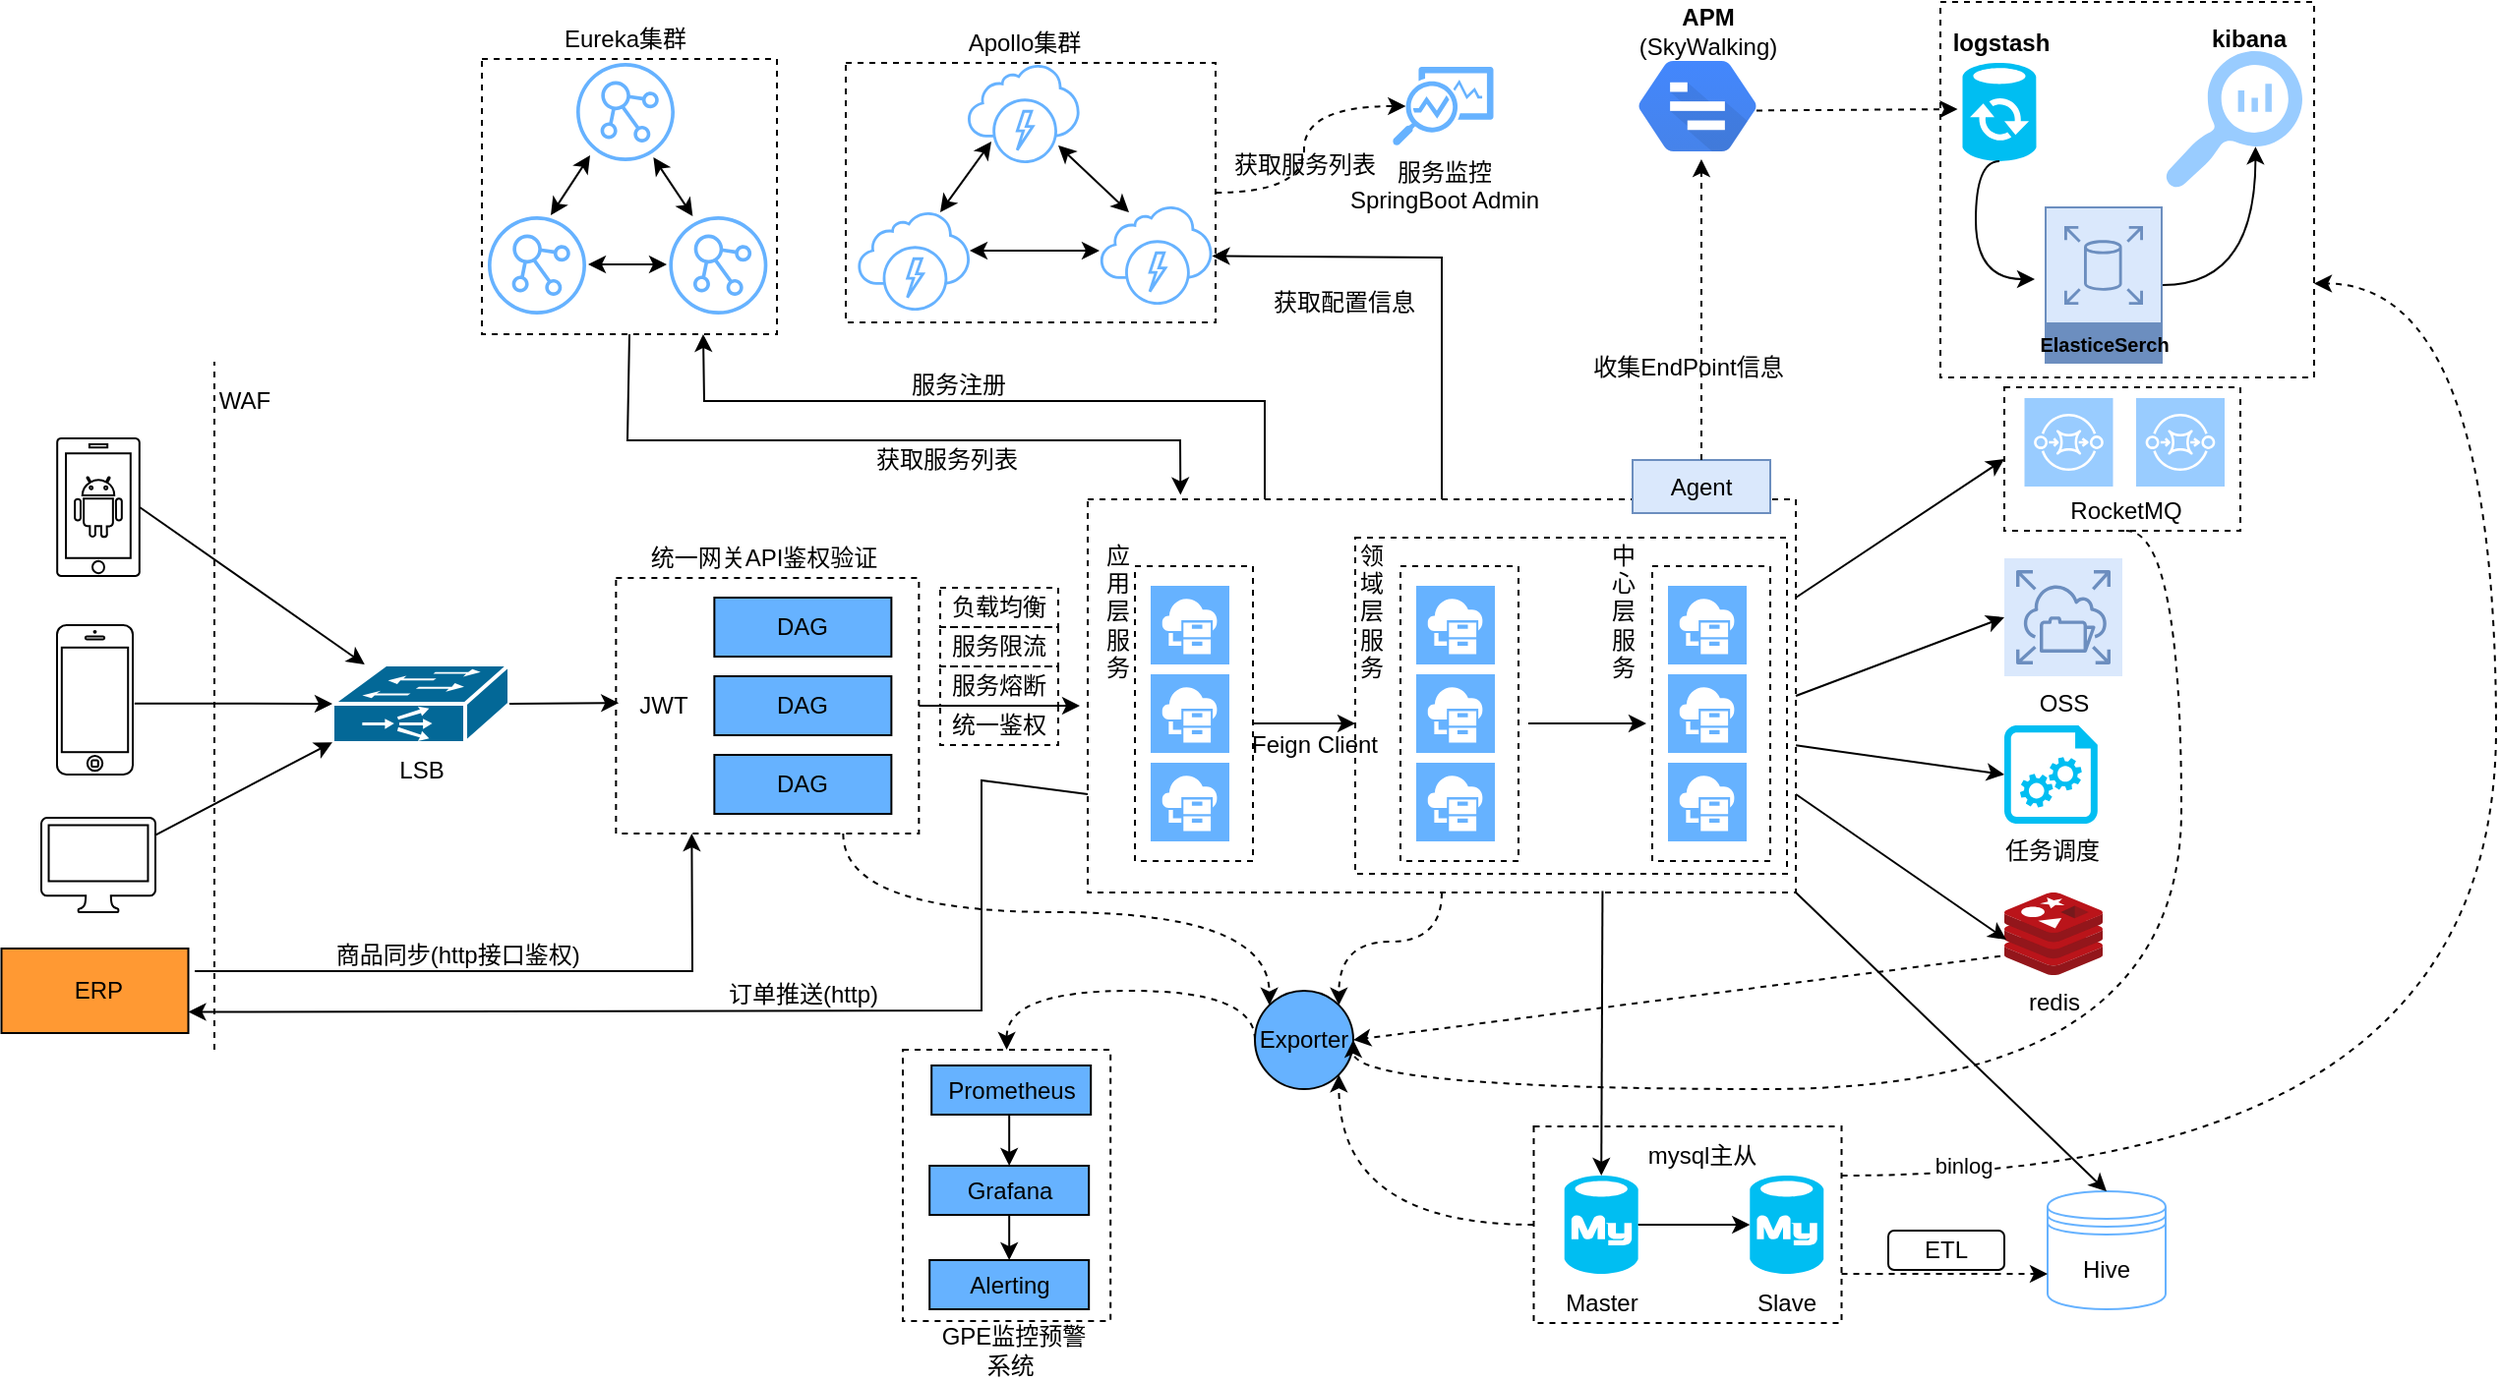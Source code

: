 <mxfile version="13.4.3" type="github" pages="26"><diagram id="aCv0ZC7OPXzj9oBLGsbs" name="部署架构"><mxGraphModel dx="1865" dy="1749" grid="1" gridSize="10" guides="1" tooltips="1" connect="1" arrows="1" fold="1" page="1" pageScale="1" pageWidth="827" pageHeight="1169" math="0" shadow="0"><root><mxCell id="0"/><mxCell id="1" parent="0"/><mxCell id="EmgxzIufUAJ_o2OS23X8-20" value="" style="rounded=0;whiteSpace=wrap;html=1;dashed=1;" parent="1" vertex="1"><mxGeometry x="414" y="180" width="360" height="200" as="geometry"/></mxCell><mxCell id="J8bg_0ZesjdEyadrSFRp-3" value="" style="rounded=0;whiteSpace=wrap;html=1;dashed=1;" parent="1" vertex="1"><mxGeometry x="550" y="199.5" width="219.5" height="171" as="geometry"/></mxCell><mxCell id="EmgxzIufUAJ_o2OS23X8-126" value="" style="rounded=0;whiteSpace=wrap;html=1;fillColor=none;dashed=1;" parent="1" vertex="1"><mxGeometry x="106" y="-44" width="150" height="140" as="geometry"/></mxCell><mxCell id="EmgxzIufUAJ_o2OS23X8-96" value="" style="rounded=0;whiteSpace=wrap;html=1;dashed=1;fillColor=none;" parent="1" vertex="1"><mxGeometry x="640.75" y="499" width="156.5" height="100" as="geometry"/></mxCell><mxCell id="EmgxzIufUAJ_o2OS23X8-84" value="" style="rounded=0;whiteSpace=wrap;html=1;fillColor=none;dashed=1;" parent="1" vertex="1"><mxGeometry x="880" y="123" width="120" height="73" as="geometry"/></mxCell><mxCell id="EmgxzIufUAJ_o2OS23X8-79" value="" style="rounded=0;whiteSpace=wrap;html=1;fillColor=none;dashed=1;" parent="1" vertex="1"><mxGeometry x="847.5" y="-73" width="190" height="191" as="geometry"/></mxCell><mxCell id="EmgxzIufUAJ_o2OS23X8-13" value="" style="rounded=0;whiteSpace=wrap;html=1;dashed=1;" parent="1" vertex="1"><mxGeometry x="291" y="-42" width="188" height="132" as="geometry"/></mxCell><mxCell id="EmgxzIufUAJ_o2OS23X8-2" value="LSB" style="shape=mxgraph.cisco.misc.ios_slb;html=1;dashed=0;fillColor=#036897;strokeColor=#ffffff;strokeWidth=2;verticalLabelPosition=bottom;verticalAlign=top" parent="1" vertex="1"><mxGeometry x="30" y="264" width="90" height="40" as="geometry"/></mxCell><mxCell id="EmgxzIufUAJ_o2OS23X8-3" value="" style="rounded=0;whiteSpace=wrap;html=1;dashed=1;" parent="1" vertex="1"><mxGeometry x="174.18" y="220" width="154" height="130" as="geometry"/></mxCell><mxCell id="EmgxzIufUAJ_o2OS23X8-4" value="DAG" style="rounded=0;whiteSpace=wrap;html=1;fillColor=#66B2FF;" parent="1" vertex="1"><mxGeometry x="224.18" y="270" width="90" height="30" as="geometry"/></mxCell><mxCell id="EmgxzIufUAJ_o2OS23X8-5" value="DAG" style="rounded=0;whiteSpace=wrap;html=1;fillColor=#66B2FF;" parent="1" vertex="1"><mxGeometry x="224.18" y="230" width="90" height="30" as="geometry"/></mxCell><mxCell id="EmgxzIufUAJ_o2OS23X8-6" value="DAG" style="rounded=0;whiteSpace=wrap;html=1;fillColor=#66B2FF;" parent="1" vertex="1"><mxGeometry x="224.18" y="310" width="90" height="30" as="geometry"/></mxCell><mxCell id="EmgxzIufUAJ_o2OS23X8-7" value="JWT" style="text;html=1;align=center;verticalAlign=middle;resizable=0;points=[];autosize=1;" parent="1" vertex="1"><mxGeometry x="178.18" y="275" width="40" height="20" as="geometry"/></mxCell><mxCell id="EmgxzIufUAJ_o2OS23X8-10" value="" style="pointerEvents=1;shadow=0;dashed=0;html=1;strokeColor=none;aspect=fixed;labelPosition=center;verticalLabelPosition=bottom;verticalAlign=top;align=center;outlineConnect=0;shape=mxgraph.vvd.service_provider_cloud_environment;fillColor=#66B2FF;" parent="1" vertex="1"><mxGeometry x="420.41" y="31" width="56.82" height="50" as="geometry"/></mxCell><mxCell id="EmgxzIufUAJ_o2OS23X8-11" value="" style="pointerEvents=1;shadow=0;dashed=0;html=1;strokeColor=none;aspect=fixed;labelPosition=center;verticalLabelPosition=bottom;verticalAlign=top;align=center;outlineConnect=0;shape=mxgraph.vvd.service_provider_cloud_environment;fillColor=#66B2FF;" parent="1" vertex="1"><mxGeometry x="353" y="-41" width="56.82" height="50" as="geometry"/></mxCell><mxCell id="EmgxzIufUAJ_o2OS23X8-12" value="" style="pointerEvents=1;shadow=0;dashed=0;html=1;strokeColor=none;aspect=fixed;labelPosition=center;verticalLabelPosition=bottom;verticalAlign=top;align=center;outlineConnect=0;shape=mxgraph.vvd.service_provider_cloud_environment;fillColor=#66B2FF;" parent="1" vertex="1"><mxGeometry x="297.18" y="34" width="56.82" height="50" as="geometry"/></mxCell><mxCell id="EmgxzIufUAJ_o2OS23X8-14" value="Apollo集群" style="text;html=1;strokeColor=none;fillColor=none;align=center;verticalAlign=middle;whiteSpace=wrap;rounded=0;dashed=1;" parent="1" vertex="1"><mxGeometry x="347.41" y="-62" width="70" height="20" as="geometry"/></mxCell><mxCell id="EmgxzIufUAJ_o2OS23X8-17" value="" style="endArrow=classic;startArrow=classic;html=1;" parent="1" edge="1"><mxGeometry width="50" height="50" relative="1" as="geometry"><mxPoint x="339" y="34" as="sourcePoint"/><mxPoint x="365" y="-2" as="targetPoint"/></mxGeometry></mxCell><mxCell id="EmgxzIufUAJ_o2OS23X8-18" value="" style="endArrow=classic;startArrow=classic;html=1;" parent="1" edge="1"><mxGeometry width="50" height="50" relative="1" as="geometry"><mxPoint x="399" as="sourcePoint"/><mxPoint x="435" y="34" as="targetPoint"/></mxGeometry></mxCell><mxCell id="EmgxzIufUAJ_o2OS23X8-19" value="" style="endArrow=classic;startArrow=classic;html=1;" parent="1" edge="1"><mxGeometry width="50" height="50" relative="1" as="geometry"><mxPoint x="354" y="53.5" as="sourcePoint"/><mxPoint x="420" y="53.5" as="targetPoint"/></mxGeometry></mxCell><mxCell id="EmgxzIufUAJ_o2OS23X8-40" value="" style="group" parent="1" vertex="1" connectable="0"><mxGeometry x="701" y="214" width="60" height="150" as="geometry"/></mxCell><mxCell id="EmgxzIufUAJ_o2OS23X8-23" value="" style="pointerEvents=1;shadow=0;dashed=0;html=1;strokeColor=#6c8ebf;labelPosition=center;verticalLabelPosition=bottom;verticalAlign=top;align=center;outlineConnect=0;shape=mxgraph.veeam2.veeam_backup_for_office_365;fillColor=#66B2FF;" parent="EmgxzIufUAJ_o2OS23X8-40" vertex="1"><mxGeometry x="8" y="10" width="40" height="40" as="geometry"/></mxCell><mxCell id="EmgxzIufUAJ_o2OS23X8-24" value="" style="pointerEvents=1;shadow=0;dashed=0;html=1;strokeColor=#6c8ebf;labelPosition=center;verticalLabelPosition=bottom;verticalAlign=top;align=center;outlineConnect=0;shape=mxgraph.veeam2.veeam_backup_for_office_365;fillColor=#66B2FF;" parent="EmgxzIufUAJ_o2OS23X8-40" vertex="1"><mxGeometry x="8" y="55" width="40" height="40" as="geometry"/></mxCell><mxCell id="EmgxzIufUAJ_o2OS23X8-25" value="" style="pointerEvents=1;shadow=0;dashed=0;html=1;strokeColor=#6c8ebf;labelPosition=center;verticalLabelPosition=bottom;verticalAlign=top;align=center;outlineConnect=0;shape=mxgraph.veeam2.veeam_backup_for_office_365;fillColor=#66B2FF;" parent="EmgxzIufUAJ_o2OS23X8-40" vertex="1"><mxGeometry x="8" y="100" width="40" height="40" as="geometry"/></mxCell><mxCell id="EmgxzIufUAJ_o2OS23X8-26" value="" style="rounded=0;whiteSpace=wrap;html=1;dashed=1;fillColor=none;" parent="EmgxzIufUAJ_o2OS23X8-40" vertex="1"><mxGeometry width="60" height="150" as="geometry"/></mxCell><mxCell id="EmgxzIufUAJ_o2OS23X8-41" value="" style="group" parent="1" vertex="1" connectable="0"><mxGeometry x="438" y="214" width="60" height="150" as="geometry"/></mxCell><mxCell id="EmgxzIufUAJ_o2OS23X8-42" value="" style="pointerEvents=1;shadow=0;dashed=0;html=1;strokeColor=#6c8ebf;labelPosition=center;verticalLabelPosition=bottom;verticalAlign=top;align=center;outlineConnect=0;shape=mxgraph.veeam2.veeam_backup_for_office_365;fillColor=#66B2FF;" parent="EmgxzIufUAJ_o2OS23X8-41" vertex="1"><mxGeometry x="8" y="10" width="40" height="40" as="geometry"/></mxCell><mxCell id="EmgxzIufUAJ_o2OS23X8-43" value="" style="pointerEvents=1;shadow=0;dashed=0;html=1;strokeColor=#6c8ebf;labelPosition=center;verticalLabelPosition=bottom;verticalAlign=top;align=center;outlineConnect=0;shape=mxgraph.veeam2.veeam_backup_for_office_365;fillColor=#66B2FF;" parent="EmgxzIufUAJ_o2OS23X8-41" vertex="1"><mxGeometry x="8" y="55" width="40" height="40" as="geometry"/></mxCell><mxCell id="EmgxzIufUAJ_o2OS23X8-44" value="" style="pointerEvents=1;shadow=0;dashed=0;html=1;strokeColor=#6c8ebf;labelPosition=center;verticalLabelPosition=bottom;verticalAlign=top;align=center;outlineConnect=0;shape=mxgraph.veeam2.veeam_backup_for_office_365;fillColor=#66B2FF;" parent="EmgxzIufUAJ_o2OS23X8-41" vertex="1"><mxGeometry x="8" y="100" width="40" height="40" as="geometry"/></mxCell><mxCell id="EmgxzIufUAJ_o2OS23X8-45" value="" style="rounded=0;whiteSpace=wrap;html=1;dashed=1;fillColor=none;" parent="EmgxzIufUAJ_o2OS23X8-41" vertex="1"><mxGeometry width="60" height="150" as="geometry"/></mxCell><mxCell id="EmgxzIufUAJ_o2OS23X8-46" value="" style="group" parent="1" vertex="1" connectable="0"><mxGeometry x="573" y="214" width="190" height="150" as="geometry"/></mxCell><mxCell id="EmgxzIufUAJ_o2OS23X8-47" value="" style="pointerEvents=1;shadow=0;dashed=0;html=1;strokeColor=#6c8ebf;labelPosition=center;verticalLabelPosition=bottom;verticalAlign=top;align=center;outlineConnect=0;shape=mxgraph.veeam2.veeam_backup_for_office_365;fillColor=#66B2FF;" parent="EmgxzIufUAJ_o2OS23X8-46" vertex="1"><mxGeometry x="8" y="10" width="40" height="40" as="geometry"/></mxCell><mxCell id="EmgxzIufUAJ_o2OS23X8-48" value="" style="pointerEvents=1;shadow=0;dashed=0;html=1;strokeColor=#6c8ebf;labelPosition=center;verticalLabelPosition=bottom;verticalAlign=top;align=center;outlineConnect=0;shape=mxgraph.veeam2.veeam_backup_for_office_365;fillColor=#66B2FF;" parent="EmgxzIufUAJ_o2OS23X8-46" vertex="1"><mxGeometry x="8" y="55" width="40" height="40" as="geometry"/></mxCell><mxCell id="EmgxzIufUAJ_o2OS23X8-49" value="" style="pointerEvents=1;shadow=0;dashed=0;html=1;strokeColor=#6c8ebf;labelPosition=center;verticalLabelPosition=bottom;verticalAlign=top;align=center;outlineConnect=0;shape=mxgraph.veeam2.veeam_backup_for_office_365;fillColor=#66B2FF;" parent="EmgxzIufUAJ_o2OS23X8-46" vertex="1"><mxGeometry x="8" y="100" width="40" height="40" as="geometry"/></mxCell><mxCell id="EmgxzIufUAJ_o2OS23X8-50" value="" style="rounded=0;whiteSpace=wrap;html=1;dashed=1;fillColor=none;" parent="EmgxzIufUAJ_o2OS23X8-46" vertex="1"><mxGeometry width="60" height="150" as="geometry"/></mxCell><mxCell id="EmgxzIufUAJ_o2OS23X8-51" value="应&lt;br&gt;用&lt;br&gt;层&lt;br&gt;服&lt;br&gt;务" style="text;html=1;align=center;verticalAlign=middle;resizable=0;points=[];autosize=1;" parent="1" vertex="1"><mxGeometry x="414" y="202" width="30" height="70" as="geometry"/></mxCell><mxCell id="EmgxzIufUAJ_o2OS23X8-52" value="领&lt;br&gt;域&lt;br&gt;层&lt;br&gt;服&lt;br&gt;务" style="text;html=1;align=center;verticalAlign=middle;resizable=0;points=[];autosize=1;" parent="1" vertex="1"><mxGeometry x="543" y="202" width="30" height="70" as="geometry"/></mxCell><mxCell id="EmgxzIufUAJ_o2OS23X8-53" value="中&lt;br&gt;心&lt;br&gt;层&lt;br&gt;服&lt;br&gt;务" style="text;html=1;align=center;verticalAlign=middle;resizable=0;points=[];autosize=1;" parent="1" vertex="1"><mxGeometry x="671" y="202" width="30" height="70" as="geometry"/></mxCell><mxCell id="EmgxzIufUAJ_o2OS23X8-55" value="Feign Client" style="text;html=1;align=center;verticalAlign=middle;resizable=0;points=[];autosize=1;" parent="1" vertex="1"><mxGeometry x="489.0" y="295" width="80" height="20" as="geometry"/></mxCell><mxCell id="EmgxzIufUAJ_o2OS23X8-56" value="" style="endArrow=classic;html=1;" parent="1" edge="1"><mxGeometry width="50" height="50" relative="1" as="geometry"><mxPoint x="498" y="294" as="sourcePoint"/><mxPoint x="550" y="294" as="targetPoint"/></mxGeometry></mxCell><mxCell id="EmgxzIufUAJ_o2OS23X8-57" value="" style="endArrow=classic;html=1;" parent="1" edge="1"><mxGeometry width="50" height="50" relative="1" as="geometry"><mxPoint x="638" y="294" as="sourcePoint"/><mxPoint x="698" y="294" as="targetPoint"/><Array as="points"><mxPoint x="688" y="294"/></Array></mxGeometry></mxCell><mxCell id="EmgxzIufUAJ_o2OS23X8-59" value="" style="endArrow=classic;html=1;exitX=1;exitY=0.5;exitDx=0;exitDy=0;" parent="1" source="EmgxzIufUAJ_o2OS23X8-3" edge="1"><mxGeometry width="50" height="50" relative="1" as="geometry"><mxPoint x="350" y="310" as="sourcePoint"/><mxPoint x="410" y="285" as="targetPoint"/></mxGeometry></mxCell><mxCell id="EmgxzIufUAJ_o2OS23X8-60" value="负载均衡" style="rounded=0;whiteSpace=wrap;html=1;dashed=1;fillColor=none;" parent="1" vertex="1"><mxGeometry x="339" y="225" width="60" height="20" as="geometry"/></mxCell><mxCell id="EmgxzIufUAJ_o2OS23X8-61" value="服务限流" style="rounded=0;whiteSpace=wrap;html=1;dashed=1;fillColor=none;" parent="1" vertex="1"><mxGeometry x="339" y="245" width="60" height="20" as="geometry"/></mxCell><mxCell id="EmgxzIufUAJ_o2OS23X8-62" value="服务熔断" style="rounded=0;whiteSpace=wrap;html=1;dashed=1;fillColor=none;" parent="1" vertex="1"><mxGeometry x="339" y="265" width="60" height="20" as="geometry"/></mxCell><mxCell id="EmgxzIufUAJ_o2OS23X8-63" value="统一网关API鉴权验证" style="text;html=1;align=center;verticalAlign=middle;resizable=0;points=[];autosize=1;" parent="1" vertex="1"><mxGeometry x="184.18" y="200" width="130" height="20" as="geometry"/></mxCell><mxCell id="EmgxzIufUAJ_o2OS23X8-64" value="服务监控&lt;br&gt;SpringBoot Admin" style="aspect=fixed;pointerEvents=1;shadow=0;dashed=0;html=1;strokeColor=none;labelPosition=center;verticalLabelPosition=bottom;verticalAlign=top;align=center;shape=mxgraph.mscae.enterprise.monitor_running_apps;fillColor=#66B2FF;" parent="1" vertex="1"><mxGeometry x="569" y="-40" width="51.28" height="40" as="geometry"/></mxCell><mxCell id="EmgxzIufUAJ_o2OS23X8-65" value="" style="endArrow=classic;html=1;exitX=1;exitY=0.5;exitDx=0;exitDy=0;entryX=0.13;entryY=0.5;entryDx=0;entryDy=0;entryPerimeter=0;edgeStyle=orthogonalEdgeStyle;curved=1;dashed=1;" parent="1" source="EmgxzIufUAJ_o2OS23X8-13" target="EmgxzIufUAJ_o2OS23X8-64" edge="1"><mxGeometry width="50" height="50" relative="1" as="geometry"><mxPoint x="490" y="170" as="sourcePoint"/><mxPoint x="540" y="120" as="targetPoint"/></mxGeometry></mxCell><mxCell id="EmgxzIufUAJ_o2OS23X8-66" value="获取服务列表" style="text;html=1;align=center;verticalAlign=middle;resizable=0;points=[];autosize=1;" parent="1" vertex="1"><mxGeometry x="479" width="90" height="20" as="geometry"/></mxCell><mxCell id="EmgxzIufUAJ_o2OS23X8-67" value="Agent" style="rounded=0;whiteSpace=wrap;html=1;fillColor=#dae8fc;strokeColor=#6c8ebf;" parent="1" vertex="1"><mxGeometry x="691" y="160" width="70" height="27" as="geometry"/></mxCell><mxCell id="EmgxzIufUAJ_o2OS23X8-68" value="" style="shape=mxgraph.gcp.management_tools.trace;html=1;fillColor=#4387FD;gradientColor=#4683EA;strokeColor=none;verticalLabelPosition=bottom;verticalAlign=top;align=center;" parent="1" vertex="1"><mxGeometry x="694" y="-43" width="60" height="46" as="geometry"/></mxCell><mxCell id="EmgxzIufUAJ_o2OS23X8-69" value="" style="endArrow=classic;html=1;dashed=1;exitX=0.5;exitY=0;exitDx=0;exitDy=0;entryX=0.533;entryY=1.087;entryDx=0;entryDy=0;entryPerimeter=0;" parent="1" source="EmgxzIufUAJ_o2OS23X8-67" target="EmgxzIufUAJ_o2OS23X8-68" edge="1"><mxGeometry width="50" height="50" relative="1" as="geometry"><mxPoint x="600" y="140" as="sourcePoint"/><mxPoint x="650" y="90" as="targetPoint"/></mxGeometry></mxCell><mxCell id="EmgxzIufUAJ_o2OS23X8-70" value="收集EndPoint信息" style="text;html=1;align=center;verticalAlign=middle;resizable=0;points=[];autosize=1;" parent="1" vertex="1"><mxGeometry x="664" y="103" width="110" height="20" as="geometry"/></mxCell><mxCell id="EmgxzIufUAJ_o2OS23X8-71" value="&lt;b&gt;APM&lt;/b&gt;&lt;br&gt;(SkyWalking)" style="text;html=1;align=center;verticalAlign=middle;resizable=0;points=[];autosize=1;" parent="1" vertex="1"><mxGeometry x="684" y="-73" width="90" height="30" as="geometry"/></mxCell><mxCell id="EmgxzIufUAJ_o2OS23X8-72" style="edgeStyle=orthogonalEdgeStyle;rounded=0;orthogonalLoop=1;jettySize=auto;html=1;entryX=0.66;entryY=0.695;entryDx=0;entryDy=0;entryPerimeter=0;curved=1;" parent="1" source="EmgxzIufUAJ_o2OS23X8-73" target="EmgxzIufUAJ_o2OS23X8-76" edge="1"><mxGeometry relative="1" as="geometry"/></mxCell><mxCell id="EmgxzIufUAJ_o2OS23X8-73" value="ElasticeSerch" style="outlineConnect=0;strokeColor=#6c8ebf;fillColor=#dae8fc;dashed=0;verticalLabelPosition=middle;verticalAlign=bottom;align=center;html=1;whiteSpace=wrap;fontSize=10;fontStyle=1;spacing=3;shape=mxgraph.aws4.productIcon;prIcon=mxgraph.aws4.elastic_block_store;" parent="1" vertex="1"><mxGeometry x="900.5" y="31.0" width="60" height="80" as="geometry"/></mxCell><mxCell id="EmgxzIufUAJ_o2OS23X8-75" value="" style="verticalLabelPosition=bottom;html=1;verticalAlign=top;align=center;strokeColor=none;fillColor=#00BEF2;shape=mxgraph.azure.sql_datasync;" parent="1" vertex="1"><mxGeometry x="858.75" y="-42.0" width="37.5" height="50" as="geometry"/></mxCell><mxCell id="EmgxzIufUAJ_o2OS23X8-76" value="" style="pointerEvents=1;shadow=0;dashed=0;html=1;strokeColor=none;labelPosition=center;verticalLabelPosition=bottom;verticalAlign=top;align=center;fillColor=#99CCFF;shape=mxgraph.mscae.oms.log_search" parent="1" vertex="1"><mxGeometry x="961.5" y="-48" width="70" height="70" as="geometry"/></mxCell><mxCell id="EmgxzIufUAJ_o2OS23X8-77" value="&lt;b&gt;logstash&lt;/b&gt;" style="text;html=1;align=center;verticalAlign=middle;resizable=0;points=[];autosize=1;" parent="1" vertex="1"><mxGeometry x="842.5" y="-62" width="70" height="20" as="geometry"/></mxCell><mxCell id="EmgxzIufUAJ_o2OS23X8-78" value="&lt;b&gt;kibana&lt;/b&gt;" style="text;html=1;align=center;verticalAlign=middle;resizable=0;points=[];autosize=1;" parent="1" vertex="1"><mxGeometry x="978.5" y="-64" width="50" height="20" as="geometry"/></mxCell><mxCell id="EmgxzIufUAJ_o2OS23X8-80" value="" style="endArrow=classic;html=1;exitX=0.5;exitY=1;exitDx=0;exitDy=0;exitPerimeter=0;edgeStyle=orthogonalEdgeStyle;curved=1;" parent="1" source="EmgxzIufUAJ_o2OS23X8-75" edge="1"><mxGeometry width="50" height="50" relative="1" as="geometry"><mxPoint x="795.5" y="118" as="sourcePoint"/><mxPoint x="895.5" y="68" as="targetPoint"/><Array as="points"><mxPoint x="865.5" y="8"/><mxPoint x="865.5" y="68"/></Array></mxGeometry></mxCell><mxCell id="EmgxzIufUAJ_o2OS23X8-81" value="" style="endArrow=classic;html=1;exitX=1;exitY=0.548;exitDx=0;exitDy=0;exitPerimeter=0;entryX=0;entryY=0.5;entryDx=0;entryDy=0;entryPerimeter=0;dashed=1;" parent="1" source="EmgxzIufUAJ_o2OS23X8-68" edge="1"><mxGeometry width="50" height="50" relative="1" as="geometry"><mxPoint x="770" y="7" as="sourcePoint"/><mxPoint x="856.25" y="-18.5" as="targetPoint"/></mxGeometry></mxCell><mxCell id="EmgxzIufUAJ_o2OS23X8-82" value="" style="outlineConnect=0;fontColor=#232F3E;gradientColor=#99CCFF;gradientDirection=north;fillColor=#99CCFF;strokeColor=#ffffff;dashed=0;verticalLabelPosition=bottom;verticalAlign=top;align=center;html=1;fontSize=12;fontStyle=0;aspect=fixed;shape=mxgraph.aws4.resourceIcon;resIcon=mxgraph.aws4.sqs;" parent="1" vertex="1"><mxGeometry x="890.25" y="128.5" width="45" height="45" as="geometry"/></mxCell><mxCell id="EmgxzIufUAJ_o2OS23X8-83" value="" style="outlineConnect=0;fontColor=#232F3E;gradientColor=#99CCFF;gradientDirection=north;fillColor=#99CCFF;strokeColor=#ffffff;dashed=0;verticalLabelPosition=bottom;verticalAlign=top;align=center;html=1;fontSize=12;fontStyle=0;aspect=fixed;shape=mxgraph.aws4.resourceIcon;resIcon=mxgraph.aws4.sqs;" parent="1" vertex="1"><mxGeometry x="947" y="128.5" width="45" height="45" as="geometry"/></mxCell><mxCell id="EmgxzIufUAJ_o2OS23X8-85" value="RocketMQ" style="text;html=1;strokeColor=none;fillColor=none;align=center;verticalAlign=middle;whiteSpace=wrap;rounded=0;dashed=1;" parent="1" vertex="1"><mxGeometry x="922" y="176" width="40" height="20" as="geometry"/></mxCell><mxCell id="EmgxzIufUAJ_o2OS23X8-87" value="OSS" style="outlineConnect=0;gradientDirection=north;fillColor=#dae8fc;strokeColor=#6c8ebf;dashed=0;verticalLabelPosition=bottom;verticalAlign=top;align=center;html=1;fontSize=12;fontStyle=0;aspect=fixed;shape=mxgraph.aws4.resourceIcon;resIcon=mxgraph.aws4.elastic_file_system;" parent="1" vertex="1"><mxGeometry x="880" y="210" width="60" height="60" as="geometry"/></mxCell><mxCell id="EmgxzIufUAJ_o2OS23X8-88" value="任务调度" style="verticalLabelPosition=bottom;html=1;verticalAlign=top;align=center;strokeColor=none;fillColor=#00BEF2;shape=mxgraph.azure.startup_task;pointerEvents=1;dashed=1;" parent="1" vertex="1"><mxGeometry x="880" y="295" width="47.5" height="50" as="geometry"/></mxCell><mxCell id="EmgxzIufUAJ_o2OS23X8-89" value="redis" style="aspect=fixed;html=1;points=[];align=center;image;fontSize=12;image=img/lib/mscae/Cache_Redis_Product.svg;dashed=1;fillColor=none;" parent="1" vertex="1"><mxGeometry x="880" y="380" width="50" height="42" as="geometry"/></mxCell><mxCell id="EmgxzIufUAJ_o2OS23X8-90" value="" style="endArrow=classic;html=1;exitX=1;exitY=0.25;exitDx=0;exitDy=0;entryX=0;entryY=0.5;entryDx=0;entryDy=0;" parent="1" source="EmgxzIufUAJ_o2OS23X8-20" target="EmgxzIufUAJ_o2OS23X8-84" edge="1"><mxGeometry width="50" height="50" relative="1" as="geometry"><mxPoint x="840" y="240" as="sourcePoint"/><mxPoint x="890" y="190" as="targetPoint"/></mxGeometry></mxCell><mxCell id="EmgxzIufUAJ_o2OS23X8-91" value="" style="endArrow=classic;html=1;exitX=1;exitY=0.5;exitDx=0;exitDy=0;" parent="1" source="EmgxzIufUAJ_o2OS23X8-20" edge="1"><mxGeometry width="50" height="50" relative="1" as="geometry"><mxPoint x="840" y="300" as="sourcePoint"/><mxPoint x="880" y="240" as="targetPoint"/></mxGeometry></mxCell><mxCell id="EmgxzIufUAJ_o2OS23X8-92" value="" style="endArrow=classic;html=1;entryX=0;entryY=0.5;entryDx=0;entryDy=0;entryPerimeter=0;" parent="1" source="EmgxzIufUAJ_o2OS23X8-20" target="EmgxzIufUAJ_o2OS23X8-88" edge="1"><mxGeometry width="50" height="50" relative="1" as="geometry"><mxPoint x="860" y="360" as="sourcePoint"/><mxPoint x="910" y="310" as="targetPoint"/></mxGeometry></mxCell><mxCell id="EmgxzIufUAJ_o2OS23X8-93" value="" style="endArrow=classic;html=1;exitX=1;exitY=0.75;exitDx=0;exitDy=0;" parent="1" source="EmgxzIufUAJ_o2OS23X8-20" edge="1"><mxGeometry width="50" height="50" relative="1" as="geometry"><mxPoint x="770" y="440" as="sourcePoint"/><mxPoint x="881" y="404" as="targetPoint"/></mxGeometry></mxCell><mxCell id="EmgxzIufUAJ_o2OS23X8-94" value="" style="verticalLabelPosition=bottom;html=1;verticalAlign=top;align=center;strokeColor=none;fillColor=#00BEF2;shape=mxgraph.azure.mysql_database;dashed=1;" parent="1" vertex="1"><mxGeometry x="656.36" y="524" width="37.5" height="50" as="geometry"/></mxCell><mxCell id="EmgxzIufUAJ_o2OS23X8-95" value="" style="verticalLabelPosition=bottom;html=1;verticalAlign=top;align=center;strokeColor=none;fillColor=#00BEF2;shape=mxgraph.azure.mysql_database;dashed=1;" parent="1" vertex="1"><mxGeometry x="750.64" y="524" width="37.5" height="50" as="geometry"/></mxCell><mxCell id="EmgxzIufUAJ_o2OS23X8-97" value="" style="endArrow=classic;html=1;exitX=1;exitY=0.5;exitDx=0;exitDy=0;exitPerimeter=0;entryX=0;entryY=0.5;entryDx=0;entryDy=0;entryPerimeter=0;" parent="1" source="EmgxzIufUAJ_o2OS23X8-94" target="EmgxzIufUAJ_o2OS23X8-95" edge="1"><mxGeometry width="50" height="50" relative="1" as="geometry"><mxPoint x="714.14" y="574" as="sourcePoint"/><mxPoint x="764.14" y="524" as="targetPoint"/></mxGeometry></mxCell><mxCell id="EmgxzIufUAJ_o2OS23X8-98" value="" style="endArrow=classic;html=1;exitX=0.727;exitY=0.996;exitDx=0;exitDy=0;exitPerimeter=0;entryX=0.5;entryY=0;entryDx=0;entryDy=0;entryPerimeter=0;" parent="1" source="EmgxzIufUAJ_o2OS23X8-20" target="EmgxzIufUAJ_o2OS23X8-94" edge="1"><mxGeometry width="50" height="50" relative="1" as="geometry"><mxPoint x="570" y="490" as="sourcePoint"/><mxPoint x="676" y="610" as="targetPoint"/></mxGeometry></mxCell><mxCell id="EmgxzIufUAJ_o2OS23X8-99" value="Master" style="text;html=1;align=center;verticalAlign=middle;resizable=0;points=[];autosize=1;" parent="1" vertex="1"><mxGeometry x="650.11" y="579" width="50" height="20" as="geometry"/></mxCell><mxCell id="EmgxzIufUAJ_o2OS23X8-100" value="Slave" style="text;html=1;align=center;verticalAlign=middle;resizable=0;points=[];autosize=1;" parent="1" vertex="1"><mxGeometry x="744.39" y="579" width="50" height="20" as="geometry"/></mxCell><mxCell id="EmgxzIufUAJ_o2OS23X8-101" value="mysql主从" style="text;html=1;align=center;verticalAlign=middle;resizable=0;points=[];autosize=1;" parent="1" vertex="1"><mxGeometry x="691" y="504" width="70" height="20" as="geometry"/></mxCell><mxCell id="EmgxzIufUAJ_o2OS23X8-102" value="" style="endArrow=classic;html=1;exitX=1;exitY=0.5;exitDx=0;exitDy=0;exitPerimeter=0;entryX=-0.064;entryY=0.43;entryDx=0;entryDy=0;entryPerimeter=0;" parent="1" source="EmgxzIufUAJ_o2OS23X8-2" target="EmgxzIufUAJ_o2OS23X8-7" edge="1"><mxGeometry width="50" height="50" relative="1" as="geometry"><mxPoint x="150" y="340" as="sourcePoint"/><mxPoint x="200" y="290" as="targetPoint"/></mxGeometry></mxCell><mxCell id="EmgxzIufUAJ_o2OS23X8-104" value="" style="rounded=0;whiteSpace=wrap;html=1;dashed=1;fillColor=none;" parent="1" vertex="1"><mxGeometry x="320" y="460" width="105.59" height="138" as="geometry"/></mxCell><mxCell id="EmgxzIufUAJ_o2OS23X8-106" value="Grafana" style="rounded=0;whiteSpace=wrap;html=1;fillColor=#66B2FF;" parent="1" vertex="1"><mxGeometry x="333.59" y="519" width="81" height="25" as="geometry"/></mxCell><mxCell id="EmgxzIufUAJ_o2OS23X8-107" value="Alerting" style="rounded=0;whiteSpace=wrap;html=1;fillColor=#66B2FF;" parent="1" vertex="1"><mxGeometry x="333.59" y="567" width="81" height="25" as="geometry"/></mxCell><mxCell id="EmgxzIufUAJ_o2OS23X8-108" value="" style="endArrow=classic;html=1;exitX=0.5;exitY=1;exitDx=0;exitDy=0;entryX=0.5;entryY=0;entryDx=0;entryDy=0;" parent="1" target="EmgxzIufUAJ_o2OS23X8-106" edge="1"><mxGeometry width="50" height="50" relative="1" as="geometry"><mxPoint x="374.09" y="493" as="sourcePoint"/><mxPoint x="294.59" y="513" as="targetPoint"/></mxGeometry></mxCell><mxCell id="EmgxzIufUAJ_o2OS23X8-109" value="" style="endArrow=classic;html=1;exitX=0.5;exitY=1;exitDx=0;exitDy=0;entryX=0.5;entryY=0;entryDx=0;entryDy=0;" parent="1" source="EmgxzIufUAJ_o2OS23X8-106" target="EmgxzIufUAJ_o2OS23X8-107" edge="1"><mxGeometry width="50" height="50" relative="1" as="geometry"><mxPoint x="254.59" y="613" as="sourcePoint"/><mxPoint x="374.59" y="563" as="targetPoint"/></mxGeometry></mxCell><mxCell id="EmgxzIufUAJ_o2OS23X8-111" value="GPE监控预警系统&amp;nbsp;" style="text;html=1;strokeColor=none;fillColor=none;align=center;verticalAlign=middle;whiteSpace=wrap;rounded=0;" parent="1" vertex="1"><mxGeometry x="337.59" y="603" width="77" height="20" as="geometry"/></mxCell><mxCell id="EmgxzIufUAJ_o2OS23X8-112" value="" style="endArrow=classic;html=1;exitX=0.5;exitY=0;exitDx=0;exitDy=0;rounded=0;" parent="1" source="EmgxzIufUAJ_o2OS23X8-20" target="EmgxzIufUAJ_o2OS23X8-10" edge="1"><mxGeometry width="50" height="50" relative="1" as="geometry"><mxPoint x="370" y="190" as="sourcePoint"/><mxPoint x="420" y="140" as="targetPoint"/><Array as="points"><mxPoint x="594" y="57"/></Array></mxGeometry></mxCell><mxCell id="EmgxzIufUAJ_o2OS23X8-113" value="获取配置信息" style="text;html=1;align=center;verticalAlign=middle;resizable=0;points=[];autosize=1;" parent="1" vertex="1"><mxGeometry x="499" y="70" width="90" height="20" as="geometry"/></mxCell><mxCell id="EmgxzIufUAJ_o2OS23X8-114" value="Exporter" style="ellipse;whiteSpace=wrap;html=1;aspect=fixed;fillColor=#66B2FF;" parent="1" vertex="1"><mxGeometry x="499" y="430" width="50" height="50" as="geometry"/></mxCell><mxCell id="EmgxzIufUAJ_o2OS23X8-115" value="" style="endArrow=classic;html=1;exitX=0.75;exitY=1;exitDx=0;exitDy=0;entryX=0;entryY=0;entryDx=0;entryDy=0;edgeStyle=orthogonalEdgeStyle;curved=1;dashed=1;" parent="1" source="EmgxzIufUAJ_o2OS23X8-3" target="EmgxzIufUAJ_o2OS23X8-114" edge="1"><mxGeometry width="50" height="50" relative="1" as="geometry"><mxPoint x="250" y="430" as="sourcePoint"/><mxPoint x="300" y="380" as="targetPoint"/></mxGeometry></mxCell><mxCell id="EmgxzIufUAJ_o2OS23X8-116" value="" style="endArrow=classic;html=1;exitX=0.5;exitY=1;exitDx=0;exitDy=0;entryX=1;entryY=0;entryDx=0;entryDy=0;edgeStyle=orthogonalEdgeStyle;curved=1;dashed=1;" parent="1" source="EmgxzIufUAJ_o2OS23X8-20" target="EmgxzIufUAJ_o2OS23X8-114" edge="1"><mxGeometry width="50" height="50" relative="1" as="geometry"><mxPoint x="480" y="450" as="sourcePoint"/><mxPoint x="530" y="400" as="targetPoint"/></mxGeometry></mxCell><mxCell id="EmgxzIufUAJ_o2OS23X8-117" value="" style="endArrow=classic;html=1;exitX=0;exitY=0.5;exitDx=0;exitDy=0;entryX=1;entryY=1;entryDx=0;entryDy=0;edgeStyle=orthogonalEdgeStyle;curved=1;dashed=1;" parent="1" source="EmgxzIufUAJ_o2OS23X8-96" target="EmgxzIufUAJ_o2OS23X8-114" edge="1"><mxGeometry width="50" height="50" relative="1" as="geometry"><mxPoint x="530" y="560" as="sourcePoint"/><mxPoint x="580" y="510" as="targetPoint"/></mxGeometry></mxCell><mxCell id="EmgxzIufUAJ_o2OS23X8-118" value="" style="endArrow=classic;html=1;exitX=0.5;exitY=1;exitDx=0;exitDy=0;entryX=1;entryY=0.5;entryDx=0;entryDy=0;edgeStyle=orthogonalEdgeStyle;curved=1;dashed=1;" parent="1" source="EmgxzIufUAJ_o2OS23X8-85" target="EmgxzIufUAJ_o2OS23X8-114" edge="1"><mxGeometry width="50" height="50" relative="1" as="geometry"><mxPoint x="690" y="450" as="sourcePoint"/><mxPoint x="740" y="400" as="targetPoint"/><Array as="points"><mxPoint x="970" y="196"/><mxPoint x="970" y="480"/><mxPoint x="549" y="480"/></Array></mxGeometry></mxCell><mxCell id="EmgxzIufUAJ_o2OS23X8-119" value="" style="endArrow=classic;html=1;dashed=1;exitX=-0.04;exitY=0.771;exitDx=0;exitDy=0;exitPerimeter=0;entryX=1;entryY=0.5;entryDx=0;entryDy=0;" parent="1" source="EmgxzIufUAJ_o2OS23X8-89" target="EmgxzIufUAJ_o2OS23X8-114" edge="1"><mxGeometry width="50" height="50" relative="1" as="geometry"><mxPoint x="630" y="460" as="sourcePoint"/><mxPoint x="680" y="410" as="targetPoint"/></mxGeometry></mxCell><mxCell id="EmgxzIufUAJ_o2OS23X8-120" value="" style="endArrow=classic;html=1;dashed=1;exitX=0;exitY=0.5;exitDx=0;exitDy=0;entryX=0.5;entryY=0;entryDx=0;entryDy=0;edgeStyle=orthogonalEdgeStyle;curved=1;" parent="1" source="EmgxzIufUAJ_o2OS23X8-114" target="EmgxzIufUAJ_o2OS23X8-104" edge="1"><mxGeometry width="50" height="50" relative="1" as="geometry"><mxPoint x="270" y="460" as="sourcePoint"/><mxPoint x="320" y="410" as="targetPoint"/><Array as="points"><mxPoint x="499" y="430"/><mxPoint x="373" y="430"/></Array></mxGeometry></mxCell><mxCell id="EmgxzIufUAJ_o2OS23X8-121" value="" style="pointerEvents=1;shadow=0;dashed=0;html=1;strokeColor=none;aspect=fixed;labelPosition=center;verticalLabelPosition=bottom;verticalAlign=top;align=center;outlineConnect=0;shape=mxgraph.vvd.nsx_controller;fillColor=#66B2FF;" parent="1" vertex="1"><mxGeometry x="154" y="-42" width="50" height="50" as="geometry"/></mxCell><mxCell id="EmgxzIufUAJ_o2OS23X8-122" value="" style="pointerEvents=1;shadow=0;dashed=0;html=1;strokeColor=none;aspect=fixed;labelPosition=center;verticalLabelPosition=bottom;verticalAlign=top;align=center;outlineConnect=0;shape=mxgraph.vvd.nsx_controller;fillColor=#66B2FF;" parent="1" vertex="1"><mxGeometry x="201.18" y="36" width="50" height="50" as="geometry"/></mxCell><mxCell id="EmgxzIufUAJ_o2OS23X8-123" value="" style="pointerEvents=1;shadow=0;dashed=0;html=1;strokeColor=none;aspect=fixed;labelPosition=center;verticalLabelPosition=bottom;verticalAlign=top;align=center;outlineConnect=0;shape=mxgraph.vvd.nsx_controller;fillColor=#66B2FF;" parent="1" vertex="1"><mxGeometry x="109" y="36" width="50" height="50" as="geometry"/></mxCell><mxCell id="qzLPLn3rd65W-A2wkGu8-1" value="" style="endArrow=classic;startArrow=classic;html=1;" parent="1" edge="1"><mxGeometry width="50" height="50" relative="1" as="geometry"><mxPoint x="141" y="35.5" as="sourcePoint"/><mxPoint x="161" y="5" as="targetPoint"/></mxGeometry></mxCell><mxCell id="qzLPLn3rd65W-A2wkGu8-2" value="" style="endArrow=classic;startArrow=classic;html=1;" parent="1" edge="1"><mxGeometry width="50" height="50" relative="1" as="geometry"><mxPoint x="213.18" y="36" as="sourcePoint"/><mxPoint x="193.18" y="6" as="targetPoint"/></mxGeometry></mxCell><mxCell id="qzLPLn3rd65W-A2wkGu8-3" value="" style="endArrow=classic;startArrow=classic;html=1;" parent="1" edge="1"><mxGeometry width="50" height="50" relative="1" as="geometry"><mxPoint x="160" y="60.5" as="sourcePoint"/><mxPoint x="200" y="60.5" as="targetPoint"/></mxGeometry></mxCell><mxCell id="qzLPLn3rd65W-A2wkGu8-4" value="" style="endArrow=classic;html=1;exitX=0.25;exitY=0;exitDx=0;exitDy=0;entryX=0.75;entryY=1;entryDx=0;entryDy=0;rounded=0;" parent="1" source="EmgxzIufUAJ_o2OS23X8-20" target="EmgxzIufUAJ_o2OS23X8-126" edge="1"><mxGeometry width="50" height="50" relative="1" as="geometry"><mxPoint x="250" y="170" as="sourcePoint"/><mxPoint x="300" y="120" as="targetPoint"/><Array as="points"><mxPoint x="504" y="130"/><mxPoint x="219" y="130"/></Array></mxGeometry></mxCell><mxCell id="qzLPLn3rd65W-A2wkGu8-5" value="服务注册" style="text;html=1;align=center;verticalAlign=middle;resizable=0;points=[];autosize=1;" parent="1" vertex="1"><mxGeometry x="318" y="112" width="60" height="20" as="geometry"/></mxCell><mxCell id="qzLPLn3rd65W-A2wkGu8-6" value="" style="endArrow=classic;html=1;exitX=0.5;exitY=1;exitDx=0;exitDy=0;entryX=0.131;entryY=-0.011;entryDx=0;entryDy=0;entryPerimeter=0;rounded=0;" parent="1" source="EmgxzIufUAJ_o2OS23X8-126" target="EmgxzIufUAJ_o2OS23X8-20" edge="1"><mxGeometry width="50" height="50" relative="1" as="geometry"><mxPoint x="140" y="230" as="sourcePoint"/><mxPoint x="190" y="180" as="targetPoint"/><Array as="points"><mxPoint x="180" y="150"/><mxPoint x="461" y="150"/></Array></mxGeometry></mxCell><mxCell id="qzLPLn3rd65W-A2wkGu8-7" value="获取服务列表" style="text;html=1;align=center;verticalAlign=middle;resizable=0;points=[];autosize=1;" parent="1" vertex="1"><mxGeometry x="297.18" y="149.5" width="90" height="20" as="geometry"/></mxCell><mxCell id="qzLPLn3rd65W-A2wkGu8-9" value="Eureka集群" style="text;html=1;strokeColor=none;fillColor=none;align=center;verticalAlign=middle;whiteSpace=wrap;rounded=0;dashed=1;" parent="1" vertex="1"><mxGeometry x="144.0" y="-64" width="70" height="20" as="geometry"/></mxCell><mxCell id="qzLPLn3rd65W-A2wkGu8-11" value="&amp;nbsp;ERP" style="rounded=0;whiteSpace=wrap;html=1;fillColor=#FF9933;" parent="1" vertex="1"><mxGeometry x="-138.25" y="408.5" width="95" height="43" as="geometry"/></mxCell><mxCell id="qzLPLn3rd65W-A2wkGu8-12" value="" style="endArrow=classic;html=1;entryX=0.25;entryY=1;entryDx=0;entryDy=0;rounded=0;" parent="1" target="EmgxzIufUAJ_o2OS23X8-3" edge="1"><mxGeometry width="50" height="50" relative="1" as="geometry"><mxPoint x="-40" y="420" as="sourcePoint"/><mxPoint x="160" y="430" as="targetPoint"/><Array as="points"><mxPoint x="213" y="420"/></Array></mxGeometry></mxCell><mxCell id="qzLPLn3rd65W-A2wkGu8-13" value="商品同步(http接口鉴权)&amp;nbsp;" style="text;html=1;align=center;verticalAlign=middle;resizable=0;points=[];autosize=1;" parent="1" vertex="1"><mxGeometry x="25" y="402" width="140" height="20" as="geometry"/></mxCell><mxCell id="qzLPLn3rd65W-A2wkGu8-14" value="" style="endArrow=classic;html=1;exitX=0;exitY=0.75;exitDx=0;exitDy=0;rounded=0;entryX=1;entryY=0.75;entryDx=0;entryDy=0;" parent="1" source="EmgxzIufUAJ_o2OS23X8-20" target="qzLPLn3rd65W-A2wkGu8-11" edge="1"><mxGeometry width="50" height="50" relative="1" as="geometry"><mxPoint x="220" y="490" as="sourcePoint"/><mxPoint x="-30" y="438" as="targetPoint"/><Array as="points"><mxPoint x="360" y="323"/><mxPoint x="360" y="400"/><mxPoint x="360" y="440"/></Array></mxGeometry></mxCell><mxCell id="qzLPLn3rd65W-A2wkGu8-15" value="订单推送(http)" style="text;html=1;align=center;verticalAlign=middle;resizable=0;points=[];autosize=1;" parent="1" vertex="1"><mxGeometry x="224.18" y="422" width="90" height="20" as="geometry"/></mxCell><mxCell id="qzLPLn3rd65W-A2wkGu8-16" value="Prometheus" style="rounded=0;whiteSpace=wrap;html=1;fillColor=#66B2FF;" parent="1" vertex="1"><mxGeometry x="334.59" y="468" width="81" height="25" as="geometry"/></mxCell><mxCell id="qzLPLn3rd65W-A2wkGu8-17" value="" style="aspect=fixed;pointerEvents=1;shadow=0;dashed=0;html=1;labelPosition=center;verticalLabelPosition=bottom;verticalAlign=top;align=center;shape=mxgraph.mscae.enterprise.android_phone;fillColor=none;" parent="1" vertex="1"><mxGeometry x="-110" y="149" width="42" height="70" as="geometry"/></mxCell><mxCell id="qzLPLn3rd65W-A2wkGu8-19" value="" style="html=1;verticalLabelPosition=bottom;labelBackgroundColor=#ffffff;verticalAlign=top;shadow=0;dashed=0;strokeWidth=1;shape=mxgraph.ios7.misc.iphone;gradientColor=none;fillColor=none;" parent="1" vertex="1"><mxGeometry x="-110" y="244" width="38.5" height="76" as="geometry"/></mxCell><mxCell id="qzLPLn3rd65W-A2wkGu8-20" value="" style="pointerEvents=1;shadow=0;dashed=0;html=1;labelPosition=center;verticalLabelPosition=bottom;verticalAlign=top;outlineConnect=0;align=center;shape=mxgraph.office.devices.mac_client;fillColor=none;" parent="1" vertex="1"><mxGeometry x="-118" y="342" width="58" height="48" as="geometry"/></mxCell><mxCell id="qzLPLn3rd65W-A2wkGu8-21" value="" style="endArrow=classic;html=1;entryX=0;entryY=0.99;entryDx=0;entryDy=0;entryPerimeter=0;" parent="1" source="qzLPLn3rd65W-A2wkGu8-20" target="EmgxzIufUAJ_o2OS23X8-2" edge="1"><mxGeometry width="50" height="50" relative="1" as="geometry"><mxPoint x="-20" y="320" as="sourcePoint"/><mxPoint x="30" y="270" as="targetPoint"/></mxGeometry></mxCell><mxCell id="qzLPLn3rd65W-A2wkGu8-22" value="" style="endArrow=classic;html=1;exitX=1.023;exitY=0.524;exitDx=0;exitDy=0;exitPerimeter=0;entryX=0;entryY=0.5;entryDx=0;entryDy=0;entryPerimeter=0;" parent="1" source="qzLPLn3rd65W-A2wkGu8-19" target="EmgxzIufUAJ_o2OS23X8-2" edge="1"><mxGeometry width="50" height="50" relative="1" as="geometry"><mxPoint x="10" y="270" as="sourcePoint"/><mxPoint x="60" y="220" as="targetPoint"/></mxGeometry></mxCell><mxCell id="qzLPLn3rd65W-A2wkGu8-23" value="" style="endArrow=classic;html=1;exitX=1;exitY=0.5;exitDx=0;exitDy=0;exitPerimeter=0;" parent="1" source="qzLPLn3rd65W-A2wkGu8-17" target="EmgxzIufUAJ_o2OS23X8-2" edge="1"><mxGeometry width="50" height="50" relative="1" as="geometry"><mxPoint x="10" y="180" as="sourcePoint"/><mxPoint x="60" y="130" as="targetPoint"/></mxGeometry></mxCell><mxCell id="qzLPLn3rd65W-A2wkGu8-24" value="" style="endArrow=none;dashed=1;html=1;" parent="1" edge="1"><mxGeometry width="50" height="50" relative="1" as="geometry"><mxPoint x="-30" y="460" as="sourcePoint"/><mxPoint x="-30" y="110" as="targetPoint"/></mxGeometry></mxCell><mxCell id="qzLPLn3rd65W-A2wkGu8-25" value="WAF" style="text;html=1;align=center;verticalAlign=middle;resizable=0;points=[];autosize=1;" parent="1" vertex="1"><mxGeometry x="-35" y="120" width="40" height="20" as="geometry"/></mxCell><mxCell id="N3-Ld1T414SUSllvd5Mm-1" value="" style="endArrow=classic;html=1;exitX=1;exitY=0.25;exitDx=0;exitDy=0;edgeStyle=orthogonalEdgeStyle;curved=1;entryX=1;entryY=0.75;entryDx=0;entryDy=0;dashed=1;" parent="1" source="EmgxzIufUAJ_o2OS23X8-96" target="EmgxzIufUAJ_o2OS23X8-79" edge="1"><mxGeometry width="50" height="50" relative="1" as="geometry"><mxPoint x="1000" y="540" as="sourcePoint"/><mxPoint x="1070" y="110" as="targetPoint"/><Array as="points"><mxPoint x="1130" y="524"/><mxPoint x="1130" y="70"/></Array></mxGeometry></mxCell><mxCell id="N3-Ld1T414SUSllvd5Mm-3" value="binlog" style="edgeLabel;html=1;align=center;verticalAlign=middle;resizable=0;points=[];" parent="N3-Ld1T414SUSllvd5Mm-1" vertex="1" connectable="0"><mxGeometry x="-0.271" y="157" relative="1" as="geometry"><mxPoint x="-259.5" y="152" as="offset"/></mxGeometry></mxCell><mxCell id="N3-Ld1T414SUSllvd5Mm-4" value="Hive" style="shape=datastore;whiteSpace=wrap;html=1;strokeColor=#66B2FF;" parent="1" vertex="1"><mxGeometry x="902" y="532" width="60" height="60" as="geometry"/></mxCell><mxCell id="N3-Ld1T414SUSllvd5Mm-5" value="" style="endArrow=classic;html=1;dashed=1;exitX=1;exitY=0.75;exitDx=0;exitDy=0;entryX=0;entryY=0.7;entryDx=0;entryDy=0;" parent="1" source="EmgxzIufUAJ_o2OS23X8-96" target="N3-Ld1T414SUSllvd5Mm-4" edge="1"><mxGeometry width="50" height="50" relative="1" as="geometry"><mxPoint x="860" y="610" as="sourcePoint"/><mxPoint x="910" y="560" as="targetPoint"/></mxGeometry></mxCell><mxCell id="N3-Ld1T414SUSllvd5Mm-7" value="" style="endArrow=classic;html=1;exitX=1;exitY=1;exitDx=0;exitDy=0;entryX=0.5;entryY=0;entryDx=0;entryDy=0;" parent="1" source="EmgxzIufUAJ_o2OS23X8-20" target="N3-Ld1T414SUSllvd5Mm-4" edge="1"><mxGeometry width="50" height="50" relative="1" as="geometry"><mxPoint x="980" y="550" as="sourcePoint"/><mxPoint x="1030" y="500" as="targetPoint"/></mxGeometry></mxCell><mxCell id="J9opPjc2lRUbhTTy-Zl5-1" value="统一鉴权" style="rounded=0;whiteSpace=wrap;html=1;dashed=1;fillColor=none;" parent="1" vertex="1"><mxGeometry x="339" y="285" width="60" height="20" as="geometry"/></mxCell><mxCell id="J8bg_0ZesjdEyadrSFRp-1" value="ETL" style="rounded=1;whiteSpace=wrap;html=1;" parent="1" vertex="1"><mxGeometry x="821" y="552" width="59" height="20" as="geometry"/></mxCell></root></mxGraphModel></diagram><diagram id="b9XqcXV_hAqBCYGOsVeA" name="业务架构"><mxGraphModel dx="1278" dy="580" grid="1" gridSize="10" guides="1" tooltips="1" connect="1" arrows="1" fold="1" page="1" pageScale="1" pageWidth="827" pageHeight="1169" math="0" shadow="0"><root><mxCell id="-YLn59xRbxF7OuFrS4Gu-0"/><mxCell id="-YLn59xRbxF7OuFrS4Gu-1" parent="-YLn59xRbxF7OuFrS4Gu-0"/><mxCell id="qcArS2crY383WKAvONG_-37" value="" style="rounded=0;whiteSpace=wrap;html=1;" parent="-YLn59xRbxF7OuFrS4Gu-1" vertex="1"><mxGeometry x="50" y="400" width="720" height="90" as="geometry"/></mxCell><mxCell id="qcArS2crY383WKAvONG_-27" value="" style="rounded=0;whiteSpace=wrap;html=1;" parent="-YLn59xRbxF7OuFrS4Gu-1" vertex="1"><mxGeometry x="50" y="500" width="720" height="80" as="geometry"/></mxCell><mxCell id="qcArS2crY383WKAvONG_-25" value="" style="rounded=0;whiteSpace=wrap;html=1;" parent="-YLn59xRbxF7OuFrS4Gu-1" vertex="1"><mxGeometry x="50" y="585" width="720" height="70" as="geometry"/></mxCell><mxCell id="qcArS2crY383WKAvONG_-24" value="" style="rounded=0;whiteSpace=wrap;html=1;" parent="-YLn59xRbxF7OuFrS4Gu-1" vertex="1"><mxGeometry x="50" y="660" width="720" height="65" as="geometry"/></mxCell><mxCell id="-YLn59xRbxF7OuFrS4Gu-6" value="" style="rounded=0;whiteSpace=wrap;html=1;" parent="-YLn59xRbxF7OuFrS4Gu-1" vertex="1"><mxGeometry x="50" y="250" width="720" height="80" as="geometry"/></mxCell><mxCell id="-YLn59xRbxF7OuFrS4Gu-2" value="&lt;span style=&quot;font-size: 18px&quot;&gt;Android&lt;/span&gt;" style="rounded=1;whiteSpace=wrap;html=1;" parent="-YLn59xRbxF7OuFrS4Gu-1" vertex="1"><mxGeometry x="78" y="280" width="96" height="40" as="geometry"/></mxCell><mxCell id="-YLn59xRbxF7OuFrS4Gu-3" value="&lt;font style=&quot;font-size: 18px&quot;&gt;IOS&lt;/font&gt;" style="rounded=1;whiteSpace=wrap;html=1;" parent="-YLn59xRbxF7OuFrS4Gu-1" vertex="1"><mxGeometry x="218" y="280" width="96" height="40" as="geometry"/></mxCell><mxCell id="-YLn59xRbxF7OuFrS4Gu-4" value="&lt;span style=&quot;font-size: 18px&quot;&gt;H5&lt;/span&gt;" style="rounded=1;whiteSpace=wrap;html=1;" parent="-YLn59xRbxF7OuFrS4Gu-1" vertex="1"><mxGeometry x="366" y="280" width="96" height="40" as="geometry"/></mxCell><mxCell id="-YLn59xRbxF7OuFrS4Gu-7" value="API GateWay" style="rounded=0;whiteSpace=wrap;html=1;" parent="-YLn59xRbxF7OuFrS4Gu-1" vertex="1"><mxGeometry x="50" y="346" width="720" height="40" as="geometry"/></mxCell><mxCell id="WTnJiCsno9t32LumbqQq-1" value="商品中心" style="rounded=1;whiteSpace=wrap;html=1;" parent="-YLn59xRbxF7OuFrS4Gu-1" vertex="1"><mxGeometry x="66" y="530" width="72" height="40" as="geometry"/></mxCell><mxCell id="WTnJiCsno9t32LumbqQq-2" value="终端应用" style="text;html=1;align=center;verticalAlign=middle;resizable=0;points=[];autosize=1;" parent="-YLn59xRbxF7OuFrS4Gu-1" vertex="1"><mxGeometry x="306" y="250" width="60" height="20" as="geometry"/></mxCell><mxCell id="WTnJiCsno9t32LumbqQq-3" value="&lt;span style=&quot;font-size: 18px&quot;&gt;运营管理&lt;/span&gt;" style="rounded=1;whiteSpace=wrap;html=1;" parent="-YLn59xRbxF7OuFrS4Gu-1" vertex="1"><mxGeometry x="520" y="280" width="96" height="40" as="geometry"/></mxCell><mxCell id="WTnJiCsno9t32LumbqQq-4" value="&lt;span style=&quot;font-size: 18px&quot;&gt;商家后台&lt;/span&gt;" style="rounded=1;whiteSpace=wrap;html=1;" parent="-YLn59xRbxF7OuFrS4Gu-1" vertex="1"><mxGeometry x="658" y="280" width="96" height="40" as="geometry"/></mxCell><mxCell id="WTnJiCsno9t32LumbqQq-5" value="支付中心" style="rounded=1;whiteSpace=wrap;html=1;" parent="-YLn59xRbxF7OuFrS4Gu-1" vertex="1"><mxGeometry x="174" y="530" width="74" height="40" as="geometry"/></mxCell><mxCell id="WTnJiCsno9t32LumbqQq-6" value="订单中心" style="rounded=1;whiteSpace=wrap;html=1;" parent="-YLn59xRbxF7OuFrS4Gu-1" vertex="1"><mxGeometry x="284" y="530" width="74" height="40" as="geometry"/></mxCell><mxCell id="qcArS2crY383WKAvONG_-0" value="库存中心" style="rounded=1;whiteSpace=wrap;html=1;" parent="-YLn59xRbxF7OuFrS4Gu-1" vertex="1"><mxGeometry x="386" y="530" width="74" height="40" as="geometry"/></mxCell><mxCell id="qcArS2crY383WKAvONG_-1" value="会员中心" style="rounded=1;whiteSpace=wrap;html=1;" parent="-YLn59xRbxF7OuFrS4Gu-1" vertex="1"><mxGeometry x="490" y="530" width="74" height="40" as="geometry"/></mxCell><mxCell id="qcArS2crY383WKAvONG_-2" value="库存中心" style="rounded=1;whiteSpace=wrap;html=1;" parent="-YLn59xRbxF7OuFrS4Gu-1" vertex="1"><mxGeometry x="691" y="530" width="74" height="40" as="geometry"/></mxCell><mxCell id="qcArS2crY383WKAvONG_-3" value="员工中心" style="rounded=1;whiteSpace=wrap;html=1;" parent="-YLn59xRbxF7OuFrS4Gu-1" vertex="1"><mxGeometry x="596" y="530" width="74" height="40" as="geometry"/></mxCell><mxCell id="qcArS2crY383WKAvONG_-4" value="境内BBC业务" style="rounded=1;whiteSpace=wrap;html=1;" parent="-YLn59xRbxF7OuFrS4Gu-1" vertex="1"><mxGeometry x="66" y="420" width="152" height="60" as="geometry"/></mxCell><mxCell id="qcArS2crY383WKAvONG_-5" value="跨境电商业务" style="rounded=1;whiteSpace=wrap;html=1;" parent="-YLn59xRbxF7OuFrS4Gu-1" vertex="1"><mxGeometry x="323" y="420" width="160" height="60" as="geometry"/></mxCell><mxCell id="qcArS2crY383WKAvONG_-6" value="会员营销域" style="rounded=1;whiteSpace=wrap;html=1;" parent="-YLn59xRbxF7OuFrS4Gu-1" vertex="1"><mxGeometry x="605" y="420" width="150" height="60" as="geometry"/></mxCell><mxCell id="qcArS2crY383WKAvONG_-8" value="分布式服务框架&lt;br&gt;(spring cloud)" style="rounded=1;whiteSpace=wrap;html=1;" parent="-YLn59xRbxF7OuFrS4Gu-1" vertex="1"><mxGeometry x="66" y="610" width="94" height="30" as="geometry"/></mxCell><mxCell id="qcArS2crY383WKAvONG_-9" value="分布式缓存服务&lt;br&gt;(redis)" style="rounded=1;whiteSpace=wrap;html=1;" parent="-YLn59xRbxF7OuFrS4Gu-1" vertex="1"><mxGeometry x="171" y="610" width="86" height="30" as="geometry"/></mxCell><mxCell id="qcArS2crY383WKAvONG_-10" value="分布式搜索服务&lt;br&gt;(elastic search)" style="rounded=1;whiteSpace=wrap;html=1;" parent="-YLn59xRbxF7OuFrS4Gu-1" vertex="1"><mxGeometry x="267" y="610" width="96" height="30" as="geometry"/></mxCell><mxCell id="qcArS2crY383WKAvONG_-11" value="分布式任务调度&lt;br&gt;(xxl-job)" style="rounded=1;whiteSpace=wrap;html=1;" parent="-YLn59xRbxF7OuFrS4Gu-1" vertex="1"><mxGeometry x="374" y="610" width="86" height="30" as="geometry"/></mxCell><mxCell id="qcArS2crY383WKAvONG_-12" value="分布式配置服务&lt;br&gt;(Apollo)" style="rounded=1;whiteSpace=wrap;html=1;" parent="-YLn59xRbxF7OuFrS4Gu-1" vertex="1"><mxGeometry x="471" y="610" width="88" height="30" as="geometry"/></mxCell><mxCell id="qcArS2crY383WKAvONG_-15" value="分布式日志服务&lt;br&gt;(elk)" style="rounded=1;whiteSpace=wrap;html=1;" parent="-YLn59xRbxF7OuFrS4Gu-1" vertex="1"><mxGeometry x="572" y="610" width="86" height="30" as="geometry"/></mxCell><mxCell id="qcArS2crY383WKAvONG_-16" value="分布式消息队列&lt;br&gt;(RocketMQ)" style="rounded=1;whiteSpace=wrap;html=1;" parent="-YLn59xRbxF7OuFrS4Gu-1" vertex="1"><mxGeometry x="670" y="610" width="95" height="30" as="geometry"/></mxCell><mxCell id="qcArS2crY383WKAvONG_-17" value="ECS" style="rounded=1;whiteSpace=wrap;html=1;" parent="-YLn59xRbxF7OuFrS4Gu-1" vertex="1"><mxGeometry x="66" y="680" width="64" height="30" as="geometry"/></mxCell><mxCell id="qcArS2crY383WKAvONG_-18" value="OBS" style="rounded=1;whiteSpace=wrap;html=1;" parent="-YLn59xRbxF7OuFrS4Gu-1" vertex="1"><mxGeometry x="174" y="680" width="64" height="30" as="geometry"/></mxCell><mxCell id="qcArS2crY383WKAvONG_-19" value="CDN" style="rounded=1;whiteSpace=wrap;html=1;" parent="-YLn59xRbxF7OuFrS4Gu-1" vertex="1"><mxGeometry x="284" y="680" width="64" height="30" as="geometry"/></mxCell><mxCell id="qcArS2crY383WKAvONG_-20" value="VPC" style="rounded=1;whiteSpace=wrap;html=1;" parent="-YLn59xRbxF7OuFrS4Gu-1" vertex="1"><mxGeometry x="386" y="680" width="64" height="30" as="geometry"/></mxCell><mxCell id="qcArS2crY383WKAvONG_-21" value="SLB" style="rounded=1;whiteSpace=wrap;html=1;" parent="-YLn59xRbxF7OuFrS4Gu-1" vertex="1"><mxGeometry x="483" y="680" width="64" height="30" as="geometry"/></mxCell><mxCell id="qcArS2crY383WKAvONG_-22" value="WAF" style="rounded=1;whiteSpace=wrap;html=1;" parent="-YLn59xRbxF7OuFrS4Gu-1" vertex="1"><mxGeometry x="583" y="680" width="64" height="30" as="geometry"/></mxCell><mxCell id="qcArS2crY383WKAvONG_-23" value="RDS" style="rounded=1;whiteSpace=wrap;html=1;" parent="-YLn59xRbxF7OuFrS4Gu-1" vertex="1"><mxGeometry x="691" y="680" width="64" height="30" as="geometry"/></mxCell><mxCell id="qcArS2crY383WKAvONG_-28" value="" style="rounded=0;whiteSpace=wrap;html=1;" parent="-YLn59xRbxF7OuFrS4Gu-1" vertex="1"><mxGeometry x="780" y="249" width="100" height="475" as="geometry"/></mxCell><mxCell id="qcArS2crY383WKAvONG_-29" value="ERP" style="rounded=1;whiteSpace=wrap;html=1;" parent="-YLn59xRbxF7OuFrS4Gu-1" vertex="1"><mxGeometry x="790" y="282.5" width="80" height="35" as="geometry"/></mxCell><mxCell id="qcArS2crY383WKAvONG_-30" value="三方物流&amp;nbsp;" style="rounded=1;whiteSpace=wrap;html=1;" parent="-YLn59xRbxF7OuFrS4Gu-1" vertex="1"><mxGeometry x="790" y="360" width="80" height="40" as="geometry"/></mxCell><mxCell id="qcArS2crY383WKAvONG_-31" value="微信" style="rounded=1;whiteSpace=wrap;html=1;" parent="-YLn59xRbxF7OuFrS4Gu-1" vertex="1"><mxGeometry x="790" y="440" width="80" height="40" as="geometry"/></mxCell><mxCell id="qcArS2crY383WKAvONG_-32" value="海关" style="rounded=1;whiteSpace=wrap;html=1;" parent="-YLn59xRbxF7OuFrS4Gu-1" vertex="1"><mxGeometry x="790" y="520" width="80" height="40" as="geometry"/></mxCell><mxCell id="qcArS2crY383WKAvONG_-34" value="技术中台" style="text;html=1;strokeColor=none;fillColor=none;align=center;verticalAlign=middle;whiteSpace=wrap;rounded=0;" parent="-YLn59xRbxF7OuFrS4Gu-1" vertex="1"><mxGeometry x="398" y="590" width="52" height="20" as="geometry"/></mxCell><mxCell id="qcArS2crY383WKAvONG_-35" value="基础设施" style="text;html=1;strokeColor=none;fillColor=none;align=center;verticalAlign=middle;whiteSpace=wrap;rounded=0;" parent="-YLn59xRbxF7OuFrS4Gu-1" vertex="1"><mxGeometry x="386" y="660" width="52" height="20" as="geometry"/></mxCell><mxCell id="qcArS2crY383WKAvONG_-36" value="能力中" style="text;html=1;strokeColor=none;fillColor=none;align=center;verticalAlign=middle;whiteSpace=wrap;rounded=0;" parent="-YLn59xRbxF7OuFrS4Gu-1" vertex="1"><mxGeometry x="397" y="510" width="40" height="20" as="geometry"/></mxCell></root></mxGraphModel></diagram><diagram id="3B2tBqRKaqbKy-Z6Gyj9" name="技术架构-new"><mxGraphModel dx="1038" dy="580" grid="1" gridSize="10" guides="1" tooltips="1" connect="1" arrows="1" fold="1" page="1" pageScale="1" pageWidth="827" pageHeight="1169" math="0" shadow="0"><root><mxCell id="x_9P0RT3spLYanFxTCh8-0"/><mxCell id="x_9P0RT3spLYanFxTCh8-1" parent="x_9P0RT3spLYanFxTCh8-0"/><mxCell id="JUtYe6ElvujE6JcokfDe-6" value="" style="rounded=0;whiteSpace=wrap;html=1;" parent="x_9P0RT3spLYanFxTCh8-1" vertex="1"><mxGeometry x="190" y="850" width="750" height="70" as="geometry"/></mxCell><mxCell id="eOrle4tXbHtCCARqU-7K-22" value="" style="rounded=0;whiteSpace=wrap;html=1;" parent="x_9P0RT3spLYanFxTCh8-1" vertex="1"><mxGeometry x="90" y="407" width="310" height="60" as="geometry"/></mxCell><mxCell id="eOrle4tXbHtCCARqU-7K-16" value="" style="rounded=0;whiteSpace=wrap;html=1;" parent="x_9P0RT3spLYanFxTCh8-1" vertex="1"><mxGeometry x="434" y="407" width="500" height="60" as="geometry"/></mxCell><mxCell id="x_9P0RT3spLYanFxTCh8-5" value="" style="rounded=0;whiteSpace=wrap;html=1;" parent="x_9P0RT3spLYanFxTCh8-1" vertex="1"><mxGeometry x="190" y="763" width="750" height="70" as="geometry"/></mxCell><mxCell id="x_9P0RT3spLYanFxTCh8-2" value="会员中心" style="rounded=1;whiteSpace=wrap;html=1;" parent="x_9P0RT3spLYanFxTCh8-1" vertex="1"><mxGeometry x="204" y="778" width="80" height="40" as="geometry"/></mxCell><mxCell id="x_9P0RT3spLYanFxTCh8-3" value="商品中心" style="rounded=1;whiteSpace=wrap;html=1;" parent="x_9P0RT3spLYanFxTCh8-1" vertex="1"><mxGeometry x="294" y="778" width="80" height="40" as="geometry"/></mxCell><mxCell id="x_9P0RT3spLYanFxTCh8-4" value="订单中心" style="rounded=1;whiteSpace=wrap;html=1;" parent="x_9P0RT3spLYanFxTCh8-1" vertex="1"><mxGeometry x="384" y="778" width="80" height="40" as="geometry"/></mxCell><mxCell id="x_9P0RT3spLYanFxTCh8-7" value="支付中心" style="rounded=1;whiteSpace=wrap;html=1;" parent="x_9P0RT3spLYanFxTCh8-1" vertex="1"><mxGeometry x="474" y="778" width="80" height="40" as="geometry"/></mxCell><mxCell id="eOrle4tXbHtCCARqU-7K-0" value="积分中心" style="rounded=1;whiteSpace=wrap;html=1;" parent="x_9P0RT3spLYanFxTCh8-1" vertex="1"><mxGeometry x="564" y="778" width="80" height="40" as="geometry"/></mxCell><mxCell id="eOrle4tXbHtCCARqU-7K-1" value="促销中心" style="rounded=1;whiteSpace=wrap;html=1;" parent="x_9P0RT3spLYanFxTCh8-1" vertex="1"><mxGeometry x="654" y="778" width="80" height="40" as="geometry"/></mxCell><mxCell id="eOrle4tXbHtCCARqU-7K-2" value="仓库中心" style="rounded=1;whiteSpace=wrap;html=1;" parent="x_9P0RT3spLYanFxTCh8-1" vertex="1"><mxGeometry x="744" y="778" width="80" height="40" as="geometry"/></mxCell><mxCell id="eOrle4tXbHtCCARqU-7K-3" value="员工中心" style="rounded=1;whiteSpace=wrap;html=1;" parent="x_9P0RT3spLYanFxTCh8-1" vertex="1"><mxGeometry x="834" y="778" width="80" height="40" as="geometry"/></mxCell><mxCell id="eOrle4tXbHtCCARqU-7K-4" value="mysql&lt;br&gt;master" style="shape=datastore;whiteSpace=wrap;html=1;" parent="x_9P0RT3spLYanFxTCh8-1" vertex="1"><mxGeometry x="350" y="855" width="64" height="60" as="geometry"/></mxCell><mxCell id="eOrle4tXbHtCCARqU-7K-5" value="mysql&lt;br&gt;slave" style="shape=datastore;whiteSpace=wrap;html=1;" parent="x_9P0RT3spLYanFxTCh8-1" vertex="1"><mxGeometry x="210" y="855" width="64" height="60" as="geometry"/></mxCell><mxCell id="eOrle4tXbHtCCARqU-7K-6" value="" style="shape=singleArrow;whiteSpace=wrap;html=1;rotation=-180;" parent="x_9P0RT3spLYanFxTCh8-1" vertex="1"><mxGeometry x="283" y="870" width="61" height="30" as="geometry"/></mxCell><mxCell id="eOrle4tXbHtCCARqU-7K-8" value="" style="rounded=0;whiteSpace=wrap;html=1;" parent="x_9P0RT3spLYanFxTCh8-1" vertex="1"><mxGeometry x="394" y="690" width="546" height="60" as="geometry"/></mxCell><mxCell id="eOrle4tXbHtCCARqU-7K-9" value="会员域" style="rounded=1;whiteSpace=wrap;html=1;" parent="x_9P0RT3spLYanFxTCh8-1" vertex="1"><mxGeometry x="414" y="700" width="110" height="40" as="geometry"/></mxCell><mxCell id="eOrle4tXbHtCCARqU-7K-10" value="商品域" style="rounded=1;whiteSpace=wrap;html=1;" parent="x_9P0RT3spLYanFxTCh8-1" vertex="1"><mxGeometry x="534" y="700" width="120" height="40" as="geometry"/></mxCell><mxCell id="eOrle4tXbHtCCARqU-7K-11" value="交易域" style="rounded=1;whiteSpace=wrap;html=1;" parent="x_9P0RT3spLYanFxTCh8-1" vertex="1"><mxGeometry x="664" y="700" width="120" height="40" as="geometry"/></mxCell><mxCell id="eOrle4tXbHtCCARqU-7K-12" value="营销域" style="rounded=1;whiteSpace=wrap;html=1;" parent="x_9P0RT3spLYanFxTCh8-1" vertex="1"><mxGeometry x="794" y="700" width="130" height="40" as="geometry"/></mxCell><mxCell id="eOrle4tXbHtCCARqU-7K-13" value="H5" style="rounded=1;whiteSpace=wrap;html=1;" parent="x_9P0RT3spLYanFxTCh8-1" vertex="1"><mxGeometry x="454" y="417" width="90" height="40" as="geometry"/></mxCell><mxCell id="eOrle4tXbHtCCARqU-7K-17" value="Android" style="rounded=1;whiteSpace=wrap;html=1;" parent="x_9P0RT3spLYanFxTCh8-1" vertex="1"><mxGeometry x="584" y="417" width="90" height="40" as="geometry"/></mxCell><mxCell id="eOrle4tXbHtCCARqU-7K-18" value="IOS" style="rounded=1;whiteSpace=wrap;html=1;" parent="x_9P0RT3spLYanFxTCh8-1" vertex="1"><mxGeometry x="704" y="417" width="90" height="40" as="geometry"/></mxCell><mxCell id="eOrle4tXbHtCCARqU-7K-19" value="商家端" style="rounded=1;whiteSpace=wrap;html=1;" parent="x_9P0RT3spLYanFxTCh8-1" vertex="1"><mxGeometry x="100" y="417" width="90" height="40" as="geometry"/></mxCell><mxCell id="eOrle4tXbHtCCARqU-7K-20" value="平台运营端" style="rounded=1;whiteSpace=wrap;html=1;" parent="x_9P0RT3spLYanFxTCh8-1" vertex="1"><mxGeometry x="200" y="417" width="90" height="40" as="geometry"/></mxCell><mxCell id="eOrle4tXbHtCCARqU-7K-23" value="小程序" style="rounded=1;whiteSpace=wrap;html=1;" parent="x_9P0RT3spLYanFxTCh8-1" vertex="1"><mxGeometry x="829" y="417" width="90" height="40" as="geometry"/></mxCell><mxCell id="eOrle4tXbHtCCARqU-7K-25" value="" style="shape=flexArrow;endArrow=classic;html=1;endWidth=29;endSize=5.73;" parent="x_9P0RT3spLYanFxTCh8-1" edge="1"><mxGeometry width="50" height="50" relative="1" as="geometry"><mxPoint x="760" y="532" as="sourcePoint"/><mxPoint x="760" y="677" as="targetPoint"/></mxGeometry></mxCell><mxCell id="eOrle4tXbHtCCARqU-7K-26" value="Gateway" style="rounded=1;whiteSpace=wrap;html=1;" parent="x_9P0RT3spLYanFxTCh8-1" vertex="1"><mxGeometry x="90" y="480" width="844" height="40" as="geometry"/></mxCell><mxCell id="eOrle4tXbHtCCARqU-7K-27" value="admin-bff" style="rounded=1;whiteSpace=wrap;html=1;" parent="x_9P0RT3spLYanFxTCh8-1" vertex="1"><mxGeometry x="190" y="584.5" width="280" height="40" as="geometry"/></mxCell><mxCell id="eOrle4tXbHtCCARqU-7K-28" value="" style="shape=flexArrow;endArrow=classic;html=1;" parent="x_9P0RT3spLYanFxTCh8-1" edge="1"><mxGeometry width="50" height="50" relative="1" as="geometry"><mxPoint x="359.5" y="526" as="sourcePoint"/><mxPoint x="359.5" y="576" as="targetPoint"/></mxGeometry></mxCell><mxCell id="eOrle4tXbHtCCARqU-7K-29" value="" style="shape=flexArrow;endArrow=classic;html=1;" parent="x_9P0RT3spLYanFxTCh8-1" edge="1"><mxGeometry width="50" height="50" relative="1" as="geometry"><mxPoint x="294" y="637" as="sourcePoint"/><mxPoint x="294" y="757" as="targetPoint"/></mxGeometry></mxCell><mxCell id="eOrle4tXbHtCCARqU-7K-30" value="" style="shape=flexArrow;endArrow=classic;html=1;" parent="x_9P0RT3spLYanFxTCh8-1" edge="1"><mxGeometry width="50" height="50" relative="1" as="geometry"><mxPoint x="433" y="637" as="sourcePoint"/><mxPoint x="433" y="687" as="targetPoint"/></mxGeometry></mxCell><mxCell id="eOrle4tXbHtCCARqU-7K-31" value="统计报表" style="rounded=1;whiteSpace=wrap;html=1;" parent="x_9P0RT3spLYanFxTCh8-1" vertex="1"><mxGeometry x="300" y="417" width="90" height="40" as="geometry"/></mxCell><mxCell id="eOrle4tXbHtCCARqU-7K-32" value="redis" style="rounded=1;whiteSpace=wrap;html=1;" parent="x_9P0RT3spLYanFxTCh8-1" vertex="1"><mxGeometry x="479" y="860" width="85" height="50" as="geometry"/></mxCell><mxCell id="eOrle4tXbHtCCARqU-7K-33" value="ES" style="rounded=1;whiteSpace=wrap;html=1;" parent="x_9P0RT3spLYanFxTCh8-1" vertex="1"><mxGeometry x="586.5" y="860" width="85" height="50" as="geometry"/></mxCell><mxCell id="eOrle4tXbHtCCARqU-7K-34" value="RocketMQ" style="rounded=1;whiteSpace=wrap;html=1;" parent="x_9P0RT3spLYanFxTCh8-1" vertex="1"><mxGeometry x="819" y="860" width="85" height="50" as="geometry"/></mxCell><mxCell id="JUtYe6ElvujE6JcokfDe-0" value="hive" style="rounded=1;whiteSpace=wrap;html=1;" parent="x_9P0RT3spLYanFxTCh8-1" vertex="1"><mxGeometry x="90" y="538" width="70" height="280" as="geometry"/></mxCell><mxCell id="JUtYe6ElvujE6JcokfDe-1" value="" style="shape=flexArrow;endArrow=classic;html=1;exitX=0;exitY=0.5;exitDx=0;exitDy=0;" parent="x_9P0RT3spLYanFxTCh8-1" edge="1"><mxGeometry width="50" height="50" relative="1" as="geometry"><mxPoint x="204" y="885" as="sourcePoint"/><mxPoint x="124" y="823" as="targetPoint"/><Array as="points"><mxPoint x="124" y="885"/></Array></mxGeometry></mxCell><mxCell id="JUtYe6ElvujE6JcokfDe-2" value="binlog" style="text;html=1;align=center;verticalAlign=middle;resizable=0;points=[];autosize=1;" parent="x_9P0RT3spLYanFxTCh8-1" vertex="1"><mxGeometry x="130" y="895" width="50" height="20" as="geometry"/></mxCell><mxCell id="JUtYe6ElvujE6JcokfDe-4" value="" style="rounded=0;whiteSpace=wrap;html=1;" parent="x_9P0RT3spLYanFxTCh8-1" vertex="1"><mxGeometry x="960" y="407" width="90" height="513" as="geometry"/></mxCell><mxCell id="JUtYe6ElvujE6JcokfDe-7" value="直播服务" style="rounded=1;whiteSpace=wrap;html=1;" parent="x_9P0RT3spLYanFxTCh8-1" vertex="1"><mxGeometry x="965" y="417" width="80" height="40" as="geometry"/></mxCell><mxCell id="JUtYe6ElvujE6JcokfDe-8" value="IM服务" style="rounded=1;whiteSpace=wrap;html=1;" parent="x_9P0RT3spLYanFxTCh8-1" vertex="1"><mxGeometry x="965" y="476" width="80" height="40" as="geometry"/></mxCell><mxCell id="JUtYe6ElvujE6JcokfDe-9" value="海关" style="rounded=1;whiteSpace=wrap;html=1;" parent="x_9P0RT3spLYanFxTCh8-1" vertex="1"><mxGeometry x="965" y="536" width="80" height="40" as="geometry"/></mxCell><mxCell id="JUtYe6ElvujE6JcokfDe-10" value="ERP" style="rounded=1;whiteSpace=wrap;html=1;" parent="x_9P0RT3spLYanFxTCh8-1" vertex="1"><mxGeometry x="965" y="597" width="80" height="40" as="geometry"/></mxCell><mxCell id="JUtYe6ElvujE6JcokfDe-11" value="身份认证" style="rounded=1;whiteSpace=wrap;html=1;" parent="x_9P0RT3spLYanFxTCh8-1" vertex="1"><mxGeometry x="965" y="658" width="80" height="40" as="geometry"/></mxCell><mxCell id="5s4wIW2IC2Eiur6s9WXm-1" value="..." style="rounded=1;whiteSpace=wrap;html=1;" parent="x_9P0RT3spLYanFxTCh8-1" vertex="1"><mxGeometry x="965" y="837" width="80" height="40" as="geometry"/></mxCell><mxCell id="5s4wIW2IC2Eiur6s9WXm-2" value="OSS" style="rounded=1;whiteSpace=wrap;html=1;" parent="x_9P0RT3spLYanFxTCh8-1" vertex="1"><mxGeometry x="704" y="860" width="85" height="50" as="geometry"/></mxCell><mxCell id="5s4wIW2IC2Eiur6s9WXm-4" value="支付" style="rounded=1;whiteSpace=wrap;html=1;" parent="x_9P0RT3spLYanFxTCh8-1" vertex="1"><mxGeometry x="965" y="719" width="80" height="40" as="geometry"/></mxCell><mxCell id="5s4wIW2IC2Eiur6s9WXm-5" value="物流" style="rounded=1;whiteSpace=wrap;html=1;" parent="x_9P0RT3spLYanFxTCh8-1" vertex="1"><mxGeometry x="965" y="778" width="80" height="40" as="geometry"/></mxCell></root></mxGraphModel></diagram><diagram id="204Xzy8cVE4bPZ5hvfcm" name="报关流程"><mxGraphModel dx="1865" dy="580" grid="1" gridSize="10" guides="1" tooltips="1" connect="1" arrows="1" fold="1" page="1" pageScale="1" pageWidth="827" pageHeight="1169" math="0" shadow="0"><root><mxCell id="1RZI6NFJshSaRBwgFcnm-0"/><mxCell id="1RZI6NFJshSaRBwgFcnm-1" parent="1RZI6NFJshSaRBwgFcnm-0"/><mxCell id="8PcYt_hoRi_Y_pKFNwTh-0" value="前端入口(app/h5/小程序)" style="rounded=1;whiteSpace=wrap;html=1;" parent="1RZI6NFJshSaRBwgFcnm-1" vertex="1"><mxGeometry x="-390" y="102" width="90" height="50" as="geometry"/></mxCell><mxCell id="8PcYt_hoRi_Y_pKFNwTh-1" value="收货地址,&lt;br&gt;实名确认" style="rounded=1;whiteSpace=wrap;html=1;" parent="1RZI6NFJshSaRBwgFcnm-1" vertex="1"><mxGeometry x="201" y="100" width="90" height="50" as="geometry"/></mxCell><mxCell id="8PcYt_hoRi_Y_pKFNwTh-14" value="通过" style="text;html=1;align=center;verticalAlign=middle;resizable=0;points=[];autosize=1;" parent="1RZI6NFJshSaRBwgFcnm-1" vertex="1"><mxGeometry x="240" y="290" width="40" height="20" as="geometry"/></mxCell><mxCell id="8PcYt_hoRi_Y_pKFNwTh-16" value="不通过" style="text;html=1;strokeColor=none;fillColor=none;align=center;verticalAlign=middle;whiteSpace=wrap;rounded=0;" parent="1RZI6NFJshSaRBwgFcnm-1" vertex="1"><mxGeometry x="298" y="40" width="40" height="20" as="geometry"/></mxCell><mxCell id="8PcYt_hoRi_Y_pKFNwTh-22" value="" style="endArrow=classic;html=1;exitX=0;exitY=0.5;exitDx=0;exitDy=0;" parent="1RZI6NFJshSaRBwgFcnm-1" edge="1"><mxGeometry width="50" height="50" relative="1" as="geometry"><mxPoint x="-56.75" y="309.5" as="sourcePoint"/><mxPoint x="-127.25" y="309.5" as="targetPoint"/></mxGeometry></mxCell><mxCell id="8PcYt_hoRi_Y_pKFNwTh-23" value="支付" style="rounded=1;whiteSpace=wrap;html=1;" parent="1RZI6NFJshSaRBwgFcnm-1" vertex="1"><mxGeometry x="-50.25" y="290" width="80" height="40" as="geometry"/></mxCell><mxCell id="8PcYt_hoRi_Y_pKFNwTh-24" value="商户后台" style="rounded=1;whiteSpace=wrap;html=1;" parent="1RZI6NFJshSaRBwgFcnm-1" vertex="1"><mxGeometry x="-214.75" y="290" width="81" height="40" as="geometry"/></mxCell><mxCell id="8PcYt_hoRi_Y_pKFNwTh-31" value="" style="edgeStyle=orthogonalEdgeStyle;rounded=0;orthogonalLoop=1;jettySize=auto;html=1;" parent="1RZI6NFJshSaRBwgFcnm-1" source="8PcYt_hoRi_Y_pKFNwTh-25" target="8PcYt_hoRi_Y_pKFNwTh-30" edge="1"><mxGeometry relative="1" as="geometry"/></mxCell><mxCell id="8PcYt_hoRi_Y_pKFNwTh-25" value="支付报关接口" style="rounded=1;whiteSpace=wrap;html=1;" parent="1RZI6NFJshSaRBwgFcnm-1" vertex="1"><mxGeometry x="-50" y="471" width="81" height="40" as="geometry"/></mxCell><mxCell id="8PcYt_hoRi_Y_pKFNwTh-34" value="" style="edgeStyle=orthogonalEdgeStyle;rounded=0;orthogonalLoop=1;jettySize=auto;html=1;" parent="1RZI6NFJshSaRBwgFcnm-1" source="8PcYt_hoRi_Y_pKFNwTh-30" edge="1"><mxGeometry relative="1" as="geometry"><mxPoint x="205.5" y="491" as="targetPoint"/></mxGeometry></mxCell><mxCell id="8PcYt_hoRi_Y_pKFNwTh-30" value="海关电子&lt;br&gt;口岸平台" style="rounded=1;whiteSpace=wrap;html=1;" parent="1RZI6NFJshSaRBwgFcnm-1" vertex="1"><mxGeometry x="75.5" y="471" width="81" height="40" as="geometry"/></mxCell><mxCell id="8PcYt_hoRi_Y_pKFNwTh-28" value="支付成功通知" style="text;html=1;align=center;verticalAlign=middle;resizable=0;points=[];autosize=1;" parent="1RZI6NFJshSaRBwgFcnm-1" vertex="1"><mxGeometry x="-133.75" y="270" width="90" height="20" as="geometry"/></mxCell><mxCell id="8PcYt_hoRi_Y_pKFNwTh-29" value="报&lt;br&gt;关&lt;br&gt;请&lt;br&gt;求" style="text;html=1;align=center;verticalAlign=middle;resizable=0;points=[];autosize=1;" parent="1RZI6NFJshSaRBwgFcnm-1" vertex="1"><mxGeometry x="-55" y="411" width="30" height="60" as="geometry"/></mxCell><mxCell id="8PcYt_hoRi_Y_pKFNwTh-32" value="支付信息封装" style="text;html=1;align=center;verticalAlign=middle;resizable=0;points=[];autosize=1;" parent="1RZI6NFJshSaRBwgFcnm-1" vertex="1"><mxGeometry x="10" y="510" width="90" height="20" as="geometry"/></mxCell><mxCell id="8PcYt_hoRi_Y_pKFNwTh-40" value="" style="edgeStyle=orthogonalEdgeStyle;rounded=0;orthogonalLoop=1;jettySize=auto;html=1;entryX=0;entryY=0.5;entryDx=0;entryDy=0;" parent="1RZI6NFJshSaRBwgFcnm-1" source="8PcYt_hoRi_Y_pKFNwTh-36" target="8PcYt_hoRi_Y_pKFNwTh-41" edge="1"><mxGeometry relative="1" as="geometry"><mxPoint x="475.25" y="489" as="targetPoint"/></mxGeometry></mxCell><mxCell id="8PcYt_hoRi_Y_pKFNwTh-36" value="审单" style="rhombus;whiteSpace=wrap;html=1;" parent="1RZI6NFJshSaRBwgFcnm-1" vertex="1"><mxGeometry x="204.25" y="451" width="80" height="80" as="geometry"/></mxCell><mxCell id="8PcYt_hoRi_Y_pKFNwTh-37" value="" style="endArrow=classic;html=1;exitX=0.5;exitY=1;exitDx=0;exitDy=0;" parent="1RZI6NFJshSaRBwgFcnm-1" source="8PcYt_hoRi_Y_pKFNwTh-36" edge="1"><mxGeometry width="50" height="50" relative="1" as="geometry"><mxPoint x="185.25" y="670" as="sourcePoint"/><mxPoint x="244.5" y="580" as="targetPoint"/></mxGeometry></mxCell><mxCell id="8PcYt_hoRi_Y_pKFNwTh-38" value="不&lt;br&gt;通&lt;br&gt;过" style="text;html=1;align=center;verticalAlign=middle;resizable=0;points=[];autosize=1;" parent="1RZI6NFJshSaRBwgFcnm-1" vertex="1"><mxGeometry x="245.5" y="530" width="30" height="50" as="geometry"/></mxCell><mxCell id="8PcYt_hoRi_Y_pKFNwTh-44" value="" style="edgeStyle=orthogonalEdgeStyle;rounded=0;orthogonalLoop=1;jettySize=auto;html=1;entryX=0;entryY=0.5;entryDx=0;entryDy=0;" parent="1RZI6NFJshSaRBwgFcnm-1" target="8PcYt_hoRi_Y_pKFNwTh-43" edge="1"><mxGeometry relative="1" as="geometry"><mxPoint x="473.75" y="491" as="targetPoint"/><Array as="points"><mxPoint x="443.75" y="491"/><mxPoint x="443.75" y="511"/></Array><mxPoint x="410" y="491" as="sourcePoint"/></mxGeometry></mxCell><mxCell id="8PcYt_hoRi_Y_pKFNwTh-41" value="三单合一&lt;br&gt;进行报关" style="rounded=1;whiteSpace=wrap;html=1;" parent="1RZI6NFJshSaRBwgFcnm-1" vertex="1"><mxGeometry x="319" y="471" width="81" height="40" as="geometry"/></mxCell><mxCell id="8PcYt_hoRi_Y_pKFNwTh-50" value="" style="edgeStyle=orthogonalEdgeStyle;rounded=0;orthogonalLoop=1;jettySize=auto;html=1;" parent="1RZI6NFJshSaRBwgFcnm-1" source="8PcYt_hoRi_Y_pKFNwTh-43" edge="1"><mxGeometry relative="1" as="geometry"><mxPoint x="623.75" y="511" as="targetPoint"/></mxGeometry></mxCell><mxCell id="8PcYt_hoRi_Y_pKFNwTh-43" value="海外直邮" style="rounded=1;whiteSpace=wrap;html=1;" parent="1RZI6NFJshSaRBwgFcnm-1" vertex="1"><mxGeometry x="493.75" y="491" width="81" height="40" as="geometry"/></mxCell><mxCell id="8PcYt_hoRi_Y_pKFNwTh-49" value="国内保税区" style="rounded=1;whiteSpace=wrap;html=1;" parent="1RZI6NFJshSaRBwgFcnm-1" vertex="1"><mxGeometry x="626" y="491" width="70" height="40" as="geometry"/></mxCell><mxCell id="8PcYt_hoRi_Y_pKFNwTh-42" value="订单，支付单，&lt;br&gt;发货单" style="text;html=1;align=center;verticalAlign=middle;resizable=0;points=[];autosize=1;" parent="1RZI6NFJshSaRBwgFcnm-1" vertex="1"><mxGeometry x="310" y="511" width="100" height="30" as="geometry"/></mxCell><mxCell id="8PcYt_hoRi_Y_pKFNwTh-45" value="保税仓发货" style="rounded=1;whiteSpace=wrap;html=1;" parent="1RZI6NFJshSaRBwgFcnm-1" vertex="1"><mxGeometry x="493.75" y="442" width="81" height="40" as="geometry"/></mxCell><mxCell id="8PcYt_hoRi_Y_pKFNwTh-46" value="" style="endArrow=classic;html=1;entryX=0;entryY=0.5;entryDx=0;entryDy=0;rounded=0;" parent="1RZI6NFJshSaRBwgFcnm-1" target="8PcYt_hoRi_Y_pKFNwTh-45" edge="1"><mxGeometry width="50" height="50" relative="1" as="geometry"><mxPoint x="400" y="491" as="sourcePoint"/><mxPoint x="473.75" y="531" as="targetPoint"/><Array as="points"><mxPoint x="443.75" y="491"/><mxPoint x="443.75" y="462"/></Array></mxGeometry></mxCell><mxCell id="8PcYt_hoRi_Y_pKFNwTh-47" value="退单处理？" style="rounded=1;whiteSpace=wrap;html=1;" parent="1RZI6NFJshSaRBwgFcnm-1" vertex="1"><mxGeometry x="198.75" y="580" width="91" height="40" as="geometry"/></mxCell><mxCell id="8PcYt_hoRi_Y_pKFNwTh-48" value="订单超出&lt;br&gt;全年许可额度" style="text;html=1;align=center;verticalAlign=middle;resizable=0;points=[];autosize=1;" parent="1RZI6NFJshSaRBwgFcnm-1" vertex="1"><mxGeometry x="156.5" y="534" width="90" height="30" as="geometry"/></mxCell><mxCell id="bJDIDD2wkov4bnKoEzDS-0" value="添加购物车" style="rounded=1;whiteSpace=wrap;html=1;" parent="1RZI6NFJshSaRBwgFcnm-1" vertex="1"><mxGeometry x="-260" y="105.75" width="63.75" height="42.5" as="geometry"/></mxCell><mxCell id="bJDIDD2wkov4bnKoEzDS-2" value="" style="endArrow=classic;html=1;" parent="1RZI6NFJshSaRBwgFcnm-1" edge="1"><mxGeometry width="50" height="50" relative="1" as="geometry"><mxPoint x="-300" y="127.25" as="sourcePoint"/><mxPoint x="-260" y="127" as="targetPoint"/></mxGeometry></mxCell><mxCell id="6NrARi7CXUAAz-MaqXDl-0" value="" style="endArrow=classic;html=1;entryX=1;entryY=0.5;entryDx=0;entryDy=0;exitX=0;exitY=0.5;exitDx=0;exitDy=0;" parent="1RZI6NFJshSaRBwgFcnm-1" source="8PcYt_hoRi_Y_pKFNwTh-24" edge="1"><mxGeometry width="50" height="50" relative="1" as="geometry"><mxPoint x="-251.25" y="284" as="sourcePoint"/><mxPoint x="-271.25" y="310" as="targetPoint"/></mxGeometry></mxCell><mxCell id="6NrARi7CXUAAz-MaqXDl-2" value="" style="endArrow=classic;html=1;dashed=1;" parent="1RZI6NFJshSaRBwgFcnm-1" edge="1"><mxGeometry width="50" height="50" relative="1" as="geometry"><mxPoint x="-10.75" y="330" as="sourcePoint"/><mxPoint x="-10" y="370" as="targetPoint"/></mxGeometry></mxCell><mxCell id="6NrARi7CXUAAz-MaqXDl-4" value="一般商品&lt;br&gt;发货" style="rounded=1;whiteSpace=wrap;html=1;" parent="1RZI6NFJshSaRBwgFcnm-1" vertex="1"><mxGeometry x="-340" y="293" width="70" height="34" as="geometry"/></mxCell><mxCell id="XAm7qHaVtYYXzuC3bbHd-0" value="公安网验证" style="rhombus;whiteSpace=wrap;html=1;" parent="1RZI6NFJshSaRBwgFcnm-1" vertex="1"><mxGeometry x="360" y="77.5" width="80" height="95" as="geometry"/></mxCell><mxCell id="XAm7qHaVtYYXzuC3bbHd-2" value="" style="endArrow=classic;html=1;exitX=0.5;exitY=1;exitDx=0;exitDy=0;entryX=1;entryY=0.5;entryDx=0;entryDy=0;rounded=0;" parent="1RZI6NFJshSaRBwgFcnm-1" source="XAm7qHaVtYYXzuC3bbHd-0" target="8PcYt_hoRi_Y_pKFNwTh-23" edge="1"><mxGeometry width="50" height="50" relative="1" as="geometry"><mxPoint x="510" y="240" as="sourcePoint"/><mxPoint x="360" y="256" as="targetPoint"/><Array as="points"><mxPoint x="400" y="310"/></Array></mxGeometry></mxCell><mxCell id="XAm7qHaVtYYXzuC3bbHd-3" value="" style="endArrow=classic;html=1;exitX=0.5;exitY=0;exitDx=0;exitDy=0;entryX=0.5;entryY=0;entryDx=0;entryDy=0;rounded=0;" parent="1RZI6NFJshSaRBwgFcnm-1" source="XAm7qHaVtYYXzuC3bbHd-0" target="8PcYt_hoRi_Y_pKFNwTh-1" edge="1"><mxGeometry width="50" height="50" relative="1" as="geometry"><mxPoint x="270" y="80" as="sourcePoint"/><mxPoint x="320" y="30" as="targetPoint"/><Array as="points"><mxPoint x="400" y="60"/><mxPoint x="246" y="60"/></Array></mxGeometry></mxCell><mxCell id="cu_7Twyw3bjt_qwPGcIK-6" value="" style="edgeStyle=orthogonalEdgeStyle;rounded=0;orthogonalLoop=1;jettySize=auto;html=1;" parent="1RZI6NFJshSaRBwgFcnm-1" edge="1"><mxGeometry relative="1" as="geometry"><mxPoint x="-103" y="127.75" as="sourcePoint"/><mxPoint x="-55" y="127.75" as="targetPoint"/></mxGeometry></mxCell><mxCell id="cu_7Twyw3bjt_qwPGcIK-4" value="是否含&lt;br&gt;跨境商品" style="rhombus;whiteSpace=wrap;html=1;" parent="1RZI6NFJshSaRBwgFcnm-1" vertex="1"><mxGeometry x="-55" y="97" width="80" height="60" as="geometry"/></mxCell><mxCell id="cu_7Twyw3bjt_qwPGcIK-8" value="是" style="text;html=1;align=center;verticalAlign=middle;resizable=0;points=[];autosize=1;" parent="1RZI6NFJshSaRBwgFcnm-1" vertex="1"><mxGeometry x="25" y="105.75" width="30" height="20" as="geometry"/></mxCell><mxCell id="cu_7Twyw3bjt_qwPGcIK-9" value="" style="endArrow=classic;html=1;exitX=0.09;exitY=1.093;exitDx=0;exitDy=0;exitPerimeter=0;" parent="1RZI6NFJshSaRBwgFcnm-1" source="cu_7Twyw3bjt_qwPGcIK-8" edge="1"><mxGeometry width="50" height="50" relative="1" as="geometry"><mxPoint x="75.5" y="147" as="sourcePoint"/><mxPoint x="75.5" y="128" as="targetPoint"/></mxGeometry></mxCell><mxCell id="cu_7Twyw3bjt_qwPGcIK-10" value="跨镜拆单&lt;br&gt;计算税费" style="rounded=1;whiteSpace=wrap;html=1;" parent="1RZI6NFJshSaRBwgFcnm-1" vertex="1"><mxGeometry x="75.5" y="105.75" width="73" height="40" as="geometry"/></mxCell><mxCell id="cu_7Twyw3bjt_qwPGcIK-11" value="" style="endArrow=classic;html=1;exitX=1;exitY=0.5;exitDx=0;exitDy=0;entryX=0;entryY=0.5;entryDx=0;entryDy=0;" parent="1RZI6NFJshSaRBwgFcnm-1" source="cu_7Twyw3bjt_qwPGcIK-10" target="8PcYt_hoRi_Y_pKFNwTh-1" edge="1"><mxGeometry width="50" height="50" relative="1" as="geometry"><mxPoint x="145" y="110" as="sourcePoint"/><mxPoint x="195" y="60" as="targetPoint"/></mxGeometry></mxCell><mxCell id="cu_7Twyw3bjt_qwPGcIK-13" value="" style="endArrow=classic;html=1;exitX=1;exitY=0.5;exitDx=0;exitDy=0;entryX=0;entryY=0.5;entryDx=0;entryDy=0;" parent="1RZI6NFJshSaRBwgFcnm-1" source="8PcYt_hoRi_Y_pKFNwTh-1" target="XAm7qHaVtYYXzuC3bbHd-0" edge="1"><mxGeometry width="50" height="50" relative="1" as="geometry"><mxPoint x="350" y="150" as="sourcePoint"/><mxPoint x="400" y="100" as="targetPoint"/></mxGeometry></mxCell><mxCell id="cu_7Twyw3bjt_qwPGcIK-14" value="实名验证" style="text;html=1;align=center;verticalAlign=middle;resizable=0;points=[];autosize=1;" parent="1RZI6NFJshSaRBwgFcnm-1" vertex="1"><mxGeometry x="291" y="105.75" width="60" height="20" as="geometry"/></mxCell><mxCell id="cu_7Twyw3bjt_qwPGcIK-15" value="" style="endArrow=classic;html=1;" parent="1RZI6NFJshSaRBwgFcnm-1" edge="1"><mxGeometry width="50" height="50" relative="1" as="geometry"><mxPoint x="-10" y="160" as="sourcePoint"/><mxPoint x="-10" y="210" as="targetPoint"/></mxGeometry></mxCell><mxCell id="cu_7Twyw3bjt_qwPGcIK-16" value="境内贸易订单" style="rounded=1;whiteSpace=wrap;html=1;" parent="1RZI6NFJshSaRBwgFcnm-1" vertex="1"><mxGeometry x="-50" y="210" width="80" height="30" as="geometry"/></mxCell><mxCell id="cu_7Twyw3bjt_qwPGcIK-17" value="" style="endArrow=classic;html=1;exitX=0.5;exitY=1;exitDx=0;exitDy=0;" parent="1RZI6NFJshSaRBwgFcnm-1" source="cu_7Twyw3bjt_qwPGcIK-16" target="8PcYt_hoRi_Y_pKFNwTh-23" edge="1"><mxGeometry width="50" height="50" relative="1" as="geometry"><mxPoint x="60" y="290" as="sourcePoint"/><mxPoint x="110" y="240" as="targetPoint"/></mxGeometry></mxCell><mxCell id="cu_7Twyw3bjt_qwPGcIK-18" value="是否为&lt;br&gt;跨镜订单" style="rhombus;whiteSpace=wrap;html=1;" parent="1RZI6NFJshSaRBwgFcnm-1" vertex="1"><mxGeometry x="-50" y="369" width="80" height="61" as="geometry"/></mxCell><mxCell id="cu_7Twyw3bjt_qwPGcIK-19" value="" style="endArrow=classic;html=1;exitX=0.5;exitY=1;exitDx=0;exitDy=0;" parent="1RZI6NFJshSaRBwgFcnm-1" source="cu_7Twyw3bjt_qwPGcIK-18" edge="1"><mxGeometry width="50" height="50" relative="1" as="geometry"><mxPoint x="20" y="510" as="sourcePoint"/><mxPoint x="-10" y="470" as="targetPoint"/></mxGeometry></mxCell><mxCell id="cu_7Twyw3bjt_qwPGcIK-20" value="异步操作" style="text;html=1;align=center;verticalAlign=middle;resizable=0;points=[];autosize=1;" parent="1RZI6NFJshSaRBwgFcnm-1" vertex="1"><mxGeometry x="-5" y="340" width="60" height="20" as="geometry"/></mxCell><mxCell id="Ggjka8jsov_sQLV5A6XZ-0" value="否" style="text;html=1;align=center;verticalAlign=middle;resizable=0;points=[];autosize=1;" parent="1RZI6NFJshSaRBwgFcnm-1" vertex="1"><mxGeometry x="-10" y="172.5" width="30" height="20" as="geometry"/></mxCell><mxCell id="Ggjka8jsov_sQLV5A6XZ-1" value="提交购物车" style="rounded=1;whiteSpace=wrap;html=1;" parent="1RZI6NFJshSaRBwgFcnm-1" vertex="1"><mxGeometry x="-160" y="105.75" width="63.75" height="42.5" as="geometry"/></mxCell><mxCell id="Ggjka8jsov_sQLV5A6XZ-2" value="" style="endArrow=classic;html=1;exitX=1;exitY=0.5;exitDx=0;exitDy=0;" parent="1RZI6NFJshSaRBwgFcnm-1" source="bJDIDD2wkov4bnKoEzDS-0" target="Ggjka8jsov_sQLV5A6XZ-1" edge="1"><mxGeometry width="50" height="50" relative="1" as="geometry"><mxPoint x="-180" y="100" as="sourcePoint"/><mxPoint x="-130" y="50" as="targetPoint"/></mxGeometry></mxCell><mxCell id="w3Sle13CFhVT8I81o01K-0" value="国内物流" style="rounded=1;whiteSpace=wrap;html=1;" parent="1RZI6NFJshSaRBwgFcnm-1" vertex="1"><mxGeometry x="720" y="442" width="81" height="40" as="geometry"/></mxCell><mxCell id="w3Sle13CFhVT8I81o01K-1" value="" style="endArrow=classic;html=1;exitX=1;exitY=0.5;exitDx=0;exitDy=0;entryX=0;entryY=0.5;entryDx=0;entryDy=0;" parent="1RZI6NFJshSaRBwgFcnm-1" source="8PcYt_hoRi_Y_pKFNwTh-45" target="w3Sle13CFhVT8I81o01K-0" edge="1"><mxGeometry width="50" height="50" relative="1" as="geometry"><mxPoint x="570" y="450" as="sourcePoint"/><mxPoint x="620" y="400" as="targetPoint"/></mxGeometry></mxCell><mxCell id="w3Sle13CFhVT8I81o01K-2" value="" style="endArrow=classic;html=1;exitX=1;exitY=0.5;exitDx=0;exitDy=0;entryX=0.5;entryY=1;entryDx=0;entryDy=0;rounded=0;" parent="1RZI6NFJshSaRBwgFcnm-1" source="8PcYt_hoRi_Y_pKFNwTh-49" target="w3Sle13CFhVT8I81o01K-0" edge="1"><mxGeometry width="50" height="50" relative="1" as="geometry"><mxPoint x="751" y="541" as="sourcePoint"/><mxPoint x="801" y="491" as="targetPoint"/><Array as="points"><mxPoint x="761" y="511"/></Array></mxGeometry></mxCell></root></mxGraphModel></diagram><diagram id="ADxPzvktsPiEsmmsJKdU" name="方案对比"><mxGraphModel dx="1865" dy="580" grid="1" gridSize="10" guides="1" tooltips="1" connect="1" arrows="1" fold="1" page="1" pageScale="1" pageWidth="827" pageHeight="1169" math="0" shadow="0"><root><mxCell id="yF781xkE5PiB9smqkPPv-0"/><mxCell id="yF781xkE5PiB9smqkPPv-1" parent="yF781xkE5PiB9smqkPPv-0"/><mxCell id="55MdRxPCtvNWFPphXZBZ-12" value="" style="rounded=0;whiteSpace=wrap;html=1;dashed=1;" parent="yF781xkE5PiB9smqkPPv-1" vertex="1"><mxGeometry x="550" y="530" width="300" height="90" as="geometry"/></mxCell><mxCell id="55MdRxPCtvNWFPphXZBZ-11" value="" style="rounded=0;whiteSpace=wrap;html=1;dashed=1;" parent="yF781xkE5PiB9smqkPPv-1" vertex="1"><mxGeometry x="-55" y="540" width="265" height="90" as="geometry"/></mxCell><mxCell id="yF781xkE5PiB9smqkPPv-10" value="" style="html=1;verticalLabelPosition=bottom;labelBackgroundColor=#ffffff;verticalAlign=top;shadow=0;dashed=0;strokeWidth=1;shape=mxgraph.ios7.misc.iphone;strokeColor=#c0c0c0;" parent="yF781xkE5PiB9smqkPPv-1" vertex="1"><mxGeometry x="280" y="40" width="200" height="400" as="geometry"/></mxCell><mxCell id="yF781xkE5PiB9smqkPPv-11" value="跨境商品显示" style="rounded=1;whiteSpace=wrap;html=1;strokeColor=#FF3333;" parent="yF781xkE5PiB9smqkPPv-1" vertex="1"><mxGeometry x="335" y="120" width="90" height="30" as="geometry"/></mxCell><mxCell id="yF781xkE5PiB9smqkPPv-12" value="一般商品显示" style="rounded=1;whiteSpace=wrap;html=1;strokeColor=#FF3333;" parent="yF781xkE5PiB9smqkPPv-1" vertex="1"><mxGeometry x="335" y="160" width="90" height="30" as="geometry"/></mxCell><mxCell id="yF781xkE5PiB9smqkPPv-13" value="购物车" style="rounded=1;whiteSpace=wrap;html=1;strokeColor=#FF3333;" parent="yF781xkE5PiB9smqkPPv-1" vertex="1"><mxGeometry x="335" y="200" width="90" height="30" as="geometry"/></mxCell><mxCell id="yF781xkE5PiB9smqkPPv-14" value="订单" style="rounded=1;whiteSpace=wrap;html=1;strokeColor=#FF3333;" parent="yF781xkE5PiB9smqkPPv-1" vertex="1"><mxGeometry x="335" y="240" width="90" height="30" as="geometry"/></mxCell><mxCell id="yF781xkE5PiB9smqkPPv-15" value="商品搜索业务" style="rounded=1;whiteSpace=wrap;html=1;strokeColor=#FF3333;" parent="yF781xkE5PiB9smqkPPv-1" vertex="1"><mxGeometry x="335" y="280" width="90" height="30" as="geometry"/></mxCell><mxCell id="yF781xkE5PiB9smqkPPv-16" value="促销活动内容" style="rounded=1;whiteSpace=wrap;html=1;strokeColor=#FF3333;" parent="yF781xkE5PiB9smqkPPv-1" vertex="1"><mxGeometry x="335" y="320" width="90" height="30" as="geometry"/></mxCell><mxCell id="yF781xkE5PiB9smqkPPv-17" value="" style="endArrow=none;dashed=1;html=1;entryX=0;entryY=0.5;entryDx=0;entryDy=0;strokeColor=#FF3333;" parent="yF781xkE5PiB9smqkPPv-1" target="yF781xkE5PiB9smqkPPv-15" edge="1"><mxGeometry width="50" height="50" relative="1" as="geometry"><mxPoint x="230" y="295" as="sourcePoint"/><mxPoint x="170" y="270" as="targetPoint"/></mxGeometry></mxCell><mxCell id="yF781xkE5PiB9smqkPPv-18" value="搜索统一" style="text;html=1;align=center;verticalAlign=middle;resizable=0;points=[];autosize=1;strokeColor=#FF3333;" parent="yF781xkE5PiB9smqkPPv-1" vertex="1"><mxGeometry x="160" y="285" width="60" height="20" as="geometry"/></mxCell><mxCell id="yF781xkE5PiB9smqkPPv-19" value="" style="endArrow=none;dashed=1;html=1;entryX=0;entryY=0.5;entryDx=0;entryDy=0;strokeColor=#FF3333;" parent="yF781xkE5PiB9smqkPPv-1" target="yF781xkE5PiB9smqkPPv-16" edge="1"><mxGeometry width="50" height="50" relative="1" as="geometry"><mxPoint x="230" y="335" as="sourcePoint"/><mxPoint x="280" y="330" as="targetPoint"/></mxGeometry></mxCell><mxCell id="yF781xkE5PiB9smqkPPv-20" value="促销分区" style="text;html=1;align=center;verticalAlign=middle;resizable=0;points=[];autosize=1;strokeColor=#FF3333;" parent="yF781xkE5PiB9smqkPPv-1" vertex="1"><mxGeometry x="150" y="325" width="60" height="20" as="geometry"/></mxCell><mxCell id="yF781xkE5PiB9smqkPPv-21" value="订单合并" style="text;html=1;align=center;verticalAlign=middle;resizable=0;points=[];autosize=1;strokeColor=#FF3333;" parent="yF781xkE5PiB9smqkPPv-1" vertex="1"><mxGeometry x="150" y="245" width="60" height="20" as="geometry"/></mxCell><mxCell id="yF781xkE5PiB9smqkPPv-22" value="" style="endArrow=none;dashed=1;html=1;entryX=0;entryY=0.5;entryDx=0;entryDy=0;strokeColor=#FF3333;" parent="yF781xkE5PiB9smqkPPv-1" target="yF781xkE5PiB9smqkPPv-14" edge="1"><mxGeometry width="50" height="50" relative="1" as="geometry"><mxPoint x="218" y="255" as="sourcePoint"/><mxPoint x="270" y="220" as="targetPoint"/><Array as="points"><mxPoint x="218" y="255"/></Array></mxGeometry></mxCell><mxCell id="yF781xkE5PiB9smqkPPv-23" value="" style="endArrow=none;dashed=1;html=1;entryX=0;entryY=0.5;entryDx=0;entryDy=0;strokeColor=#FF3333;" parent="yF781xkE5PiB9smqkPPv-1" target="yF781xkE5PiB9smqkPPv-13" edge="1"><mxGeometry width="50" height="50" relative="1" as="geometry"><mxPoint x="230" y="215" as="sourcePoint"/><mxPoint x="160" y="180" as="targetPoint"/></mxGeometry></mxCell><mxCell id="yF781xkE5PiB9smqkPPv-24" value="购物车统一" style="text;html=1;align=center;verticalAlign=middle;resizable=0;points=[];autosize=1;strokeColor=#FF3333;" parent="yF781xkE5PiB9smqkPPv-1" vertex="1"><mxGeometry x="140" y="205" width="80" height="20" as="geometry"/></mxCell><mxCell id="yF781xkE5PiB9smqkPPv-25" value="一般贸易bbc" style="rounded=1;whiteSpace=wrap;html=1;" parent="yF781xkE5PiB9smqkPPv-1" vertex="1"><mxGeometry x="120" y="560" width="90" height="50" as="geometry"/></mxCell><mxCell id="yF781xkE5PiB9smqkPPv-26" value="" style="endArrow=classic;html=1;exitX=0.07;exitY=1.003;exitDx=0;exitDy=0;exitPerimeter=0;entryX=0.5;entryY=0;entryDx=0;entryDy=0;" parent="yF781xkE5PiB9smqkPPv-1" source="yF781xkE5PiB9smqkPPv-10" target="yF781xkE5PiB9smqkPPv-25" edge="1"><mxGeometry width="50" height="50" relative="1" as="geometry"><mxPoint x="70" y="510" as="sourcePoint"/><mxPoint x="120" y="460" as="targetPoint"/></mxGeometry></mxCell><mxCell id="yF781xkE5PiB9smqkPPv-27" value="&lt;font color=&quot;#ff3333&quot;&gt;跨境贸易bbc&lt;/font&gt;" style="rounded=1;whiteSpace=wrap;html=1;" parent="yF781xkE5PiB9smqkPPv-1" vertex="1"><mxGeometry x="570" y="560" width="90" height="50" as="geometry"/></mxCell><mxCell id="yF781xkE5PiB9smqkPPv-28" value="" style="endArrow=classic;html=1;exitX=0.87;exitY=1.006;exitDx=0;exitDy=0;exitPerimeter=0;entryX=0.5;entryY=0;entryDx=0;entryDy=0;" parent="yF781xkE5PiB9smqkPPv-1" source="yF781xkE5PiB9smqkPPv-10" target="yF781xkE5PiB9smqkPPv-27" edge="1"><mxGeometry width="50" height="50" relative="1" as="geometry"><mxPoint x="520" y="490" as="sourcePoint"/><mxPoint x="570" y="440" as="targetPoint"/></mxGeometry></mxCell><mxCell id="yF781xkE5PiB9smqkPPv-29" value="千匠" style="text;html=1;align=center;verticalAlign=middle;resizable=0;points=[];autosize=1;" parent="yF781xkE5PiB9smqkPPv-1" vertex="1"><mxGeometry x="550" y="530" width="40" height="20" as="geometry"/></mxCell><mxCell id="yF781xkE5PiB9smqkPPv-30" value="滴普" style="text;html=1;align=center;verticalAlign=middle;resizable=0;points=[];autosize=1;" parent="yF781xkE5PiB9smqkPPv-1" vertex="1"><mxGeometry x="-50.5" y="540" width="40" height="20" as="geometry"/></mxCell><mxCell id="yF781xkE5PiB9smqkPPv-31" value="" style="rounded=0;whiteSpace=wrap;html=1;" parent="yF781xkE5PiB9smqkPPv-1" vertex="1"><mxGeometry x="-191" y="780" width="721" height="90" as="geometry"/></mxCell><mxCell id="yF781xkE5PiB9smqkPPv-32" value="deepexi业务中台" style="text;html=1;strokeColor=none;fillColor=none;align=center;verticalAlign=middle;whiteSpace=wrap;rounded=0;" parent="yF781xkE5PiB9smqkPPv-1" vertex="1"><mxGeometry x="-40" y="730" width="51" height="20" as="geometry"/></mxCell><mxCell id="yF781xkE5PiB9smqkPPv-33" value="会员中心" style="rounded=1;whiteSpace=wrap;html=1;" parent="yF781xkE5PiB9smqkPPv-1" vertex="1"><mxGeometry x="-186" y="820" width="80" height="40" as="geometry"/></mxCell><mxCell id="yF781xkE5PiB9smqkPPv-34" value="员工中心" style="rounded=1;whiteSpace=wrap;html=1;" parent="yF781xkE5PiB9smqkPPv-1" vertex="1"><mxGeometry x="360" y="820" width="80" height="40" as="geometry"/></mxCell><mxCell id="yF781xkE5PiB9smqkPPv-35" value="商品中心" style="rounded=1;whiteSpace=wrap;html=1;" parent="yF781xkE5PiB9smqkPPv-1" vertex="1"><mxGeometry x="-90.5" y="820" width="80" height="40" as="geometry"/></mxCell><mxCell id="yF781xkE5PiB9smqkPPv-38" value="" style="endArrow=none;dashed=1;html=1;exitX=1;exitY=0.5;exitDx=0;exitDy=0;" parent="yF781xkE5PiB9smqkPPv-1" source="yF781xkE5PiB9smqkPPv-27" edge="1"><mxGeometry width="50" height="50" relative="1" as="geometry"><mxPoint x="690" y="600" as="sourcePoint"/><mxPoint x="740" y="585" as="targetPoint"/></mxGeometry></mxCell><mxCell id="yF781xkE5PiB9smqkPPv-41" value="" style="endArrow=none;dashed=1;html=1;exitX=0;exitY=0.5;exitDx=0;exitDy=0;" parent="yF781xkE5PiB9smqkPPv-1" source="yF781xkE5PiB9smqkPPv-25" edge="1"><mxGeometry width="50" height="50" relative="1" as="geometry"><mxPoint x="460" y="720" as="sourcePoint"/><mxPoint x="50" y="585" as="targetPoint"/></mxGeometry></mxCell><mxCell id="yF781xkE5PiB9smqkPPv-43" value="&lt;font color=&quot;#ff3333&quot;&gt;后台运营账号统一&lt;/font&gt;" style="text;html=1;align=center;verticalAlign=middle;resizable=0;points=[];autosize=1;" parent="yF781xkE5PiB9smqkPPv-1" vertex="1"><mxGeometry x="460" y="720" width="110" height="20" as="geometry"/></mxCell><mxCell id="yF781xkE5PiB9smqkPPv-44" value="" style="endArrow=classic;html=1;exitX=0;exitY=0.5;exitDx=0;exitDy=0;entryX=0.5;entryY=0;entryDx=0;entryDy=0;" parent="yF781xkE5PiB9smqkPPv-1" source="yF781xkE5PiB9smqkPPv-27" target="yF781xkE5PiB9smqkPPv-33" edge="1"><mxGeometry width="50" height="50" relative="1" as="geometry"><mxPoint x="170" y="690" as="sourcePoint"/><mxPoint x="220" y="640" as="targetPoint"/></mxGeometry></mxCell><mxCell id="yF781xkE5PiB9smqkPPv-45" value="&lt;font color=&quot;#ff3333&quot;&gt;会员账号统一&lt;/font&gt;" style="text;html=1;align=center;verticalAlign=middle;resizable=0;points=[];autosize=1;" parent="yF781xkE5PiB9smqkPPv-1" vertex="1"><mxGeometry x="310" y="630" width="90" height="20" as="geometry"/></mxCell><mxCell id="yF781xkE5PiB9smqkPPv-46" value="订单中心" style="rounded=1;whiteSpace=wrap;html=1;" parent="yF781xkE5PiB9smqkPPv-1" vertex="1"><mxGeometry x="-4.5" y="820" width="80" height="40" as="geometry"/></mxCell><mxCell id="yF781xkE5PiB9smqkPPv-48" value="支付中心" style="rounded=1;whiteSpace=wrap;html=1;" parent="yF781xkE5PiB9smqkPPv-1" vertex="1"><mxGeometry x="89" y="820" width="80" height="40" as="geometry"/></mxCell><mxCell id="yF781xkE5PiB9smqkPPv-49" value="" style="endArrow=classic;html=1;exitX=0;exitY=1;exitDx=0;exitDy=0;entryX=0.5;entryY=0;entryDx=0;entryDy=0;" parent="yF781xkE5PiB9smqkPPv-1" source="yF781xkE5PiB9smqkPPv-27" target="yF781xkE5PiB9smqkPPv-48" edge="1"><mxGeometry width="50" height="50" relative="1" as="geometry"><mxPoint x="580" y="770" as="sourcePoint"/><mxPoint x="630" y="720" as="targetPoint"/></mxGeometry></mxCell><mxCell id="yF781xkE5PiB9smqkPPv-50" value="&lt;font color=&quot;#ff3333&quot;&gt;支付统一&lt;/font&gt;" style="text;html=1;align=center;verticalAlign=middle;resizable=0;points=[];autosize=1;" parent="yF781xkE5PiB9smqkPPv-1" vertex="1"><mxGeometry x="335" y="680" width="60" height="20" as="geometry"/></mxCell><mxCell id="55MdRxPCtvNWFPphXZBZ-0" value="库存中心" style="rounded=1;whiteSpace=wrap;html=1;" parent="yF781xkE5PiB9smqkPPv-1" vertex="1"><mxGeometry x="180.5" y="820" width="80" height="40" as="geometry"/></mxCell><mxCell id="55MdRxPCtvNWFPphXZBZ-1" value="积分中心" style="rounded=1;whiteSpace=wrap;html=1;" parent="yF781xkE5PiB9smqkPPv-1" vertex="1"><mxGeometry x="270" y="820" width="80" height="40" as="geometry"/></mxCell><mxCell id="55MdRxPCtvNWFPphXZBZ-2" value="" style="rounded=0;whiteSpace=wrap;html=1;" parent="yF781xkE5PiB9smqkPPv-1" vertex="1"><mxGeometry x="540" y="780" width="430" height="90" as="geometry"/></mxCell><mxCell id="55MdRxPCtvNWFPphXZBZ-3" value="" style="endArrow=classic;html=1;exitX=0.431;exitY=1.047;exitDx=0;exitDy=0;entryX=0.5;entryY=0;entryDx=0;entryDy=0;exitPerimeter=0;" parent="yF781xkE5PiB9smqkPPv-1" target="yF781xkE5PiB9smqkPPv-34" edge="1"><mxGeometry width="50" height="50" relative="1" as="geometry"><mxPoint x="770.17" y="601.41" as="sourcePoint"/><mxPoint x="480" y="820" as="targetPoint"/></mxGeometry></mxCell><mxCell id="55MdRxPCtvNWFPphXZBZ-4" value="" style="endArrow=classic;html=1;exitX=0.25;exitY=1;exitDx=0;exitDy=0;entryX=0.5;entryY=0;entryDx=0;entryDy=0;" parent="yF781xkE5PiB9smqkPPv-1" source="yF781xkE5PiB9smqkPPv-27" target="55MdRxPCtvNWFPphXZBZ-1" edge="1"><mxGeometry width="50" height="50" relative="1" as="geometry"><mxPoint x="780.17" y="611.41" as="sourcePoint"/><mxPoint x="410" y="830" as="targetPoint"/></mxGeometry></mxCell><mxCell id="55MdRxPCtvNWFPphXZBZ-5" value="&lt;font color=&quot;#ff3333&quot;&gt;积分统一&lt;/font&gt;" style="text;html=1;align=center;verticalAlign=middle;resizable=0;points=[];autosize=1;" parent="yF781xkE5PiB9smqkPPv-1" vertex="1"><mxGeometry x="354" y="720" width="60" height="20" as="geometry"/></mxCell><mxCell id="55MdRxPCtvNWFPphXZBZ-6" value="&lt;font color=&quot;#ff3333&quot;&gt;商品中心&lt;/font&gt;" style="rounded=1;whiteSpace=wrap;html=1;" parent="yF781xkE5PiB9smqkPPv-1" vertex="1"><mxGeometry x="544" y="820" width="80" height="40" as="geometry"/></mxCell><mxCell id="55MdRxPCtvNWFPphXZBZ-7" value="&lt;font color=&quot;#ff3333&quot;&gt;订单中心&lt;/font&gt;" style="rounded=1;whiteSpace=wrap;html=1;" parent="yF781xkE5PiB9smqkPPv-1" vertex="1"><mxGeometry x="630" y="820" width="80" height="40" as="geometry"/></mxCell><mxCell id="55MdRxPCtvNWFPphXZBZ-8" value="&lt;font color=&quot;#ff3333&quot;&gt;活动中心&lt;/font&gt;" style="rounded=1;whiteSpace=wrap;html=1;" parent="yF781xkE5PiB9smqkPPv-1" vertex="1"><mxGeometry x="716" y="820" width="80" height="40" as="geometry"/></mxCell><mxCell id="55MdRxPCtvNWFPphXZBZ-9" value="一般贸易运营&lt;br&gt;后台" style="rounded=1;whiteSpace=wrap;html=1;" parent="yF781xkE5PiB9smqkPPv-1" vertex="1"><mxGeometry x="-40" y="562" width="90" height="45" as="geometry"/></mxCell><mxCell id="55MdRxPCtvNWFPphXZBZ-10" value="&lt;font color=&quot;#ff3333&quot;&gt;&lt;span&gt;跨境商品&lt;/span&gt;&lt;br&gt;&lt;span&gt;运营后台&amp;nbsp;&lt;/span&gt;&lt;/font&gt;" style="rounded=1;whiteSpace=wrap;html=1;" parent="yF781xkE5PiB9smqkPPv-1" vertex="1"><mxGeometry x="742" y="560" width="90" height="45" as="geometry"/></mxCell><mxCell id="55MdRxPCtvNWFPphXZBZ-13" value="" style="shape=flexArrow;endArrow=classic;html=1;" parent="yF781xkE5PiB9smqkPPv-1" edge="1"><mxGeometry width="50" height="50" relative="1" as="geometry"><mxPoint x="70" y="640" as="sourcePoint"/><mxPoint x="70" y="760" as="targetPoint"/></mxGeometry></mxCell><mxCell id="55MdRxPCtvNWFPphXZBZ-14" value="" style="shape=flexArrow;endArrow=classic;html=1;" parent="yF781xkE5PiB9smqkPPv-1" edge="1"><mxGeometry width="50" height="50" relative="1" as="geometry"><mxPoint x="710" y="650" as="sourcePoint"/><mxPoint x="710" y="770" as="targetPoint"/></mxGeometry></mxCell><mxCell id="55MdRxPCtvNWFPphXZBZ-15" value="" style="shape=datastore;whiteSpace=wrap;html=1;" parent="yF781xkE5PiB9smqkPPv-1" vertex="1"><mxGeometry x="-176" y="890" width="60" height="60" as="geometry"/></mxCell><mxCell id="55MdRxPCtvNWFPphXZBZ-16" value="&lt;font color=&quot;#ff3333&quot;&gt;库存中心&lt;/font&gt;" style="rounded=1;whiteSpace=wrap;html=1;" parent="yF781xkE5PiB9smqkPPv-1" vertex="1"><mxGeometry x="801" y="820" width="80" height="40" as="geometry"/></mxCell><mxCell id="55MdRxPCtvNWFPphXZBZ-17" value="" style="shape=datastore;whiteSpace=wrap;html=1;" parent="yF781xkE5PiB9smqkPPv-1" vertex="1"><mxGeometry x="-80.5" y="890" width="60" height="60" as="geometry"/></mxCell><mxCell id="55MdRxPCtvNWFPphXZBZ-18" value="" style="shape=datastore;whiteSpace=wrap;html=1;" parent="yF781xkE5PiB9smqkPPv-1" vertex="1"><mxGeometry x="5.5" y="890" width="60" height="60" as="geometry"/></mxCell><mxCell id="55MdRxPCtvNWFPphXZBZ-19" value="" style="shape=datastore;whiteSpace=wrap;html=1;" parent="yF781xkE5PiB9smqkPPv-1" vertex="1"><mxGeometry x="190.5" y="890" width="60" height="60" as="geometry"/></mxCell><mxCell id="55MdRxPCtvNWFPphXZBZ-20" value="" style="shape=datastore;whiteSpace=wrap;html=1;" parent="yF781xkE5PiB9smqkPPv-1" vertex="1"><mxGeometry x="280" y="890" width="60" height="60" as="geometry"/></mxCell><mxCell id="55MdRxPCtvNWFPphXZBZ-21" value="" style="shape=datastore;whiteSpace=wrap;html=1;" parent="yF781xkE5PiB9smqkPPv-1" vertex="1"><mxGeometry x="370" y="890" width="60" height="60" as="geometry"/></mxCell><mxCell id="55MdRxPCtvNWFPphXZBZ-22" value="" style="shape=datastore;whiteSpace=wrap;html=1;" parent="yF781xkE5PiB9smqkPPv-1" vertex="1"><mxGeometry x="100" y="890" width="60" height="60" as="geometry"/></mxCell><mxCell id="55MdRxPCtvNWFPphXZBZ-23" value="" style="shape=datastore;whiteSpace=wrap;html=1;" parent="yF781xkE5PiB9smqkPPv-1" vertex="1"><mxGeometry x="580" y="890" width="60" height="60" as="geometry"/></mxCell><mxCell id="55MdRxPCtvNWFPphXZBZ-24" value="" style="shape=datastore;whiteSpace=wrap;html=1;" parent="yF781xkE5PiB9smqkPPv-1" vertex="1"><mxGeometry x="666" y="890" width="60" height="60" as="geometry"/></mxCell><mxCell id="55MdRxPCtvNWFPphXZBZ-25" value="" style="shape=datastore;whiteSpace=wrap;html=1;" parent="yF781xkE5PiB9smqkPPv-1" vertex="1"><mxGeometry x="757" y="890" width="60" height="60" as="geometry"/></mxCell><mxCell id="55MdRxPCtvNWFPphXZBZ-26" value="" style="shape=datastore;whiteSpace=wrap;html=1;" parent="yF781xkE5PiB9smqkPPv-1" vertex="1"><mxGeometry x="850" y="890" width="60" height="60" as="geometry"/></mxCell><mxCell id="55MdRxPCtvNWFPphXZBZ-27" value="" style="rounded=0;whiteSpace=wrap;html=1;dashed=1;" parent="yF781xkE5PiB9smqkPPv-1" vertex="1"><mxGeometry x="360" y="1040" width="220" height="80" as="geometry"/></mxCell><mxCell id="55MdRxPCtvNWFPphXZBZ-28" value="&lt;font color=&quot;#ff3333&quot;&gt;搜索中心&lt;/font&gt;" style="rounded=1;whiteSpace=wrap;html=1;" parent="yF781xkE5PiB9smqkPPv-1" vertex="1"><mxGeometry x="370" y="1060" width="90" height="40" as="geometry"/></mxCell><mxCell id="55MdRxPCtvNWFPphXZBZ-29" value="&lt;font color=&quot;#ff3333&quot;&gt;报表中心&lt;/font&gt;" style="rounded=1;whiteSpace=wrap;html=1;" parent="yF781xkE5PiB9smqkPPv-1" vertex="1"><mxGeometry x="480" y="1060" width="90" height="40" as="geometry"/></mxCell><mxCell id="55MdRxPCtvNWFPphXZBZ-30" value="" style="endArrow=classic;html=1;exitX=0.5;exitY=1;exitDx=0;exitDy=0;entryX=0;entryY=0;entryDx=0;entryDy=0;" parent="yF781xkE5PiB9smqkPPv-1" source="55MdRxPCtvNWFPphXZBZ-18" target="55MdRxPCtvNWFPphXZBZ-27" edge="1"><mxGeometry width="50" height="50" relative="1" as="geometry"><mxPoint x="170" y="1020" as="sourcePoint"/><mxPoint x="220" y="970" as="targetPoint"/></mxGeometry></mxCell><mxCell id="55MdRxPCtvNWFPphXZBZ-31" value="" style="endArrow=classic;html=1;exitX=0.5;exitY=1;exitDx=0;exitDy=0;entryX=0;entryY=0.25;entryDx=0;entryDy=0;" parent="yF781xkE5PiB9smqkPPv-1" source="55MdRxPCtvNWFPphXZBZ-17" target="55MdRxPCtvNWFPphXZBZ-27" edge="1"><mxGeometry width="50" height="50" relative="1" as="geometry"><mxPoint x="80" y="1130" as="sourcePoint"/><mxPoint x="130" y="1080" as="targetPoint"/></mxGeometry></mxCell><mxCell id="55MdRxPCtvNWFPphXZBZ-32" value="" style="endArrow=classic;html=1;exitX=0.5;exitY=1;exitDx=0;exitDy=0;" parent="yF781xkE5PiB9smqkPPv-1" source="55MdRxPCtvNWFPphXZBZ-23" target="55MdRxPCtvNWFPphXZBZ-27" edge="1"><mxGeometry width="50" height="50" relative="1" as="geometry"><mxPoint x="490" y="1000" as="sourcePoint"/><mxPoint x="540" y="950" as="targetPoint"/></mxGeometry></mxCell><mxCell id="55MdRxPCtvNWFPphXZBZ-33" value="" style="endArrow=classic;html=1;exitX=0.5;exitY=1;exitDx=0;exitDy=0;entryX=1;entryY=0;entryDx=0;entryDy=0;" parent="yF781xkE5PiB9smqkPPv-1" source="55MdRxPCtvNWFPphXZBZ-24" target="55MdRxPCtvNWFPphXZBZ-27" edge="1"><mxGeometry width="50" height="50" relative="1" as="geometry"><mxPoint x="580" y="1050" as="sourcePoint"/><mxPoint x="630" y="1000" as="targetPoint"/></mxGeometry></mxCell><mxCell id="55MdRxPCtvNWFPphXZBZ-34" value="" style="endArrow=none;html=1;" parent="yF781xkE5PiB9smqkPPv-1" edge="1"><mxGeometry width="50" height="50" relative="1" as="geometry"><mxPoint x="980" y="1124.8" as="sourcePoint"/><mxPoint x="980" y="190" as="targetPoint"/></mxGeometry></mxCell><mxCell id="55MdRxPCtvNWFPphXZBZ-35" value="域层(8个域)" style="rounded=1;whiteSpace=wrap;html=1;" parent="yF781xkE5PiB9smqkPPv-1" vertex="1"><mxGeometry x="1000" y="638" width="120" height="60" as="geometry"/></mxCell><mxCell id="55MdRxPCtvNWFPphXZBZ-36" value="中心层(12个中心)" style="rounded=1;whiteSpace=wrap;html=1;" parent="yF781xkE5PiB9smqkPPv-1" vertex="1"><mxGeometry x="1000" y="748" width="120" height="60" as="geometry"/></mxCell><mxCell id="55MdRxPCtvNWFPphXZBZ-37" value="&lt;font style=&quot;font-size: 18px&quot;&gt;&lt;b&gt;方案一&lt;/b&gt;&lt;/font&gt;" style="text;html=1;align=center;verticalAlign=middle;resizable=0;points=[];autosize=1;" parent="yF781xkE5PiB9smqkPPv-1" vertex="1"><mxGeometry x="-61" y="66" width="70" height="20" as="geometry"/></mxCell><mxCell id="55MdRxPCtvNWFPphXZBZ-38" value="应用层(3个应用层)" style="rounded=1;whiteSpace=wrap;html=1;" parent="yF781xkE5PiB9smqkPPv-1" vertex="1"><mxGeometry x="1000" y="530" width="120" height="60" as="geometry"/></mxCell><mxCell id="55MdRxPCtvNWFPphXZBZ-39" value="" style="shape=flexArrow;endArrow=classic;html=1;exitX=0.5;exitY=1;exitDx=0;exitDy=0;entryX=0.5;entryY=0;entryDx=0;entryDy=0;" parent="yF781xkE5PiB9smqkPPv-1" source="55MdRxPCtvNWFPphXZBZ-38" target="55MdRxPCtvNWFPphXZBZ-35" edge="1"><mxGeometry width="50" height="50" relative="1" as="geometry"><mxPoint x="1160" y="668" as="sourcePoint"/><mxPoint x="1210" y="618" as="targetPoint"/></mxGeometry></mxCell><mxCell id="55MdRxPCtvNWFPphXZBZ-40" value="" style="shape=flexArrow;endArrow=classic;html=1;exitX=0.5;exitY=1;exitDx=0;exitDy=0;entryX=0.5;entryY=0;entryDx=0;entryDy=0;" parent="yF781xkE5PiB9smqkPPv-1" edge="1"><mxGeometry width="50" height="50" relative="1" as="geometry"><mxPoint x="1059.5" y="700" as="sourcePoint"/><mxPoint x="1059.5" y="748" as="targetPoint"/></mxGeometry></mxCell><mxCell id="55MdRxPCtvNWFPphXZBZ-45" value="" style="shape=flexArrow;endArrow=classic;html=1;exitX=0.5;exitY=1;exitDx=0;exitDy=0;entryX=0.5;entryY=0;entryDx=0;entryDy=0;" parent="yF781xkE5PiB9smqkPPv-1" source="55MdRxPCtvNWFPphXZBZ-36" edge="1"><mxGeometry width="50" height="50" relative="1" as="geometry"><mxPoint x="1000" y="770" as="sourcePoint"/><mxPoint x="1060" y="860" as="targetPoint"/></mxGeometry></mxCell><mxCell id="55MdRxPCtvNWFPphXZBZ-46" value="12个DB" style="shape=datastore;whiteSpace=wrap;html=1;" parent="yF781xkE5PiB9smqkPPv-1" vertex="1"><mxGeometry x="1010" y="860" width="100" height="60" as="geometry"/></mxCell><mxCell id="55MdRxPCtvNWFPphXZBZ-47" value="应用层DB" style="shape=datastore;whiteSpace=wrap;html=1;" parent="yF781xkE5PiB9smqkPPv-1" vertex="1"><mxGeometry x="1189" y="530" width="100" height="60" as="geometry"/></mxCell><mxCell id="55MdRxPCtvNWFPphXZBZ-49" value="" style="shape=flexArrow;endArrow=classic;html=1;" parent="yF781xkE5PiB9smqkPPv-1" edge="1"><mxGeometry width="50" height="50" relative="1" as="geometry"><mxPoint x="1123" y="559" as="sourcePoint"/><mxPoint x="1183" y="559" as="targetPoint"/></mxGeometry></mxCell><mxCell id="55MdRxPCtvNWFPphXZBZ-50" value="&lt;font color=&quot;#ff3333&quot;&gt;商品标记改造点:&lt;br&gt;1.海外直邮商品&lt;br&gt;2.保税仓发商品&lt;br&gt;3.完税仓发货商品&lt;br&gt;4.交易和配送流程业务细化调研&lt;br&gt;&lt;br&gt;订单流程改造点：&lt;br&gt;1.订单正向流程正程改造&lt;br&gt;2.订单逆向流程改造&lt;/font&gt;" style="text;html=1;strokeColor=none;fillColor=none;align=center;verticalAlign=middle;whiteSpace=wrap;rounded=0;" parent="yF781xkE5PiB9smqkPPv-1" vertex="1"><mxGeometry x="1230" y="628" width="170" height="120" as="geometry"/></mxCell><mxCell id="55MdRxPCtvNWFPphXZBZ-52" value="门店中心" style="rounded=1;whiteSpace=wrap;html=1;" parent="yF781xkE5PiB9smqkPPv-1" vertex="1"><mxGeometry x="447" y="820" width="80" height="40" as="geometry"/></mxCell><mxCell id="55MdRxPCtvNWFPphXZBZ-53" value="&lt;font color=&quot;#ff3333&quot;&gt;门店中心&lt;/font&gt;" style="rounded=1;whiteSpace=wrap;html=1;" parent="yF781xkE5PiB9smqkPPv-1" vertex="1"><mxGeometry x="885" y="820" width="80" height="40" as="geometry"/></mxCell><mxCell id="55MdRxPCtvNWFPphXZBZ-54" value="&lt;font style=&quot;font-size: 18px&quot;&gt;&lt;b&gt;方案二&lt;/b&gt;&lt;/font&gt;" style="text;html=1;strokeColor=none;fillColor=none;align=center;verticalAlign=middle;whiteSpace=wrap;rounded=0;" parent="yF781xkE5PiB9smqkPPv-1" vertex="1"><mxGeometry x="1000" y="205" width="60" height="20" as="geometry"/></mxCell></root></mxGraphModel></diagram><diagram id="t8r_CdkMli7VIxr9TndW" name="整体规划架构"><mxGraphModel dx="1865" dy="580" grid="1" gridSize="10" guides="1" tooltips="1" connect="1" arrows="1" fold="1" page="1" pageScale="1" pageWidth="827" pageHeight="1169" math="0" shadow="0"><root><mxCell id="tpJN8KMvaTVfPSnUSsEt-0"/><mxCell id="tpJN8KMvaTVfPSnUSsEt-1" parent="tpJN8KMvaTVfPSnUSsEt-0"/><mxCell id="lItHAbfLKBrusXDP-YDv-0" value="" style="rounded=0;whiteSpace=wrap;html=1;" parent="tpJN8KMvaTVfPSnUSsEt-1" vertex="1"><mxGeometry x="-40" y="673.26" width="870" height="262.87" as="geometry"/></mxCell><mxCell id="lItHAbfLKBrusXDP-YDv-15" value="" style="rounded=0;whiteSpace=wrap;html=1;" parent="tpJN8KMvaTVfPSnUSsEt-1" vertex="1"><mxGeometry x="-25" y="710.88" width="90" height="219.12" as="geometry"/></mxCell><mxCell id="lItHAbfLKBrusXDP-YDv-2" value="" style="rounded=0;whiteSpace=wrap;html=1;" parent="tpJN8KMvaTVfPSnUSsEt-1" vertex="1"><mxGeometry x="-170" y="369" width="1000" height="71" as="geometry"/></mxCell><mxCell id="lItHAbfLKBrusXDP-YDv-3" value="" style="rounded=0;whiteSpace=wrap;html=1;" parent="tpJN8KMvaTVfPSnUSsEt-1" vertex="1"><mxGeometry x="-170" y="950" width="1000" height="80" as="geometry"/></mxCell><mxCell id="lItHAbfLKBrusXDP-YDv-4" value="会员中心" style="rounded=1;whiteSpace=wrap;html=1;" parent="tpJN8KMvaTVfPSnUSsEt-1" vertex="1"><mxGeometry x="-19" y="751.38" width="80" height="29" as="geometry"/></mxCell><mxCell id="lItHAbfLKBrusXDP-YDv-5" value="(分布式队列)&lt;br&gt;RocketMQ" style="rounded=1;whiteSpace=wrap;html=1;" parent="tpJN8KMvaTVfPSnUSsEt-1" vertex="1"><mxGeometry x="-154" y="979" width="80" height="40" as="geometry"/></mxCell><mxCell id="lItHAbfLKBrusXDP-YDv-6" value="（分布式搜索）ElasticSearch" style="rounded=1;whiteSpace=wrap;html=1;" parent="tpJN8KMvaTVfPSnUSsEt-1" vertex="1"><mxGeometry x="-57" y="979" width="94" height="40" as="geometry"/></mxCell><mxCell id="lItHAbfLKBrusXDP-YDv-7" value="(数据仓库)&lt;br&gt;Hive" style="rounded=1;whiteSpace=wrap;html=1;" parent="tpJN8KMvaTVfPSnUSsEt-1" vertex="1"><mxGeometry x="53" y="979" width="80" height="40" as="geometry"/></mxCell><mxCell id="lItHAbfLKBrusXDP-YDv-8" value="(关系型数据库)&lt;br&gt;Mysql" style="rounded=1;whiteSpace=wrap;html=1;" parent="tpJN8KMvaTVfPSnUSsEt-1" vertex="1"><mxGeometry x="143" y="979" width="97" height="40" as="geometry"/></mxCell><mxCell id="lItHAbfLKBrusXDP-YDv-9" value="(分布式配置)&lt;br&gt;Apollo" style="rounded=1;whiteSpace=wrap;html=1;" parent="tpJN8KMvaTVfPSnUSsEt-1" vertex="1"><mxGeometry x="255" y="979" width="80" height="40" as="geometry"/></mxCell><mxCell id="lItHAbfLKBrusXDP-YDv-10" value="(分布式调度)&lt;br&gt;XXL-job" style="rounded=1;whiteSpace=wrap;html=1;" parent="tpJN8KMvaTVfPSnUSsEt-1" vertex="1"><mxGeometry x="345" y="979" width="80" height="40" as="geometry"/></mxCell><mxCell id="lItHAbfLKBrusXDP-YDv-11" value="(日志服务)&lt;br&gt;ELK" style="rounded=1;whiteSpace=wrap;html=1;" parent="tpJN8KMvaTVfPSnUSsEt-1" vertex="1"><mxGeometry x="435" y="979" width="80" height="40" as="geometry"/></mxCell><mxCell id="lItHAbfLKBrusXDP-YDv-27" value="应用API网关" style="rounded=1;whiteSpace=wrap;html=1;" parent="tpJN8KMvaTVfPSnUSsEt-1" vertex="1"><mxGeometry x="-170" y="456.13" width="1000" height="40" as="geometry"/></mxCell><mxCell id="lItHAbfLKBrusXDP-YDv-39" value="" style="rounded=0;whiteSpace=wrap;html=1;" parent="tpJN8KMvaTVfPSnUSsEt-1" vertex="1"><mxGeometry x="880" y="369" width="90" height="771" as="geometry"/></mxCell><mxCell id="lItHAbfLKBrusXDP-YDv-40" value="直播服务" style="rounded=1;whiteSpace=wrap;html=1;" parent="tpJN8KMvaTVfPSnUSsEt-1" vertex="1"><mxGeometry x="885" y="379" width="80" height="40" as="geometry"/></mxCell><mxCell id="lItHAbfLKBrusXDP-YDv-41" value="IM服务" style="rounded=1;whiteSpace=wrap;html=1;" parent="tpJN8KMvaTVfPSnUSsEt-1" vertex="1"><mxGeometry x="885" y="438" width="80" height="40" as="geometry"/></mxCell><mxCell id="lItHAbfLKBrusXDP-YDv-42" value="海关" style="rounded=1;whiteSpace=wrap;html=1;" parent="tpJN8KMvaTVfPSnUSsEt-1" vertex="1"><mxGeometry x="885" y="498" width="80" height="40" as="geometry"/></mxCell><mxCell id="lItHAbfLKBrusXDP-YDv-43" value="ERP" style="rounded=1;whiteSpace=wrap;html=1;" parent="tpJN8KMvaTVfPSnUSsEt-1" vertex="1"><mxGeometry x="885" y="559" width="80" height="40" as="geometry"/></mxCell><mxCell id="lItHAbfLKBrusXDP-YDv-44" value="身份认证" style="rounded=1;whiteSpace=wrap;html=1;" parent="tpJN8KMvaTVfPSnUSsEt-1" vertex="1"><mxGeometry x="885" y="620" width="80" height="40" as="geometry"/></mxCell><mxCell id="lItHAbfLKBrusXDP-YDv-45" value="发票" style="rounded=1;whiteSpace=wrap;html=1;" parent="tpJN8KMvaTVfPSnUSsEt-1" vertex="1"><mxGeometry x="885" y="799" width="80" height="40" as="geometry"/></mxCell><mxCell id="lItHAbfLKBrusXDP-YDv-47" value="支付" style="rounded=1;whiteSpace=wrap;html=1;" parent="tpJN8KMvaTVfPSnUSsEt-1" vertex="1"><mxGeometry x="885" y="681" width="80" height="40" as="geometry"/></mxCell><mxCell id="lItHAbfLKBrusXDP-YDv-48" value="物流" style="rounded=1;whiteSpace=wrap;html=1;" parent="tpJN8KMvaTVfPSnUSsEt-1" vertex="1"><mxGeometry x="885" y="740" width="80" height="40" as="geometry"/></mxCell><mxCell id="lItHAbfLKBrusXDP-YDv-49" value="" style="rounded=0;whiteSpace=wrap;html=1;" parent="tpJN8KMvaTVfPSnUSsEt-1" vertex="1"><mxGeometry x="-170" y="511.13" width="870" height="95" as="geometry"/></mxCell><mxCell id="lItHAbfLKBrusXDP-YDv-50" value="直播服务" style="rounded=1;whiteSpace=wrap;html=1;" parent="tpJN8KMvaTVfPSnUSsEt-1" vertex="1"><mxGeometry x="-162" y="553.88" width="80" height="39" as="geometry"/></mxCell><mxCell id="lItHAbfLKBrusXDP-YDv-51" value="商城服务" style="rounded=1;whiteSpace=wrap;html=1;" parent="tpJN8KMvaTVfPSnUSsEt-1" vertex="1"><mxGeometry x="-74" y="553.88" width="80" height="39" as="geometry"/></mxCell><mxCell id="lItHAbfLKBrusXDP-YDv-54" value="运营服务" style="rounded=1;whiteSpace=wrap;html=1;" parent="tpJN8KMvaTVfPSnUSsEt-1" vertex="1"><mxGeometry x="18" y="553.88" width="80" height="39" as="geometry"/></mxCell><mxCell id="lItHAbfLKBrusXDP-YDv-55" value="本地生活服务" style="rounded=1;whiteSpace=wrap;html=1;fillColor=#FF3333;" parent="tpJN8KMvaTVfPSnUSsEt-1" vertex="1"><mxGeometry x="114" y="553.13" width="80" height="39" as="geometry"/></mxCell><mxCell id="lItHAbfLKBrusXDP-YDv-56" value="钱包服务" style="rounded=1;whiteSpace=wrap;html=1;fillColor=#FF3333;" parent="tpJN8KMvaTVfPSnUSsEt-1" vertex="1"><mxGeometry x="213" y="553.13" width="80" height="39" as="geometry"/></mxCell><mxCell id="lItHAbfLKBrusXDP-YDv-57" value="移动商城" style="rounded=1;whiteSpace=wrap;html=1;" parent="tpJN8KMvaTVfPSnUSsEt-1" vertex="1"><mxGeometry x="-155" y="396" width="60" height="40" as="geometry"/></mxCell><mxCell id="lItHAbfLKBrusXDP-YDv-58" value="品牌官网" style="rounded=1;whiteSpace=wrap;html=1;strokeColor=#A50040;fontColor=#ffffff;fillColor=#FF3333;" parent="tpJN8KMvaTVfPSnUSsEt-1" vertex="1"><mxGeometry x="-70" y="396" width="60" height="40" as="geometry"/></mxCell><mxCell id="lItHAbfLKBrusXDP-YDv-59" value="商家运营" style="rounded=1;whiteSpace=wrap;html=1;" parent="tpJN8KMvaTVfPSnUSsEt-1" vertex="1"><mxGeometry x="18" y="396" width="64" height="40" as="geometry"/></mxCell><mxCell id="lItHAbfLKBrusXDP-YDv-60" value="平台运营" style="rounded=1;whiteSpace=wrap;html=1;" parent="tpJN8KMvaTVfPSnUSsEt-1" vertex="1"><mxGeometry x="105" y="396" width="64" height="40" as="geometry"/></mxCell><mxCell id="lItHAbfLKBrusXDP-YDv-61" value="商家直播" style="rounded=1;whiteSpace=wrap;html=1;" parent="tpJN8KMvaTVfPSnUSsEt-1" vertex="1"><mxGeometry x="200" y="396" width="66" height="40" as="geometry"/></mxCell><mxCell id="lItHAbfLKBrusXDP-YDv-62" value="O2O商城" style="rounded=1;whiteSpace=wrap;html=1;fillColor=#FF3333;" parent="tpJN8KMvaTVfPSnUSsEt-1" vertex="1"><mxGeometry x="293" y="396" width="64" height="40" as="geometry"/></mxCell><mxCell id="lItHAbfLKBrusXDP-YDv-63" value="本地生活" style="rounded=1;whiteSpace=wrap;html=1;fillColor=#FF3333;" parent="tpJN8KMvaTVfPSnUSsEt-1" vertex="1"><mxGeometry x="386" y="396" width="64" height="40" as="geometry"/></mxCell><mxCell id="lItHAbfLKBrusXDP-YDv-64" value="钱包" style="rounded=1;whiteSpace=wrap;html=1;fillColor=#FF3333;" parent="tpJN8KMvaTVfPSnUSsEt-1" vertex="1"><mxGeometry x="478.5" y="396" width="64" height="40" as="geometry"/></mxCell><mxCell id="lItHAbfLKBrusXDP-YDv-65" value="配送" style="rounded=1;whiteSpace=wrap;html=1;fillColor=#FF3333;" parent="tpJN8KMvaTVfPSnUSsEt-1" vertex="1"><mxGeometry x="575.25" y="396" width="62.5" height="40" as="geometry"/></mxCell><mxCell id="lItHAbfLKBrusXDP-YDv-66" value="康养" style="rounded=1;whiteSpace=wrap;html=1;fillColor=#FF3333;" parent="tpJN8KMvaTVfPSnUSsEt-1" vertex="1"><mxGeometry x="750" y="396" width="62" height="40" as="geometry"/></mxCell><mxCell id="lItHAbfLKBrusXDP-YDv-67" value="会展" style="rounded=1;whiteSpace=wrap;html=1;fillColor=#FF3333;" parent="tpJN8KMvaTVfPSnUSsEt-1" vertex="1"><mxGeometry x="664" y="396" width="62.5" height="40" as="geometry"/></mxCell><mxCell id="lItHAbfLKBrusXDP-YDv-68" value="终端应用(表示层)" style="text;html=1;align=center;verticalAlign=middle;resizable=0;points=[];autosize=1;" parent="tpJN8KMvaTVfPSnUSsEt-1" vertex="1"><mxGeometry x="-175" y="369" width="110" height="20" as="geometry"/></mxCell><mxCell id="lItHAbfLKBrusXDP-YDv-69" value="应用服务层(应用层)" style="text;html=1;align=center;verticalAlign=middle;resizable=0;points=[];autosize=1;" parent="tpJN8KMvaTVfPSnUSsEt-1" vertex="1"><mxGeometry x="-170" y="511.13" width="120" height="20" as="geometry"/></mxCell><mxCell id="lItHAbfLKBrusXDP-YDv-70" value="配送服务" style="rounded=1;whiteSpace=wrap;html=1;fillColor=#FF3333;" parent="tpJN8KMvaTVfPSnUSsEt-1" vertex="1"><mxGeometry x="306.75" y="553.13" width="80" height="39" as="geometry"/></mxCell><mxCell id="lItHAbfLKBrusXDP-YDv-71" value="中心能力API网关" style="rounded=1;whiteSpace=wrap;html=1;" parent="tpJN8KMvaTVfPSnUSsEt-1" vertex="1"><mxGeometry x="-40" y="619.26" width="740" height="40" as="geometry"/></mxCell><mxCell id="lItHAbfLKBrusXDP-YDv-72" value="会展服务" style="rounded=1;whiteSpace=wrap;html=1;fillColor=#FF3333;" parent="tpJN8KMvaTVfPSnUSsEt-1" vertex="1"><mxGeometry x="405" y="553.13" width="80" height="39" as="geometry"/></mxCell><mxCell id="lItHAbfLKBrusXDP-YDv-75" value="会员域" style="text;html=1;align=center;verticalAlign=middle;resizable=0;points=[];autosize=1;" parent="tpJN8KMvaTVfPSnUSsEt-1" vertex="1"><mxGeometry x="-4" y="721.38" width="50" height="20" as="geometry"/></mxCell><mxCell id="lItHAbfLKBrusXDP-YDv-76" value="积分中心" style="rounded=1;whiteSpace=wrap;html=1;" parent="tpJN8KMvaTVfPSnUSsEt-1" vertex="1"><mxGeometry x="-19" y="791.38" width="80" height="29" as="geometry"/></mxCell><mxCell id="lItHAbfLKBrusXDP-YDv-81" value="" style="rounded=0;whiteSpace=wrap;html=1;" parent="tpJN8KMvaTVfPSnUSsEt-1" vertex="1"><mxGeometry x="75" y="710.38" width="94" height="219.62" as="geometry"/></mxCell><mxCell id="lItHAbfLKBrusXDP-YDv-82" value="订单中心" style="rounded=1;whiteSpace=wrap;html=1;" parent="tpJN8KMvaTVfPSnUSsEt-1" vertex="1"><mxGeometry x="83" y="746.38" width="80" height="29" as="geometry"/></mxCell><mxCell id="lItHAbfLKBrusXDP-YDv-83" value="交易域" style="text;html=1;align=center;verticalAlign=middle;resizable=0;points=[];autosize=1;" parent="tpJN8KMvaTVfPSnUSsEt-1" vertex="1"><mxGeometry x="95" y="720.38" width="50" height="20" as="geometry"/></mxCell><mxCell id="lItHAbfLKBrusXDP-YDv-84" value="购物车中心" style="rounded=1;whiteSpace=wrap;html=1;" parent="tpJN8KMvaTVfPSnUSsEt-1" vertex="1"><mxGeometry x="83" y="782.38" width="80" height="29" as="geometry"/></mxCell><mxCell id="lItHAbfLKBrusXDP-YDv-85" value="财务中心" style="rounded=1;whiteSpace=wrap;html=1;" parent="tpJN8KMvaTVfPSnUSsEt-1" vertex="1"><mxGeometry x="83" y="818.88" width="80" height="29" as="geometry"/></mxCell><mxCell id="lItHAbfLKBrusXDP-YDv-86" value="采购中心" style="rounded=1;whiteSpace=wrap;html=1;" parent="tpJN8KMvaTVfPSnUSsEt-1" vertex="1"><mxGeometry x="83" y="856.88" width="80" height="29" as="geometry"/></mxCell><mxCell id="lItHAbfLKBrusXDP-YDv-87" value="" style="rounded=0;whiteSpace=wrap;html=1;" parent="tpJN8KMvaTVfPSnUSsEt-1" vertex="1"><mxGeometry x="178.5" y="710.38" width="96.5" height="219.62" as="geometry"/></mxCell><mxCell id="lItHAbfLKBrusXDP-YDv-88" value="库存中心" style="rounded=1;whiteSpace=wrap;html=1;" parent="tpJN8KMvaTVfPSnUSsEt-1" vertex="1"><mxGeometry x="187.5" y="750.88" width="80" height="29" as="geometry"/></mxCell><mxCell id="lItHAbfLKBrusXDP-YDv-89" value="商品域" style="text;html=1;align=center;verticalAlign=middle;resizable=0;points=[];autosize=1;" parent="tpJN8KMvaTVfPSnUSsEt-1" vertex="1"><mxGeometry x="198.5" y="720.88" width="50" height="20" as="geometry"/></mxCell><mxCell id="lItHAbfLKBrusXDP-YDv-90" value="商品中心" style="rounded=1;whiteSpace=wrap;html=1;" parent="tpJN8KMvaTVfPSnUSsEt-1" vertex="1"><mxGeometry x="187.5" y="790.88" width="80" height="29" as="geometry"/></mxCell><mxCell id="lItHAbfLKBrusXDP-YDv-91" value="搜索中心" style="rounded=1;whiteSpace=wrap;html=1;" parent="tpJN8KMvaTVfPSnUSsEt-1" vertex="1"><mxGeometry x="187.5" y="830.38" width="80" height="29" as="geometry"/></mxCell><mxCell id="lItHAbfLKBrusXDP-YDv-92" value="" style="rounded=0;whiteSpace=wrap;html=1;" parent="tpJN8KMvaTVfPSnUSsEt-1" vertex="1"><mxGeometry x="285.5" y="709.63" width="99.5" height="220.37" as="geometry"/></mxCell><mxCell id="lItHAbfLKBrusXDP-YDv-93" value="商户中心" style="rounded=1;whiteSpace=wrap;html=1;" parent="tpJN8KMvaTVfPSnUSsEt-1" vertex="1"><mxGeometry x="295.25" y="751.88" width="80" height="29" as="geometry"/></mxCell><mxCell id="lItHAbfLKBrusXDP-YDv-94" value="渠道域" style="text;html=1;align=center;verticalAlign=middle;resizable=0;points=[];autosize=1;" parent="tpJN8KMvaTVfPSnUSsEt-1" vertex="1"><mxGeometry x="306.75" y="720.88" width="50" height="20" as="geometry"/></mxCell><mxCell id="lItHAbfLKBrusXDP-YDv-97" value="" style="rounded=0;whiteSpace=wrap;html=1;" parent="tpJN8KMvaTVfPSnUSsEt-1" vertex="1"><mxGeometry x="395" y="710.38" width="90" height="219.62" as="geometry"/></mxCell><mxCell id="lItHAbfLKBrusXDP-YDv-98" value="仓储中心" style="rounded=1;whiteSpace=wrap;html=1;" parent="tpJN8KMvaTVfPSnUSsEt-1" vertex="1"><mxGeometry x="399" y="751.63" width="80" height="29" as="geometry"/></mxCell><mxCell id="lItHAbfLKBrusXDP-YDv-99" value="仓储域" style="text;html=1;align=center;verticalAlign=middle;resizable=0;points=[];autosize=1;" parent="tpJN8KMvaTVfPSnUSsEt-1" vertex="1"><mxGeometry x="414" y="720.38" width="50" height="20" as="geometry"/></mxCell><mxCell id="lItHAbfLKBrusXDP-YDv-100" value="" style="rounded=0;whiteSpace=wrap;html=1;" parent="tpJN8KMvaTVfPSnUSsEt-1" vertex="1"><mxGeometry x="495" y="709.63" width="100" height="220.37" as="geometry"/></mxCell><mxCell id="lItHAbfLKBrusXDP-YDv-101" value="促销中心" style="rounded=1;whiteSpace=wrap;html=1;" parent="tpJN8KMvaTVfPSnUSsEt-1" vertex="1"><mxGeometry x="507.5" y="750.88" width="80" height="29" as="geometry"/></mxCell><mxCell id="lItHAbfLKBrusXDP-YDv-102" value="营销域" style="text;html=1;align=center;verticalAlign=middle;resizable=0;points=[];autosize=1;" parent="tpJN8KMvaTVfPSnUSsEt-1" vertex="1"><mxGeometry x="522.5" y="719.63" width="50" height="20" as="geometry"/></mxCell><mxCell id="lItHAbfLKBrusXDP-YDv-103" value="" style="rounded=0;whiteSpace=wrap;html=1;" parent="tpJN8KMvaTVfPSnUSsEt-1" vertex="1"><mxGeometry x="-170" y="615.63" width="120" height="321.25" as="geometry"/></mxCell><mxCell id="lItHAbfLKBrusXDP-YDv-104" value="BI服务" style="text;html=1;align=center;verticalAlign=middle;resizable=0;points=[];autosize=1;" parent="tpJN8KMvaTVfPSnUSsEt-1" vertex="1"><mxGeometry x="-145" y="620.01" width="50" height="20" as="geometry"/></mxCell><mxCell id="lItHAbfLKBrusXDP-YDv-106" value="订单报表" style="rounded=1;whiteSpace=wrap;html=1;" parent="tpJN8KMvaTVfPSnUSsEt-1" vertex="1"><mxGeometry x="-150" y="644.26" width="80" height="29" as="geometry"/></mxCell><mxCell id="lItHAbfLKBrusXDP-YDv-112" value="" style="rounded=0;whiteSpace=wrap;html=1;" parent="tpJN8KMvaTVfPSnUSsEt-1" vertex="1"><mxGeometry x="606" y="709.63" width="100" height="220.37" as="geometry"/></mxCell><mxCell id="lItHAbfLKBrusXDP-YDv-113" value="微信支付" style="rounded=1;whiteSpace=wrap;html=1;" parent="tpJN8KMvaTVfPSnUSsEt-1" vertex="1"><mxGeometry x="615.5" y="750.88" width="80" height="29" as="geometry"/></mxCell><mxCell id="lItHAbfLKBrusXDP-YDv-114" value="支付域" style="text;html=1;align=center;verticalAlign=middle;resizable=0;points=[];autosize=1;" parent="tpJN8KMvaTVfPSnUSsEt-1" vertex="1"><mxGeometry x="627.5" y="719.63" width="50" height="20" as="geometry"/></mxCell><mxCell id="lItHAbfLKBrusXDP-YDv-115" value="支付宝支付" style="rounded=1;whiteSpace=wrap;html=1;" parent="tpJN8KMvaTVfPSnUSsEt-1" vertex="1"><mxGeometry x="615.5" y="791.38" width="80" height="29" as="geometry"/></mxCell><mxCell id="lItHAbfLKBrusXDP-YDv-116" value="" style="rounded=0;whiteSpace=wrap;html=1;" parent="tpJN8KMvaTVfPSnUSsEt-1" vertex="1"><mxGeometry x="720.25" y="709.63" width="97.5" height="220.37" as="geometry"/></mxCell><mxCell id="lItHAbfLKBrusXDP-YDv-117" value="用户中心" style="rounded=1;whiteSpace=wrap;html=1;" parent="tpJN8KMvaTVfPSnUSsEt-1" vertex="1"><mxGeometry x="726.75" y="749.88" width="80" height="29" as="geometry"/></mxCell><mxCell id="lItHAbfLKBrusXDP-YDv-118" value="权限域/IAM" style="text;html=1;align=center;verticalAlign=middle;resizable=0;points=[];autosize=1;" parent="tpJN8KMvaTVfPSnUSsEt-1" vertex="1"><mxGeometry x="726.75" y="719.63" width="80" height="20" as="geometry"/></mxCell><mxCell id="lItHAbfLKBrusXDP-YDv-119" value="权限中心&lt;span style=&quot;color: rgba(0 , 0 , 0 , 0) ; font-family: monospace ; font-size: 0px&quot;&gt;%3CmxGraphModel%3E%3Croot%3E%3CmxCell%20id%3D%220%22%2F%3E%3CmxCell%20id%3D%221%22%20parent%3D%220%22%2F%3E%3CmxCell%20id%3D%222%22%20value%3D%22%E4%BB%93%E5%82%A8%E4%B8%AD%E5%BF%83%22%20style%3D%22rounded%3D1%3BwhiteSpace%3Dwrap%3Bhtml%3D1%3B%22%20vertex%3D%221%22%20parent%3D%221%22%3E%3CmxGeometry%20x%3D%22254%22%20y%3D%22779.5%22%20width%3D%2280%22%20height%3D%2229%22%20as%3D%22geometry%22%2F%3E%3C%2FmxCell%3E%3C%2Froot%3E%3C%2FmxGraphModel%3E&lt;/span&gt;&lt;span style=&quot;color: rgba(0 , 0 , 0 , 0) ; font-family: monospace ; font-size: 0px&quot;&gt;%3CmxGraphModel%3E%3Croot%3E%3CmxCell%20id%3D%220%22%2F%3E%3CmxCell%20id%3D%221%22%20parent%3D%220%22%2F%3E%3CmxCell%20id%3D%222%22%20value%3D%22%E4%BB%93%E5%82%A8%E4%B8%AD%E5%BF%83%22%20style%3D%22rounded%3D1%3BwhiteSpace%3Dwrap%3Bhtml%3D1%3B%22%20vertex%3D%221%22%20parent%3D%221%22%3E%3CmxGeometry%20x%3D%22254%22%20y%3D%22779.5%22%20width%3D%2280%22%20height%3D%2229%22%20as%3D%22geometry%22%2F%3E%3C%2FmxCell%3E%3C%2Froot%3E%3C%2FmxGraphModel%3E&lt;/span&gt;" style="rounded=1;whiteSpace=wrap;html=1;" parent="tpJN8KMvaTVfPSnUSsEt-1" vertex="1"><mxGeometry x="726.75" y="790.38" width="80" height="29" as="geometry"/></mxCell><mxCell id="lItHAbfLKBrusXDP-YDv-121" value="员工中心&lt;span style=&quot;color: rgba(0 , 0 , 0 , 0) ; font-family: monospace ; font-size: 0px&quot;&gt;%3CmxGraphModel%3E%3Croot%3E%3CmxCell%20id%3D%220%22%2F%3E%3CmxCell%20id%3D%221%22%20parent%3D%220%22%2F%3E%3CmxCell%20id%3D%222%22%20value%3D%22%E4%BB%93%E5%82%A8%E4%B8%AD%E5%BF%83%22%20style%3D%22rounded%3D1%3BwhiteSpace%3Dwrap%3Bhtml%3D1%3B%22%20vertex%3D%221%22%20parent%3D%221%22%3E%3CmxGeometry%20x%3D%22254%22%20y%3D%22779.5%22%20width%3D%2280%22%20height%3D%2229%22%20as%3D%22geometry%22%2F%3E%3C%2FmxCell%3E%3C%2Froot%3E%3C%2FmxGraphModel%3E&lt;/span&gt;&lt;span style=&quot;color: rgba(0 , 0 , 0 , 0) ; font-family: monospace ; font-size: 0px&quot;&gt;%3CmxGraphModel%3E%3Croot%3E%3CmxCell%20id%3D%220%22%2F%3E%3CmxCell%20id%3D%221%22%20parent%3D%220%22%2F%3E%3CmxCell%20id%3D%222%22%20value%3D%22%E4%BB%93%E5%82%A8%E4%B8%AD%E5%BF%83%22%20style%3D%22rounded%3D1%3BwhiteSpace%3Dwrap%3Bhtml%3D1%3B%22%20vertex%3D%221%22%20parent%3D%221%22%3E%3CmxGeometry%20x%3D%22254%22%20y%3D%22779.5%22%20width%3D%2280%22%20height%3D%2229%22%20as%3D%22geometry%22%2F%3E%3C%2FmxCell%3E%3C%2Froot%3E%3C%2FmxGraphModel%3E&lt;/span&gt;" style="rounded=1;whiteSpace=wrap;html=1;" parent="tpJN8KMvaTVfPSnUSsEt-1" vertex="1"><mxGeometry x="726.75" y="829.88" width="80" height="29" as="geometry"/></mxCell><mxCell id="lItHAbfLKBrusXDP-YDv-123" value="短信" style="rounded=1;whiteSpace=wrap;html=1;" parent="tpJN8KMvaTVfPSnUSsEt-1" vertex="1"><mxGeometry x="885" y="859.13" width="80" height="40" as="geometry"/></mxCell><mxCell id="lItHAbfLKBrusXDP-YDv-126" value="APP推送" style="rounded=1;whiteSpace=wrap;html=1;" parent="tpJN8KMvaTVfPSnUSsEt-1" vertex="1"><mxGeometry x="885" y="919" width="80" height="40" as="geometry"/></mxCell><mxCell id="lItHAbfLKBrusXDP-YDv-128" value="O2O应用" style="rounded=1;whiteSpace=wrap;html=1;fillColor=#FF3333;" parent="tpJN8KMvaTVfPSnUSsEt-1" vertex="1"><mxGeometry x="505" y="553.13" width="80" height="39" as="geometry"/></mxCell><mxCell id="lItHAbfLKBrusXDP-YDv-129" value="康养应用" style="rounded=1;whiteSpace=wrap;html=1;fillColor=#FF3333;" parent="tpJN8KMvaTVfPSnUSsEt-1" vertex="1"><mxGeometry x="606" y="553.13" width="80" height="39" as="geometry"/></mxCell><mxCell id="lItHAbfLKBrusXDP-YDv-131" value="业务中台层(领域层)" style="text;html=1;align=center;verticalAlign=middle;resizable=0;points=[];autosize=1;" parent="tpJN8KMvaTVfPSnUSsEt-1" vertex="1"><mxGeometry x="-36" y="673.26" width="120" height="20" as="geometry"/></mxCell><mxCell id="lItHAbfLKBrusXDP-YDv-132" value="技术中台" style="text;html=1;align=center;verticalAlign=middle;resizable=0;points=[];autosize=1;" parent="tpJN8KMvaTVfPSnUSsEt-1" vertex="1"><mxGeometry x="-160" y="950" width="60" height="20" as="geometry"/></mxCell><mxCell id="lItHAbfLKBrusXDP-YDv-134" value="(分布式缓存)&lt;br&gt;Redis" style="rounded=1;whiteSpace=wrap;html=1;" parent="tpJN8KMvaTVfPSnUSsEt-1" vertex="1"><mxGeometry x="529" y="979" width="80" height="40" as="geometry"/></mxCell><mxCell id="Q4Jv42Eaxux7OT2SQOcd-0" value="(滴普网关)&lt;br&gt;DAG" style="rounded=1;whiteSpace=wrap;html=1;" parent="tpJN8KMvaTVfPSnUSsEt-1" vertex="1"><mxGeometry x="625" y="979" width="80" height="40" as="geometry"/></mxCell><mxCell id="5yfR8fuDZfl4Pi5V_8gq-0" value="(链路追踪)&lt;br&gt;SkyWalking" style="rounded=1;whiteSpace=wrap;html=1;" parent="tpJN8KMvaTVfPSnUSsEt-1" vertex="1"><mxGeometry x="725" y="979" width="80" height="40" as="geometry"/></mxCell><mxCell id="5yfR8fuDZfl4Pi5V_8gq-4" value="" style="rounded=0;whiteSpace=wrap;html=1;" parent="tpJN8KMvaTVfPSnUSsEt-1" vertex="1"><mxGeometry x="-170" y="1040" width="1000" height="100" as="geometry"/></mxCell><mxCell id="5yfR8fuDZfl4Pi5V_8gq-7" value="资源层(基础设施层)" style="text;html=1;align=center;verticalAlign=middle;resizable=0;points=[];autosize=1;" parent="tpJN8KMvaTVfPSnUSsEt-1" vertex="1"><mxGeometry x="-169" y="1040" width="120" height="20" as="geometry"/></mxCell><mxCell id="ApeV0YhW9xY5dRfkeYVG-7" value="第三方数据&lt;br&gt;交换&lt;br&gt;适配器" style="rounded=0;whiteSpace=wrap;html=1;" parent="tpJN8KMvaTVfPSnUSsEt-1" vertex="1"><mxGeometry x="710" y="509" width="120" height="151" as="geometry"/></mxCell><mxCell id="ApeV0YhW9xY5dRfkeYVG-8" value="" style="shape=flexArrow;endArrow=classic;startArrow=classic;html=1;width=8;startSize=5.07;endSize=5.07;" parent="tpJN8KMvaTVfPSnUSsEt-1" edge="1"><mxGeometry width="50" height="50" relative="1" as="geometry"><mxPoint x="810" y="584" as="sourcePoint"/><mxPoint x="880" y="584" as="targetPoint"/></mxGeometry></mxCell><mxCell id="ApeV0YhW9xY5dRfkeYVG-10" value="物流中心" style="rounded=1;whiteSpace=wrap;html=1;" parent="tpJN8KMvaTVfPSnUSsEt-1" vertex="1"><mxGeometry x="398.5" y="790.19" width="80" height="29" as="geometry"/></mxCell><mxCell id="ApeV0YhW9xY5dRfkeYVG-11" value="银联支付" style="rounded=1;whiteSpace=wrap;html=1;" parent="tpJN8KMvaTVfPSnUSsEt-1" vertex="1"><mxGeometry x="615.5" y="830.38" width="80" height="29" as="geometry"/></mxCell><mxCell id="ApeV0YhW9xY5dRfkeYVG-12" value="ECS" style="outlineConnect=0;fontColor=#232F3E;gradientColor=#F78E04;gradientDirection=north;fillColor=#D05C17;strokeColor=#ffffff;dashed=0;verticalLabelPosition=bottom;verticalAlign=top;align=center;html=1;fontSize=12;fontStyle=0;aspect=fixed;shape=mxgraph.aws4.resourceIcon;resIcon=mxgraph.aws4.ecs;" parent="tpJN8KMvaTVfPSnUSsEt-1" vertex="1"><mxGeometry x="-140" y="1070" width="40" height="40" as="geometry"/></mxCell><mxCell id="ApeV0YhW9xY5dRfkeYVG-13" value="RDS" style="outlineConnect=0;fontColor=#232F3E;gradientColor=#4D72F3;gradientDirection=north;fillColor=#3334B9;strokeColor=#ffffff;dashed=0;verticalLabelPosition=bottom;verticalAlign=top;align=center;html=1;fontSize=12;fontStyle=0;aspect=fixed;shape=mxgraph.aws4.resourceIcon;resIcon=mxgraph.aws4.rds;" parent="tpJN8KMvaTVfPSnUSsEt-1" vertex="1"><mxGeometry x="-10" y="1066" width="48" height="48" as="geometry"/></mxCell><mxCell id="ApeV0YhW9xY5dRfkeYVG-14" value="VR场馆" style="rounded=1;whiteSpace=wrap;html=1;" parent="tpJN8KMvaTVfPSnUSsEt-1" vertex="1"><mxGeometry x="885" y="979" width="80" height="40" as="geometry"/></mxCell><mxCell id="ApeV0YhW9xY5dRfkeYVG-15" value="OSS" style="outlineConnect=0;fontColor=#232F3E;gradientColor=#60A337;gradientDirection=north;fillColor=#277116;strokeColor=#ffffff;dashed=0;verticalLabelPosition=bottom;verticalAlign=top;align=center;html=1;fontSize=12;fontStyle=0;aspect=fixed;shape=mxgraph.aws4.resourceIcon;resIcon=mxgraph.aws4.elastic_file_system;" parent="tpJN8KMvaTVfPSnUSsEt-1" vertex="1"><mxGeometry x="133.5" y="1061.5" width="54" height="54" as="geometry"/></mxCell><mxCell id="ApeV0YhW9xY5dRfkeYVG-18" value="SLB" style="outlineConnect=0;dashed=0;verticalLabelPosition=bottom;verticalAlign=top;align=center;html=1;shape=mxgraph.aws3.application_load_balancer;fillColor=#F58534;gradientColor=none;" parent="tpJN8KMvaTVfPSnUSsEt-1" vertex="1"><mxGeometry x="280" y="1062" width="55" height="50" as="geometry"/></mxCell><mxCell id="ApeV0YhW9xY5dRfkeYVG-19" value="VPC" style="outlineConnect=0;dashed=0;verticalLabelPosition=bottom;verticalAlign=top;align=center;html=1;shape=mxgraph.aws3.virtual_private_cloud;fillColor=#F58534;gradientColor=none;" parent="tpJN8KMvaTVfPSnUSsEt-1" vertex="1"><mxGeometry x="435" y="1067.5" width="63" height="41" as="geometry"/></mxCell><mxCell id="ApeV0YhW9xY5dRfkeYVG-20" value="CDN" style="shape=mxgraph.gcp.networking.cloud_cdn;html=1;fillColor=#4387FD;gradientColor=#4683EA;strokeColor=none;verticalLabelPosition=bottom;verticalAlign=top;align=center;" parent="tpJN8KMvaTVfPSnUSsEt-1" vertex="1"><mxGeometry x="595" y="1062.5" width="56" height="50" as="geometry"/></mxCell><mxCell id="ApeV0YhW9xY5dRfkeYVG-21" value="WAF" style="verticalLabelPosition=bottom;html=1;fillColor=#282828;strokeColor=none;verticalAlign=top;pointerEvents=1;align=center;shape=mxgraph.cisco_safe.security_icons.waf;" parent="tpJN8KMvaTVfPSnUSsEt-1" vertex="1"><mxGeometry x="740" y="1059.5" width="40" height="50" as="geometry"/></mxCell><mxCell id="N7oms92_3cgEbSTz4B-r-0" value="营销中心" style="rounded=1;whiteSpace=wrap;html=1;" parent="tpJN8KMvaTVfPSnUSsEt-1" vertex="1"><mxGeometry x="507.5" y="790.19" width="80" height="29" as="geometry"/></mxCell><mxCell id="xzGDVrXBp6qYAQvvTz73-0" value="供应商中心" style="rounded=1;whiteSpace=wrap;html=1;arcSize=34;" parent="tpJN8KMvaTVfPSnUSsEt-1" vertex="1"><mxGeometry x="295.25" y="790.88" width="80" height="29" as="geometry"/></mxCell><mxCell id="mYIVRphTE_G1f4v0grN4-0" value="运营报表" style="rounded=1;whiteSpace=wrap;html=1;" parent="tpJN8KMvaTVfPSnUSsEt-1" vertex="1"><mxGeometry x="-150" y="686.5" width="80" height="29" as="geometry"/></mxCell><mxCell id="mYIVRphTE_G1f4v0grN4-1" value="商户报表" style="rounded=1;whiteSpace=wrap;html=1;" parent="tpJN8KMvaTVfPSnUSsEt-1" vertex="1"><mxGeometry x="-149" y="730" width="80" height="29" as="geometry"/></mxCell><mxCell id="mYIVRphTE_G1f4v0grN4-2" value="活动报表" style="rounded=1;whiteSpace=wrap;html=1;" parent="tpJN8KMvaTVfPSnUSsEt-1" vertex="1"><mxGeometry x="-150" y="770" width="80" height="29" as="geometry"/></mxCell><mxCell id="mYIVRphTE_G1f4v0grN4-3" value="商品报表" style="rounded=1;whiteSpace=wrap;html=1;" parent="tpJN8KMvaTVfPSnUSsEt-1" vertex="1"><mxGeometry x="-150" y="810" width="80" height="29" as="geometry"/></mxCell><mxCell id="mYIVRphTE_G1f4v0grN4-6" value="会员报表" style="rounded=1;whiteSpace=wrap;html=1;" parent="tpJN8KMvaTVfPSnUSsEt-1" vertex="1"><mxGeometry x="-150" y="850" width="80" height="29" as="geometry"/></mxCell><mxCell id="mYIVRphTE_G1f4v0grN4-7" value="销售报表" style="rounded=1;whiteSpace=wrap;html=1;" parent="tpJN8KMvaTVfPSnUSsEt-1" vertex="1"><mxGeometry x="-150" y="890" width="80" height="29" as="geometry"/></mxCell><mxCell id="jCGESempZNGbN5d_le66-1" value="结算中心" style="rounded=1;whiteSpace=wrap;html=1;" parent="tpJN8KMvaTVfPSnUSsEt-1" vertex="1"><mxGeometry x="84" y="894.13" width="80" height="29" as="geometry"/></mxCell><mxCell id="WxhJFommUX7CPg1o-_Bk-0" value="...." style="rounded=1;whiteSpace=wrap;html=1;" parent="tpJN8KMvaTVfPSnUSsEt-1" vertex="1"><mxGeometry x="885" y="1030" width="80" height="40" as="geometry"/></mxCell></root></mxGraphModel></diagram><diagram id="DuVLPGNVrvjcuntd4mdi" name="系统稳定性处理原理1"><mxGraphModel dx="1038" dy="580" grid="1" gridSize="10" guides="1" tooltips="1" connect="1" arrows="1" fold="1" page="1" pageScale="1" pageWidth="827" pageHeight="1169" math="0" shadow="0"><root><mxCell id="aGIpd91DGvcYuXSi-ZJh-0"/><mxCell id="aGIpd91DGvcYuXSi-ZJh-1" parent="aGIpd91DGvcYuXSi-ZJh-0"/><mxCell id="aGIpd91DGvcYuXSi-ZJh-19" value="" style="rounded=0;whiteSpace=wrap;html=1;" parent="aGIpd91DGvcYuXSi-ZJh-1" vertex="1"><mxGeometry x="320" y="150" width="100" height="240" as="geometry"/></mxCell><mxCell id="aGIpd91DGvcYuXSi-ZJh-17" value="" style="rounded=0;whiteSpace=wrap;html=1;" parent="aGIpd91DGvcYuXSi-ZJh-1" vertex="1"><mxGeometry x="220" y="150" width="100" height="240" as="geometry"/></mxCell><mxCell id="aGIpd91DGvcYuXSi-ZJh-2" value="需求管理" style="rounded=0;whiteSpace=wrap;html=1;fillColor=#dae8fc;strokeColor=#6c8ebf;" parent="aGIpd91DGvcYuXSi-ZJh-1" vertex="1"><mxGeometry x="20" y="110" width="100" height="40" as="geometry"/></mxCell><mxCell id="aGIpd91DGvcYuXSi-ZJh-3" value="项目开发" style="rounded=0;whiteSpace=wrap;html=1;fillColor=#f8cecc;strokeColor=#b85450;" parent="aGIpd91DGvcYuXSi-ZJh-1" vertex="1"><mxGeometry x="120" y="110" width="100" height="40" as="geometry"/></mxCell><mxCell id="aGIpd91DGvcYuXSi-ZJh-4" value="测试" style="rounded=0;whiteSpace=wrap;html=1;fillColor=#d5e8d4;strokeColor=#82b366;" parent="aGIpd91DGvcYuXSi-ZJh-1" vertex="1"><mxGeometry x="220" y="110" width="100" height="40" as="geometry"/></mxCell><mxCell id="aGIpd91DGvcYuXSi-ZJh-5" value="发布上线" style="rounded=0;whiteSpace=wrap;html=1;fillColor=#e1d5e7;strokeColor=#9673a6;" parent="aGIpd91DGvcYuXSi-ZJh-1" vertex="1"><mxGeometry x="320" y="110" width="100" height="40" as="geometry"/></mxCell><mxCell id="aGIpd91DGvcYuXSi-ZJh-6" value="监控报警" style="rounded=0;whiteSpace=wrap;html=1;fillColor=#f5f5f5;strokeColor=#666666;fontColor=#333333;" parent="aGIpd91DGvcYuXSi-ZJh-1" vertex="1"><mxGeometry x="420" y="110" width="100" height="40" as="geometry"/></mxCell><mxCell id="aGIpd91DGvcYuXSi-ZJh-7" value="故障处理" style="rounded=0;whiteSpace=wrap;html=1;fillColor=#fff2cc;strokeColor=#d6b656;" parent="aGIpd91DGvcYuXSi-ZJh-1" vertex="1"><mxGeometry x="520" y="110" width="100" height="40" as="geometry"/></mxCell><mxCell id="aGIpd91DGvcYuXSi-ZJh-8" value="" style="rounded=0;whiteSpace=wrap;html=1;" parent="aGIpd91DGvcYuXSi-ZJh-1" vertex="1"><mxGeometry x="20" y="150" width="100" height="240" as="geometry"/></mxCell><mxCell id="aGIpd91DGvcYuXSi-ZJh-9" value="&lt;ul&gt;&lt;li&gt;Task追踪&amp;nbsp;&lt;/li&gt;&lt;li&gt;大功能设计Review&lt;/li&gt;&lt;li&gt;重大技术方案变更Review&lt;/li&gt;&lt;li&gt;上下游依赖变化Review&lt;/li&gt;&lt;/ul&gt;" style="text;html=1;strokeColor=none;fillColor=none;align=left;verticalAlign=middle;whiteSpace=wrap;rounded=0;" parent="aGIpd91DGvcYuXSi-ZJh-1" vertex="1"><mxGeometry y="170" width="110" height="110" as="geometry"/></mxCell><mxCell id="aGIpd91DGvcYuXSi-ZJh-10" value="" style="rounded=0;whiteSpace=wrap;html=1;" parent="aGIpd91DGvcYuXSi-ZJh-1" vertex="1"><mxGeometry x="120" y="150" width="100" height="240" as="geometry"/></mxCell><mxCell id="aGIpd91DGvcYuXSi-ZJh-15" value="&lt;ul&gt;&lt;li&gt;分支管理&lt;/li&gt;&lt;li&gt;代码交叉Review&lt;/li&gt;&lt;li&gt;代码静态检查&lt;/li&gt;&lt;li&gt;代码规规范&lt;/li&gt;&lt;li&gt;日志规范&lt;/li&gt;&lt;li&gt;引入第三方工具、JAR包SOP&lt;/li&gt;&lt;li&gt;&amp;nbsp;数据库迁移/拆分SOP&lt;/li&gt;&lt;/ul&gt;" style="text;html=1;strokeColor=none;fillColor=none;align=left;verticalAlign=middle;whiteSpace=wrap;rounded=0;" parent="aGIpd91DGvcYuXSi-ZJh-1" vertex="1"><mxGeometry x="100" y="190" width="120" height="110" as="geometry"/></mxCell><mxCell id="aGIpd91DGvcYuXSi-ZJh-16" value="&lt;ul&gt;&lt;li&gt;测试环境使用规范&lt;/li&gt;&lt;li&gt;RD完成冒烟测试&lt;/li&gt;&lt;li&gt;回归关键路径及主要版本&lt;/li&gt;&lt;li&gt;项目提测流程规范&lt;/li&gt;&lt;li&gt;线上压测流程&lt;/li&gt;&lt;/ul&gt;" style="text;html=1;strokeColor=none;fillColor=none;align=left;verticalAlign=middle;whiteSpace=wrap;rounded=0;" parent="aGIpd91DGvcYuXSi-ZJh-1" vertex="1"><mxGeometry x="200" y="178" width="120" height="110" as="geometry"/></mxCell><mxCell id="aGIpd91DGvcYuXSi-ZJh-18" value="&lt;ul&gt;&lt;li&gt;新业务上线SOP&lt;/li&gt;&lt;li&gt;线上发布SOP&lt;/li&gt;&lt;li&gt;线上灰度SOP&lt;/li&gt;&lt;li&gt;数据库线上操作SOP&lt;/li&gt;&lt;li&gt;线上容量调整SOP&lt;/li&gt;&lt;li&gt;验证业务效果&lt;/li&gt;&lt;/ul&gt;" style="text;html=1;strokeColor=none;fillColor=none;align=left;verticalAlign=middle;whiteSpace=wrap;rounded=0;" parent="aGIpd91DGvcYuXSi-ZJh-1" vertex="1"><mxGeometry x="300" y="176" width="120" height="110" as="geometry"/></mxCell><mxCell id="aGIpd91DGvcYuXSi-ZJh-20" value="" style="rounded=0;whiteSpace=wrap;html=1;" parent="aGIpd91DGvcYuXSi-ZJh-1" vertex="1"><mxGeometry x="420" y="150" width="100" height="240" as="geometry"/></mxCell><mxCell id="aGIpd91DGvcYuXSi-ZJh-21" value="" style="rounded=0;whiteSpace=wrap;html=1;" parent="aGIpd91DGvcYuXSi-ZJh-1" vertex="1"><mxGeometry x="520" y="150" width="100" height="240" as="geometry"/></mxCell><mxCell id="aGIpd91DGvcYuXSi-ZJh-22" value="&lt;ul&gt;&lt;li&gt;业务指标监控&lt;/li&gt;&lt;li&gt;系统监控Dashboard&lt;/li&gt;&lt;/ul&gt;" style="text;html=1;strokeColor=none;fillColor=none;align=left;verticalAlign=middle;whiteSpace=wrap;rounded=0;" parent="aGIpd91DGvcYuXSi-ZJh-1" vertex="1"><mxGeometry x="400" y="140" width="120" height="110" as="geometry"/></mxCell><mxCell id="aGIpd91DGvcYuXSi-ZJh-24" value="&lt;ul&gt;&lt;li&gt;第一时间向上级反馈&lt;/li&gt;&lt;li&gt;及时周知业务方：问题，影响范围，解决方案，预计恢复时间&lt;/li&gt;&lt;li&gt;线上服务降级SOP&lt;/li&gt;&lt;/ul&gt;" style="text;html=1;strokeColor=none;fillColor=none;align=left;verticalAlign=middle;whiteSpace=wrap;rounded=0;" parent="aGIpd91DGvcYuXSi-ZJh-1" vertex="1"><mxGeometry x="500" y="178" width="120" height="110" as="geometry"/></mxCell></root></mxGraphModel></diagram><diagram id="bjFU5xIsbFeR0nP8k_BM" name="系统稳定性处理原则2"><mxGraphModel dx="1038" dy="580" grid="1" gridSize="10" guides="1" tooltips="1" connect="1" arrows="1" fold="1" page="1" pageScale="1" pageWidth="827" pageHeight="1169" math="0" shadow="0"><root><mxCell id="302sM8yk2xlpq-Bym88t-0"/><mxCell id="302sM8yk2xlpq-Bym88t-1" parent="302sM8yk2xlpq-Bym88t-0"/><mxCell id="ZFEz0XNF6WoZVQu89Cms-0" value="&lt;font style=&quot;font-size: 19px&quot;&gt;&lt;b&gt;1&lt;/b&gt;&lt;/font&gt;" style="ellipse;whiteSpace=wrap;html=1;aspect=fixed;strokeWidth=5;strokeColor=#66B2FF;" parent="302sM8yk2xlpq-Bym88t-1" vertex="1"><mxGeometry x="40" y="170" width="40" height="40" as="geometry"/></mxCell><mxCell id="ZFEz0XNF6WoZVQu89Cms-1" value="&lt;font style=&quot;font-size: 19px&quot;&gt;&lt;b&gt;2&lt;/b&gt;&lt;/font&gt;" style="ellipse;whiteSpace=wrap;html=1;aspect=fixed;strokeWidth=5;strokeColor=#FF3333;" parent="302sM8yk2xlpq-Bym88t-1" vertex="1"><mxGeometry x="163" y="170" width="40" height="40" as="geometry"/></mxCell><mxCell id="ZFEz0XNF6WoZVQu89Cms-2" value="&lt;font style=&quot;font-size: 19px&quot;&gt;&lt;b&gt;8&lt;/b&gt;&lt;/font&gt;" style="ellipse;whiteSpace=wrap;html=1;aspect=fixed;strokeWidth=5;strokeColor=#97D077;" parent="302sM8yk2xlpq-Bym88t-1" vertex="1"><mxGeometry x="286" y="350" width="40" height="40" as="geometry"/></mxCell><mxCell id="ZFEz0XNF6WoZVQu89Cms-3" value="&lt;font style=&quot;font-size: 19px&quot;&gt;&lt;b&gt;6&lt;/b&gt;&lt;/font&gt;" style="ellipse;whiteSpace=wrap;html=1;aspect=fixed;strokeWidth=5;strokeColor=#3399FF;" parent="302sM8yk2xlpq-Bym88t-1" vertex="1"><mxGeometry x="40" y="350" width="40" height="40" as="geometry"/></mxCell><mxCell id="ZFEz0XNF6WoZVQu89Cms-5" value="&lt;font style=&quot;font-size: 19px&quot;&gt;&lt;b&gt;7&lt;/b&gt;&lt;/font&gt;" style="ellipse;whiteSpace=wrap;html=1;aspect=fixed;strokeWidth=5;strokeColor=#FF3333;" parent="302sM8yk2xlpq-Bym88t-1" vertex="1"><mxGeometry x="160" y="350" width="40" height="40" as="geometry"/></mxCell><mxCell id="ZFEz0XNF6WoZVQu89Cms-7" value="&lt;font style=&quot;font-size: 19px&quot;&gt;&lt;b&gt;3&lt;/b&gt;&lt;/font&gt;" style="ellipse;whiteSpace=wrap;html=1;aspect=fixed;strokeWidth=5;strokeColor=#97D077;" parent="302sM8yk2xlpq-Bym88t-1" vertex="1"><mxGeometry x="286" y="170" width="40" height="40" as="geometry"/></mxCell><mxCell id="ZFEz0XNF6WoZVQu89Cms-8" value="&lt;font style=&quot;font-size: 19px&quot;&gt;&lt;b&gt;4&lt;/b&gt;&lt;/font&gt;" style="ellipse;whiteSpace=wrap;html=1;aspect=fixed;strokeWidth=5;strokeColor=#A680B8;" parent="302sM8yk2xlpq-Bym88t-1" vertex="1"><mxGeometry x="413" y="170" width="40" height="40" as="geometry"/></mxCell><mxCell id="ZFEz0XNF6WoZVQu89Cms-9" value="&lt;font style=&quot;font-size: 19px&quot;&gt;&lt;b&gt;5&lt;/b&gt;&lt;/font&gt;" style="ellipse;whiteSpace=wrap;html=1;aspect=fixed;strokeWidth=5;strokeColor=#67AB9F;" parent="302sM8yk2xlpq-Bym88t-1" vertex="1"><mxGeometry x="540" y="170" width="40" height="40" as="geometry"/></mxCell><mxCell id="ZFEz0XNF6WoZVQu89Cms-10" value="" style="endArrow=classic;html=1;dashed=1;" parent="302sM8yk2xlpq-Bym88t-1" edge="1"><mxGeometry width="50" height="50" relative="1" as="geometry"><mxPoint x="90" y="190" as="sourcePoint"/><mxPoint x="150" y="190" as="targetPoint"/></mxGeometry></mxCell><mxCell id="ZFEz0XNF6WoZVQu89Cms-11" value="" style="endArrow=classic;html=1;dashed=1;" parent="302sM8yk2xlpq-Bym88t-1" edge="1"><mxGeometry width="50" height="50" relative="1" as="geometry"><mxPoint x="210" y="189.5" as="sourcePoint"/><mxPoint x="270" y="189.5" as="targetPoint"/></mxGeometry></mxCell><mxCell id="ZFEz0XNF6WoZVQu89Cms-12" value="" style="endArrow=classic;html=1;dashed=1;" parent="302sM8yk2xlpq-Bym88t-1" edge="1"><mxGeometry width="50" height="50" relative="1" as="geometry"><mxPoint x="337" y="189.5" as="sourcePoint"/><mxPoint x="397" y="189.5" as="targetPoint"/></mxGeometry></mxCell><mxCell id="ZFEz0XNF6WoZVQu89Cms-13" value="" style="endArrow=classic;html=1;dashed=1;" parent="302sM8yk2xlpq-Bym88t-1" edge="1"><mxGeometry width="50" height="50" relative="1" as="geometry"><mxPoint x="470" y="189.5" as="sourcePoint"/><mxPoint x="530" y="189.5" as="targetPoint"/></mxGeometry></mxCell><mxCell id="ZFEz0XNF6WoZVQu89Cms-14" value="&lt;font style=&quot;font-size: 15px&quot;&gt;基本信息&lt;/font&gt;" style="text;html=1;align=center;verticalAlign=middle;resizable=0;points=[];autosize=1;" parent="302sM8yk2xlpq-Bym88t-1" vertex="1"><mxGeometry x="20" y="230" width="80" height="20" as="geometry"/></mxCell><mxCell id="ZFEz0XNF6WoZVQu89Cms-15" value="&lt;font style=&quot;font-size: 12px&quot;&gt;发布时间&lt;br&gt;发布者&lt;br&gt;发布时间&lt;/font&gt;" style="text;html=1;align=center;verticalAlign=middle;resizable=0;points=[];autosize=1;" parent="302sM8yk2xlpq-Bym88t-1" vertex="1"><mxGeometry x="30" y="250" width="60" height="50" as="geometry"/></mxCell><mxCell id="ZFEz0XNF6WoZVQu89Cms-16" value="&lt;span style=&quot;font-size: 15px&quot;&gt;发布前验证&lt;/span&gt;" style="text;html=1;align=center;verticalAlign=middle;resizable=0;points=[];autosize=1;" parent="302sM8yk2xlpq-Bym88t-1" vertex="1"><mxGeometry x="135" y="230" width="90" height="20" as="geometry"/></mxCell><mxCell id="ZFEz0XNF6WoZVQu89Cms-17" value="关键业务流程&lt;br&gt;新功能测试&lt;br&gt;SQL Review&lt;br&gt;代码Review" style="text;html=1;align=center;verticalAlign=middle;resizable=0;points=[];autosize=1;" parent="302sM8yk2xlpq-Bym88t-1" vertex="1"><mxGeometry x="130" y="250" width="90" height="60" as="geometry"/></mxCell><mxCell id="ZFEz0XNF6WoZVQu89Cms-18" value="&lt;span style=&quot;font-size: 15px&quot;&gt;发布步骤&lt;br&gt;&lt;/span&gt;" style="text;html=1;align=center;verticalAlign=middle;resizable=0;points=[];autosize=1;" parent="302sM8yk2xlpq-Bym88t-1" vertex="1"><mxGeometry x="265" y="230" width="80" height="20" as="geometry"/></mxCell><mxCell id="ZFEz0XNF6WoZVQu89Cms-19" value="多系统协同步骤" style="text;html=1;align=center;verticalAlign=middle;resizable=0;points=[];autosize=1;" parent="302sM8yk2xlpq-Bym88t-1" vertex="1"><mxGeometry x="255" y="250" width="100" height="20" as="geometry"/></mxCell><mxCell id="ZFEz0XNF6WoZVQu89Cms-20" value="&lt;span style=&quot;font-size: 15px&quot;&gt;影响预估&lt;br&gt;&lt;/span&gt;" style="text;html=1;align=center;verticalAlign=middle;resizable=0;points=[];autosize=1;" parent="302sM8yk2xlpq-Bym88t-1" vertex="1"><mxGeometry x="393" y="230" width="80" height="20" as="geometry"/></mxCell><mxCell id="ZFEz0XNF6WoZVQu89Cms-21" value="对下游的影响评估&lt;br&gt;对上游的影响评估&lt;br&gt;自身负载变化评估" style="text;html=1;align=center;verticalAlign=middle;resizable=0;points=[];autosize=1;" parent="302sM8yk2xlpq-Bym88t-1" vertex="1"><mxGeometry x="378" y="250" width="110" height="50" as="geometry"/></mxCell><mxCell id="ZFEz0XNF6WoZVQu89Cms-23" value="&lt;span style=&quot;font-size: 15px&quot;&gt;回滚措施&lt;br&gt;&lt;/span&gt;" style="text;html=1;align=center;verticalAlign=middle;resizable=0;points=[];autosize=1;" parent="302sM8yk2xlpq-Bym88t-1" vertex="1"><mxGeometry x="520" y="230" width="80" height="20" as="geometry"/></mxCell><mxCell id="ZFEz0XNF6WoZVQu89Cms-24" value="回滚的版本号&lt;br&gt;回滚步骤" style="text;html=1;align=center;verticalAlign=middle;resizable=0;points=[];autosize=1;" parent="302sM8yk2xlpq-Bym88t-1" vertex="1"><mxGeometry x="515" y="260" width="90" height="30" as="geometry"/></mxCell><mxCell id="ZFEz0XNF6WoZVQu89Cms-25" value="&lt;font style=&quot;font-size: 19px&quot;&gt;&lt;b&gt;9&lt;/b&gt;&lt;/font&gt;" style="ellipse;whiteSpace=wrap;html=1;aspect=fixed;strokeWidth=5;strokeColor=#67AB9F;" parent="302sM8yk2xlpq-Bym88t-1" vertex="1"><mxGeometry x="413" y="350" width="40" height="40" as="geometry"/></mxCell><mxCell id="ZFEz0XNF6WoZVQu89Cms-26" value="&lt;font style=&quot;font-size: 19px&quot;&gt;&lt;b&gt;10&lt;/b&gt;&lt;/font&gt;" style="ellipse;whiteSpace=wrap;html=1;aspect=fixed;strokeWidth=5;strokeColor=#A680B8;" parent="302sM8yk2xlpq-Bym88t-1" vertex="1"><mxGeometry x="540" y="350" width="40" height="40" as="geometry"/></mxCell><mxCell id="ZFEz0XNF6WoZVQu89Cms-27" value="" style="endArrow=classic;html=1;dashed=1;" parent="302sM8yk2xlpq-Bym88t-1" edge="1"><mxGeometry width="50" height="50" relative="1" as="geometry"><mxPoint x="90" y="369.5" as="sourcePoint"/><mxPoint x="150" y="369.5" as="targetPoint"/></mxGeometry></mxCell><mxCell id="ZFEz0XNF6WoZVQu89Cms-28" value="" style="endArrow=classic;html=1;dashed=1;" parent="302sM8yk2xlpq-Bym88t-1" edge="1"><mxGeometry width="50" height="50" relative="1" as="geometry"><mxPoint x="210" y="369.5" as="sourcePoint"/><mxPoint x="270" y="369.5" as="targetPoint"/></mxGeometry></mxCell><mxCell id="ZFEz0XNF6WoZVQu89Cms-29" value="" style="endArrow=classic;html=1;dashed=1;" parent="302sM8yk2xlpq-Bym88t-1" edge="1"><mxGeometry width="50" height="50" relative="1" as="geometry"><mxPoint x="345" y="369.5" as="sourcePoint"/><mxPoint x="405" y="369.5" as="targetPoint"/></mxGeometry></mxCell><mxCell id="ZFEz0XNF6WoZVQu89Cms-30" value="" style="endArrow=classic;html=1;dashed=1;" parent="302sM8yk2xlpq-Bym88t-1" edge="1"><mxGeometry width="50" height="50" relative="1" as="geometry"><mxPoint x="470" y="369.5" as="sourcePoint"/><mxPoint x="530" y="369.5" as="targetPoint"/></mxGeometry></mxCell><mxCell id="ZFEz0XNF6WoZVQu89Cms-31" value="&lt;span style=&quot;font-size: 15px&quot;&gt;灰度策略&lt;/span&gt;" style="text;html=1;align=center;verticalAlign=middle;resizable=0;points=[];autosize=1;" parent="302sM8yk2xlpq-Bym88t-1" vertex="1"><mxGeometry x="20" y="400" width="80" height="20" as="geometry"/></mxCell><mxCell id="ZFEz0XNF6WoZVQu89Cms-32" value="按城市&lt;br&gt;按功能&lt;br&gt;按IP" style="text;html=1;align=center;verticalAlign=middle;resizable=0;points=[];autosize=1;" parent="302sM8yk2xlpq-Bym88t-1" vertex="1"><mxGeometry x="35" y="420" width="50" height="50" as="geometry"/></mxCell><mxCell id="ZFEz0XNF6WoZVQu89Cms-33" value="&lt;span style=&quot;font-size: 15px&quot;&gt;降级方案&lt;/span&gt;" style="text;html=1;align=center;verticalAlign=middle;resizable=0;points=[];autosize=1;" parent="302sM8yk2xlpq-Bym88t-1" vertex="1"><mxGeometry x="135" y="400" width="80" height="20" as="geometry"/></mxCell><mxCell id="ZFEz0XNF6WoZVQu89Cms-34" value="降级方案1&lt;br&gt;降级方案2&lt;br&gt;。。。" style="text;html=1;align=center;verticalAlign=middle;resizable=0;points=[];autosize=1;" parent="302sM8yk2xlpq-Bym88t-1" vertex="1"><mxGeometry x="140" y="420" width="70" height="50" as="geometry"/></mxCell><mxCell id="ZFEz0XNF6WoZVQu89Cms-35" value="&lt;span style=&quot;font-size: 15px&quot;&gt;发布后验证&lt;/span&gt;" style="text;html=1;align=center;verticalAlign=middle;resizable=0;points=[];autosize=1;" parent="302sM8yk2xlpq-Bym88t-1" vertex="1"><mxGeometry x="260" y="400" width="90" height="20" as="geometry"/></mxCell><mxCell id="ZFEz0XNF6WoZVQu89Cms-36" value="&lt;span style=&quot;font-size: 15px&quot;&gt;发布总结&lt;/span&gt;" style="text;html=1;align=center;verticalAlign=middle;resizable=0;points=[];autosize=1;" parent="302sM8yk2xlpq-Bym88t-1" vertex="1"><mxGeometry x="388" y="400" width="80" height="20" as="geometry"/></mxCell><mxCell id="ZFEz0XNF6WoZVQu89Cms-37" value="&lt;span style=&quot;font-size: 15px&quot;&gt;完成&lt;/span&gt;" style="text;html=1;align=center;verticalAlign=middle;resizable=0;points=[];autosize=1;" parent="302sM8yk2xlpq-Bym88t-1" vertex="1"><mxGeometry x="530" y="400" width="50" height="20" as="geometry"/></mxCell><mxCell id="ZFEz0XNF6WoZVQu89Cms-38" value="日志，报错数&lt;br&gt;性能指标&lt;br&gt;关键流程回归&lt;br&gt;新功能测试" style="text;html=1;align=center;verticalAlign=middle;resizable=0;points=[];autosize=1;" parent="302sM8yk2xlpq-Bym88t-1" vertex="1"><mxGeometry x="260" y="420" width="90" height="60" as="geometry"/></mxCell><mxCell id="ZFEz0XNF6WoZVQu89Cms-39" value="可以改进的点&lt;br&gt;case study" style="text;html=1;align=center;verticalAlign=middle;resizable=0;points=[];autosize=1;" parent="302sM8yk2xlpq-Bym88t-1" vertex="1"><mxGeometry x="383" y="420" width="90" height="30" as="geometry"/></mxCell><mxCell id="ZFEz0XNF6WoZVQu89Cms-40" value="效果分析" style="text;html=1;align=center;verticalAlign=middle;resizable=0;points=[];autosize=1;" parent="302sM8yk2xlpq-Bym88t-1" vertex="1"><mxGeometry x="525" y="420" width="60" height="20" as="geometry"/></mxCell></root></mxGraphModel></diagram><diagram id="SNMJdOpMVBRnvtybSjP5" name="系统稳定性设计3"><mxGraphModel dx="1038" dy="580" grid="1" gridSize="10" guides="1" tooltips="1" connect="1" arrows="1" fold="1" page="1" pageScale="1" pageWidth="827" pageHeight="1169" math="0" shadow="0"><root><mxCell id="CzG8FZmm3AzKkPSb4l_S-0"/><mxCell id="CzG8FZmm3AzKkPSb4l_S-1" parent="CzG8FZmm3AzKkPSb4l_S-0"/><mxCell id="CzG8FZmm3AzKkPSb4l_S-2" value="" style="endArrow=none;html=1;strokeColor=#000000;strokeWidth=2;" parent="CzG8FZmm3AzKkPSb4l_S-1" edge="1"><mxGeometry width="50" height="50" relative="1" as="geometry"><mxPoint x="20" y="100" as="sourcePoint"/><mxPoint x="210" y="100" as="targetPoint"/></mxGeometry></mxCell><mxCell id="CzG8FZmm3AzKkPSb4l_S-3" value="事故处理" style="text;html=1;strokeColor=none;fillColor=none;align=center;verticalAlign=middle;whiteSpace=wrap;rounded=0;" parent="CzG8FZmm3AzKkPSb4l_S-1" vertex="1"><mxGeometry x="90" y="80" width="60" height="20" as="geometry"/></mxCell><mxCell id="CzG8FZmm3AzKkPSb4l_S-4" value="&lt;b&gt;及时止损&lt;/b&gt;" style="text;html=1;strokeColor=none;fillColor=none;align=center;verticalAlign=middle;whiteSpace=wrap;rounded=0;" parent="CzG8FZmm3AzKkPSb4l_S-1" vertex="1"><mxGeometry x="28" y="110" width="60" height="20" as="geometry"/></mxCell><mxCell id="CzG8FZmm3AzKkPSb4l_S-5" value="回滚&lt;br&gt;分流&lt;br&gt;启动降级预案&lt;br&gt;限流&amp;nbsp;" style="text;html=1;strokeColor=none;fillColor=none;align=left;verticalAlign=middle;whiteSpace=wrap;rounded=0;" parent="CzG8FZmm3AzKkPSb4l_S-1" vertex="1"><mxGeometry x="30" y="150" width="80" height="30" as="geometry"/></mxCell><mxCell id="CzG8FZmm3AzKkPSb4l_S-6" value="&lt;b&gt;保护客户端体验&lt;/b&gt;" style="text;html=1;align=center;verticalAlign=middle;resizable=0;points=[];autosize=1;" parent="CzG8FZmm3AzKkPSb4l_S-1" vertex="1"><mxGeometry x="20" y="220" width="100" height="20" as="geometry"/></mxCell><mxCell id="CzG8FZmm3AzKkPSb4l_S-7" value="客户端配合降级" style="text;html=1;align=center;verticalAlign=middle;resizable=0;points=[];autosize=1;" parent="CzG8FZmm3AzKkPSb4l_S-1" vertex="1"><mxGeometry x="20" y="240" width="100" height="20" as="geometry"/></mxCell><mxCell id="CzG8FZmm3AzKkPSb4l_S-8" value="&lt;b&gt;力保关键路径&lt;/b&gt;" style="text;html=1;align=center;verticalAlign=middle;resizable=0;points=[];autosize=1;" parent="CzG8FZmm3AzKkPSb4l_S-1" vertex="1"><mxGeometry x="20" y="280" width="90" height="20" as="geometry"/></mxCell><mxCell id="CzG8FZmm3AzKkPSb4l_S-9" value="非关键模块降级" style="text;html=1;align=center;verticalAlign=middle;resizable=0;points=[];autosize=1;" parent="CzG8FZmm3AzKkPSb4l_S-1" vertex="1"><mxGeometry x="20" y="300" width="100" height="20" as="geometry"/></mxCell><mxCell id="CzG8FZmm3AzKkPSb4l_S-11" value="APP" style="rounded=0;whiteSpace=wrap;html=1;strokeColor=#757575;strokeWidth=1;fillColor=#FFFFFF;" parent="CzG8FZmm3AzKkPSb4l_S-1" vertex="1"><mxGeometry x="205" y="120" width="70" height="30" as="geometry"/></mxCell><mxCell id="CzG8FZmm3AzKkPSb4l_S-12" value="" style="rounded=0;whiteSpace=wrap;html=1;strokeColor=#757575;strokeWidth=1;fillColor=#FFFFFF;dashed=1;" parent="CzG8FZmm3AzKkPSb4l_S-1" vertex="1"><mxGeometry x="130" y="160" width="480" height="270" as="geometry"/></mxCell><mxCell id="CzG8FZmm3AzKkPSb4l_S-13" value="" style="rounded=0;whiteSpace=wrap;html=1;strokeColor=#757575;strokeWidth=1;fillColor=#FFFFFF;" parent="CzG8FZmm3AzKkPSb4l_S-1" vertex="1"><mxGeometry x="140" y="170" width="210" height="190" as="geometry"/></mxCell><mxCell id="CzG8FZmm3AzKkPSb4l_S-14" value="接收请求" style="rounded=1;whiteSpace=wrap;html=1;strokeColor=#757575;strokeWidth=1;fillColor=#FFFFFF;" parent="CzG8FZmm3AzKkPSb4l_S-1" vertex="1"><mxGeometry x="200" y="190" width="80" height="30" as="geometry"/></mxCell><mxCell id="CzG8FZmm3AzKkPSb4l_S-15" value="请求令牌" style="rounded=1;whiteSpace=wrap;html=1;strokeColor=#757575;strokeWidth=1;fillColor=#FFFFFF;" parent="CzG8FZmm3AzKkPSb4l_S-1" vertex="1"><mxGeometry x="200" y="253" width="80" height="30" as="geometry"/></mxCell><mxCell id="CzG8FZmm3AzKkPSb4l_S-16" value="" style="endArrow=classic;html=1;strokeColor=#000000;strokeWidth=1;exitX=0.5;exitY=1;exitDx=0;exitDy=0;" parent="CzG8FZmm3AzKkPSb4l_S-1" source="CzG8FZmm3AzKkPSb4l_S-11" target="CzG8FZmm3AzKkPSb4l_S-14" edge="1"><mxGeometry width="50" height="50" relative="1" as="geometry"><mxPoint x="385" y="120" as="sourcePoint"/><mxPoint x="435" y="70" as="targetPoint"/></mxGeometry></mxCell><mxCell id="CzG8FZmm3AzKkPSb4l_S-17" value="" style="endArrow=classic;html=1;strokeColor=#000000;strokeWidth=1;exitX=0.5;exitY=1;exitDx=0;exitDy=0;entryX=0.5;entryY=0;entryDx=0;entryDy=0;" parent="CzG8FZmm3AzKkPSb4l_S-1" source="CzG8FZmm3AzKkPSb4l_S-14" target="CzG8FZmm3AzKkPSb4l_S-15" edge="1"><mxGeometry width="50" height="50" relative="1" as="geometry"><mxPoint x="405" y="260" as="sourcePoint"/><mxPoint x="455" y="210" as="targetPoint"/></mxGeometry></mxCell><mxCell id="CzG8FZmm3AzKkPSb4l_S-18" value="处理请求" style="rounded=1;whiteSpace=wrap;html=1;strokeColor=#757575;strokeWidth=1;fillColor=#FFFFFF;" parent="CzG8FZmm3AzKkPSb4l_S-1" vertex="1"><mxGeometry x="150" y="310" width="80" height="30" as="geometry"/></mxCell><mxCell id="CzG8FZmm3AzKkPSb4l_S-19" value="拒绝请求" style="rounded=1;whiteSpace=wrap;html=1;strokeColor=#757575;strokeWidth=1;fillColor=#FFFFFF;" parent="CzG8FZmm3AzKkPSb4l_S-1" vertex="1"><mxGeometry x="260" y="310" width="80" height="30" as="geometry"/></mxCell><mxCell id="CzG8FZmm3AzKkPSb4l_S-20" value="" style="endArrow=classic;html=1;strokeColor=#000000;strokeWidth=1;exitX=0.5;exitY=1;exitDx=0;exitDy=0;entryX=0.5;entryY=0;entryDx=0;entryDy=0;" parent="CzG8FZmm3AzKkPSb4l_S-1" source="CzG8FZmm3AzKkPSb4l_S-15" target="CzG8FZmm3AzKkPSb4l_S-18" edge="1"><mxGeometry width="50" height="50" relative="1" as="geometry"><mxPoint x="230" y="410" as="sourcePoint"/><mxPoint x="280" y="360" as="targetPoint"/></mxGeometry></mxCell><mxCell id="CzG8FZmm3AzKkPSb4l_S-21" value="" style="endArrow=classic;html=1;strokeColor=#000000;strokeWidth=1;exitX=0.5;exitY=1;exitDx=0;exitDy=0;entryX=0.5;entryY=0;entryDx=0;entryDy=0;" parent="CzG8FZmm3AzKkPSb4l_S-1" source="CzG8FZmm3AzKkPSb4l_S-15" target="CzG8FZmm3AzKkPSb4l_S-19" edge="1"><mxGeometry width="50" height="50" relative="1" as="geometry"><mxPoint x="250" y="285" as="sourcePoint"/><mxPoint x="200" y="320" as="targetPoint"/></mxGeometry></mxCell><mxCell id="CzG8FZmm3AzKkPSb4l_S-23" value="" style="endArrow=classic;html=1;strokeColor=#b85450;strokeWidth=1;exitX=0.75;exitY=0;exitDx=0;exitDy=0;entryX=1;entryY=0.5;entryDx=0;entryDy=0;rounded=0;fillColor=#f8cecc;" parent="CzG8FZmm3AzKkPSb4l_S-1" source="CzG8FZmm3AzKkPSb4l_S-19" target="CzG8FZmm3AzKkPSb4l_S-11" edge="1"><mxGeometry width="50" height="50" relative="1" as="geometry"><mxPoint x="320" y="270" as="sourcePoint"/><mxPoint x="370" y="220" as="targetPoint"/><Array as="points"><mxPoint x="320" y="135"/></Array></mxGeometry></mxCell><mxCell id="CzG8FZmm3AzKkPSb4l_S-24" value="客户端启动限流" style="text;html=1;align=center;verticalAlign=middle;resizable=0;points=[];autosize=1;" parent="CzG8FZmm3AzKkPSb4l_S-1" vertex="1"><mxGeometry x="290" y="110" width="100" height="20" as="geometry"/></mxCell><mxCell id="CzG8FZmm3AzKkPSb4l_S-25" value="" style="rounded=0;whiteSpace=wrap;html=1;strokeColor=#757575;strokeWidth=1;fillColor=#FFFFFF;" parent="CzG8FZmm3AzKkPSb4l_S-1" vertex="1"><mxGeometry x="360" y="170" width="240" height="50" as="geometry"/></mxCell><mxCell id="CzG8FZmm3AzKkPSb4l_S-26" value="" style="rounded=0;whiteSpace=wrap;html=1;strokeColor=#757575;strokeWidth=1;fillColor=#FFFFFF;" parent="CzG8FZmm3AzKkPSb4l_S-1" vertex="1"><mxGeometry x="360" y="220" width="240" height="140" as="geometry"/></mxCell><mxCell id="CzG8FZmm3AzKkPSb4l_S-27" value="流控API" style="rounded=0;whiteSpace=wrap;html=1;strokeColor=#757575;strokeWidth=1;fillColor=#FFFFFF;" parent="CzG8FZmm3AzKkPSb4l_S-1" vertex="1"><mxGeometry x="390" y="180" width="90" height="30" as="geometry"/></mxCell><mxCell id="CzG8FZmm3AzKkPSb4l_S-28" value="策&lt;br&gt;略&lt;span style=&quot;color: rgba(0 , 0 , 0 , 0) ; font-family: monospace ; font-size: 0px&quot;&gt;%3CmxGraphModel%3E%3Croot%3E%3CmxCell%20id%3D%220%22%2F%3E%3CmxCell%20id%3D%221%22%20parent%3D%220%22%2F%3E%3CmxCell%20id%3D%222%22%20value%3D%22%22%20style%3D%22rounded%3D0%3BwhiteSpace%3Dwrap%3Bhtml%3D1%3BstrokeColor%3D%23757575%3BstrokeWidth%3D1%3BfillColor%3D%23FFFFFF%3B%22%20vertex%3D%221%22%20parent%3D%221%22%3E%3CmxGeometry%20x%3D%22370%22%20y%3D%22170%22%20width%3D%22220%22%20height%3D%2250%22%20as%3D%22geometry%22%2F%3E%3C%2FmxCell%3E%3C%2Froot%3E%3C%2FmxGraphModel%3E&lt;/span&gt;&lt;span style=&quot;color: rgba(0 , 0 , 0 , 0) ; font-family: monospace ; font-size: 0px&quot;&gt;%3CmxGraphModel%3E%3Croot%3E%3CmxCell%20id%3D%220%22%2F%3E%3CmxCell%20id%3D%221%22%20parent%3D%220%22%2F%3E%3CmxCell%20id%3D%222%22%20value%3D%22%22%20style%3D%22rounded%3D0%3BwhiteSpace%3Dwrap%3Bhtml%3D1%3BstrokeColor%3D%23757575%3BstrokeWidth%3D1%3BfillColor%3D%23FFFFFF%3B%22%20vertex%3D%221%22%20parent%3D%221%22%3E%3CmxGeometry%20x%3D%22370%22%20y%3D%22170%22%20width%3D%22220%22%20height%3D%2250%22%20as%3D%22geometry%22%2F%3E%3C%2FmxCell%3E%3C%2Froot%3E%3C%2FmxGraphModel%3E&lt;/span&gt;" style="rounded=1;whiteSpace=wrap;html=1;strokeColor=#757575;strokeWidth=1;fillColor=#FFFFFF;" parent="CzG8FZmm3AzKkPSb4l_S-1" vertex="1"><mxGeometry x="380" y="239" width="40" height="60" as="geometry"/></mxCell><mxCell id="CzG8FZmm3AzKkPSb4l_S-29" value="生成&lt;br&gt;key" style="rounded=1;whiteSpace=wrap;html=1;strokeColor=#757575;strokeWidth=1;fillColor=#FFFFFF;" parent="CzG8FZmm3AzKkPSb4l_S-1" vertex="1"><mxGeometry x="430" y="230" width="30" height="80" as="geometry"/></mxCell><mxCell id="CzG8FZmm3AzKkPSb4l_S-30" value="获取令牌" style="rounded=1;whiteSpace=wrap;html=1;strokeColor=#757575;strokeWidth=1;fillColor=#FFFFFF;" parent="CzG8FZmm3AzKkPSb4l_S-1" vertex="1"><mxGeometry x="470" y="230" width="80" height="20" as="geometry"/></mxCell><mxCell id="CzG8FZmm3AzKkPSb4l_S-31" value="添加令牌" style="rounded=1;whiteSpace=wrap;html=1;strokeColor=#757575;strokeWidth=1;fillColor=#FFFFFF;" parent="CzG8FZmm3AzKkPSb4l_S-1" vertex="1"><mxGeometry x="470" y="260" width="80" height="20" as="geometry"/></mxCell><mxCell id="CzG8FZmm3AzKkPSb4l_S-32" value="本地令牌" style="rounded=1;whiteSpace=wrap;html=1;strokeColor=#757575;strokeWidth=1;fillColor=#FFFFFF;" parent="CzG8FZmm3AzKkPSb4l_S-1" vertex="1"><mxGeometry x="470" y="290" width="80" height="20" as="geometry"/></mxCell><mxCell id="CzG8FZmm3AzKkPSb4l_S-33" value="熔&lt;br&gt;断" style="rounded=1;whiteSpace=wrap;html=1;strokeColor=#757575;strokeWidth=1;fillColor=#FFFFFF;" parent="CzG8FZmm3AzKkPSb4l_S-1" vertex="1"><mxGeometry x="560" y="230" width="30" height="80" as="geometry"/></mxCell><mxCell id="CzG8FZmm3AzKkPSb4l_S-34" value="日志" style="rounded=1;whiteSpace=wrap;html=1;strokeColor=#757575;strokeWidth=1;fillColor=#FFFFFF;" parent="CzG8FZmm3AzKkPSb4l_S-1" vertex="1"><mxGeometry x="430" y="320" width="66" height="30" as="geometry"/></mxCell><mxCell id="CzG8FZmm3AzKkPSb4l_S-35" value="监控" style="rounded=1;whiteSpace=wrap;html=1;strokeColor=#757575;strokeWidth=1;fillColor=#FFFFFF;" parent="CzG8FZmm3AzKkPSb4l_S-1" vertex="1"><mxGeometry x="500" y="320" width="66" height="30" as="geometry"/></mxCell><mxCell id="CzG8FZmm3AzKkPSb4l_S-36" value="" style="rounded=0;whiteSpace=wrap;html=1;strokeColor=#757575;strokeWidth=1;fillColor=#FFFFFF;dashed=1;" parent="CzG8FZmm3AzKkPSb4l_S-1" vertex="1"><mxGeometry x="630" y="160" width="80" height="270" as="geometry"/></mxCell><mxCell id="CzG8FZmm3AzKkPSb4l_S-37" value="KV" style="shape=cylinder;whiteSpace=wrap;html=1;boundedLbl=1;backgroundOutline=1;strokeColor=#757575;strokeWidth=1;fillColor=#FFFFFF;" parent="CzG8FZmm3AzKkPSb4l_S-1" vertex="1"><mxGeometry x="645" y="230" width="50" height="80" as="geometry"/></mxCell><mxCell id="CzG8FZmm3AzKkPSb4l_S-38" value="" style="endArrow=classic;html=1;strokeColor=#000000;strokeWidth=1;exitX=1;exitY=0.5;exitDx=0;exitDy=0;" parent="CzG8FZmm3AzKkPSb4l_S-1" source="CzG8FZmm3AzKkPSb4l_S-33" target="CzG8FZmm3AzKkPSb4l_S-37" edge="1"><mxGeometry width="50" height="50" relative="1" as="geometry"><mxPoint x="610" y="140" as="sourcePoint"/><mxPoint x="660" y="90" as="targetPoint"/></mxGeometry></mxCell><mxCell id="CzG8FZmm3AzKkPSb4l_S-40" value="统一配置管理" style="rounded=1;whiteSpace=wrap;html=1;strokeColor=#757575;strokeWidth=1;fillColor=#FFFFFF;" parent="CzG8FZmm3AzKkPSb4l_S-1" vertex="1"><mxGeometry x="140" y="380" width="460" height="30" as="geometry"/></mxCell><mxCell id="CzG8FZmm3AzKkPSb4l_S-41" value="降级管理" style="rounded=0;whiteSpace=wrap;html=1;strokeColor=#757575;strokeWidth=1;fillColor=#FFFFFF;" parent="CzG8FZmm3AzKkPSb4l_S-1" vertex="1"><mxGeometry x="640" y="359" width="60" height="60" as="geometry"/></mxCell><mxCell id="CzG8FZmm3AzKkPSb4l_S-42" value="" style="endArrow=classic;html=1;strokeColor=#000000;strokeWidth=1;entryX=1;entryY=0.5;entryDx=0;entryDy=0;" parent="CzG8FZmm3AzKkPSb4l_S-1" target="CzG8FZmm3AzKkPSb4l_S-40" edge="1"><mxGeometry width="50" height="50" relative="1" as="geometry"><mxPoint x="640" y="395" as="sourcePoint"/><mxPoint x="640" y="420" as="targetPoint"/></mxGeometry></mxCell><mxCell id="CzG8FZmm3AzKkPSb4l_S-43" value="" style="endArrow=classic;html=1;strokeColor=#000000;strokeWidth=1;exitX=1;exitY=0.5;exitDx=0;exitDy=0;" parent="CzG8FZmm3AzKkPSb4l_S-1" source="CzG8FZmm3AzKkPSb4l_S-15" target="CzG8FZmm3AzKkPSb4l_S-28" edge="1"><mxGeometry width="50" height="50" relative="1" as="geometry"><mxPoint x="310" y="290" as="sourcePoint"/><mxPoint x="360" y="240" as="targetPoint"/></mxGeometry></mxCell></root></mxGraphModel></diagram><diagram id="klHPQhmVwKY9nOT3q90l" name="架构演进"><mxGraphModel dx="1038" dy="580" grid="1" gridSize="10" guides="1" tooltips="1" connect="1" arrows="1" fold="1" page="1" pageScale="1" pageWidth="827" pageHeight="1169" math="0" shadow="0"><root><mxCell id="Ut_ot1wLZUu9YnMiS4Av-0"/><mxCell id="Ut_ot1wLZUu9YnMiS4Av-1" parent="Ut_ot1wLZUu9YnMiS4Av-0"/><mxCell id="Ut_ot1wLZUu9YnMiS4Av-2" value="&lt;font style=&quot;font-size: 14px&quot;&gt;业务增长&lt;/font&gt;" style="text;html=1;strokeColor=none;fillColor=none;align=center;verticalAlign=middle;whiteSpace=wrap;rounded=0;" parent="Ut_ot1wLZUu9YnMiS4Av-1" vertex="1"><mxGeometry x="40" y="137" width="60" height="20" as="geometry"/></mxCell><mxCell id="Ut_ot1wLZUu9YnMiS4Av-3" value="" style="endArrow=none;html=1;strokeWidth=2;strokeColor=#67AB9F;" parent="Ut_ot1wLZUu9YnMiS4Av-1" edge="1"><mxGeometry width="50" height="50" relative="1" as="geometry"><mxPoint x="40" y="160" as="sourcePoint"/><mxPoint x="160" y="160" as="targetPoint"/></mxGeometry></mxCell><mxCell id="Ut_ot1wLZUu9YnMiS4Av-4" value="订单激增" style="text;html=1;align=center;verticalAlign=middle;resizable=0;points=[];autosize=1;" parent="Ut_ot1wLZUu9YnMiS4Av-1" vertex="1"><mxGeometry x="55" y="170" width="60" height="20" as="geometry"/></mxCell><mxCell id="Ut_ot1wLZUu9YnMiS4Av-5" value="&lt;span style=&quot;font-size: 14px&quot;&gt;技术架构&lt;/span&gt;" style="text;html=1;strokeColor=none;fillColor=none;align=center;verticalAlign=middle;whiteSpace=wrap;rounded=0;" parent="Ut_ot1wLZUu9YnMiS4Av-1" vertex="1"><mxGeometry x="40" y="290" width="60" height="20" as="geometry"/></mxCell><mxCell id="Ut_ot1wLZUu9YnMiS4Av-6" value="" style="endArrow=none;html=1;strokeWidth=2;strokeColor=#67AB9F;" parent="Ut_ot1wLZUu9YnMiS4Av-1" edge="1"><mxGeometry width="50" height="50" relative="1" as="geometry"><mxPoint x="40" y="313" as="sourcePoint"/><mxPoint x="160" y="313" as="targetPoint"/></mxGeometry></mxCell><mxCell id="Ut_ot1wLZUu9YnMiS4Av-7" value="用户激增" style="text;html=1;align=center;verticalAlign=middle;resizable=0;points=[];autosize=1;" parent="Ut_ot1wLZUu9YnMiS4Av-1" vertex="1"><mxGeometry x="55" y="190" width="60" height="20" as="geometry"/></mxCell><mxCell id="Ut_ot1wLZUu9YnMiS4Av-8" value="平台活动增加" style="text;html=1;align=center;verticalAlign=middle;resizable=0;points=[];autosize=1;" parent="Ut_ot1wLZUu9YnMiS4Av-1" vertex="1"><mxGeometry x="50" y="210" width="90" height="20" as="geometry"/></mxCell><mxCell id="Ut_ot1wLZUu9YnMiS4Av-9" value="新型市场开拓" style="text;html=1;align=center;verticalAlign=middle;resizable=0;points=[];autosize=1;" parent="Ut_ot1wLZUu9YnMiS4Av-1" vertex="1"><mxGeometry x="50" y="230" width="90" height="20" as="geometry"/></mxCell><mxCell id="Ut_ot1wLZUu9YnMiS4Av-10" value="日活增加" style="text;html=1;align=center;verticalAlign=middle;resizable=0;points=[];autosize=1;" parent="Ut_ot1wLZUu9YnMiS4Av-1" vertex="1"><mxGeometry x="53" y="250" width="60" height="20" as="geometry"/></mxCell><mxCell id="Ut_ot1wLZUu9YnMiS4Av-11" value="系统容错" style="text;html=1;align=center;verticalAlign=middle;resizable=0;points=[];autosize=1;" parent="Ut_ot1wLZUu9YnMiS4Av-1" vertex="1"><mxGeometry x="55" y="322" width="60" height="20" as="geometry"/></mxCell><mxCell id="Ut_ot1wLZUu9YnMiS4Av-12" value="服务化重构" style="text;html=1;align=center;verticalAlign=middle;resizable=0;points=[];autosize=1;" parent="Ut_ot1wLZUu9YnMiS4Av-1" vertex="1"><mxGeometry x="50" y="342" width="80" height="20" as="geometry"/></mxCell><mxCell id="Ut_ot1wLZUu9YnMiS4Av-13" value="中间件" style="text;html=1;align=center;verticalAlign=middle;resizable=0;points=[];autosize=1;" parent="Ut_ot1wLZUu9YnMiS4Av-1" vertex="1"><mxGeometry x="53" y="362" width="50" height="20" as="geometry"/></mxCell><mxCell id="Ut_ot1wLZUu9YnMiS4Av-14" value="分库分表" style="text;html=1;align=center;verticalAlign=middle;resizable=0;points=[];autosize=1;" parent="Ut_ot1wLZUu9YnMiS4Av-1" vertex="1"><mxGeometry x="53" y="382" width="60" height="20" as="geometry"/></mxCell><mxCell id="Ut_ot1wLZUu9YnMiS4Av-15" value="" style="rounded=0;whiteSpace=wrap;html=1;strokeWidth=1;fillColor=#F0F0F0;strokeColor=none;" parent="Ut_ot1wLZUu9YnMiS4Av-1" vertex="1"><mxGeometry x="170" y="120" width="550" height="120" as="geometry"/></mxCell><mxCell id="Ut_ot1wLZUu9YnMiS4Av-16" value="&lt;font color=&quot;#ffffff&quot;&gt;用户层&lt;/font&gt;" style="rounded=0;whiteSpace=wrap;html=1;strokeColor=#000000;strokeWidth=1;fillColor=#001933;" parent="Ut_ot1wLZUu9YnMiS4Av-1" vertex="1"><mxGeometry x="180" y="127" width="76" height="30" as="geometry"/></mxCell><mxCell id="Ut_ot1wLZUu9YnMiS4Av-17" value="" style="endArrow=none;html=1;strokeWidth=2;dashed=1;" parent="Ut_ot1wLZUu9YnMiS4Av-1" edge="1"><mxGeometry width="50" height="50" relative="1" as="geometry"><mxPoint x="267" y="520" as="sourcePoint"/><mxPoint x="267" y="120" as="targetPoint"/></mxGeometry></mxCell><mxCell id="Ut_ot1wLZUu9YnMiS4Av-18" value="Native&lt;br&gt;H5" style="text;html=1;strokeColor=none;fillColor=none;align=center;verticalAlign=middle;whiteSpace=wrap;rounded=0;" parent="Ut_ot1wLZUu9YnMiS4Av-1" vertex="1"><mxGeometry x="178" y="205" width="40" height="20" as="geometry"/></mxCell><mxCell id="Ut_ot1wLZUu9YnMiS4Av-19" style="edgeStyle=orthogonalEdgeStyle;rounded=0;orthogonalLoop=1;jettySize=auto;html=1;exitX=0.5;exitY=1;exitDx=0;exitDy=0;dashed=1;strokeColor=#000000;strokeWidth=1;" parent="Ut_ot1wLZUu9YnMiS4Av-1" source="Ut_ot1wLZUu9YnMiS4Av-18" target="Ut_ot1wLZUu9YnMiS4Av-18" edge="1"><mxGeometry relative="1" as="geometry"/></mxCell><mxCell id="Ut_ot1wLZUu9YnMiS4Av-20" value="商城APP" style="rounded=1;whiteSpace=wrap;html=1;strokeWidth=1;fillColor=#FFFFFF;strokeColor=#757575;" parent="Ut_ot1wLZUu9YnMiS4Av-1" vertex="1"><mxGeometry x="170" y="250" width="80" height="40" as="geometry"/></mxCell><mxCell id="Ut_ot1wLZUu9YnMiS4Av-21" value="商家直播&lt;br&gt;APP" style="rounded=1;whiteSpace=wrap;html=1;strokeWidth=1;fillColor=#FFFFFF;strokeColor=#757575;" parent="Ut_ot1wLZUu9YnMiS4Av-1" vertex="1"><mxGeometry x="170" y="305" width="80" height="40" as="geometry"/></mxCell><mxCell id="Ut_ot1wLZUu9YnMiS4Av-23" value="商城小程序" style="rounded=1;whiteSpace=wrap;html=1;strokeWidth=1;fillColor=#FFFFFF;strokeColor=#757575;" parent="Ut_ot1wLZUu9YnMiS4Av-1" vertex="1"><mxGeometry x="170" y="362" width="80" height="40" as="geometry"/></mxCell><mxCell id="Ut_ot1wLZUu9YnMiS4Av-24" value="应用层" style="rounded=0;whiteSpace=wrap;html=1;strokeColor=#82b366;strokeWidth=1;fillColor=#d5e8d4;" parent="Ut_ot1wLZUu9YnMiS4Av-1" vertex="1"><mxGeometry x="280" y="127" width="230" height="30" as="geometry"/></mxCell><mxCell id="Ut_ot1wLZUu9YnMiS4Av-25" value="接口层" style="rounded=0;whiteSpace=wrap;html=1;strokeColor=#757575;strokeWidth=1;fillColor=#FFFFFF;" parent="Ut_ot1wLZUu9YnMiS4Av-1" vertex="1"><mxGeometry x="280" y="170" width="70" height="28" as="geometry"/></mxCell><mxCell id="Ut_ot1wLZUu9YnMiS4Av-26" value="领域层" style="rounded=0;whiteSpace=wrap;html=1;strokeColor=#757575;strokeWidth=1;fillColor=#FFFFFF;" parent="Ut_ot1wLZUu9YnMiS4Av-1" vertex="1"><mxGeometry x="360" y="170" width="70" height="28" as="geometry"/></mxCell><mxCell id="Ut_ot1wLZUu9YnMiS4Av-27" value="基础层" style="rounded=0;whiteSpace=wrap;html=1;strokeColor=#757575;strokeWidth=1;fillColor=#FFFFFF;" parent="Ut_ot1wLZUu9YnMiS4Av-1" vertex="1"><mxGeometry x="440" y="170" width="70" height="28" as="geometry"/></mxCell><mxCell id="Ut_ot1wLZUu9YnMiS4Av-28" value="Spring Gateway&lt;br&gt;灰度" style="text;html=1;align=center;verticalAlign=middle;resizable=0;points=[];autosize=1;" parent="Ut_ot1wLZUu9YnMiS4Av-1" vertex="1"><mxGeometry x="261" y="205" width="100" height="30" as="geometry"/></mxCell><mxCell id="Ut_ot1wLZUu9YnMiS4Av-29" value="Http" style="text;html=1;align=center;verticalAlign=middle;resizable=0;points=[];autosize=1;" parent="Ut_ot1wLZUu9YnMiS4Av-1" vertex="1"><mxGeometry x="370" y="205" width="40" height="20" as="geometry"/></mxCell><mxCell id="Ut_ot1wLZUu9YnMiS4Av-30" value="中间件" style="text;html=1;align=center;verticalAlign=middle;resizable=0;points=[];autosize=1;" parent="Ut_ot1wLZUu9YnMiS4Av-1" vertex="1"><mxGeometry x="450" y="205" width="50" height="20" as="geometry"/></mxCell><mxCell id="Ut_ot1wLZUu9YnMiS4Av-31" value="&amp;nbsp;API" style="rounded=1;whiteSpace=wrap;html=1;strokeColor=#757575;strokeWidth=1;fillColor=#FFFFFF;" parent="Ut_ot1wLZUu9YnMiS4Av-1" vertex="1"><mxGeometry x="282.5" y="256" width="65" height="28" as="geometry"/></mxCell><mxCell id="Ut_ot1wLZUu9YnMiS4Av-32" value="OpenAPI" style="rounded=1;whiteSpace=wrap;html=1;strokeColor=#757575;strokeWidth=1;fillColor=#FFFFFF;" parent="Ut_ot1wLZUu9YnMiS4Av-1" vertex="1"><mxGeometry x="282.5" y="305" width="65" height="28" as="geometry"/></mxCell><mxCell id="Ut_ot1wLZUu9YnMiS4Av-33" value="Web" style="rounded=1;whiteSpace=wrap;html=1;strokeColor=#757575;strokeWidth=1;fillColor=#FFFFFF;" parent="Ut_ot1wLZUu9YnMiS4Av-1" vertex="1"><mxGeometry x="280" y="354" width="65" height="28" as="geometry"/></mxCell><mxCell id="Ut_ot1wLZUu9YnMiS4Av-34" value="" style="endArrow=none;html=1;dashed=1;strokeColor=#000000;strokeWidth=1;" parent="Ut_ot1wLZUu9YnMiS4Av-1" edge="1"><mxGeometry width="50" height="50" relative="1" as="geometry"><mxPoint x="355" y="171" as="sourcePoint"/><mxPoint x="355" y="520" as="targetPoint"/></mxGeometry></mxCell><mxCell id="Ut_ot1wLZUu9YnMiS4Av-35" value="" style="endArrow=none;html=1;dashed=1;strokeColor=#000000;strokeWidth=1;" parent="Ut_ot1wLZUu9YnMiS4Av-1" edge="1"><mxGeometry width="50" height="50" relative="1" as="geometry"><mxPoint x="435" y="171" as="sourcePoint"/><mxPoint x="435" y="520" as="targetPoint"/></mxGeometry></mxCell><mxCell id="Ut_ot1wLZUu9YnMiS4Av-36" value="交易域" style="rounded=1;whiteSpace=wrap;html=1;strokeColor=#757575;strokeWidth=1;fillColor=#FFFFFF;" parent="Ut_ot1wLZUu9YnMiS4Av-1" vertex="1"><mxGeometry x="362.5" y="256" width="65" height="28" as="geometry"/></mxCell><mxCell id="Ut_ot1wLZUu9YnMiS4Av-37" value="" style="endArrow=none;html=1;dashed=1;strokeColor=#000000;strokeWidth=2;" parent="Ut_ot1wLZUu9YnMiS4Av-1" edge="1"><mxGeometry width="50" height="50" relative="1" as="geometry"><mxPoint x="523" y="120" as="sourcePoint"/><mxPoint x="523" y="520" as="targetPoint"/></mxGeometry></mxCell><mxCell id="Ut_ot1wLZUu9YnMiS4Av-38" value="数据层" style="rounded=0;whiteSpace=wrap;html=1;strokeColor=#6c8ebf;strokeWidth=1;fillColor=#dae8fc;" parent="Ut_ot1wLZUu9YnMiS4Av-1" vertex="1"><mxGeometry x="530" y="127" width="180" height="30" as="geometry"/></mxCell><mxCell id="Ut_ot1wLZUu9YnMiS4Av-39" value="访问层" style="rounded=0;whiteSpace=wrap;html=1;strokeColor=#757575;strokeWidth=1;fillColor=#FFFFFF;" parent="Ut_ot1wLZUu9YnMiS4Av-1" vertex="1"><mxGeometry x="530" y="170" width="80" height="28" as="geometry"/></mxCell><mxCell id="Ut_ot1wLZUu9YnMiS4Av-40" value="存储层" style="rounded=0;whiteSpace=wrap;html=1;strokeColor=#757575;strokeWidth=1;fillColor=#FFFFFF;" parent="Ut_ot1wLZUu9YnMiS4Av-1" vertex="1"><mxGeometry x="630" y="170" width="80" height="28" as="geometry"/></mxCell><mxCell id="Ut_ot1wLZUu9YnMiS4Av-42" value="MyCat" style="rounded=1;whiteSpace=wrap;html=1;strokeColor=#757575;strokeWidth=1;fillColor=#FFFFFF;" parent="Ut_ot1wLZUu9YnMiS4Av-1" vertex="1"><mxGeometry x="530" y="303" width="66" height="30" as="geometry"/></mxCell><mxCell id="Ut_ot1wLZUu9YnMiS4Av-43" value="Slave&lt;span style=&quot;color: rgba(0 , 0 , 0 , 0) ; font-family: monospace ; font-size: 0px&quot;&gt;%3CmxGraphModel%3E%3Croot%3E%3CmxCell%20id%3D%220%22%2F%3E%3CmxCell%20id%3D%221%22%20parent%3D%220%22%2F%3E%3CmxCell%20id%3D%222%22%20value%3D%22%22%20style%3D%22endArrow%3Dclassic%3Bhtml%3D1%3BstrokeColor%3D%23000000%3BstrokeWidth%3D1%3BentryX%3D1%3BentryY%3D0.5%3BentryDx%3D0%3BentryDy%3D0%3Brounded%3D0%3B%22%20edge%3D%221%22%20parent%3D%221%22%3E%3CmxGeometry%20width%3D%2250%22%20height%3D%2250%22%20relative%3D%221%22%20as%3D%22geometry%22%3E%3CmxPoint%20x%3D%22640%22%20y%3D%22340%22%20as%3D%22sourcePoint%22%2F%3E%3CmxPoint%20x%3D%22510%22%20y%3D%22319%22%20as%3D%22targetPoint%22%2F%3E%3CArray%20as%3D%22points%22%3E%3CmxPoint%20x%3D%22570%22%20y%3D%22340%22%2F%3E%3CmxPoint%20x%3D%22570%22%20y%3D%22319%22%2F%3E%3C%2FArray%3E%3C%2FmxGeometry%3E%3C%2FmxCell%3E%3C%2Froot%3E%3C%2FmxGraphModel%3E&lt;/span&gt;&lt;span style=&quot;color: rgba(0 , 0 , 0 , 0) ; font-family: monospace ; font-size: 0px&quot;&gt;%3CmxGraphModel%3E%3Croot%3E%3CmxCell%20id%3D%220%22%2F%3E%3CmxCell%20id%3D%221%22%20parent%3D%220%22%2F%3E%3CmxCell%20id%3D%222%22%20value%3D%22%22%20style%3D%22endArrow%3Dclassic%3Bhtml%3D1%3BstrokeColor%3D%23000000%3BstrokeWidth%3D1%3BentryX%3D1%3BentryY%3D0.5%3BentryDx%3D0%3BentryDy%3D0%3Brounded%3D0%3B%22%20edge%3D%221%22%20parent%3D%221%22%3E%3CmxGeometry%20width%3D%2250%22%20height%3D%2250%22%20relative%3D%221%22%20as%3D%22geometry%22%3E%3CmxPoint%20x%3D%22640%22%20y%3D%22340%22%20as%3D%22sourcePoint%22%2F%3E%3CmxPoint%20x%3D%22510%22%20y%3D%22319%22%20as%3D%22targetPoint%22%2F%3E%3CArray%20as%3D%22points%22%3E%3CmxPoint%20x%3D%22570%22%20y%3D%22340%22%2F%3E%3CmxPoint%20x%3D%22570%22%20y%3D%22319%22%2F%3E%3C%2FArray%3E%3C%2FmxGeometry%3E%3C%2FmxCell%3E%3C%2Froot%3E%3C%2FmxGraphModel%3E&lt;/span&gt;&lt;span style=&quot;color: rgba(0 , 0 , 0 , 0) ; font-family: monospace ; font-size: 0px&quot;&gt;%3CmxGraphModel%3E%3Croot%3E%3CmxCell%20id%3D%220%22%2F%3E%3CmxCell%20id%3D%221%22%20parent%3D%220%22%2F%3E%3CmxCell%20id%3D%222%22%20value%3D%22%22%20style%3D%22endArrow%3Dclassic%3Bhtml%3D1%3BstrokeColor%3D%23000000%3BstrokeWidth%3D1%3BentryX%3D1%3BentryY%3D0.5%3BentryDx%3D0%3BentryDy%3D0%3Brounded%3D0%3B%22%20edge%3D%221%22%20parent%3D%221%22%3E%3CmxGeometry%20width%3D%2250%22%20height%3D%2250%22%20relative%3D%221%22%20as%3D%22geometry%22%3E%3CmxPoint%20x%3D%22640%22%20y%3D%22340%22%20as%3D%22sourcePoint%22%2F%3E%3CmxPoint%20x%3D%22510%22%20y%3D%22319%22%20as%3D%22targetPoint%22%2F%3E%3CArray%20as%3D%22points%22%3E%3CmxPoint%20x%3D%22570%22%20y%3D%22340%22%2F%3E%3CmxPoint%20x%3D%22570%22%20y%3D%22319%22%2F%3E%3C%2FArray%3E%3C%2FmxGeometry%3E%3C%2FmxCell%3E%3C%2Froot%3E%3C%2FmxGraphModel%3E&lt;/span&gt;&lt;br&gt;DB" style="shape=cylinder;whiteSpace=wrap;html=1;boundedLbl=1;backgroundOutline=1;strokeColor=#757575;strokeWidth=1;fillColor=#FFFFFF;" parent="Ut_ot1wLZUu9YnMiS4Av-1" vertex="1"><mxGeometry x="650" y="336" width="50" height="50" as="geometry"/></mxCell><mxCell id="Ut_ot1wLZUu9YnMiS4Av-44" value="异构&lt;br&gt;DB" style="shape=cylinder;whiteSpace=wrap;html=1;boundedLbl=1;backgroundOutline=1;strokeColor=#757575;strokeWidth=1;fillColor=#FFFFFF;" parent="Ut_ot1wLZUu9YnMiS4Av-1" vertex="1"><mxGeometry x="650" y="468" width="50" height="50" as="geometry"/></mxCell><mxCell id="Ut_ot1wLZUu9YnMiS4Av-45" value="" style="shape=flexArrow;endArrow=classic;html=1;strokeColor=#d79b00;strokeWidth=1;exitX=0.5;exitY=1;exitDx=0;exitDy=0;fillColor=#ffe6cc;" parent="Ut_ot1wLZUu9YnMiS4Av-1" source="Ut_ot1wLZUu9YnMiS4Av-43" edge="1"><mxGeometry width="50" height="50" relative="1" as="geometry"><mxPoint x="570" y="486" as="sourcePoint"/><mxPoint x="675" y="466" as="targetPoint"/></mxGeometry></mxCell><mxCell id="Ut_ot1wLZUu9YnMiS4Av-46" value="商品域" style="rounded=1;whiteSpace=wrap;html=1;strokeColor=#757575;strokeWidth=1;fillColor=#FFFFFF;" parent="Ut_ot1wLZUu9YnMiS4Av-1" vertex="1"><mxGeometry x="362.5" y="305" width="65" height="28" as="geometry"/></mxCell><mxCell id="Ut_ot1wLZUu9YnMiS4Av-47" value="商户域" style="rounded=1;whiteSpace=wrap;html=1;strokeColor=#757575;strokeWidth=1;fillColor=#FFFFFF;" parent="Ut_ot1wLZUu9YnMiS4Av-1" vertex="1"><mxGeometry x="362.5" y="354" width="65" height="28" as="geometry"/></mxCell><mxCell id="Ut_ot1wLZUu9YnMiS4Av-48" value="会员域" style="rounded=1;whiteSpace=wrap;html=1;strokeColor=#757575;strokeWidth=1;fillColor=#FFFFFF;" parent="Ut_ot1wLZUu9YnMiS4Av-1" vertex="1"><mxGeometry x="360" y="402" width="65" height="28" as="geometry"/></mxCell><mxCell id="Ut_ot1wLZUu9YnMiS4Av-49" value="..." style="rounded=1;whiteSpace=wrap;html=1;strokeColor=#757575;strokeWidth=1;fillColor=#FFFFFF;" parent="Ut_ot1wLZUu9YnMiS4Av-1" vertex="1"><mxGeometry x="360" y="452" width="65" height="28" as="geometry"/></mxCell><mxCell id="Ut_ot1wLZUu9YnMiS4Av-50" value="MQ" style="rounded=1;whiteSpace=wrap;html=1;strokeColor=#757575;strokeWidth=1;fillColor=#FFFFFF;" parent="Ut_ot1wLZUu9YnMiS4Av-1" vertex="1"><mxGeometry x="445" y="256" width="65" height="28" as="geometry"/></mxCell><mxCell id="Ut_ot1wLZUu9YnMiS4Av-51" value="KV" style="rounded=1;whiteSpace=wrap;html=1;strokeColor=#757575;strokeWidth=1;fillColor=#FFFFFF;" parent="Ut_ot1wLZUu9YnMiS4Av-1" vertex="1"><mxGeometry x="446" y="412" width="65" height="28" as="geometry"/></mxCell><mxCell id="Ut_ot1wLZUu9YnMiS4Av-53" value="ES" style="rounded=1;whiteSpace=wrap;html=1;strokeColor=#757575;strokeWidth=1;fillColor=#FFFFFF;" parent="Ut_ot1wLZUu9YnMiS4Av-1" vertex="1"><mxGeometry x="446" y="364" width="65" height="28" as="geometry"/></mxCell><mxCell id="bxIl4xKvOaG3LqQsVizW-0" value="" style="endArrow=classic;html=1;strokeColor=#000000;strokeWidth=1;entryX=1;entryY=0.5;entryDx=0;entryDy=0;rounded=0;" parent="Ut_ot1wLZUu9YnMiS4Av-1" target="Ut_ot1wLZUu9YnMiS4Av-53" edge="1"><mxGeometry width="50" height="50" relative="1" as="geometry"><mxPoint x="670" y="399" as="sourcePoint"/><mxPoint x="601" y="399" as="targetPoint"/><Array as="points"><mxPoint x="571" y="399"/><mxPoint x="571" y="378"/></Array></mxGeometry></mxCell><mxCell id="bxIl4xKvOaG3LqQsVizW-2" value="binlog" style="text;html=1;align=center;verticalAlign=middle;resizable=0;points=[];autosize=1;" parent="Ut_ot1wLZUu9YnMiS4Av-1" vertex="1"><mxGeometry x="624.5" y="381" width="50" height="20" as="geometry"/></mxCell><mxCell id="CuAZQdARLnoM-C5H_gaN-0" value="" style="endArrow=classic;html=1;strokeColor=#000000;strokeWidth=1;entryX=1;entryY=0.5;entryDx=0;entryDy=0;rounded=0;" parent="Ut_ot1wLZUu9YnMiS4Av-1" edge="1"><mxGeometry width="50" height="50" relative="1" as="geometry"><mxPoint x="670" y="409" as="sourcePoint"/><mxPoint x="511" y="430.5" as="targetPoint"/><Array as="points"><mxPoint x="571" y="409"/><mxPoint x="571" y="430.5"/></Array></mxGeometry></mxCell><mxCell id="CuAZQdARLnoM-C5H_gaN-2" value="Master&lt;span style=&quot;color: rgba(0 , 0 , 0 , 0) ; font-family: monospace ; font-size: 0px&quot;&gt;%3CmxGraphModel%3E%3Croot%3E%3CmxCell%20id%3D%220%22%2F%3E%3CmxCell%20id%3D%221%22%20parent%3D%220%22%2F%3E%3CmxCell%20id%3D%222%22%20value%3D%22%22%20style%3D%22endArrow%3Dclassic%3Bhtml%3D1%3BstrokeColor%3D%23000000%3BstrokeWidth%3D1%3BentryX%3D1%3BentryY%3D0.5%3BentryDx%3D0%3BentryDy%3D0%3Brounded%3D0%3B%22%20edge%3D%221%22%20parent%3D%221%22%3E%3CmxGeometry%20width%3D%2250%22%20height%3D%2250%22%20relative%3D%221%22%20as%3D%22geometry%22%3E%3CmxPoint%20x%3D%22640%22%20y%3D%22340%22%20as%3D%22sourcePoint%22%2F%3E%3CmxPoint%20x%3D%22510%22%20y%3D%22319%22%20as%3D%22targetPoint%22%2F%3E%3CArray%20as%3D%22points%22%3E%3CmxPoint%20x%3D%22570%22%20y%3D%22340%22%2F%3E%3CmxPoint%20x%3D%22570%22%20y%3D%22319%22%2F%3E%3C%2FArray%3E%3C%2FmxGeometry%3E%3C%2FmxCell%3E%3C%2Froot%3E%3C%2FmxGraphModel%3E&lt;/span&gt;&lt;span style=&quot;color: rgba(0 , 0 , 0 , 0) ; font-family: monospace ; font-size: 0px&quot;&gt;%3CmxGraphModel%3E%3Croot%3E%3CmxCell%20id%3D%220%22%2F%3E%3CmxCell%20id%3D%221%22%20parent%3D%220%22%2F%3E%3CmxCell%20id%3D%222%22%20value%3D%22%22%20style%3D%22endArrow%3Dclassic%3Bhtml%3D1%3BstrokeColor%3D%23000000%3BstrokeWidth%3D1%3BentryX%3D1%3BentryY%3D0.5%3BentryDx%3D0%3BentryDy%3D0%3Brounded%3D0%3B%22%20edge%3D%221%22%20parent%3D%221%22%3E%3CmxGeometry%20width%3D%2250%22%20height%3D%2250%22%20relative%3D%221%22%20as%3D%22geometry%22%3E%3CmxPoint%20x%3D%22640%22%20y%3D%22340%22%20as%3D%22sourcePoint%22%2F%3E%3CmxPoint%20x%3D%22510%22%20y%3D%22319%22%20as%3D%22targetPoint%22%2F%3E%3CArray%20as%3D%22points%22%3E%3CmxPoint%20x%3D%22570%22%20y%3D%22340%22%2F%3E%3CmxPoint%20x%3D%22570%22%20y%3D%22319%22%2F%3E%3C%2FArray%3E%3C%2FmxGeometry%3E%3C%2FmxCell%3E%3C%2Froot%3E%3C%2FmxGraphModel%3E&lt;/span&gt;&lt;span style=&quot;color: rgba(0 , 0 , 0 , 0) ; font-family: monospace ; font-size: 0px&quot;&gt;%3CmxGraphModel%3E%3Croot%3E%3CmxCell%20id%3D%220%22%2F%3E%3CmxCell%20id%3D%221%22%20parent%3D%220%22%2F%3E%3CmxCell%20id%3D%222%22%20value%3D%22%22%20style%3D%22endArrow%3Dclassic%3Bhtml%3D1%3BstrokeColor%3D%23000000%3BstrokeWidth%3D1%3BentryX%3D1%3BentryY%3D0.5%3BentryDx%3D0%3BentryDy%3D0%3Brounded%3D0%3B%22%20edge%3D%221%22%20parent%3D%221%22%3E%3CmxGeometry%20width%3D%2250%22%20height%3D%2250%22%20relative%3D%221%22%20as%3D%22geometry%22%3E%3CmxPoint%20x%3D%22640%22%20y%3D%22340%22%20as%3D%22sourcePoint%22%2F%3E%3CmxPoint%20x%3D%22510%22%20y%3D%22319%22%20as%3D%22targetPoint%22%2F%3E%3CArray%20as%3D%22points%22%3E%3CmxPoint%20x%3D%22570%22%20y%3D%22340%22%2F%3E%3CmxPoint%20x%3D%22570%22%20y%3D%22319%22%2F%3E%3C%2FArray%3E%3C%2FmxGeometry%3E%3C%2FmxCell%3E%3C%2Froot%3E%3C%2FmxGraphModel%3E&lt;/span&gt;&lt;br&gt;DB" style="shape=cylinder;whiteSpace=wrap;html=1;boundedLbl=1;backgroundOutline=1;strokeColor=#757575;strokeWidth=1;fillColor=#FFFFFF;" parent="Ut_ot1wLZUu9YnMiS4Av-1" vertex="1"><mxGeometry x="650" y="250" width="50" height="50" as="geometry"/></mxCell><mxCell id="bxIl4xKvOaG3LqQsVizW-4" value="Databus" style="rounded=1;whiteSpace=wrap;html=1;strokeColor=#757575;strokeWidth=1;fillColor=#FFFFFF;" parent="Ut_ot1wLZUu9YnMiS4Av-1" vertex="1"><mxGeometry x="650" y="412" width="55" height="28" as="geometry"/></mxCell><mxCell id="CuAZQdARLnoM-C5H_gaN-4" value="" style="endArrow=none;html=1;dashed=1;strokeColor=#000000;strokeWidth=1;" parent="Ut_ot1wLZUu9YnMiS4Av-1" edge="1"><mxGeometry width="50" height="50" relative="1" as="geometry"><mxPoint x="619" y="170" as="sourcePoint"/><mxPoint x="620" y="520" as="targetPoint"/></mxGeometry></mxCell><mxCell id="CuAZQdARLnoM-C5H_gaN-5" value="" style="endArrow=classic;html=1;strokeColor=#000000;strokeWidth=1;entryX=0;entryY=0.5;entryDx=0;entryDy=0;exitX=1;exitY=0.25;exitDx=0;exitDy=0;rounded=0;" parent="Ut_ot1wLZUu9YnMiS4Av-1" source="Ut_ot1wLZUu9YnMiS4Av-42" target="CuAZQdARLnoM-C5H_gaN-2" edge="1"><mxGeometry width="50" height="50" relative="1" as="geometry"><mxPoint x="592.5" y="344" as="sourcePoint"/><mxPoint x="642.5" y="294" as="targetPoint"/><Array as="points"><mxPoint x="610" y="311"/><mxPoint x="610" y="275"/></Array></mxGeometry></mxCell><mxCell id="CuAZQdARLnoM-C5H_gaN-6" value="" style="endArrow=classic;html=1;strokeColor=#000000;strokeWidth=1;entryX=0;entryY=0.5;entryDx=0;entryDy=0;exitX=1;exitY=0.5;exitDx=0;exitDy=0;rounded=0;" parent="Ut_ot1wLZUu9YnMiS4Av-1" source="Ut_ot1wLZUu9YnMiS4Av-42" target="Ut_ot1wLZUu9YnMiS4Av-43" edge="1"><mxGeometry width="50" height="50" relative="1" as="geometry"><mxPoint x="606" y="309.5" as="sourcePoint"/><mxPoint x="660" y="285" as="targetPoint"/><Array as="points"><mxPoint x="610" y="318"/><mxPoint x="610" y="360"/></Array></mxGeometry></mxCell><mxCell id="CuAZQdARLnoM-C5H_gaN-7" value="写" style="text;html=1;align=center;verticalAlign=middle;resizable=0;points=[];autosize=1;" parent="Ut_ot1wLZUu9YnMiS4Av-1" vertex="1"><mxGeometry x="615" y="256" width="30" height="20" as="geometry"/></mxCell><mxCell id="CuAZQdARLnoM-C5H_gaN-9" value="读" style="text;html=1;align=center;verticalAlign=middle;resizable=0;points=[];autosize=1;" parent="Ut_ot1wLZUu9YnMiS4Av-1" vertex="1"><mxGeometry x="615" y="336" width="30" height="20" as="geometry"/></mxCell><mxCell id="CuAZQdARLnoM-C5H_gaN-10" value="" style="endArrow=classic;html=1;strokeColor=#000000;strokeWidth=1;exitX=0.5;exitY=1;exitDx=0;exitDy=0;entryX=0.5;entryY=0;entryDx=0;entryDy=0;" parent="Ut_ot1wLZUu9YnMiS4Av-1" source="CuAZQdARLnoM-C5H_gaN-2" target="Ut_ot1wLZUu9YnMiS4Av-43" edge="1"><mxGeometry width="50" height="50" relative="1" as="geometry"><mxPoint x="760" y="340" as="sourcePoint"/><mxPoint x="810" y="290" as="targetPoint"/></mxGeometry></mxCell></root></mxGraphModel></diagram><diagram id="z8LxBJVQjDOuv_k4Ih0m" name="分库分表方案"><mxGraphModel dx="1038" dy="580" grid="1" gridSize="10" guides="1" tooltips="1" connect="1" arrows="1" fold="1" page="1" pageScale="1" pageWidth="827" pageHeight="1169" math="0" shadow="0"><root><mxCell id="FtYgkMCSJEhdEX1ElUGh-0"/><mxCell id="FtYgkMCSJEhdEX1ElUGh-1" parent="FtYgkMCSJEhdEX1ElUGh-0"/><mxCell id="AaxgkNBoI4OR5pKYBbtU-9" value="" style="rounded=0;whiteSpace=wrap;html=1;fillColor=none;" parent="FtYgkMCSJEhdEX1ElUGh-1" vertex="1"><mxGeometry x="502.5" y="300" width="120" height="190" as="geometry"/></mxCell><mxCell id="AaxgkNBoI4OR5pKYBbtU-6" value="" style="rounded=0;whiteSpace=wrap;html=1;fillColor=none;" parent="FtYgkMCSJEhdEX1ElUGh-1" vertex="1"><mxGeometry x="222.5" y="300" width="120" height="190" as="geometry"/></mxCell><mxCell id="AaxgkNBoI4OR5pKYBbtU-0" value="用户维度1" style="shape=datastore;whiteSpace=wrap;html=1;" parent="FtYgkMCSJEhdEX1ElUGh-1" vertex="1"><mxGeometry x="242.5" y="310" width="80" height="40" as="geometry"/></mxCell><mxCell id="AaxgkNBoI4OR5pKYBbtU-1" value="商户维度1" style="shape=datastore;whiteSpace=wrap;html=1;" parent="FtYgkMCSJEhdEX1ElUGh-1" vertex="1"><mxGeometry x="520" y="330" width="85" height="40" as="geometry"/></mxCell><mxCell id="AaxgkNBoI4OR5pKYBbtU-2" value="流量入口&amp;nbsp;" style="rounded=0;whiteSpace=wrap;html=1;fillColor=#CFCFCF;" parent="FtYgkMCSJEhdEX1ElUGh-1" vertex="1"><mxGeometry x="222.5" y="160" width="115" height="30" as="geometry"/></mxCell><mxCell id="AaxgkNBoI4OR5pKYBbtU-3" value="" style="shape=flexArrow;endArrow=classic;html=1;" parent="FtYgkMCSJEhdEX1ElUGh-1" edge="1"><mxGeometry width="50" height="50" relative="1" as="geometry"><mxPoint x="240" y="200" as="sourcePoint"/><mxPoint x="240" y="250" as="targetPoint"/></mxGeometry></mxCell><mxCell id="AaxgkNBoI4OR5pKYBbtU-4" value="" style="shape=flexArrow;endArrow=classic;html=1;" parent="FtYgkMCSJEhdEX1ElUGh-1" edge="1"><mxGeometry width="50" height="50" relative="1" as="geometry"><mxPoint x="319" y="200" as="sourcePoint"/><mxPoint x="319" y="250" as="targetPoint"/></mxGeometry></mxCell><mxCell id="AaxgkNBoI4OR5pKYBbtU-5" value="" style="shape=flexArrow;endArrow=classic;html=1;" parent="FtYgkMCSJEhdEX1ElUGh-1" edge="1"><mxGeometry width="50" height="50" relative="1" as="geometry"><mxPoint x="279.5" y="200" as="sourcePoint"/><mxPoint x="279.5" y="250" as="targetPoint"/></mxGeometry></mxCell><mxCell id="AaxgkNBoI4OR5pKYBbtU-7" value="..." style="text;html=1;align=center;verticalAlign=middle;resizable=0;points=[];autosize=1;" parent="FtYgkMCSJEhdEX1ElUGh-1" vertex="1"><mxGeometry x="267.5" y="385" width="30" height="20" as="geometry"/></mxCell><mxCell id="AaxgkNBoI4OR5pKYBbtU-8" value="用户维度n" style="shape=datastore;whiteSpace=wrap;html=1;" parent="FtYgkMCSJEhdEX1ElUGh-1" vertex="1"><mxGeometry x="242.5" y="440" width="80" height="40" as="geometry"/></mxCell><mxCell id="AaxgkNBoI4OR5pKYBbtU-10" value="&lt;b&gt;...&lt;/b&gt;" style="text;html=1;align=center;verticalAlign=middle;resizable=0;points=[];autosize=1;" parent="FtYgkMCSJEhdEX1ElUGh-1" vertex="1"><mxGeometry x="547.5" y="385" width="30" height="20" as="geometry"/></mxCell><mxCell id="AaxgkNBoI4OR5pKYBbtU-11" value="商户维度m" style="shape=datastore;whiteSpace=wrap;html=1;" parent="FtYgkMCSJEhdEX1ElUGh-1" vertex="1"><mxGeometry x="520" y="430" width="85" height="40" as="geometry"/></mxCell><mxCell id="AaxgkNBoI4OR5pKYBbtU-12" value="" style="shape=flexArrow;endArrow=classic;html=1;" parent="FtYgkMCSJEhdEX1ElUGh-1" edge="1"><mxGeometry width="50" height="50" relative="1" as="geometry"><mxPoint x="362.5" y="390" as="sourcePoint"/><mxPoint x="482.5" y="390" as="targetPoint"/></mxGeometry></mxCell><mxCell id="AaxgkNBoI4OR5pKYBbtU-13" value="binlog同步" style="text;html=1;align=center;verticalAlign=middle;resizable=0;points=[];autosize=1;" parent="FtYgkMCSJEhdEX1ElUGh-1" vertex="1"><mxGeometry x="381.5" y="365" width="70" height="20" as="geometry"/></mxCell><mxCell id="2" value="uid%n" style="text;html=1;align=center;verticalAlign=middle;resizable=0;points=[];autosize=1;" parent="FtYgkMCSJEhdEX1ElUGh-1" vertex="1"><mxGeometry x="252.5" y="270" width="50" height="20" as="geometry"/></mxCell><mxCell id="4GOhQwfL9OZvedR05EK0-2" value="sid%m" style="text;html=1;align=center;verticalAlign=middle;resizable=0;points=[];autosize=1;" parent="FtYgkMCSJEhdEX1ElUGh-1" vertex="1"><mxGeometry x="391.5" y="400" width="50" height="20" as="geometry"/></mxCell></root></mxGraphModel></diagram><diagram id="Ko3Dpdo-hciU2KdjLdR-" name="数据交换平台"><mxGraphModel dx="1865" dy="580" grid="1" gridSize="10" guides="1" tooltips="1" connect="1" arrows="1" fold="1" page="1" pageScale="1" pageWidth="827" pageHeight="1169" math="0" shadow="0"><root><mxCell id="mq6wcepTL7QZ1rYhbmE7-0"/><mxCell id="mq6wcepTL7QZ1rYhbmE7-1" parent="mq6wcepTL7QZ1rYhbmE7-0"/><mxCell id="wxACzXp-WwDfHFXKjq0P-65" value="" style="rounded=0;whiteSpace=wrap;html=1;dashed=1;" parent="mq6wcepTL7QZ1rYhbmE7-1" vertex="1"><mxGeometry x="319" y="302" width="100" height="97" as="geometry"/></mxCell><mxCell id="hXwkLYXDO0KZoXyxIveF-14" value="" style="endArrow=none;html=1;" parent="mq6wcepTL7QZ1rYhbmE7-1" edge="1"><mxGeometry width="50" height="50" relative="1" as="geometry"><mxPoint x="-110" y="690" as="sourcePoint"/><mxPoint x="-110" y="80" as="targetPoint"/></mxGeometry></mxCell><mxCell id="hXwkLYXDO0KZoXyxIveF-15" value="" style="endArrow=none;html=1;" parent="mq6wcepTL7QZ1rYhbmE7-1" edge="1"><mxGeometry width="50" height="50" relative="1" as="geometry"><mxPoint x="45" y="690" as="sourcePoint"/><mxPoint x="45" y="80" as="targetPoint"/></mxGeometry></mxCell><mxCell id="hXwkLYXDO0KZoXyxIveF-16" value="" style="endArrow=none;html=1;" parent="mq6wcepTL7QZ1rYhbmE7-1" edge="1"><mxGeometry width="50" height="50" relative="1" as="geometry"><mxPoint x="450" y="690" as="sourcePoint"/><mxPoint x="450" y="80" as="targetPoint"/></mxGeometry></mxCell><mxCell id="hXwkLYXDO0KZoXyxIveF-17" value="" style="endArrow=none;html=1;" parent="mq6wcepTL7QZ1rYhbmE7-1" edge="1"><mxGeometry width="50" height="50" relative="1" as="geometry"><mxPoint x="600" y="690" as="sourcePoint"/><mxPoint x="600" y="80" as="targetPoint"/></mxGeometry></mxCell><mxCell id="hXwkLYXDO0KZoXyxIveF-20" value="&lt;font style=&quot;font-size: 15px&quot;&gt;&lt;b&gt;第三方系统&lt;/b&gt;&lt;/font&gt;" style="text;html=1;strokeColor=none;fillColor=none;align=center;verticalAlign=middle;whiteSpace=wrap;rounded=0;" parent="mq6wcepTL7QZ1rYhbmE7-1" vertex="1"><mxGeometry x="630" y="80" width="110" height="20" as="geometry"/></mxCell><mxCell id="wxACzXp-WwDfHFXKjq0P-0" value="直播平台" style="rounded=1;whiteSpace=wrap;html=1;" parent="mq6wcepTL7QZ1rYhbmE7-1" vertex="1"><mxGeometry x="650" y="110" width="80" height="40" as="geometry"/></mxCell><mxCell id="wxACzXp-WwDfHFXKjq0P-1" value="IM平台" style="rounded=1;whiteSpace=wrap;html=1;" parent="mq6wcepTL7QZ1rYhbmE7-1" vertex="1"><mxGeometry x="650" y="169" width="80" height="40" as="geometry"/></mxCell><mxCell id="wxACzXp-WwDfHFXKjq0P-2" value="海关" style="rounded=1;whiteSpace=wrap;html=1;" parent="mq6wcepTL7QZ1rYhbmE7-1" vertex="1"><mxGeometry x="650" y="229" width="80" height="40" as="geometry"/></mxCell><mxCell id="wxACzXp-WwDfHFXKjq0P-3" value="ERP" style="rounded=1;whiteSpace=wrap;html=1;" parent="mq6wcepTL7QZ1rYhbmE7-1" vertex="1"><mxGeometry x="650" y="290" width="80" height="40" as="geometry"/></mxCell><mxCell id="wxACzXp-WwDfHFXKjq0P-4" value="身份认证" style="rounded=1;whiteSpace=wrap;html=1;" parent="mq6wcepTL7QZ1rYhbmE7-1" vertex="1"><mxGeometry x="650" y="351" width="80" height="40" as="geometry"/></mxCell><mxCell id="wxACzXp-WwDfHFXKjq0P-5" value="发票" style="rounded=1;whiteSpace=wrap;html=1;" parent="mq6wcepTL7QZ1rYhbmE7-1" vertex="1"><mxGeometry x="650" y="530" width="80" height="40" as="geometry"/></mxCell><mxCell id="wxACzXp-WwDfHFXKjq0P-6" value="支付" style="rounded=1;whiteSpace=wrap;html=1;" parent="mq6wcepTL7QZ1rYhbmE7-1" vertex="1"><mxGeometry x="650" y="412" width="80" height="40" as="geometry"/></mxCell><mxCell id="wxACzXp-WwDfHFXKjq0P-7" value="物流" style="rounded=1;whiteSpace=wrap;html=1;" parent="mq6wcepTL7QZ1rYhbmE7-1" vertex="1"><mxGeometry x="650" y="471" width="80" height="40" as="geometry"/></mxCell><mxCell id="wxACzXp-WwDfHFXKjq0P-8" value="短信" style="rounded=1;whiteSpace=wrap;html=1;" parent="mq6wcepTL7QZ1rYhbmE7-1" vertex="1"><mxGeometry x="650" y="590.13" width="80" height="40" as="geometry"/></mxCell><mxCell id="wxACzXp-WwDfHFXKjq0P-9" value="APP推送" style="rounded=1;whiteSpace=wrap;html=1;" parent="mq6wcepTL7QZ1rYhbmE7-1" vertex="1"><mxGeometry x="650" y="650" width="80" height="40" as="geometry"/></mxCell><mxCell id="wxACzXp-WwDfHFXKjq0P-11" value="网关" style="outlineConnect=0;dashed=0;verticalLabelPosition=bottom;verticalAlign=top;align=center;html=1;shape=mxgraph.aws3.customer_gateway;fillColor=#F58534;gradientColor=none;" parent="mq6wcepTL7QZ1rYhbmE7-1" vertex="1"><mxGeometry x="492" y="322.5" width="60" height="60" as="geometry"/></mxCell><mxCell id="wxACzXp-WwDfHFXKjq0P-25" value="RTMP&lt;br&gt;TCP&lt;br&gt;HTTP&lt;br&gt;MQ&lt;br&gt;XML" style="text;html=1;strokeColor=none;fillColor=none;align=center;verticalAlign=middle;whiteSpace=wrap;rounded=0;" parent="mq6wcepTL7QZ1rYhbmE7-1" vertex="1"><mxGeometry x="594.5" y="265.25" width="55.5" height="70" as="geometry"/></mxCell><mxCell id="wxACzXp-WwDfHFXKjq0P-33" value="服务回调" style="rounded=1;whiteSpace=wrap;html=1;" parent="mq6wcepTL7QZ1rYhbmE7-1" vertex="1"><mxGeometry x="57" y="294" width="70" height="40" as="geometry"/></mxCell><mxCell id="wxACzXp-WwDfHFXKjq0P-34" value="API" style="rounded=1;whiteSpace=wrap;html=1;" parent="mq6wcepTL7QZ1rYhbmE7-1" vertex="1"><mxGeometry x="57" y="354" width="70" height="40" as="geometry"/></mxCell><mxCell id="wxACzXp-WwDfHFXKjq0P-35" value="" style="endArrow=classic;html=1;entryX=1;entryY=0.5;entryDx=0;entryDy=0;rounded=0;" parent="mq6wcepTL7QZ1rYhbmE7-1" target="wxACzXp-WwDfHFXKjq0P-33" edge="1"><mxGeometry width="50" height="50" relative="1" as="geometry"><mxPoint x="177" y="330" as="sourcePoint"/><mxPoint x="167" y="240" as="targetPoint"/><Array as="points"><mxPoint x="150" y="330"/><mxPoint x="150" y="314"/></Array></mxGeometry></mxCell><mxCell id="wxACzXp-WwDfHFXKjq0P-36" value="" style="endArrow=classic;html=1;exitX=1;exitY=0.5;exitDx=0;exitDy=0;entryX=0;entryY=0.75;entryDx=0;entryDy=0;rounded=0;" parent="mq6wcepTL7QZ1rYhbmE7-1" source="wxACzXp-WwDfHFXKjq0P-34" edge="1"><mxGeometry width="50" height="50" relative="1" as="geometry"><mxPoint x="177" y="450" as="sourcePoint"/><mxPoint x="177" y="343" as="targetPoint"/><Array as="points"><mxPoint x="147" y="374"/><mxPoint x="147" y="343"/></Array></mxGeometry></mxCell><mxCell id="wxACzXp-WwDfHFXKjq0P-42" value="OpenAPI" style="rounded=1;whiteSpace=wrap;html=1;" parent="mq6wcepTL7QZ1rYhbmE7-1" vertex="1"><mxGeometry x="-93" y="296" width="80" height="37" as="geometry"/></mxCell><mxCell id="wxACzXp-WwDfHFXKjq0P-43" value="应用服务" style="rounded=1;whiteSpace=wrap;html=1;" parent="mq6wcepTL7QZ1rYhbmE7-1" vertex="1"><mxGeometry x="-93" y="355.5" width="80" height="37" as="geometry"/></mxCell><mxCell id="wxACzXp-WwDfHFXKjq0P-44" value="" style="endArrow=classic;html=1;exitX=1;exitY=0.5;exitDx=0;exitDy=0;entryX=0;entryY=0.5;entryDx=0;entryDy=0;" parent="mq6wcepTL7QZ1rYhbmE7-1" source="wxACzXp-WwDfHFXKjq0P-43" target="wxACzXp-WwDfHFXKjq0P-34" edge="1"><mxGeometry width="50" height="50" relative="1" as="geometry"><mxPoint x="-3" y="404" as="sourcePoint"/><mxPoint x="47" y="354" as="targetPoint"/></mxGeometry></mxCell><mxCell id="wxACzXp-WwDfHFXKjq0P-45" value="" style="endArrow=classic;html=1;exitX=0;exitY=0.5;exitDx=0;exitDy=0;entryX=1;entryY=0.5;entryDx=0;entryDy=0;" parent="mq6wcepTL7QZ1rYhbmE7-1" source="wxACzXp-WwDfHFXKjq0P-33" target="wxACzXp-WwDfHFXKjq0P-42" edge="1"><mxGeometry width="50" height="50" relative="1" as="geometry"><mxPoint x="-113" y="264" as="sourcePoint"/><mxPoint x="-63" y="214" as="targetPoint"/></mxGeometry></mxCell><mxCell id="wxACzXp-WwDfHFXKjq0P-46" value="接口订阅" style="text;html=1;align=center;verticalAlign=middle;resizable=0;points=[];autosize=1;" parent="mq6wcepTL7QZ1rYhbmE7-1" vertex="1"><mxGeometry x="-15" y="294" width="60" height="20" as="geometry"/></mxCell><mxCell id="wxACzXp-WwDfHFXKjq0P-47" value="服务调用" style="text;html=1;align=center;verticalAlign=middle;resizable=0;points=[];autosize=1;" parent="mq6wcepTL7QZ1rYhbmE7-1" vertex="1"><mxGeometry x="-16" y="354.5" width="60" height="20" as="geometry"/></mxCell><mxCell id="wxACzXp-WwDfHFXKjq0P-49" value="&lt;b&gt;&lt;font style=&quot;font-size: 15px&quot;&gt;数据交换平台&lt;/font&gt;&lt;/b&gt;" style="text;html=1;align=center;verticalAlign=middle;resizable=0;points=[];autosize=1;" parent="mq6wcepTL7QZ1rYhbmE7-1" vertex="1"><mxGeometry x="175" y="80" width="110" height="20" as="geometry"/></mxCell><mxCell id="wxACzXp-WwDfHFXKjq0P-50" value="&lt;font style=&quot;font-size: 14px&quot;&gt;&lt;b&gt;内部应用服务&lt;/b&gt;&lt;/font&gt;" style="text;html=1;align=center;verticalAlign=middle;resizable=0;points=[];autosize=1;" parent="mq6wcepTL7QZ1rYhbmE7-1" vertex="1"><mxGeometry x="-85" y="80" width="100" height="20" as="geometry"/></mxCell><mxCell id="wxACzXp-WwDfHFXKjq0P-51" value="" style="rounded=0;whiteSpace=wrap;html=1;" parent="mq6wcepTL7QZ1rYhbmE7-1" vertex="1"><mxGeometry x="180" y="215.5" width="110" height="244.5" as="geometry"/></mxCell><mxCell id="wxACzXp-WwDfHFXKjq0P-52" value="服务注册" style="rounded=1;whiteSpace=wrap;html=1;" parent="mq6wcepTL7QZ1rYhbmE7-1" vertex="1"><mxGeometry x="190" y="265.25" width="90" height="30" as="geometry"/></mxCell><mxCell id="wxACzXp-WwDfHFXKjq0P-53" value="服务路由&lt;span style=&quot;color: rgba(0 , 0 , 0 , 0) ; font-family: monospace ; font-size: 0px&quot;&gt;%3CmxGraphModel%3E%3Croot%3E%3CmxCell%20id%3D%220%22%2F%3E%3CmxCell%20id%3D%221%22%20parent%3D%220%22%2F%3E%3CmxCell%20id%3D%222%22%20value%3D%22%E6%9C%8D%E5%8A%A1%E6%B3%A8%E5%86%8C%22%20style%3D%22rounded%3D1%3BwhiteSpace%3Dwrap%3Bhtml%3D1%3B%22%20vertex%3D%221%22%20parent%3D%221%22%3E%3CmxGeometry%20x%3D%22190%22%20y%3D%22199%22%20width%3D%2290%22%20height%3D%2230%22%20as%3D%22geometry%22%2F%3E%3C%2FmxCell%3E%3C%2Froot%3E%3C%2FmxGraphModel%3E&lt;/span&gt;" style="rounded=1;whiteSpace=wrap;html=1;" parent="mq6wcepTL7QZ1rYhbmE7-1" vertex="1"><mxGeometry x="190" y="305.25" width="90" height="30" as="geometry"/></mxCell><mxCell id="wxACzXp-WwDfHFXKjq0P-56" value="数据传输" style="rounded=1;whiteSpace=wrap;html=1;" parent="mq6wcepTL7QZ1rYhbmE7-1" vertex="1"><mxGeometry x="190" y="344.25" width="90" height="30" as="geometry"/></mxCell><mxCell id="wxACzXp-WwDfHFXKjq0P-57" value="数据格式转换" style="rounded=1;whiteSpace=wrap;html=1;" parent="mq6wcepTL7QZ1rYhbmE7-1" vertex="1"><mxGeometry x="190" y="384.25" width="90" height="30" as="geometry"/></mxCell><mxCell id="wxACzXp-WwDfHFXKjq0P-58" value="数据交换库" style="shape=datastore;whiteSpace=wrap;html=1;" parent="mq6wcepTL7QZ1rYhbmE7-1" vertex="1"><mxGeometry x="190" y="530" width="90" height="60" as="geometry"/></mxCell><mxCell id="wxACzXp-WwDfHFXKjq0P-59" value="" style="shape=singleArrow;direction=south;whiteSpace=wrap;html=1;" parent="mq6wcepTL7QZ1rYhbmE7-1" vertex="1"><mxGeometry x="220" y="464" width="30" height="60" as="geometry"/></mxCell><mxCell id="wxACzXp-WwDfHFXKjq0P-60" value="多协议适配" style="rounded=1;whiteSpace=wrap;html=1;" parent="mq6wcepTL7QZ1rYhbmE7-1" vertex="1"><mxGeometry x="332" y="310" width="80" height="31" as="geometry"/></mxCell><mxCell id="wxACzXp-WwDfHFXKjq0P-61" value="" style="shape=flexArrow;endArrow=classic;startArrow=classic;html=1;width=7;startSize=5.06;endSize=5.06;" parent="mq6wcepTL7QZ1rYhbmE7-1" edge="1"><mxGeometry width="50" height="50" relative="1" as="geometry"><mxPoint x="419" y="350" as="sourcePoint"/><mxPoint x="487" y="350.5" as="targetPoint"/></mxGeometry></mxCell><mxCell id="wxACzXp-WwDfHFXKjq0P-62" value="特殊协议适配" style="rounded=1;whiteSpace=wrap;html=1;" parent="mq6wcepTL7QZ1rYhbmE7-1" vertex="1"><mxGeometry x="332" y="356" width="80" height="30" as="geometry"/></mxCell><mxCell id="wxACzXp-WwDfHFXKjq0P-63" value="" style="endArrow=classic;startArrow=classic;html=1;exitX=1.009;exitY=0.453;exitDx=0;exitDy=0;entryX=0;entryY=0.5;entryDx=0;entryDy=0;exitPerimeter=0;" parent="mq6wcepTL7QZ1rYhbmE7-1" source="wxACzXp-WwDfHFXKjq0P-51" target="wxACzXp-WwDfHFXKjq0P-60" edge="1"><mxGeometry width="50" height="50" relative="1" as="geometry"><mxPoint x="320" y="290" as="sourcePoint"/><mxPoint x="370" y="240" as="targetPoint"/></mxGeometry></mxCell><mxCell id="wxACzXp-WwDfHFXKjq0P-64" value="" style="endArrow=classic;startArrow=classic;html=1;entryX=0;entryY=0.5;entryDx=0;entryDy=0;" parent="mq6wcepTL7QZ1rYhbmE7-1" target="wxACzXp-WwDfHFXKjq0P-62" edge="1"><mxGeometry width="50" height="50" relative="1" as="geometry"><mxPoint x="290" y="371" as="sourcePoint"/><mxPoint x="350" y="340" as="targetPoint"/></mxGeometry></mxCell><mxCell id="wxACzXp-WwDfHFXKjq0P-66" value="" style="shape=flexArrow;endArrow=classic;startArrow=classic;html=1;width=8;startSize=5.5;" parent="mq6wcepTL7QZ1rYhbmE7-1" edge="1"><mxGeometry width="50" height="50" relative="1" as="geometry"><mxPoint x="557.5" y="352" as="sourcePoint"/><mxPoint x="637.5" y="352" as="targetPoint"/></mxGeometry></mxCell><mxCell id="wxACzXp-WwDfHFXKjq0P-68" value="外部服务鉴权" style="rounded=1;whiteSpace=wrap;html=1;" parent="mq6wcepTL7QZ1rYhbmE7-1" vertex="1"><mxGeometry x="190" y="223.75" width="90" height="30" as="geometry"/></mxCell><mxCell id="wxACzXp-WwDfHFXKjq0P-69" value="数据报文" style="rounded=1;whiteSpace=wrap;html=1;" parent="mq6wcepTL7QZ1rYhbmE7-1" vertex="1"><mxGeometry x="190" y="423" width="90" height="30" as="geometry"/></mxCell></root></mxGraphModel></diagram><diagram id="Gj9l3iPRc3ZOrRkX5yFh" name="数据库高可用"><mxGraphModel dx="1038" dy="580" grid="1" gridSize="10" guides="1" tooltips="1" connect="1" arrows="1" fold="1" page="1" pageScale="1" pageWidth="827" pageHeight="1169" math="0" shadow="0"><root><mxCell id="hlahpSXeUDL6a9YjofB--0"/><mxCell id="hlahpSXeUDL6a9YjofB--1" parent="hlahpSXeUDL6a9YjofB--0"/><mxCell id="hlahpSXeUDL6a9YjofB--3" value="" style="rounded=1;whiteSpace=wrap;html=1;fillColor=none;" parent="hlahpSXeUDL6a9YjofB--1" vertex="1"><mxGeometry x="90" y="180" width="90" height="50" as="geometry"/></mxCell><mxCell id="hlahpSXeUDL6a9YjofB--4" value="MyCat" style="rounded=1;whiteSpace=wrap;html=1;" parent="hlahpSXeUDL6a9YjofB--1" vertex="1"><mxGeometry x="110" y="190" width="90" height="50" as="geometry"/></mxCell><mxCell id="hlahpSXeUDL6a9YjofB--5" value="Mysql主" style="shape=datastore;whiteSpace=wrap;html=1;fillColor=#ffffff;" parent="hlahpSXeUDL6a9YjofB--1" vertex="1"><mxGeometry x="350" y="80" width="76" height="60" as="geometry"/></mxCell><mxCell id="hlahpSXeUDL6a9YjofB--6" value="Mysql从" style="shape=datastore;whiteSpace=wrap;html=1;fillColor=#ffffff;" parent="hlahpSXeUDL6a9YjofB--1" vertex="1"><mxGeometry x="350" y="280" width="76" height="60" as="geometry"/></mxCell><mxCell id="hlahpSXeUDL6a9YjofB--7" value="" style="endArrow=none;html=1;exitX=1;exitY=0.25;exitDx=0;exitDy=0;entryX=0;entryY=0.5;entryDx=0;entryDy=0;" parent="hlahpSXeUDL6a9YjofB--1" source="hlahpSXeUDL6a9YjofB--4" target="hlahpSXeUDL6a9YjofB--5" edge="1"><mxGeometry width="50" height="50" relative="1" as="geometry"><mxPoint x="280" y="210" as="sourcePoint"/><mxPoint x="330" y="160" as="targetPoint"/></mxGeometry></mxCell><mxCell id="hlahpSXeUDL6a9YjofB--8" value="" style="endArrow=none;html=1;exitX=1;exitY=0.75;exitDx=0;exitDy=0;entryX=0;entryY=0.7;entryDx=0;entryDy=0;" parent="hlahpSXeUDL6a9YjofB--1" source="hlahpSXeUDL6a9YjofB--4" target="hlahpSXeUDL6a9YjofB--6" edge="1"><mxGeometry width="50" height="50" relative="1" as="geometry"><mxPoint x="210" y="212.5" as="sourcePoint"/><mxPoint x="330" y="150" as="targetPoint"/></mxGeometry></mxCell><mxCell id="hlahpSXeUDL6a9YjofB--9" value="" style="endArrow=none;dashed=1;html=1;dashPattern=1 3;strokeWidth=2;entryX=0;entryY=0.5;entryDx=0;entryDy=0;exitX=1.04;exitY=0.64;exitDx=0;exitDy=0;exitPerimeter=0;" parent="hlahpSXeUDL6a9YjofB--1" source="hlahpSXeUDL6a9YjofB--4" target="hlahpSXeUDL6a9YjofB--6" edge="1"><mxGeometry width="50" height="50" relative="1" as="geometry"><mxPoint x="270" y="240" as="sourcePoint"/><mxPoint x="320" y="190" as="targetPoint"/></mxGeometry></mxCell><mxCell id="hlahpSXeUDL6a9YjofB--10" value="" style="endArrow=none;dashed=1;html=1;dashPattern=1 3;strokeWidth=2;exitX=1;exitY=0.5;exitDx=0;exitDy=0;entryX=0;entryY=0.7;entryDx=0;entryDy=0;" parent="hlahpSXeUDL6a9YjofB--1" source="hlahpSXeUDL6a9YjofB--4" target="hlahpSXeUDL6a9YjofB--5" edge="1"><mxGeometry width="50" height="50" relative="1" as="geometry"><mxPoint x="270" y="240" as="sourcePoint"/><mxPoint x="320" y="190" as="targetPoint"/></mxGeometry></mxCell><mxCell id="hlahpSXeUDL6a9YjofB--11" value="DML SQL" style="text;html=1;align=center;verticalAlign=middle;resizable=0;points=[];autosize=1;rotation=-30;" parent="hlahpSXeUDL6a9YjofB--1" vertex="1"><mxGeometry x="220" y="150" width="70" height="20" as="geometry"/></mxCell><mxCell id="hlahpSXeUDL6a9YjofB--12" value="Select SQL" style="text;html=1;align=center;verticalAlign=middle;resizable=0;points=[];autosize=1;rotation=30;" parent="hlahpSXeUDL6a9YjofB--1" vertex="1"><mxGeometry x="220" y="270" width="80" height="20" as="geometry"/></mxCell><mxCell id="hlahpSXeUDL6a9YjofB--13" value="心跳检测" style="text;html=1;align=center;verticalAlign=middle;resizable=0;points=[];autosize=1;rotation=-30;" parent="hlahpSXeUDL6a9YjofB--1" vertex="1"><mxGeometry x="240" y="180" width="60" height="20" as="geometry"/></mxCell><mxCell id="hlahpSXeUDL6a9YjofB--14" value="心跳检测" style="text;html=1;align=center;verticalAlign=middle;resizable=0;points=[];autosize=1;rotation=30;" parent="hlahpSXeUDL6a9YjofB--1" vertex="1"><mxGeometry x="240" y="230" width="60" height="20" as="geometry"/></mxCell><mxCell id="hlahpSXeUDL6a9YjofB--15" value="" style="endArrow=classic;html=1;entryX=0.5;entryY=0;entryDx=0;entryDy=0;exitX=0.5;exitY=1;exitDx=0;exitDy=0;" parent="hlahpSXeUDL6a9YjofB--1" source="hlahpSXeUDL6a9YjofB--5" target="hlahpSXeUDL6a9YjofB--6" edge="1"><mxGeometry width="50" height="50" relative="1" as="geometry"><mxPoint x="390" y="150" as="sourcePoint"/><mxPoint x="510" y="200" as="targetPoint"/></mxGeometry></mxCell><mxCell id="hlahpSXeUDL6a9YjofB--16" value="主从复制&lt;br&gt;binlog" style="text;html=1;align=center;verticalAlign=middle;resizable=0;points=[];autosize=1;" parent="hlahpSXeUDL6a9YjofB--1" vertex="1"><mxGeometry x="390" y="190" width="60" height="30" as="geometry"/></mxCell><mxCell id="hlahpSXeUDL6a9YjofB--17" value="Mysql备" style="shape=datastore;whiteSpace=wrap;html=1;fillColor=#ffffff;" parent="hlahpSXeUDL6a9YjofB--1" vertex="1"><mxGeometry x="530" y="80" width="76" height="60" as="geometry"/></mxCell><mxCell id="hlahpSXeUDL6a9YjofB--18" value="" style="endArrow=classic;html=1;exitX=1;exitY=0.5;exitDx=0;exitDy=0;entryX=0;entryY=0.5;entryDx=0;entryDy=0;" parent="hlahpSXeUDL6a9YjofB--1" source="hlahpSXeUDL6a9YjofB--5" target="hlahpSXeUDL6a9YjofB--17" edge="1"><mxGeometry width="50" height="50" relative="1" as="geometry"><mxPoint x="490" y="80" as="sourcePoint"/><mxPoint x="540" y="30" as="targetPoint"/></mxGeometry></mxCell><mxCell id="hlahpSXeUDL6a9YjofB--19" value="主备同步&lt;br&gt;binlog" style="text;html=1;align=center;verticalAlign=middle;resizable=0;points=[];autosize=1;" parent="hlahpSXeUDL6a9YjofB--1" vertex="1"><mxGeometry x="450" y="80" width="60" height="30" as="geometry"/></mxCell></root></mxGraphModel></diagram><diagram id="LbC7DDwVotTZPPFmtvjO" name="数据中台整体架构"><mxGraphModel dx="1038" dy="580" grid="1" gridSize="10" guides="1" tooltips="1" connect="1" arrows="1" fold="1" page="1" pageScale="1" pageWidth="827" pageHeight="1169" math="0" shadow="0"><root><mxCell id="CRLh6numKiJck51_QOU4-0"/><mxCell id="CRLh6numKiJck51_QOU4-1" parent="CRLh6numKiJck51_QOU4-0"/><mxCell id="CRLh6numKiJck51_QOU4-78" value="" style="rounded=0;whiteSpace=wrap;html=1;glass=0;sketch=0;strokeWidth=1;gradientColor=#ffffff;fillColor=none;dashed=1;" parent="CRLh6numKiJck51_QOU4-1" vertex="1"><mxGeometry x="39" y="555" width="621" height="60" as="geometry"/></mxCell><mxCell id="CRLh6numKiJck51_QOU4-2" value="" style="rounded=0;whiteSpace=wrap;html=1;fillColor=#ffffff;dashed=1;" parent="CRLh6numKiJck51_QOU4-1" vertex="1"><mxGeometry x="40" y="100" width="620" height="90" as="geometry"/></mxCell><mxCell id="CRLh6numKiJck51_QOU4-3" value="数据应用" style="text;html=1;strokeColor=#666666;fillColor=#f5f5f5;align=center;verticalAlign=middle;whiteSpace=wrap;rounded=0;fontColor=#333333;" parent="CRLh6numKiJck51_QOU4-1" vertex="1"><mxGeometry x="320" y="90" width="50" height="20" as="geometry"/></mxCell><mxCell id="CRLh6numKiJck51_QOU4-4" value="" style="rounded=0;whiteSpace=wrap;html=1;fillColor=#CFCFCF;strokeColor=none;" parent="CRLh6numKiJck51_QOU4-1" vertex="1"><mxGeometry x="50" y="130" width="290" height="50" as="geometry"/></mxCell><mxCell id="CRLh6numKiJck51_QOU4-6" value="统计报表" style="rounded=1;whiteSpace=wrap;html=1;fillColor=#ffffff;glass=0;" parent="CRLh6numKiJck51_QOU4-1" vertex="1"><mxGeometry x="60" y="140" width="60" height="30" as="geometry"/></mxCell><mxCell id="CRLh6numKiJck51_QOU4-7" value="运营大屏" style="rounded=1;whiteSpace=wrap;html=1;fillColor=#ffffff;glass=0;" parent="CRLh6numKiJck51_QOU4-1" vertex="1"><mxGeometry x="130" y="140" width="60" height="30" as="geometry"/></mxCell><mxCell id="CRLh6numKiJck51_QOU4-8" value="统计分析" style="rounded=1;whiteSpace=wrap;html=1;fillColor=#ffffff;glass=0;" parent="CRLh6numKiJck51_QOU4-1" vertex="1"><mxGeometry x="200" y="140" width="60" height="30" as="geometry"/></mxCell><mxCell id="CRLh6numKiJck51_QOU4-9" value="...." style="rounded=1;whiteSpace=wrap;html=1;fillColor=#ffffff;glass=0;" parent="CRLh6numKiJck51_QOU4-1" vertex="1"><mxGeometry x="270" y="140" width="60" height="30" as="geometry"/></mxCell><mxCell id="CRLh6numKiJck51_QOU4-13" value="决策支持" style="text;html=1;strokeColor=none;fillColor=none;align=center;verticalAlign=middle;whiteSpace=wrap;rounded=0;glass=0;strokeWidth=3;" parent="CRLh6numKiJck51_QOU4-1" vertex="1"><mxGeometry x="57" y="120" width="50" height="20" as="geometry"/></mxCell><mxCell id="CRLh6numKiJck51_QOU4-14" value="" style="rounded=0;whiteSpace=wrap;html=1;fillColor=#CFCFCF;strokeColor=none;" parent="CRLh6numKiJck51_QOU4-1" vertex="1"><mxGeometry x="350" y="130" width="290" height="50" as="geometry"/></mxCell><mxCell id="CRLh6numKiJck51_QOU4-15" value="业务洞察" style="rounded=1;whiteSpace=wrap;html=1;fillColor=#ffffff;glass=0;" parent="CRLh6numKiJck51_QOU4-1" vertex="1"><mxGeometry x="360" y="140" width="60" height="30" as="geometry"/></mxCell><mxCell id="CRLh6numKiJck51_QOU4-16" value="精准营销" style="rounded=1;whiteSpace=wrap;html=1;fillColor=#ffffff;glass=0;" parent="CRLh6numKiJck51_QOU4-1" vertex="1"><mxGeometry x="430" y="140" width="60" height="30" as="geometry"/></mxCell><mxCell id="CRLh6numKiJck51_QOU4-17" value="智能供应" style="rounded=1;whiteSpace=wrap;html=1;fillColor=#ffffff;glass=0;" parent="CRLh6numKiJck51_QOU4-1" vertex="1"><mxGeometry x="500" y="140" width="60" height="30" as="geometry"/></mxCell><mxCell id="CRLh6numKiJck51_QOU4-18" value="...." style="rounded=1;whiteSpace=wrap;html=1;fillColor=#ffffff;glass=0;" parent="CRLh6numKiJck51_QOU4-1" vertex="1"><mxGeometry x="570" y="140" width="60" height="30" as="geometry"/></mxCell><mxCell id="CRLh6numKiJck51_QOU4-19" value="应用创新" style="text;html=1;strokeColor=none;fillColor=none;align=center;verticalAlign=middle;whiteSpace=wrap;rounded=0;glass=0;strokeWidth=3;" parent="CRLh6numKiJck51_QOU4-1" vertex="1"><mxGeometry x="357" y="120" width="53" height="20" as="geometry"/></mxCell><mxCell id="CRLh6numKiJck51_QOU4-20" value="" style="rounded=0;whiteSpace=wrap;html=1;fillColor=#ffffff;dashed=1;" parent="CRLh6numKiJck51_QOU4-1" vertex="1"><mxGeometry x="40" y="210" width="620" height="330" as="geometry"/></mxCell><mxCell id="CRLh6numKiJck51_QOU4-21" value="Daas" style="text;html=1;strokeColor=#666666;fillColor=#f5f5f5;align=center;verticalAlign=middle;whiteSpace=wrap;rounded=0;fontColor=#333333;" parent="CRLh6numKiJck51_QOU4-1" vertex="1"><mxGeometry x="320" y="200" width="50" height="20" as="geometry"/></mxCell><mxCell id="CRLh6numKiJck51_QOU4-22" value="" style="rounded=0;whiteSpace=wrap;html=1;fillColor=#CFCFCF;strokeColor=none;" parent="CRLh6numKiJck51_QOU4-1" vertex="1"><mxGeometry x="50" y="240" width="490" height="50" as="geometry"/></mxCell><mxCell id="CRLh6numKiJck51_QOU4-23" value="可视化配置" style="rounded=1;whiteSpace=wrap;html=1;fillColor=#ffffff;glass=0;" parent="CRLh6numKiJck51_QOU4-1" vertex="1"><mxGeometry x="60" y="250" width="70" height="30" as="geometry"/></mxCell><mxCell id="CRLh6numKiJck51_QOU4-24" value="SQL配置" style="rounded=1;whiteSpace=wrap;html=1;fillColor=#ffffff;glass=0;" parent="CRLh6numKiJck51_QOU4-1" vertex="1"><mxGeometry x="134" y="250" width="60" height="30" as="geometry"/></mxCell><mxCell id="CRLh6numKiJck51_QOU4-25" value="数据统计" style="rounded=1;whiteSpace=wrap;html=1;fillColor=#ffffff;glass=0;" parent="CRLh6numKiJck51_QOU4-1" vertex="1"><mxGeometry x="200" y="250" width="60" height="30" as="geometry"/></mxCell><mxCell id="CRLh6numKiJck51_QOU4-26" value="服务订阅" style="rounded=1;whiteSpace=wrap;html=1;fillColor=#ffffff;glass=0;" parent="CRLh6numKiJck51_QOU4-1" vertex="1"><mxGeometry x="270" y="250" width="60" height="30" as="geometry"/></mxCell><mxCell id="CRLh6numKiJck51_QOU4-27" value="数据服务" style="text;html=1;strokeColor=none;fillColor=none;align=center;verticalAlign=middle;whiteSpace=wrap;rounded=0;glass=0;strokeWidth=3;" parent="CRLh6numKiJck51_QOU4-1" vertex="1"><mxGeometry x="57" y="230" width="53" height="20" as="geometry"/></mxCell><mxCell id="CRLh6numKiJck51_QOU4-28" value="" style="rounded=0;whiteSpace=wrap;html=1;fillColor=#CFCFCF;strokeColor=none;" parent="CRLh6numKiJck51_QOU4-1" vertex="1"><mxGeometry x="550" y="240" width="90" height="190" as="geometry"/></mxCell><mxCell id="CRLh6numKiJck51_QOU4-29" value="授权管理" style="rounded=1;whiteSpace=wrap;html=1;fillColor=#ffffff;glass=0;" parent="CRLh6numKiJck51_QOU4-1" vertex="1"><mxGeometry x="570" y="290" width="60" height="30" as="geometry"/></mxCell><mxCell id="CRLh6numKiJck51_QOU4-30" value="流程管理" style="rounded=1;whiteSpace=wrap;html=1;fillColor=#ffffff;glass=0;" parent="CRLh6numKiJck51_QOU4-1" vertex="1"><mxGeometry x="570" y="370" width="60" height="30" as="geometry"/></mxCell><mxCell id="CRLh6numKiJck51_QOU4-31" value="质量管理" style="rounded=1;whiteSpace=wrap;html=1;fillColor=#ffffff;glass=0;" parent="CRLh6numKiJck51_QOU4-1" vertex="1"><mxGeometry x="570" y="330" width="60" height="30" as="geometry"/></mxCell><mxCell id="CRLh6numKiJck51_QOU4-32" value="组织管理" style="rounded=1;whiteSpace=wrap;html=1;fillColor=#ffffff;glass=0;" parent="CRLh6numKiJck51_QOU4-1" vertex="1"><mxGeometry x="570" y="250" width="60" height="30" as="geometry"/></mxCell><mxCell id="CRLh6numKiJck51_QOU4-33" value="应用创新" style="text;html=1;strokeColor=none;fillColor=none;align=center;verticalAlign=middle;whiteSpace=wrap;rounded=0;glass=0;strokeWidth=3;" parent="CRLh6numKiJck51_QOU4-1" vertex="1"><mxGeometry x="560" y="230" width="53" height="20" as="geometry"/></mxCell><mxCell id="CRLh6numKiJck51_QOU4-36" value="服务授权" style="rounded=1;whiteSpace=wrap;html=1;fillColor=#ffffff;glass=0;" parent="CRLh6numKiJck51_QOU4-1" vertex="1"><mxGeometry x="340" y="250" width="60" height="30" as="geometry"/></mxCell><mxCell id="CRLh6numKiJck51_QOU4-37" value="API管理" style="rounded=1;whiteSpace=wrap;html=1;fillColor=#ffffff;glass=0;" parent="CRLh6numKiJck51_QOU4-1" vertex="1"><mxGeometry x="414" y="250" width="60" height="30" as="geometry"/></mxCell><mxCell id="CRLh6numKiJck51_QOU4-38" value="" style="rounded=0;whiteSpace=wrap;html=1;glass=0;strokeWidth=1;gradientColor=none;fillColor=none;dashed=1;" parent="CRLh6numKiJck51_QOU4-1" vertex="1"><mxGeometry x="50" y="300" width="490" height="130" as="geometry"/></mxCell><mxCell id="CRLh6numKiJck51_QOU4-39" value="数据资产" style="rounded=0;whiteSpace=wrap;html=1;glass=0;strokeWidth=1;fillColor=none;gradientColor=none;" parent="CRLh6numKiJck51_QOU4-1" vertex="1"><mxGeometry x="250" y="300" width="60" height="20" as="geometry"/></mxCell><mxCell id="CRLh6numKiJck51_QOU4-41" value="" style="rounded=0;whiteSpace=wrap;html=1;glass=0;strokeWidth=1;gradientColor=none;strokeColor=none;fillColor=#CFCFCF;" parent="CRLh6numKiJck51_QOU4-1" vertex="1"><mxGeometry x="60" y="330" width="260" height="90" as="geometry"/></mxCell><mxCell id="CRLh6numKiJck51_QOU4-42" value="数据模型" style="text;html=1;strokeColor=none;fillColor=none;align=center;verticalAlign=middle;whiteSpace=wrap;rounded=0;glass=0;" parent="CRLh6numKiJck51_QOU4-1" vertex="1"><mxGeometry x="70" y="320" width="50" height="20" as="geometry"/></mxCell><mxCell id="CRLh6numKiJck51_QOU4-43" value="" style="rounded=0;whiteSpace=wrap;html=1;glass=0;strokeWidth=1;gradientColor=none;strokeColor=none;fillColor=#CFCFCF;" parent="CRLh6numKiJck51_QOU4-1" vertex="1"><mxGeometry x="330" y="330" width="200" height="90" as="geometry"/></mxCell><mxCell id="CRLh6numKiJck51_QOU4-44" value="数据模型" style="text;html=1;strokeColor=none;fillColor=none;align=center;verticalAlign=middle;whiteSpace=wrap;rounded=0;glass=0;" parent="CRLh6numKiJck51_QOU4-1" vertex="1"><mxGeometry x="340" y="320" width="50" height="20" as="geometry"/></mxCell><mxCell id="CRLh6numKiJck51_QOU4-45" value="指标数据" style="rounded=1;whiteSpace=wrap;html=1;fillColor=#ffffff;glass=0;" parent="CRLh6numKiJck51_QOU4-1" vertex="1"><mxGeometry x="64" y="345" width="70" height="30" as="geometry"/></mxCell><mxCell id="CRLh6numKiJck51_QOU4-46" value="标签数据" style="rounded=1;whiteSpace=wrap;html=1;fillColor=#ffffff;glass=0;" parent="CRLh6numKiJck51_QOU4-1" vertex="1"><mxGeometry x="150" y="345" width="70" height="30" as="geometry"/></mxCell><mxCell id="CRLh6numKiJck51_QOU4-47" value="..." style="rounded=1;whiteSpace=wrap;html=1;fillColor=#ffffff;glass=0;" parent="CRLh6numKiJck51_QOU4-1" vertex="1"><mxGeometry x="240" y="345" width="70" height="30" as="geometry"/></mxCell><mxCell id="CRLh6numKiJck51_QOU4-48" value="统一数仓" style="rounded=1;whiteSpace=wrap;html=1;fillColor=#ffffff;glass=0;" parent="CRLh6numKiJck51_QOU4-1" vertex="1"><mxGeometry x="64" y="384" width="70" height="30" as="geometry"/></mxCell><mxCell id="CRLh6numKiJck51_QOU4-49" value="ODS" style="rounded=1;whiteSpace=wrap;html=1;fillColor=#ffffff;glass=0;" parent="CRLh6numKiJck51_QOU4-1" vertex="1"><mxGeometry x="150" y="384" width="70" height="30" as="geometry"/></mxCell><mxCell id="CRLh6numKiJck51_QOU4-50" value="指标体系" style="rounded=1;whiteSpace=wrap;html=1;fillColor=#ffffff;glass=0;" parent="CRLh6numKiJck51_QOU4-1" vertex="1"><mxGeometry x="340" y="345" width="70" height="30" as="geometry"/></mxCell><mxCell id="CRLh6numKiJck51_QOU4-51" value="标签体系" style="rounded=1;whiteSpace=wrap;html=1;fillColor=#ffffff;glass=0;" parent="CRLh6numKiJck51_QOU4-1" vertex="1"><mxGeometry x="420" y="345" width="70" height="30" as="geometry"/></mxCell><mxCell id="CRLh6numKiJck51_QOU4-52" value="维度建模" style="rounded=1;whiteSpace=wrap;html=1;fillColor=#ffffff;glass=0;" parent="CRLh6numKiJck51_QOU4-1" vertex="1"><mxGeometry x="340" y="384" width="70" height="30" as="geometry"/></mxCell><mxCell id="CRLh6numKiJck51_QOU4-53" value="ER建模" style="rounded=1;whiteSpace=wrap;html=1;fillColor=#ffffff;glass=0;" parent="CRLh6numKiJck51_QOU4-1" vertex="1"><mxGeometry x="420" y="384" width="70" height="30" as="geometry"/></mxCell><mxCell id="CRLh6numKiJck51_QOU4-54" value="" style="rounded=0;whiteSpace=wrap;html=1;glass=0;strokeWidth=1;gradientColor=none;strokeColor=none;fillColor=#CFCFCF;" parent="CRLh6numKiJck51_QOU4-1" vertex="1"><mxGeometry x="50" y="440" width="220" height="90" as="geometry"/></mxCell><mxCell id="CRLh6numKiJck51_QOU4-55" value="数据集成" style="text;html=1;strokeColor=none;fillColor=none;align=center;verticalAlign=middle;whiteSpace=wrap;rounded=0;glass=0;" parent="CRLh6numKiJck51_QOU4-1" vertex="1"><mxGeometry x="65" y="430" width="50" height="20" as="geometry"/></mxCell><mxCell id="CRLh6numKiJck51_QOU4-56" value="离线数据同步" style="rounded=1;whiteSpace=wrap;html=1;fillColor=#ffffff;glass=0;" parent="CRLh6numKiJck51_QOU4-1" vertex="1"><mxGeometry x="80" y="455" width="76" height="30" as="geometry"/></mxCell><mxCell id="CRLh6numKiJck51_QOU4-57" value="多源异构" style="rounded=1;whiteSpace=wrap;html=1;fillColor=#ffffff;glass=0;" parent="CRLh6numKiJck51_QOU4-1" vertex="1"><mxGeometry x="180" y="455" width="70" height="30" as="geometry"/></mxCell><mxCell id="CRLh6numKiJck51_QOU4-59" value="实时数据同步" style="rounded=1;whiteSpace=wrap;html=1;fillColor=#ffffff;glass=0;" parent="CRLh6numKiJck51_QOU4-1" vertex="1"><mxGeometry x="80" y="494" width="76" height="30" as="geometry"/></mxCell><mxCell id="CRLh6numKiJck51_QOU4-60" value="可视化配置" style="rounded=1;whiteSpace=wrap;html=1;fillColor=#ffffff;glass=0;" parent="CRLh6numKiJck51_QOU4-1" vertex="1"><mxGeometry x="180" y="494" width="70" height="30" as="geometry"/></mxCell><mxCell id="CRLh6numKiJck51_QOU4-61" value="" style="rounded=0;whiteSpace=wrap;html=1;glass=0;strokeWidth=1;gradientColor=none;strokeColor=none;fillColor=#CFCFCF;" parent="CRLh6numKiJck51_QOU4-1" vertex="1"><mxGeometry x="280" y="440" width="360" height="90" as="geometry"/></mxCell><mxCell id="CRLh6numKiJck51_QOU4-62" value="数据集成" style="text;html=1;strokeColor=none;fillColor=none;align=center;verticalAlign=middle;whiteSpace=wrap;rounded=0;glass=0;" parent="CRLh6numKiJck51_QOU4-1" vertex="1"><mxGeometry x="335" y="430" width="50" height="20" as="geometry"/></mxCell><mxCell id="CRLh6numKiJck51_QOU4-63" value="可视化开发" style="rounded=1;whiteSpace=wrap;html=1;fillColor=#ffffff;glass=0;" parent="CRLh6numKiJck51_QOU4-1" vertex="1"><mxGeometry x="294" y="455" width="76" height="30" as="geometry"/></mxCell><mxCell id="CRLh6numKiJck51_QOU4-64" value="调度管理" style="rounded=1;whiteSpace=wrap;html=1;fillColor=#ffffff;glass=0;" parent="CRLh6numKiJck51_QOU4-1" vertex="1"><mxGeometry x="379" y="455" width="70" height="30" as="geometry"/></mxCell><mxCell id="CRLh6numKiJck51_QOU4-65" value="离线开发" style="rounded=1;whiteSpace=wrap;html=1;fillColor=#ffffff;glass=0;" parent="CRLh6numKiJck51_QOU4-1" vertex="1"><mxGeometry x="294" y="494" width="76" height="30" as="geometry"/></mxCell><mxCell id="CRLh6numKiJck51_QOU4-66" value="实时开发" style="rounded=1;whiteSpace=wrap;html=1;fillColor=#ffffff;glass=0;" parent="CRLh6numKiJck51_QOU4-1" vertex="1"><mxGeometry x="379" y="494" width="70" height="30" as="geometry"/></mxCell><mxCell id="CRLh6numKiJck51_QOU4-67" value="智能运维" style="rounded=1;whiteSpace=wrap;html=1;fillColor=#ffffff;glass=0;" parent="CRLh6numKiJck51_QOU4-1" vertex="1"><mxGeometry x="460" y="455" width="70" height="30" as="geometry"/></mxCell><mxCell id="CRLh6numKiJck51_QOU4-68" value="算法开发" style="rounded=1;whiteSpace=wrap;html=1;fillColor=#ffffff;glass=0;" parent="CRLh6numKiJck51_QOU4-1" vertex="1"><mxGeometry x="460" y="494" width="70" height="30" as="geometry"/></mxCell><mxCell id="CRLh6numKiJck51_QOU4-69" value="任务发布" style="rounded=1;whiteSpace=wrap;html=1;fillColor=#ffffff;glass=0;" parent="CRLh6numKiJck51_QOU4-1" vertex="1"><mxGeometry x="540" y="455" width="70" height="30" as="geometry"/></mxCell><mxCell id="CRLh6numKiJck51_QOU4-70" value="监控告警" style="rounded=1;whiteSpace=wrap;html=1;fillColor=#ffffff;glass=0;" parent="CRLh6numKiJck51_QOU4-1" vertex="1"><mxGeometry x="540" y="494" width="70" height="30" as="geometry"/></mxCell><mxCell id="CRLh6numKiJck51_QOU4-72" value="数据源" style="rounded=1;whiteSpace=wrap;html=1;glass=0;strokeWidth=1;fillColor=#CFCFCF;gradientColor=none;sketch=0;" parent="CRLh6numKiJck51_QOU4-1" vertex="1"><mxGeometry x="60" y="567" width="60" height="35" as="geometry"/></mxCell><mxCell id="CRLh6numKiJck51_QOU4-73" value="离线数据" style="rounded=1;whiteSpace=wrap;html=1;glass=0;strokeWidth=1;fillColor=#CFCFCF;gradientColor=none;" parent="CRLh6numKiJck51_QOU4-1" vertex="1"><mxGeometry x="165" y="567.5" width="60" height="35" as="geometry"/></mxCell><mxCell id="CRLh6numKiJck51_QOU4-74" value="实时数据" style="rounded=1;whiteSpace=wrap;html=1;glass=0;strokeWidth=1;fillColor=#CFCFCF;gradientColor=none;" parent="CRLh6numKiJck51_QOU4-1" vertex="1"><mxGeometry x="265" y="567.5" width="60" height="35" as="geometry"/></mxCell><mxCell id="CRLh6numKiJck51_QOU4-75" value="爬虫数据" style="rounded=1;whiteSpace=wrap;html=1;glass=0;strokeWidth=1;fillColor=#CFCFCF;gradientColor=none;" parent="CRLh6numKiJck51_QOU4-1" vertex="1"><mxGeometry x="360" y="567" width="60" height="35" as="geometry"/></mxCell><mxCell id="CRLh6numKiJck51_QOU4-76" value="第三方数据" style="rounded=1;whiteSpace=wrap;html=1;glass=0;strokeWidth=1;fillColor=#CFCFCF;gradientColor=none;" parent="CRLh6numKiJck51_QOU4-1" vertex="1"><mxGeometry x="460" y="567.5" width="70" height="35" as="geometry"/></mxCell><mxCell id="CRLh6numKiJck51_QOU4-77" value="..." style="rounded=1;whiteSpace=wrap;html=1;glass=0;strokeWidth=1;fillColor=#CFCFCF;gradientColor=none;" parent="CRLh6numKiJck51_QOU4-1" vertex="1"><mxGeometry x="570" y="567" width="70" height="35" as="geometry"/></mxCell></root></mxGraphModel></diagram><diagram id="iJb34BXgqx6LiBf8_936" name="数据同步"><mxGraphModel dx="1038" dy="580" grid="1" gridSize="10" guides="1" tooltips="1" connect="1" arrows="1" fold="1" page="1" pageScale="1" pageWidth="827" pageHeight="1169" math="0" shadow="0"><root><mxCell id="01Y19XpHRtGPf90hgz---0"/><mxCell id="01Y19XpHRtGPf90hgz---1" parent="01Y19XpHRtGPf90hgz---0"/><mxCell id="01Y19XpHRtGPf90hgz---2" value="数据中台" style="ellipse;whiteSpace=wrap;html=1;aspect=fixed;glass=0;sketch=0;strokeWidth=1;fillColor=none;gradientColor=#ffffff;" parent="01Y19XpHRtGPf90hgz---1" vertex="1"><mxGeometry x="270" y="70" width="80" height="80" as="geometry"/></mxCell><mxCell id="01Y19XpHRtGPf90hgz---3" value="离线数据同步&amp;nbsp;" style="rounded=1;whiteSpace=wrap;html=1;glass=0;sketch=0;strokeWidth=1;fillColor=none;gradientColor=#ffffff;" parent="01Y19XpHRtGPf90hgz---1" vertex="1"><mxGeometry x="180" y="200" width="100" height="40" as="geometry"/></mxCell><mxCell id="01Y19XpHRtGPf90hgz---4" value="实时数据同步&amp;nbsp;" style="rounded=1;whiteSpace=wrap;html=1;glass=0;sketch=0;strokeWidth=1;fillColor=none;gradientColor=#ffffff;" parent="01Y19XpHRtGPf90hgz---1" vertex="1"><mxGeometry x="350" y="200" width="100" height="40" as="geometry"/></mxCell><mxCell id="01Y19XpHRtGPf90hgz---5" value="" style="endArrow=classic;html=1;entryX=0;entryY=1;entryDx=0;entryDy=0;exitX=0.5;exitY=0;exitDx=0;exitDy=0;" parent="01Y19XpHRtGPf90hgz---1" source="01Y19XpHRtGPf90hgz---3" target="01Y19XpHRtGPf90hgz---2" edge="1"><mxGeometry width="50" height="50" relative="1" as="geometry"><mxPoint x="150" y="210" as="sourcePoint"/><mxPoint x="200" y="160" as="targetPoint"/></mxGeometry></mxCell><mxCell id="01Y19XpHRtGPf90hgz---6" value="" style="endArrow=classic;html=1;entryX=1;entryY=1;entryDx=0;entryDy=0;exitX=0.5;exitY=0;exitDx=0;exitDy=0;" parent="01Y19XpHRtGPf90hgz---1" source="01Y19XpHRtGPf90hgz---4" target="01Y19XpHRtGPf90hgz---2" edge="1"><mxGeometry width="50" height="50" relative="1" as="geometry"><mxPoint x="390" y="210" as="sourcePoint"/><mxPoint x="440" y="160" as="targetPoint"/></mxGeometry></mxCell><mxCell id="01Y19XpHRtGPf90hgz---7" value="" style="rounded=0;whiteSpace=wrap;html=1;glass=0;sketch=0;strokeWidth=1;fillColor=none;gradientColor=#ffffff;dashed=1;" parent="01Y19XpHRtGPf90hgz---1" vertex="1"><mxGeometry x="160" y="300" width="310" height="130" as="geometry"/></mxCell><mxCell id="01Y19XpHRtGPf90hgz---8" value="" style="endArrow=classic;html=1;entryX=0.5;entryY=1;entryDx=0;entryDy=0;exitX=0.25;exitY=0;exitDx=0;exitDy=0;" parent="01Y19XpHRtGPf90hgz---1" source="01Y19XpHRtGPf90hgz---7" target="01Y19XpHRtGPf90hgz---3" edge="1"><mxGeometry width="50" height="50" relative="1" as="geometry"><mxPoint x="90" y="330" as="sourcePoint"/><mxPoint x="140" y="280" as="targetPoint"/></mxGeometry></mxCell><mxCell id="01Y19XpHRtGPf90hgz---9" value="" style="endArrow=classic;html=1;entryX=0.5;entryY=1;entryDx=0;entryDy=0;exitX=0.75;exitY=0;exitDx=0;exitDy=0;" parent="01Y19XpHRtGPf90hgz---1" source="01Y19XpHRtGPf90hgz---7" target="01Y19XpHRtGPf90hgz---4" edge="1"><mxGeometry width="50" height="50" relative="1" as="geometry"><mxPoint x="330" y="340" as="sourcePoint"/><mxPoint x="380" y="290" as="targetPoint"/></mxGeometry></mxCell><mxCell id="01Y19XpHRtGPf90hgz---10" value="mysql" style="rounded=1;whiteSpace=wrap;html=1;glass=0;sketch=0;strokeWidth=1;fillColor=none;gradientColor=#ffffff;" parent="01Y19XpHRtGPf90hgz---1" vertex="1"><mxGeometry x="180" y="310" width="70" height="30" as="geometry"/></mxCell><mxCell id="01Y19XpHRtGPf90hgz---11" value="oracle" style="rounded=1;whiteSpace=wrap;html=1;glass=0;sketch=0;strokeWidth=1;fillColor=none;gradientColor=#ffffff;" parent="01Y19XpHRtGPf90hgz---1" vertex="1"><mxGeometry x="275" y="310" width="70" height="30" as="geometry"/></mxCell><mxCell id="01Y19XpHRtGPf90hgz---12" value="hadoop" style="rounded=1;whiteSpace=wrap;html=1;glass=0;sketch=0;strokeWidth=1;fillColor=none;gradientColor=#ffffff;" parent="01Y19XpHRtGPf90hgz---1" vertex="1"><mxGeometry x="365" y="310" width="70" height="30" as="geometry"/></mxCell><mxCell id="01Y19XpHRtGPf90hgz---13" value="kafka" style="rounded=1;whiteSpace=wrap;html=1;glass=0;sketch=0;strokeWidth=1;fillColor=none;gradientColor=#ffffff;" parent="01Y19XpHRtGPf90hgz---1" vertex="1"><mxGeometry x="180" y="350" width="70" height="30" as="geometry"/></mxCell><mxCell id="01Y19XpHRtGPf90hgz---15" value="API" style="rounded=1;whiteSpace=wrap;html=1;glass=0;sketch=0;strokeWidth=1;fillColor=none;gradientColor=#ffffff;" parent="01Y19XpHRtGPf90hgz---1" vertex="1"><mxGeometry x="180" y="390" width="70" height="30" as="geometry"/></mxCell><mxCell id="01Y19XpHRtGPf90hgz---16" value="ftp" style="rounded=1;whiteSpace=wrap;html=1;glass=0;sketch=0;strokeWidth=1;fillColor=none;gradientColor=#ffffff;" parent="01Y19XpHRtGPf90hgz---1" vertex="1"><mxGeometry x="275" y="350" width="70" height="30" as="geometry"/></mxCell><mxCell id="01Y19XpHRtGPf90hgz---17" value="excel" style="rounded=1;whiteSpace=wrap;html=1;glass=0;sketch=0;strokeWidth=1;fillColor=none;gradientColor=#ffffff;" parent="01Y19XpHRtGPf90hgz---1" vertex="1"><mxGeometry x="365" y="350" width="70" height="30" as="geometry"/></mxCell><mxCell id="01Y19XpHRtGPf90hgz---18" value="ETL" style="rounded=1;whiteSpace=wrap;html=1;glass=0;sketch=0;strokeWidth=1;fillColor=none;gradientColor=#ffffff;" parent="01Y19XpHRtGPf90hgz---1" vertex="1"><mxGeometry x="280" y="260" width="70" height="30" as="geometry"/></mxCell></root></mxGraphModel></diagram><diagram id="TtRLLRzoR44WdL8OQpZy" name="数据架构"><mxGraphModel dx="1038" dy="580" grid="1" gridSize="10" guides="1" tooltips="1" connect="1" arrows="1" fold="1" page="1" pageScale="1" pageWidth="827" pageHeight="1169" math="0" shadow="0"><root><mxCell id="rExbpCfKokPwB-eFUTA8-0"/><mxCell id="rExbpCfKokPwB-eFUTA8-1" parent="rExbpCfKokPwB-eFUTA8-0"/><mxCell id="rExbpCfKokPwB-eFUTA8-4" value="" style="whiteSpace=wrap;html=1;shape=mxgraph.basic.pentagon;glass=0;sketch=0;strokeWidth=1;fillColor=none;gradientColor=#ffffff;" parent="rExbpCfKokPwB-eFUTA8-1" vertex="1"><mxGeometry x="270" y="130" width="260" height="230" as="geometry"/></mxCell><mxCell id="rExbpCfKokPwB-eFUTA8-3" value="" style="whiteSpace=wrap;html=1;shape=mxgraph.basic.pentagon;glass=0;sketch=0;strokeWidth=1;fillColor=none;gradientColor=#ffffff;" parent="rExbpCfKokPwB-eFUTA8-1" vertex="1"><mxGeometry x="310.5" y="168.13" width="179" height="158.75" as="geometry"/></mxCell><mxCell id="rExbpCfKokPwB-eFUTA8-2" value="" style="verticalLabelPosition=bottom;verticalAlign=top;html=1;shape=mxgraph.basic.star;glass=0;sketch=0;strokeWidth=1;fillColor=none;gradientColor=#ffffff;" parent="rExbpCfKokPwB-eFUTA8-1" vertex="1"><mxGeometry x="340" y="200" width="120" height="105" as="geometry"/></mxCell><mxCell id="rExbpCfKokPwB-eFUTA8-6" value="数据架构" style="text;html=1;strokeColor=none;fillColor=none;align=center;verticalAlign=middle;whiteSpace=wrap;rounded=0;glass=0;sketch=0;" parent="rExbpCfKokPwB-eFUTA8-1" vertex="1"><mxGeometry x="370" y="247.5" width="60" height="20" as="geometry"/></mxCell><mxCell id="rExbpCfKokPwB-eFUTA8-7" value="数据目录&amp;nbsp;" style="rounded=1;whiteSpace=wrap;html=1;glass=0;sketch=0;strokeWidth=1;fillColor=none;gradientColor=#ffffff;" parent="rExbpCfKokPwB-eFUTA8-1" vertex="1"><mxGeometry x="360" y="90" width="80" height="30" as="geometry"/></mxCell><mxCell id="rExbpCfKokPwB-eFUTA8-8" value="数据模型" style="rounded=1;whiteSpace=wrap;html=1;glass=0;sketch=0;strokeWidth=1;gradientColor=#ffffff;" parent="rExbpCfKokPwB-eFUTA8-1" vertex="1"><mxGeometry x="470" y="150" width="80" height="30" as="geometry"/></mxCell><mxCell id="rExbpCfKokPwB-eFUTA8-9" value="数据流程" style="rounded=1;whiteSpace=wrap;html=1;glass=0;sketch=0;strokeWidth=1;gradientColor=#ffffff;" parent="rExbpCfKokPwB-eFUTA8-1" vertex="1"><mxGeometry x="489.5" y="290" width="80" height="30" as="geometry"/></mxCell><mxCell id="rExbpCfKokPwB-eFUTA8-10" value="数据标准" style="rounded=1;whiteSpace=wrap;html=1;glass=0;sketch=0;strokeWidth=1;gradientColor=#ffffff;" parent="rExbpCfKokPwB-eFUTA8-1" vertex="1"><mxGeometry x="360" y="350" width="80" height="30" as="geometry"/></mxCell><mxCell id="rExbpCfKokPwB-eFUTA8-11" value="数据质量" style="rounded=1;whiteSpace=wrap;html=1;glass=0;sketch=0;strokeWidth=1;gradientColor=#ffffff;" parent="rExbpCfKokPwB-eFUTA8-1" vertex="1"><mxGeometry x="230.5" y="275" width="80" height="30" as="geometry"/></mxCell><mxCell id="rExbpCfKokPwB-eFUTA8-12" value="设计规范" style="rounded=1;whiteSpace=wrap;html=1;glass=0;sketch=0;strokeWidth=1;gradientColor=#ffffff;" parent="rExbpCfKokPwB-eFUTA8-1" vertex="1"><mxGeometry x="260" y="150" width="80" height="30" as="geometry"/></mxCell></root></mxGraphModel></diagram><diagram id="pQrZ2mI6UGGJCciOp02a" name="需求预测 "><mxGraphModel dx="1278" dy="580" grid="1" gridSize="10" guides="1" tooltips="1" connect="1" arrows="1" fold="1" page="1" pageScale="1" pageWidth="827" pageHeight="1169" math="0" shadow="0"><root><mxCell id="dIjK-NXO6ah5GWAuuLSM-0"/><mxCell id="dIjK-NXO6ah5GWAuuLSM-1" parent="dIjK-NXO6ah5GWAuuLSM-0"/><mxCell id="dIjK-NXO6ah5GWAuuLSM-2" value="" style="aspect=fixed;perimeter=ellipsePerimeter;html=1;align=center;shadow=0;dashed=0;spacingTop=3;image;image=img/lib/active_directory/user_accounts.svg;glass=0;sketch=0;strokeWidth=1;fillColor=#ffffff;gradientColor=#ffffff;" parent="dIjK-NXO6ah5GWAuuLSM-1" vertex="1"><mxGeometry x="30" y="105" width="50" height="48.5" as="geometry"/></mxCell><mxCell id="dIjK-NXO6ah5GWAuuLSM-4" value="" style="shape=image;html=1;verticalAlign=top;verticalLabelPosition=bottom;labelBackgroundColor=#ffffff;imageAspect=0;aspect=fixed;image=https://cdn3.iconfinder.com/data/icons/lifestyle-gaming-media-1/126/slice51-128.png;glass=0;sketch=0;strokeWidth=1;fillColor=#ffffff;gradientColor=#ffffff;" parent="dIjK-NXO6ah5GWAuuLSM-1" vertex="1"><mxGeometry x="420" y="100" width="70" height="70" as="geometry"/></mxCell><mxCell id="dIjK-NXO6ah5GWAuuLSM-5" value="" style="shape=image;html=1;verticalAlign=top;verticalLabelPosition=bottom;labelBackgroundColor=#ffffff;imageAspect=0;aspect=fixed;image=https://cdn1.iconfinder.com/data/icons/streaming-services-2/256/On_Demand_Content-128.png;glass=0;sketch=0;strokeWidth=1;fillColor=#ffffff;gradientColor=#ffffff;" parent="dIjK-NXO6ah5GWAuuLSM-1" vertex="1"><mxGeometry x="158" y="105" width="60" height="60" as="geometry"/></mxCell><mxCell id="dIjK-NXO6ah5GWAuuLSM-8" value="" style="shape=image;html=1;verticalAlign=top;verticalLabelPosition=bottom;labelBackgroundColor=#ffffff;imageAspect=0;aspect=fixed;image=https://cdn0.iconfinder.com/data/icons/coronavirus-133/64/Hands-No_Handshake-Hand_Shake-Warning-Health-128.png;glass=0;sketch=0;strokeWidth=1;fillColor=#ffffff;gradientColor=#ffffff;" parent="dIjK-NXO6ah5GWAuuLSM-1" vertex="1"><mxGeometry x="293" y="105" width="60" height="60" as="geometry"/></mxCell><mxCell id="dIjK-NXO6ah5GWAuuLSM-9" value="" style="shape=image;html=1;verticalAlign=top;verticalLabelPosition=bottom;labelBackgroundColor=#ffffff;imageAspect=0;aspect=fixed;image=https://cdn2.iconfinder.com/data/icons/postal-service-line-to-your-front-door/512/Delivery_service-128.png;glass=0;sketch=0;strokeWidth=1;fillColor=#ffffff;gradientColor=#fffff0;" parent="dIjK-NXO6ah5GWAuuLSM-1" vertex="1"><mxGeometry x="557" y="90" width="80" height="80" as="geometry"/></mxCell><mxCell id="dIjK-NXO6ah5GWAuuLSM-10" value="" style="shape=image;html=1;verticalAlign=top;verticalLabelPosition=bottom;labelBackgroundColor=#ffffff;imageAspect=0;aspect=fixed;image=https://cdn2.iconfinder.com/data/icons/hot-sale-flat/64/cart_sale_shop-128.png;glass=0;sketch=0;strokeWidth=1;fillColor=#ffffff;gradientColor=#ffffff;" parent="dIjK-NXO6ah5GWAuuLSM-1" vertex="1"><mxGeometry x="705" y="105" width="60" height="60" as="geometry"/></mxCell><mxCell id="dIjK-NXO6ah5GWAuuLSM-11" value="" style="endArrow=classic;html=1;" parent="dIjK-NXO6ah5GWAuuLSM-1" edge="1"><mxGeometry width="50" height="50" relative="1" as="geometry"><mxPoint x="85" y="135" as="sourcePoint"/><mxPoint x="155" y="135" as="targetPoint"/></mxGeometry></mxCell><mxCell id="dIjK-NXO6ah5GWAuuLSM-12" value="" style="endArrow=classic;html=1;" parent="dIjK-NXO6ah5GWAuuLSM-1" edge="1"><mxGeometry width="50" height="50" relative="1" as="geometry"><mxPoint x="220" y="134.5" as="sourcePoint"/><mxPoint x="290" y="134.5" as="targetPoint"/></mxGeometry></mxCell><mxCell id="dIjK-NXO6ah5GWAuuLSM-13" value="" style="endArrow=classic;html=1;" parent="dIjK-NXO6ah5GWAuuLSM-1" edge="1"><mxGeometry width="50" height="50" relative="1" as="geometry"><mxPoint x="354" y="134.5" as="sourcePoint"/><mxPoint x="424" y="134.5" as="targetPoint"/></mxGeometry></mxCell><mxCell id="dIjK-NXO6ah5GWAuuLSM-14" value="" style="endArrow=classic;html=1;" parent="dIjK-NXO6ah5GWAuuLSM-1" edge="1"><mxGeometry width="50" height="50" relative="1" as="geometry"><mxPoint x="490" y="134.5" as="sourcePoint"/><mxPoint x="560" y="134.5" as="targetPoint"/></mxGeometry></mxCell><mxCell id="dIjK-NXO6ah5GWAuuLSM-15" value="" style="endArrow=classic;html=1;" parent="dIjK-NXO6ah5GWAuuLSM-1" edge="1"><mxGeometry width="50" height="50" relative="1" as="geometry"><mxPoint x="637" y="134.5" as="sourcePoint"/><mxPoint x="707" y="134.5" as="targetPoint"/></mxGeometry></mxCell><mxCell id="dIjK-NXO6ah5GWAuuLSM-16" value="" style="rounded=1;whiteSpace=wrap;html=1;glass=0;sketch=0;strokeWidth=1;fillColor=#ffffff;gradientColor=#ffffff;" parent="dIjK-NXO6ah5GWAuuLSM-1" vertex="1"><mxGeometry x="8" y="169.5" width="90" height="130.5" as="geometry"/></mxCell><mxCell id="dIjK-NXO6ah5GWAuuLSM-17" value="用户画像" style="text;html=1;align=center;verticalAlign=middle;resizable=0;points=[];autosize=1;labelBackgroundColor=#001933;fontColor=#FFFFFF;" parent="dIjK-NXO6ah5GWAuuLSM-1" vertex="1"><mxGeometry x="24" y="159.5" width="60" height="20" as="geometry"/></mxCell><mxCell id="dIjK-NXO6ah5GWAuuLSM-18" value="&lt;font color=&quot;#001933&quot;&gt;借用数据技术&lt;br&gt;掌握客户消费&lt;br&gt;行为，洞察客&lt;br&gt;户需求&amp;nbsp;&amp;nbsp;&lt;/font&gt;" style="text;html=1;align=center;verticalAlign=middle;resizable=0;points=[];autosize=1;fontColor=#FFFFFF;" parent="dIjK-NXO6ah5GWAuuLSM-1" vertex="1"><mxGeometry x="10" y="199.5" width="90" height="60" as="geometry"/></mxCell><mxCell id="dIjK-NXO6ah5GWAuuLSM-19" value="" style="rounded=1;whiteSpace=wrap;html=1;glass=0;sketch=0;strokeWidth=1;fillColor=#ffffff;gradientColor=#ffffff;" parent="dIjK-NXO6ah5GWAuuLSM-1" vertex="1"><mxGeometry x="140" y="170.5" width="90" height="129.5" as="geometry"/></mxCell><mxCell id="dIjK-NXO6ah5GWAuuLSM-20" value="需求预测" style="text;html=1;align=center;verticalAlign=middle;resizable=0;points=[];autosize=1;labelBackgroundColor=#001933;fontColor=#FFFFFF;" parent="dIjK-NXO6ah5GWAuuLSM-1" vertex="1"><mxGeometry x="156" y="160.5" width="60" height="20" as="geometry"/></mxCell><mxCell id="dIjK-NXO6ah5GWAuuLSM-21" value="&lt;font color=&quot;#001933&quot;&gt;基于客户数据&lt;br&gt;进行精准的需&lt;br&gt;求预测，前瞻&lt;br&gt;预测需求&lt;/font&gt;" style="text;html=1;align=center;verticalAlign=middle;resizable=0;points=[];autosize=1;fontColor=#FFFFFF;" parent="dIjK-NXO6ah5GWAuuLSM-1" vertex="1"><mxGeometry x="141" y="199.5" width="90" height="60" as="geometry"/></mxCell><mxCell id="dIjK-NXO6ah5GWAuuLSM-22" value="" style="rounded=1;whiteSpace=wrap;html=1;glass=0;sketch=0;strokeWidth=1;fillColor=#ffffff;gradientColor=#ffffff;" parent="dIjK-NXO6ah5GWAuuLSM-1" vertex="1"><mxGeometry x="277" y="170.75" width="90" height="129.25" as="geometry"/></mxCell><mxCell id="dIjK-NXO6ah5GWAuuLSM-23" value="产品与服务" style="text;html=1;align=center;verticalAlign=middle;resizable=0;points=[];autosize=1;labelBackgroundColor=#001933;fontColor=#FFFFFF;" parent="dIjK-NXO6ah5GWAuuLSM-1" vertex="1"><mxGeometry x="283" y="160.75" width="80" height="20" as="geometry"/></mxCell><mxCell id="dIjK-NXO6ah5GWAuuLSM-24" value="&lt;font color=&quot;#001933&quot;&gt;提前配置产品&lt;br&gt;和服务资源，提&lt;br&gt;供针对性的产品&lt;br&gt;和服务，满足&lt;br&gt;客户差异化需求&lt;br&gt;&lt;/font&gt;和服务" style="text;html=1;align=center;verticalAlign=middle;resizable=0;points=[];autosize=1;fontColor=#FFFFFF;" parent="dIjK-NXO6ah5GWAuuLSM-1" vertex="1"><mxGeometry x="273" y="190.25" width="100" height="90" as="geometry"/></mxCell><mxCell id="dIjK-NXO6ah5GWAuuLSM-25" value="" style="rounded=1;whiteSpace=wrap;html=1;glass=0;sketch=0;strokeWidth=1;fillColor=#ffffff;gradientColor=#ffffff;" parent="dIjK-NXO6ah5GWAuuLSM-1" vertex="1"><mxGeometry x="409" y="170.5" width="90" height="129.5" as="geometry"/></mxCell><mxCell id="dIjK-NXO6ah5GWAuuLSM-26" value="生产" style="text;html=1;align=center;verticalAlign=middle;resizable=0;points=[];autosize=1;labelBackgroundColor=#001933;fontColor=#FFFFFF;" parent="dIjK-NXO6ah5GWAuuLSM-1" vertex="1"><mxGeometry x="435" y="160.5" width="40" height="20" as="geometry"/></mxCell><mxCell id="dIjK-NXO6ah5GWAuuLSM-27" value="&lt;font color=&quot;#001933&quot;&gt;柔性生产，&lt;br&gt;大规模定制和&lt;br&gt;小范围定制&lt;/font&gt;" style="text;html=1;align=center;verticalAlign=middle;resizable=0;points=[];autosize=1;fontColor=#FFFFFF;" parent="dIjK-NXO6ah5GWAuuLSM-1" vertex="1"><mxGeometry x="410" y="204.5" width="90" height="50" as="geometry"/></mxCell><mxCell id="dIjK-NXO6ah5GWAuuLSM-28" value="" style="rounded=1;whiteSpace=wrap;html=1;glass=0;sketch=0;strokeWidth=1;fillColor=#ffffff;gradientColor=#ffffff;" parent="dIjK-NXO6ah5GWAuuLSM-1" vertex="1"><mxGeometry x="551.5" y="170.75" width="90" height="129.25" as="geometry"/></mxCell><mxCell id="dIjK-NXO6ah5GWAuuLSM-29" value="配送" style="text;html=1;align=center;verticalAlign=middle;resizable=0;points=[];autosize=1;labelBackgroundColor=#001933;fontColor=#FFFFFF;" parent="dIjK-NXO6ah5GWAuuLSM-1" vertex="1"><mxGeometry x="577.5" y="160.75" width="40" height="20" as="geometry"/></mxCell><mxCell id="dIjK-NXO6ah5GWAuuLSM-30" value="&lt;font color=&quot;#001933&quot;&gt;通过数据中台&lt;br&gt;，智能优化供应&lt;br&gt;链仓储布局，&lt;br&gt;配送网格，靠&lt;br&gt;近客户满足&lt;br&gt;快速送达需求，&lt;br&gt;实现提前备货，&lt;br&gt;就近发货&lt;/font&gt;" style="text;html=1;align=center;verticalAlign=middle;resizable=0;points=[];autosize=1;fontColor=#FFFFFF;" parent="dIjK-NXO6ah5GWAuuLSM-1" vertex="1"><mxGeometry x="547.5" y="184.5" width="100" height="110" as="geometry"/></mxCell><mxCell id="dIjK-NXO6ah5GWAuuLSM-31" value="" style="rounded=1;whiteSpace=wrap;html=1;glass=0;sketch=0;strokeWidth=1;fillColor=#ffffff;gradientColor=#ffffff;" parent="dIjK-NXO6ah5GWAuuLSM-1" vertex="1"><mxGeometry x="689" y="169.5" width="90" height="130.5" as="geometry"/></mxCell><mxCell id="dIjK-NXO6ah5GWAuuLSM-32" value="销售" style="text;html=1;align=center;verticalAlign=middle;resizable=0;points=[];autosize=1;labelBackgroundColor=#001933;fontColor=#FFFFFF;" parent="dIjK-NXO6ah5GWAuuLSM-1" vertex="1"><mxGeometry x="715" y="159.5" width="40" height="20" as="geometry"/></mxCell><mxCell id="dIjK-NXO6ah5GWAuuLSM-33" value="&lt;font color=&quot;#001933&quot;&gt;线上线下全渠道&lt;br&gt;销售，线上线下&lt;br&gt;融合，无库存&lt;br&gt;销售及库存透&lt;br&gt;明化&lt;/font&gt;" style="text;html=1;align=center;verticalAlign=middle;resizable=0;points=[];autosize=1;fontColor=#FFFFFF;" parent="dIjK-NXO6ah5GWAuuLSM-1" vertex="1"><mxGeometry x="685" y="203.25" width="100" height="70" as="geometry"/></mxCell></root></mxGraphModel></diagram><diagram id="SzErorvfvNxHEcmTq4pk" name="数据驱动"><mxGraphModel dx="1038" dy="580" grid="1" gridSize="10" guides="1" tooltips="1" connect="1" arrows="1" fold="1" page="1" pageScale="1" pageWidth="827" pageHeight="1169" math="0" shadow="0"><root><mxCell id="bkWjdKFKBkrYYvpd6ypL-0"/><mxCell id="bkWjdKFKBkrYYvpd6ypL-1" parent="bkWjdKFKBkrYYvpd6ypL-0"/><mxCell id="bkWjdKFKBkrYYvpd6ypL-2" value="数据种类" style="rounded=1;whiteSpace=wrap;html=1;glass=0;labelBackgroundColor=#FFFFFF;sketch=0;strokeWidth=1;fillColor=#ffffff;gradientColor=#ffffff;fontColor=#001933;" parent="bkWjdKFKBkrYYvpd6ypL-1" vertex="1"><mxGeometry x="40" y="80" width="80" height="30" as="geometry"/></mxCell><mxCell id="bkWjdKFKBkrYYvpd6ypL-3" value="数据分析中心" style="rounded=1;whiteSpace=wrap;html=1;glass=0;labelBackgroundColor=#FFFFFF;sketch=0;strokeWidth=1;fillColor=#ffffff;gradientColor=#ffffff;fontColor=#001933;" parent="bkWjdKFKBkrYYvpd6ypL-1" vertex="1"><mxGeometry x="331" y="80" width="80" height="30" as="geometry"/></mxCell><mxCell id="bkWjdKFKBkrYYvpd6ypL-5" value="可视化图表设计封装" style="rounded=1;whiteSpace=wrap;html=1;glass=0;labelBackgroundColor=#FFFFFF;sketch=0;strokeWidth=1;fillColor=#ffffff;gradientColor=#ffffff;fontColor=#001933;" parent="bkWjdKFKBkrYYvpd6ypL-1" vertex="1"><mxGeometry x="640" y="80" width="130" height="30" as="geometry"/></mxCell><mxCell id="bkWjdKFKBkrYYvpd6ypL-6" value="会员&lt;br&gt;数据" style="ellipse;whiteSpace=wrap;html=1;aspect=fixed;glass=0;labelBackgroundColor=#FFFFFF;sketch=0;strokeWidth=1;fillColor=#ffffff;gradientColor=#ffffff;fontColor=#001933;" parent="bkWjdKFKBkrYYvpd6ypL-1" vertex="1"><mxGeometry x="20" y="150" width="60" height="60" as="geometry"/></mxCell><mxCell id="bkWjdKFKBkrYYvpd6ypL-7" value="财务数据" style="ellipse;whiteSpace=wrap;html=1;aspect=fixed;glass=0;labelBackgroundColor=#FFFFFF;sketch=0;strokeWidth=1;fillColor=#ffffff;gradientColor=#ffffff;fontColor=#001933;" parent="bkWjdKFKBkrYYvpd6ypL-1" vertex="1"><mxGeometry x="40" y="190" width="80" height="80" as="geometry"/></mxCell><mxCell id="bkWjdKFKBkrYYvpd6ypL-8" value="IOT&lt;br&gt;数据" style="ellipse;whiteSpace=wrap;html=1;aspect=fixed;glass=0;labelBackgroundColor=#FFFFFF;sketch=0;strokeWidth=1;fillColor=#ffffff;gradientColor=#ffffff;fontColor=#001933;" parent="bkWjdKFKBkrYYvpd6ypL-1" vertex="1"><mxGeometry x="100" y="160" width="80" height="80" as="geometry"/></mxCell><mxCell id="bkWjdKFKBkrYYvpd6ypL-9" value="积分&lt;br&gt;数据" style="ellipse;whiteSpace=wrap;html=1;aspect=fixed;glass=0;labelBackgroundColor=#FFFFFF;sketch=0;strokeWidth=1;fillColor=#ffffff;gradientColor=#ffffff;fontColor=#001933;" parent="bkWjdKFKBkrYYvpd6ypL-1" vertex="1"><mxGeometry x="10" y="250" width="60" height="60" as="geometry"/></mxCell><mxCell id="bkWjdKFKBkrYYvpd6ypL-10" value="订单&lt;br&gt;数据&lt;span style=&quot;color: rgba(0 , 0 , 0 , 0) ; font-family: monospace ; font-size: 0px ; background-color: rgb(248 , 249 , 250)&quot;&gt;%3CmxGraphModel%3E%3Croot%3E%3CmxCell%20id%3D%220%22%2F%3E%3CmxCell%20id%3D%221%22%20parent%3D%220%22%2F%3E%3CmxCell%20id%3D%222%22%20value%3D%22%E7%A7%AF%E5%88%86%26lt%3Bbr%26gt%3B%E6%95%B0%E6%8D%AE%22%20style%3D%22ellipse%3BwhiteSpace%3Dwrap%3Bhtml%3D1%3Baspect%3Dfixed%3Bglass%3D0%3BlabelBackgroundColor%3D%23FFFFFF%3Bsketch%3D0%3BstrokeWidth%3D1%3BfillColor%3D%23ffffff%3BgradientColor%3D%23ffffff%3BfontColor%3D%23001933%3B%22%20vertex%3D%221%22%20parent%3D%221%22%3E%3CmxGeometry%20x%3D%2210%22%20y%3D%22250%22%20width%3D%2260%22%20height%3D%2260%22%20as%3D%22geometry%22%2F%3E%3C%2FmxCell%3E%3C%2Froot%3E%3C%2FmxGraphModel%3E&lt;/span&gt;" style="ellipse;whiteSpace=wrap;html=1;aspect=fixed;glass=0;labelBackgroundColor=#FFFFFF;sketch=0;strokeWidth=1;fillColor=#ffffff;gradientColor=#ffffff;fontColor=#001933;" parent="bkWjdKFKBkrYYvpd6ypL-1" vertex="1"><mxGeometry x="70" y="270" width="60" height="60" as="geometry"/></mxCell><mxCell id="bkWjdKFKBkrYYvpd6ypL-11" value="商品&lt;br&gt;数据" style="ellipse;whiteSpace=wrap;html=1;aspect=fixed;glass=0;labelBackgroundColor=#FFFFFF;sketch=0;strokeWidth=1;fillColor=#ffffff;gradientColor=#ffffff;fontColor=#001933;" parent="bkWjdKFKBkrYYvpd6ypL-1" vertex="1"><mxGeometry x="130" y="240" width="60" height="60" as="geometry"/></mxCell><mxCell id="bkWjdKFKBkrYYvpd6ypL-12" value="" style="ellipse;whiteSpace=wrap;html=1;aspect=fixed;glass=0;labelBackgroundColor=#FFFFFF;sketch=0;strokeWidth=1;fillColor=#ffffff;gradientColor=#ffffff;fontColor=#001933;" parent="bkWjdKFKBkrYYvpd6ypL-1" vertex="1"><mxGeometry x="300" y="150" width="170" height="170" as="geometry"/></mxCell><mxCell id="bkWjdKFKBkrYYvpd6ypL-17" value="高价值数据提取" style="shape=image;html=1;verticalAlign=top;verticalLabelPosition=bottom;labelBackgroundColor=#ffffff;imageAspect=0;aspect=fixed;image=https://cdn4.iconfinder.com/data/icons/crypto-currency-and-coin-2/256/bitconnect_bcc_coin_connect-128.png;glass=0;sketch=0;strokeWidth=1;fillColor=#ffffff;gradientColor=#ffffff;fontColor=#001933;" parent="bkWjdKFKBkrYYvpd6ypL-1" vertex="1"><mxGeometry x="356" y="160" width="50" height="50" as="geometry"/></mxCell><mxCell id="bkWjdKFKBkrYYvpd6ypL-18" value="多维度计算" style="outlineConnect=0;fontColor=#232F3E;gradientColor=none;strokeColor=#232F3E;fillColor=#ffffff;dashed=0;verticalLabelPosition=bottom;verticalAlign=top;align=center;html=1;fontSize=12;fontStyle=0;aspect=fixed;shape=mxgraph.aws4.resourceIcon;resIcon=mxgraph.aws4.dense_compute_node;glass=0;labelBackgroundColor=#FFFFFF;sketch=0;" parent="bkWjdKFKBkrYYvpd6ypL-1" vertex="1"><mxGeometry x="351" y="230" width="60" height="60" as="geometry"/></mxCell><mxCell id="bkWjdKFKBkrYYvpd6ypL-19" value="" style="shape=flexArrow;endArrow=classic;html=1;fontColor=#001933;" parent="bkWjdKFKBkrYYvpd6ypL-1" edge="1"><mxGeometry width="50" height="50" relative="1" as="geometry"><mxPoint x="210" y="234.5" as="sourcePoint"/><mxPoint x="280" y="234.5" as="targetPoint"/></mxGeometry></mxCell><mxCell id="bkWjdKFKBkrYYvpd6ypL-20" value="" style="shape=flexArrow;endArrow=classic;html=1;fontColor=#001933;" parent="bkWjdKFKBkrYYvpd6ypL-1" edge="1"><mxGeometry width="50" height="50" relative="1" as="geometry"><mxPoint x="480" y="230" as="sourcePoint"/><mxPoint x="550" y="230" as="targetPoint"/></mxGeometry></mxCell><mxCell id="bkWjdKFKBkrYYvpd6ypL-22" value="会员等级分布" style="text;html=1;strokeColor=none;fillColor=none;align=center;verticalAlign=middle;whiteSpace=wrap;rounded=0;glass=0;labelBackgroundColor=#FFFFFF;sketch=0;fontColor=#001933;" parent="bkWjdKFKBkrYYvpd6ypL-1" vertex="1"><mxGeometry x="610" y="170" width="79" height="20" as="geometry"/></mxCell><mxCell id="bkWjdKFKBkrYYvpd6ypL-23" value="会员活跃趋势" style="text;html=1;strokeColor=none;fillColor=none;align=center;verticalAlign=middle;whiteSpace=wrap;rounded=0;glass=0;labelBackgroundColor=#FFFFFF;sketch=0;fontColor=#001933;" parent="bkWjdKFKBkrYYvpd6ypL-1" vertex="1"><mxGeometry x="600" y="190" width="79" height="20" as="geometry"/></mxCell><mxCell id="bkWjdKFKBkrYYvpd6ypL-24" value="价格敏感度" style="text;html=1;strokeColor=none;fillColor=none;align=center;verticalAlign=middle;whiteSpace=wrap;rounded=0;glass=0;labelBackgroundColor=#FFFFFF;sketch=0;fontColor=#001933;" parent="bkWjdKFKBkrYYvpd6ypL-1" vertex="1"><mxGeometry x="687" y="190" width="79" height="20" as="geometry"/></mxCell><mxCell id="bkWjdKFKBkrYYvpd6ypL-25" value="区域分布" style="text;html=1;strokeColor=none;fillColor=none;align=center;verticalAlign=middle;whiteSpace=wrap;rounded=0;glass=0;labelBackgroundColor=#FFFFFF;sketch=0;fontColor=#001933;" parent="bkWjdKFKBkrYYvpd6ypL-1" vertex="1"><mxGeometry x="580" y="210" width="79" height="20" as="geometry"/></mxCell><mxCell id="bkWjdKFKBkrYYvpd6ypL-26" value="访问高峰时段" style="text;html=1;strokeColor=none;fillColor=none;align=center;verticalAlign=middle;whiteSpace=wrap;rounded=0;glass=0;labelBackgroundColor=#FFFFFF;sketch=0;fontColor=#001933;" parent="bkWjdKFKBkrYYvpd6ypL-1" vertex="1"><mxGeometry x="651" y="210" width="79" height="20" as="geometry"/></mxCell><mxCell id="bkWjdKFKBkrYYvpd6ypL-27" value="拼团发起数/成功数" style="text;html=1;strokeColor=none;fillColor=none;align=center;verticalAlign=middle;whiteSpace=wrap;rounded=0;glass=0;labelBackgroundColor=#FFFFFF;sketch=0;fontColor=#001933;" parent="bkWjdKFKBkrYYvpd6ypL-1" vertex="1"><mxGeometry x="584.5" y="285" width="110" height="20" as="geometry"/></mxCell><mxCell id="bkWjdKFKBkrYYvpd6ypL-28" value="优惠券触达人数&amp;nbsp;" style="text;html=1;strokeColor=none;fillColor=none;align=center;verticalAlign=middle;whiteSpace=wrap;rounded=0;glass=0;labelBackgroundColor=#FFFFFF;sketch=0;fontColor=#001933;" parent="bkWjdKFKBkrYYvpd6ypL-1" vertex="1"><mxGeometry x="600" y="305" width="110" height="20" as="geometry"/></mxCell><mxCell id="bkWjdKFKBkrYYvpd6ypL-29" value="下单转化率" style="text;html=1;strokeColor=none;fillColor=none;align=center;verticalAlign=middle;whiteSpace=wrap;rounded=0;glass=0;labelBackgroundColor=#FFFFFF;sketch=0;fontColor=#001933;" parent="bkWjdKFKBkrYYvpd6ypL-1" vertex="1"><mxGeometry x="580" y="230" width="110" height="20" as="geometry"/></mxCell><mxCell id="bkWjdKFKBkrYYvpd6ypL-30" value="积分获取渠道分布" style="text;html=1;strokeColor=none;fillColor=none;align=center;verticalAlign=middle;whiteSpace=wrap;rounded=0;glass=0;labelBackgroundColor=#FFFFFF;sketch=0;fontColor=#001933;" parent="bkWjdKFKBkrYYvpd6ypL-1" vertex="1"><mxGeometry x="620" y="325" width="110" height="20" as="geometry"/></mxCell><mxCell id="bkWjdKFKBkrYYvpd6ypL-32" value="积分过期预警" style="text;html=1;strokeColor=none;fillColor=none;align=center;verticalAlign=middle;whiteSpace=wrap;rounded=0;glass=0;labelBackgroundColor=#FFFFFF;sketch=0;fontColor=#001933;" parent="bkWjdKFKBkrYYvpd6ypL-1" vertex="1"><mxGeometry x="640" y="350" width="110" height="20" as="geometry"/></mxCell><mxCell id="bkWjdKFKBkrYYvpd6ypL-33" value="支付转化率" style="text;html=1;strokeColor=none;fillColor=none;align=center;verticalAlign=middle;whiteSpace=wrap;rounded=0;glass=0;labelBackgroundColor=#FFFFFF;sketch=0;fontColor=#001933;" parent="bkWjdKFKBkrYYvpd6ypL-1" vertex="1"><mxGeometry x="710" y="330" width="110" height="20" as="geometry"/></mxCell><mxCell id="bkWjdKFKBkrYYvpd6ypL-34" value="订单交易趋势" style="text;html=1;strokeColor=none;fillColor=none;align=center;verticalAlign=middle;whiteSpace=wrap;rounded=0;glass=0;labelBackgroundColor=#FFFFFF;sketch=0;fontColor=#001933;" parent="bkWjdKFKBkrYYvpd6ypL-1" vertex="1"><mxGeometry x="732.25" y="310" width="110" height="20" as="geometry"/></mxCell><mxCell id="bkWjdKFKBkrYYvpd6ypL-35" value="商品访问趋势" style="text;html=1;strokeColor=none;fillColor=none;align=center;verticalAlign=middle;whiteSpace=wrap;rounded=0;glass=0;labelBackgroundColor=#FFFFFF;sketch=0;fontColor=#001933;" parent="bkWjdKFKBkrYYvpd6ypL-1" vertex="1"><mxGeometry x="679" y="290" width="110" height="20" as="geometry"/></mxCell><mxCell id="bkWjdKFKBkrYYvpd6ypL-36" value="新客来源渠道" style="text;html=1;strokeColor=none;fillColor=none;align=center;verticalAlign=middle;whiteSpace=wrap;rounded=0;glass=0;labelBackgroundColor=#FFFFFF;sketch=0;fontColor=#001933;" parent="bkWjdKFKBkrYYvpd6ypL-1" vertex="1"><mxGeometry x="750" y="270" width="110" height="20" as="geometry"/></mxCell><mxCell id="bkWjdKFKBkrYYvpd6ypL-37" value="商品访客&amp;nbsp;趋势" style="text;html=1;strokeColor=none;fillColor=none;align=center;verticalAlign=middle;whiteSpace=wrap;rounded=0;glass=0;labelBackgroundColor=#FFFFFF;sketch=0;fontColor=#001933;" parent="bkWjdKFKBkrYYvpd6ypL-1" vertex="1"><mxGeometry x="754" y="250" width="110" height="20" as="geometry"/></mxCell><mxCell id="bkWjdKFKBkrYYvpd6ypL-38" value="商品加购/收藏增长趋势" style="text;html=1;strokeColor=none;fillColor=none;align=center;verticalAlign=middle;whiteSpace=wrap;rounded=0;glass=0;labelBackgroundColor=#FFFFFF;sketch=0;fontColor=#001933;" parent="bkWjdKFKBkrYYvpd6ypL-1" vertex="1"><mxGeometry x="675.5" y="230" width="134.5" height="20" as="geometry"/></mxCell><mxCell id="bkWjdKFKBkrYYvpd6ypL-39" value="活动效果对比" style="text;html=1;strokeColor=none;fillColor=none;align=center;verticalAlign=middle;whiteSpace=wrap;rounded=0;glass=0;labelBackgroundColor=#FFFFFF;sketch=0;fontColor=#001933;" parent="bkWjdKFKBkrYYvpd6ypL-1" vertex="1"><mxGeometry x="700" y="210" width="134.5" height="20" as="geometry"/></mxCell><mxCell id="bkWjdKFKBkrYYvpd6ypL-40" value="流量活动活动" style="text;html=1;strokeColor=none;fillColor=none;align=center;verticalAlign=middle;whiteSpace=wrap;rounded=0;glass=0;labelBackgroundColor=#FFFFFF;sketch=0;fontColor=#001933;" parent="bkWjdKFKBkrYYvpd6ypL-1" vertex="1"><mxGeometry x="731.5" y="190" width="134.5" height="20" as="geometry"/></mxCell><mxCell id="bkWjdKFKBkrYYvpd6ypL-41" value="账务结算分析&amp;nbsp;" style="text;html=1;strokeColor=none;fillColor=none;align=center;verticalAlign=middle;whiteSpace=wrap;rounded=0;glass=0;labelBackgroundColor=#FFFFFF;sketch=0;fontColor=#001933;" parent="bkWjdKFKBkrYYvpd6ypL-1" vertex="1"><mxGeometry x="718" y="170" width="134.5" height="20" as="geometry"/></mxCell><mxCell id="bkWjdKFKBkrYYvpd6ypL-42" value="客单价" style="text;html=1;strokeColor=none;fillColor=none;align=center;verticalAlign=middle;whiteSpace=wrap;rounded=0;glass=0;labelBackgroundColor=#FFFFFF;sketch=0;fontColor=#001933;" parent="bkWjdKFKBkrYYvpd6ypL-1" vertex="1"><mxGeometry x="651" y="150" width="79" height="20" as="geometry"/></mxCell><mxCell id="bkWjdKFKBkrYYvpd6ypL-43" value="财务收入分析&amp;nbsp;" style="text;html=1;strokeColor=none;fillColor=none;align=center;verticalAlign=middle;whiteSpace=wrap;rounded=0;glass=0;labelBackgroundColor=#FFFFFF;sketch=0;fontColor=#001933;" parent="bkWjdKFKBkrYYvpd6ypL-1" vertex="1"><mxGeometry x="679" y="130" width="79" height="20" as="geometry"/></mxCell><mxCell id="bkWjdKFKBkrYYvpd6ypL-44" value="渠道核算成本&amp;nbsp;" style="text;html=1;strokeColor=none;fillColor=none;align=center;verticalAlign=middle;whiteSpace=wrap;rounded=0;glass=0;labelBackgroundColor=#FFFFFF;sketch=0;fontColor=#001933;" parent="bkWjdKFKBkrYYvpd6ypL-1" vertex="1"><mxGeometry x="689" y="150" width="134.5" height="20" as="geometry"/></mxCell><mxCell id="bkWjdKFKBkrYYvpd6ypL-47" value="客户活动触达漏斗分析&amp;nbsp;" style="text;html=1;strokeColor=none;fillColor=none;align=center;verticalAlign=middle;whiteSpace=wrap;rounded=0;glass=0;labelBackgroundColor=#FFFFFF;sketch=0;fontColor=#001933;" parent="bkWjdKFKBkrYYvpd6ypL-1" vertex="1"><mxGeometry x="584.5" y="264" width="125.5" height="20" as="geometry"/></mxCell><mxCell id="bkWjdKFKBkrYYvpd6ypL-50" value="访问高峰时段" style="text;html=1;strokeColor=none;fillColor=none;align=center;verticalAlign=middle;whiteSpace=wrap;rounded=0;glass=0;labelBackgroundColor=#FFFFFF;sketch=0;fontColor=#001933;" parent="bkWjdKFKBkrYYvpd6ypL-1" vertex="1"><mxGeometry x="671.5" y="249" width="110" height="20" as="geometry"/></mxCell><mxCell id="aDaakY8gjQsahSevXaeB-0" value="Text" style="text;html=1;align=center;verticalAlign=middle;resizable=0;points=[];autosize=1;fontColor=#001933;" parent="bkWjdKFKBkrYYvpd6ypL-1" vertex="1"><mxGeometry x="265" y="41" width="40" height="20" as="geometry"/></mxCell></root></mxGraphModel></diagram><diagram id="DgNWGX5qjvhVcf2pFWj_" name="线下线上"><mxGraphModel dx="1038" dy="580" grid="1" gridSize="10" guides="1" tooltips="1" connect="1" arrows="1" fold="1" page="1" pageScale="1" pageWidth="827" pageHeight="1169" math="0" shadow="0"><root><mxCell id="dy1vY5Em88rGe-vUeTKF-0"/><mxCell id="dy1vY5Em88rGe-vUeTKF-1" parent="dy1vY5Em88rGe-vUeTKF-0"/><mxCell id="ndeYMedRxVJsqbq7w_Kb-0" value="" style="rounded=0;whiteSpace=wrap;html=1;glass=0;labelBackgroundColor=#FFFFFF;sketch=0;strokeWidth=1;fillColor=#ffffff;gradientColor=#ffffff;fontColor=#001933;" parent="dy1vY5Em88rGe-vUeTKF-1" vertex="1"><mxGeometry x="120" y="210" width="480" height="60" as="geometry"/></mxCell><mxCell id="ndeYMedRxVJsqbq7w_Kb-1" value="决策分析" style="text;html=1;strokeColor=none;fillColor=none;align=center;verticalAlign=middle;whiteSpace=wrap;rounded=0;glass=0;labelBackgroundColor=#001933;sketch=0;fontColor=#FFFFFF;" parent="dy1vY5Em88rGe-vUeTKF-1" vertex="1"><mxGeometry x="120" y="207" width="50" height="20" as="geometry"/></mxCell><mxCell id="ndeYMedRxVJsqbq7w_Kb-2" value="经营分析&amp;nbsp;" style="rounded=1;whiteSpace=wrap;html=1;glass=0;labelBackgroundColor=#FFFFFF;sketch=0;strokeWidth=1;fillColor=#ffffff;gradientColor=#ffffff;fontColor=#001933;" parent="dy1vY5Em88rGe-vUeTKF-1" vertex="1"><mxGeometry x="130" y="230" width="70" height="30" as="geometry"/></mxCell><mxCell id="ndeYMedRxVJsqbq7w_Kb-3" value="成本分析" style="rounded=1;whiteSpace=wrap;html=1;glass=0;labelBackgroundColor=#FFFFFF;sketch=0;strokeWidth=1;fillColor=#ffffff;gradientColor=#ffffff;fontColor=#001933;" parent="dy1vY5Em88rGe-vUeTKF-1" vertex="1"><mxGeometry x="220" y="230" width="70" height="30" as="geometry"/></mxCell><mxCell id="ndeYMedRxVJsqbq7w_Kb-4" value="目标分析" style="rounded=1;whiteSpace=wrap;html=1;glass=0;labelBackgroundColor=#FFFFFF;sketch=0;strokeWidth=1;fillColor=#ffffff;gradientColor=#ffffff;fontColor=#001933;" parent="dy1vY5Em88rGe-vUeTKF-1" vertex="1"><mxGeometry x="310" y="230" width="70" height="30" as="geometry"/></mxCell><mxCell id="ndeYMedRxVJsqbq7w_Kb-5" value="风险控制" style="rounded=1;whiteSpace=wrap;html=1;glass=0;labelBackgroundColor=#FFFFFF;sketch=0;strokeWidth=1;fillColor=#ffffff;gradientColor=#ffffff;fontColor=#001933;" parent="dy1vY5Em88rGe-vUeTKF-1" vertex="1"><mxGeometry x="400" y="227" width="70" height="30" as="geometry"/></mxCell><mxCell id="ndeYMedRxVJsqbq7w_Kb-6" value="...." style="rounded=1;whiteSpace=wrap;html=1;glass=0;labelBackgroundColor=#FFFFFF;sketch=0;strokeWidth=1;fillColor=#ffffff;gradientColor=#ffffff;fontColor=#001933;" parent="dy1vY5Em88rGe-vUeTKF-1" vertex="1"><mxGeometry x="490" y="227" width="70" height="30" as="geometry"/></mxCell><mxCell id="ndeYMedRxVJsqbq7w_Kb-7" value="" style="rounded=0;whiteSpace=wrap;html=1;glass=0;labelBackgroundColor=#FFFFFF;sketch=0;strokeWidth=1;fillColor=#ffffff;gradientColor=#ffffff;fontColor=#001933;" parent="dy1vY5Em88rGe-vUeTKF-1" vertex="1"><mxGeometry x="120" y="283" width="480" height="167" as="geometry"/></mxCell><mxCell id="ndeYMedRxVJsqbq7w_Kb-8" value="决策分析" style="text;html=1;strokeColor=none;fillColor=none;align=center;verticalAlign=middle;whiteSpace=wrap;rounded=0;glass=0;labelBackgroundColor=#001933;sketch=0;fontColor=#FFFFFF;" parent="dy1vY5Em88rGe-vUeTKF-1" vertex="1"><mxGeometry x="120" y="280" width="50" height="20" as="geometry"/></mxCell><mxCell id="ndeYMedRxVJsqbq7w_Kb-9" value="分析报表" style="rounded=1;whiteSpace=wrap;html=1;glass=0;labelBackgroundColor=#FFFFFF;sketch=0;strokeWidth=1;fillColor=#ffffff;gradientColor=#ffffff;fontColor=#001933;" parent="dy1vY5Em88rGe-vUeTKF-1" vertex="1"><mxGeometry x="130" y="303" width="70" height="30" as="geometry"/></mxCell><mxCell id="ndeYMedRxVJsqbq7w_Kb-10" value="智能显示" style="rounded=1;whiteSpace=wrap;html=1;glass=0;labelBackgroundColor=#FFFFFF;sketch=0;strokeWidth=1;fillColor=#ffffff;gradientColor=#ffffff;fontColor=#001933;" parent="dy1vY5Em88rGe-vUeTKF-1" vertex="1"><mxGeometry x="220" y="303" width="70" height="30" as="geometry"/></mxCell><mxCell id="ndeYMedRxVJsqbq7w_Kb-11" value="图标联动&amp;nbsp;" style="rounded=1;whiteSpace=wrap;html=1;glass=0;labelBackgroundColor=#FFFFFF;sketch=0;strokeWidth=1;fillColor=#ffffff;gradientColor=#ffffff;fontColor=#001933;" parent="dy1vY5Em88rGe-vUeTKF-1" vertex="1"><mxGeometry x="310" y="303" width="70" height="30" as="geometry"/></mxCell><mxCell id="ndeYMedRxVJsqbq7w_Kb-12" value="筛选设置" style="rounded=1;whiteSpace=wrap;html=1;glass=0;labelBackgroundColor=#FFFFFF;sketch=0;strokeWidth=1;fillColor=#ffffff;gradientColor=#ffffff;fontColor=#001933;" parent="dy1vY5Em88rGe-vUeTKF-1" vertex="1"><mxGeometry x="130" y="400" width="70" height="30" as="geometry"/></mxCell><mxCell id="ndeYMedRxVJsqbq7w_Kb-13" value="参数设置" style="rounded=1;whiteSpace=wrap;html=1;glass=0;labelBackgroundColor=#FFFFFF;sketch=0;strokeWidth=1;fillColor=#ffffff;gradientColor=#ffffff;fontColor=#001933;" parent="dy1vY5Em88rGe-vUeTKF-1" vertex="1"><mxGeometry x="220" y="400" width="70" height="30" as="geometry"/></mxCell><mxCell id="ndeYMedRxVJsqbq7w_Kb-14" value="组件化拖拽" style="rounded=1;whiteSpace=wrap;html=1;glass=0;labelBackgroundColor=#FFFFFF;sketch=0;strokeWidth=1;fillColor=#ffffff;gradientColor=#ffffff;fontColor=#001933;" parent="dy1vY5Em88rGe-vUeTKF-1" vertex="1"><mxGeometry x="130" y="351.5" width="70" height="30" as="geometry"/></mxCell><mxCell id="ndeYMedRxVJsqbq7w_Kb-15" value="个性化标记" style="rounded=1;whiteSpace=wrap;html=1;glass=0;labelBackgroundColor=#FFFFFF;sketch=0;strokeWidth=1;fillColor=#ffffff;gradientColor=#ffffff;fontColor=#001933;" parent="dy1vY5Em88rGe-vUeTKF-1" vertex="1"><mxGeometry x="220" y="351.5" width="70" height="30" as="geometry"/></mxCell><mxCell id="ndeYMedRxVJsqbq7w_Kb-16" value="参数设置" style="rounded=1;whiteSpace=wrap;html=1;glass=0;labelBackgroundColor=#FFFFFF;sketch=0;strokeWidth=1;fillColor=#ffffff;gradientColor=#ffffff;fontColor=#001933;" parent="dy1vY5Em88rGe-vUeTKF-1" vertex="1"><mxGeometry x="310" y="400" width="70" height="30" as="geometry"/></mxCell></root></mxGraphModel></diagram><diagram id="v8Wtw8CYA89UBv1vGuXH" name="数据中台技术架构"><mxGraphModel dx="1038" dy="580" grid="1" gridSize="10" guides="1" tooltips="1" connect="1" arrows="1" fold="1" page="1" pageScale="1" pageWidth="827" pageHeight="1169" math="0" shadow="0"><root><mxCell id="UmmkF4YDq798PcvgAYo7-0"/><mxCell id="UmmkF4YDq798PcvgAYo7-1" parent="UmmkF4YDq798PcvgAYo7-0"/><mxCell id="UmmkF4YDq798PcvgAYo7-2" value="" style="rounded=0;whiteSpace=wrap;html=1;glass=0;labelBackgroundColor=#FFFFFF;sketch=0;strokeWidth=1;fillColor=#ffffff;gradientColor=#ffffff;fontColor=#001933;dashed=1;" parent="UmmkF4YDq798PcvgAYo7-1" vertex="1"><mxGeometry x="32.5" y="100" width="50" height="430" as="geometry"/></mxCell><mxCell id="UmmkF4YDq798PcvgAYo7-3" value="" style="rounded=0;whiteSpace=wrap;html=1;glass=0;labelBackgroundColor=#FFFFFF;sketch=0;strokeWidth=1;fillColor=#ffffff;gradientColor=#ffffff;fontColor=#001933;" parent="UmmkF4YDq798PcvgAYo7-1" vertex="1"><mxGeometry x="140" y="98" width="90" height="360" as="geometry"/></mxCell><mxCell id="UmmkF4YDq798PcvgAYo7-6" value="&lt;font style=&quot;font-size: 16px&quot;&gt;数据源&lt;/font&gt;" style="text;html=1;strokeColor=none;fillColor=none;align=center;verticalAlign=middle;whiteSpace=wrap;rounded=0;glass=0;labelBackgroundColor=#FFFFFF;sketch=0;fontColor=#001933;" parent="UmmkF4YDq798PcvgAYo7-1" vertex="1"><mxGeometry x="30" y="70" width="55" height="20" as="geometry"/></mxCell><mxCell id="UmmkF4YDq798PcvgAYo7-7" value="数&lt;br&gt;据&lt;br&gt;库" style="rounded=1;whiteSpace=wrap;html=1;glass=0;labelBackgroundColor=#FFFFFF;sketch=0;strokeWidth=1;fillColor=#ffffff;gradientColor=#ffffff;fontColor=#001933;" parent="UmmkF4YDq798PcvgAYo7-1" vertex="1"><mxGeometry x="42.5" y="120" width="30" height="60" as="geometry"/></mxCell><mxCell id="UmmkF4YDq798PcvgAYo7-8" value="系&lt;br&gt;统&lt;br&gt;日&lt;br&gt;志" style="rounded=1;whiteSpace=wrap;html=1;glass=0;labelBackgroundColor=#FFFFFF;sketch=0;strokeWidth=1;fillColor=#ffffff;gradientColor=#ffffff;fontColor=#001933;" parent="UmmkF4YDq798PcvgAYo7-1" vertex="1"><mxGeometry x="42.5" y="200" width="30" height="60" as="geometry"/></mxCell><mxCell id="UmmkF4YDq798PcvgAYo7-9" value="设&lt;br&gt;备&lt;br&gt;数&lt;br&gt;据" style="rounded=1;whiteSpace=wrap;html=1;glass=0;labelBackgroundColor=#FFFFFF;sketch=0;strokeWidth=1;fillColor=#ffffff;gradientColor=#ffffff;fontColor=#001933;" parent="UmmkF4YDq798PcvgAYo7-1" vertex="1"><mxGeometry x="42.5" y="280" width="30" height="60" as="geometry"/></mxCell><mxCell id="UmmkF4YDq798PcvgAYo7-10" value="事&lt;br&gt;件" style="rounded=1;whiteSpace=wrap;html=1;glass=0;labelBackgroundColor=#FFFFFF;sketch=0;strokeWidth=1;fillColor=#ffffff;gradientColor=#ffffff;fontColor=#001933;" parent="UmmkF4YDq798PcvgAYo7-1" vertex="1"><mxGeometry x="42.5" y="360" width="30" height="60" as="geometry"/></mxCell><mxCell id="UmmkF4YDq798PcvgAYo7-11" value="..." style="rounded=1;whiteSpace=wrap;html=1;glass=0;labelBackgroundColor=#FFFFFF;sketch=0;strokeWidth=1;fillColor=#ffffff;gradientColor=#ffffff;fontColor=#001933;" parent="UmmkF4YDq798PcvgAYo7-1" vertex="1"><mxGeometry x="42.5" y="440" width="30" height="60" as="geometry"/></mxCell><mxCell id="UmmkF4YDq798PcvgAYo7-12" style="edgeStyle=orthogonalEdgeStyle;rounded=0;orthogonalLoop=1;jettySize=auto;html=1;exitX=0.5;exitY=1;exitDx=0;exitDy=0;fontColor=#001933;" parent="UmmkF4YDq798PcvgAYo7-1" source="UmmkF4YDq798PcvgAYo7-6" target="UmmkF4YDq798PcvgAYo7-6" edge="1"><mxGeometry relative="1" as="geometry"/></mxCell><mxCell id="UmmkF4YDq798PcvgAYo7-13" value="&lt;font style=&quot;font-size: 16px&quot;&gt;DCT&lt;/font&gt;" style="text;html=1;strokeColor=none;fillColor=none;align=center;verticalAlign=middle;whiteSpace=wrap;rounded=0;glass=0;labelBackgroundColor=#FFFFFF;sketch=0;fontColor=#001933;" parent="UmmkF4YDq798PcvgAYo7-1" vertex="1"><mxGeometry x="150" y="68" width="55" height="20" as="geometry"/></mxCell><mxCell id="UmmkF4YDq798PcvgAYo7-14" value="具备多元异构&lt;br&gt;数据接入的兼&lt;br&gt;容能力" style="text;html=1;align=center;verticalAlign=middle;resizable=0;points=[];autosize=1;fontColor=#001933;" parent="UmmkF4YDq798PcvgAYo7-1" vertex="1"><mxGeometry x="140" y="98" width="90" height="50" as="geometry"/></mxCell><mxCell id="UmmkF4YDq798PcvgAYo7-15" value="" style="rounded=0;whiteSpace=wrap;html=1;glass=0;dashed=1;labelBackgroundColor=#FFFFFF;sketch=0;strokeWidth=1;gradientColor=#ffffff;fontColor=#001933;strokeColor=none;fillColor=#F0F0F0;" parent="UmmkF4YDq798PcvgAYo7-1" vertex="1"><mxGeometry x="150" y="178" width="70" height="272" as="geometry"/></mxCell><mxCell id="94HEWaqRjxvtFBqRpy48-0" value="批量数据传输" style="rounded=1;whiteSpace=wrap;html=1;" parent="UmmkF4YDq798PcvgAYo7-1" vertex="1"><mxGeometry x="162" y="198" width="46" height="40" as="geometry"/></mxCell><mxCell id="94HEWaqRjxvtFBqRpy48-1" value="实时数据传输" style="rounded=1;whiteSpace=wrap;html=1;" parent="UmmkF4YDq798PcvgAYo7-1" vertex="1"><mxGeometry x="162" y="278" width="46" height="40" as="geometry"/></mxCell><mxCell id="94HEWaqRjxvtFBqRpy48-2" value="数据订阅" style="rounded=1;whiteSpace=wrap;html=1;" parent="UmmkF4YDq798PcvgAYo7-1" vertex="1"><mxGeometry x="162" y="358" width="46" height="40" as="geometry"/></mxCell><mxCell id="94HEWaqRjxvtFBqRpy48-3" value="" style="rounded=0;whiteSpace=wrap;html=1;" parent="UmmkF4YDq798PcvgAYo7-1" vertex="1"><mxGeometry x="294" y="100" width="676" height="220" as="geometry"/></mxCell><mxCell id="94HEWaqRjxvtFBqRpy48-6" value="&lt;b&gt;&lt;font style=&quot;font-size: 13px&quot;&gt;Daas产品&lt;/font&gt;&lt;/b&gt;" style="text;html=1;strokeColor=none;fillColor=none;align=center;verticalAlign=middle;whiteSpace=wrap;rounded=0;" parent="UmmkF4YDq798PcvgAYo7-1" vertex="1"><mxGeometry x="294" y="70" width="66" height="20" as="geometry"/></mxCell><mxCell id="94HEWaqRjxvtFBqRpy48-7" value="数据开发套件" style="text;html=1;strokeColor=none;fillColor=none;align=center;verticalAlign=middle;whiteSpace=wrap;rounded=0;" parent="UmmkF4YDq798PcvgAYo7-1" vertex="1"><mxGeometry x="310" y="120" width="80" height="20" as="geometry"/></mxCell><mxCell id="94HEWaqRjxvtFBqRpy48-8" value="" style="rounded=0;whiteSpace=wrap;html=1;" parent="UmmkF4YDq798PcvgAYo7-1" vertex="1"><mxGeometry x="300" y="140" width="210" height="170" as="geometry"/></mxCell><mxCell id="94HEWaqRjxvtFBqRpy48-9" value="代码编辑器" style="rounded=1;whiteSpace=wrap;html=1;" parent="UmmkF4YDq798PcvgAYo7-1" vertex="1"><mxGeometry x="308" y="150" width="90" height="30" as="geometry"/></mxCell><mxCell id="94HEWaqRjxvtFBqRpy48-10" value="流程编排" style="rounded=1;whiteSpace=wrap;html=1;" parent="UmmkF4YDq798PcvgAYo7-1" vertex="1"><mxGeometry x="412" y="150" width="90" height="30" as="geometry"/></mxCell><mxCell id="94HEWaqRjxvtFBqRpy48-11" value="工程管理" style="rounded=1;whiteSpace=wrap;html=1;" parent="UmmkF4YDq798PcvgAYo7-1" vertex="1"><mxGeometry x="308" y="190" width="90" height="30" as="geometry"/></mxCell><mxCell id="94HEWaqRjxvtFBqRpy48-12" value="作业运维" style="rounded=1;whiteSpace=wrap;html=1;" parent="UmmkF4YDq798PcvgAYo7-1" vertex="1"><mxGeometry x="412" y="190" width="90" height="30" as="geometry"/></mxCell><mxCell id="94HEWaqRjxvtFBqRpy48-13" value="发布服务" style="rounded=1;whiteSpace=wrap;html=1;" parent="UmmkF4YDq798PcvgAYo7-1" vertex="1"><mxGeometry x="308" y="230" width="90" height="30" as="geometry"/></mxCell><mxCell id="94HEWaqRjxvtFBqRpy48-14" value="监控告警服务" style="rounded=1;whiteSpace=wrap;html=1;" parent="UmmkF4YDq798PcvgAYo7-1" vertex="1"><mxGeometry x="412" y="230" width="90" height="30" as="geometry"/></mxCell><mxCell id="94HEWaqRjxvtFBqRpy48-15" value="监控告警服务" style="rounded=1;whiteSpace=wrap;html=1;" parent="UmmkF4YDq798PcvgAYo7-1" vertex="1"><mxGeometry x="308" y="270" width="90" height="30" as="geometry"/></mxCell><mxCell id="94HEWaqRjxvtFBqRpy48-16" value="调度服务" style="rounded=1;whiteSpace=wrap;html=1;" parent="UmmkF4YDq798PcvgAYo7-1" vertex="1"><mxGeometry x="412" y="270" width="90" height="30" as="geometry"/></mxCell><mxCell id="94HEWaqRjxvtFBqRpy48-17" value="数据资产管理" style="text;html=1;strokeColor=none;fillColor=none;align=center;verticalAlign=middle;whiteSpace=wrap;rounded=0;" parent="UmmkF4YDq798PcvgAYo7-1" vertex="1"><mxGeometry x="530" y="120" width="80" height="20" as="geometry"/></mxCell><mxCell id="94HEWaqRjxvtFBqRpy48-18" value="" style="rounded=0;whiteSpace=wrap;html=1;" parent="UmmkF4YDq798PcvgAYo7-1" vertex="1"><mxGeometry x="520" y="140" width="210" height="170" as="geometry"/></mxCell><mxCell id="94HEWaqRjxvtFBqRpy48-19" value="元数据" style="rounded=1;whiteSpace=wrap;html=1;" parent="UmmkF4YDq798PcvgAYo7-1" vertex="1"><mxGeometry x="528" y="150" width="90" height="30" as="geometry"/></mxCell><mxCell id="94HEWaqRjxvtFBqRpy48-20" value="资产地图" style="rounded=1;whiteSpace=wrap;html=1;" parent="UmmkF4YDq798PcvgAYo7-1" vertex="1"><mxGeometry x="632" y="150" width="90" height="30" as="geometry"/></mxCell><mxCell id="94HEWaqRjxvtFBqRpy48-21" value="数据质量" style="rounded=1;whiteSpace=wrap;html=1;" parent="UmmkF4YDq798PcvgAYo7-1" vertex="1"><mxGeometry x="528" y="190" width="90" height="30" as="geometry"/></mxCell><mxCell id="94HEWaqRjxvtFBqRpy48-22" value="指标管理" style="rounded=1;whiteSpace=wrap;html=1;" parent="UmmkF4YDq798PcvgAYo7-1" vertex="1"><mxGeometry x="632" y="190" width="90" height="30" as="geometry"/></mxCell><mxCell id="94HEWaqRjxvtFBqRpy48-23" value="数据标准" style="rounded=1;whiteSpace=wrap;html=1;" parent="UmmkF4YDq798PcvgAYo7-1" vertex="1"><mxGeometry x="528" y="230" width="90" height="30" as="geometry"/></mxCell><mxCell id="94HEWaqRjxvtFBqRpy48-24" value="标签管理" style="rounded=1;whiteSpace=wrap;html=1;" parent="UmmkF4YDq798PcvgAYo7-1" vertex="1"><mxGeometry x="632" y="230" width="90" height="30" as="geometry"/></mxCell><mxCell id="94HEWaqRjxvtFBqRpy48-25" value="数据安全" style="rounded=1;whiteSpace=wrap;html=1;" parent="UmmkF4YDq798PcvgAYo7-1" vertex="1"><mxGeometry x="528" y="270" width="90" height="30" as="geometry"/></mxCell><mxCell id="94HEWaqRjxvtFBqRpy48-26" value="模型管理" style="rounded=1;whiteSpace=wrap;html=1;" parent="UmmkF4YDq798PcvgAYo7-1" vertex="1"><mxGeometry x="632" y="270" width="90" height="30" as="geometry"/></mxCell><mxCell id="94HEWaqRjxvtFBqRpy48-37" value="数据资产服务" style="text;html=1;strokeColor=none;fillColor=none;align=center;verticalAlign=middle;whiteSpace=wrap;rounded=0;" parent="UmmkF4YDq798PcvgAYo7-1" vertex="1"><mxGeometry x="750" y="120" width="80" height="20" as="geometry"/></mxCell><mxCell id="94HEWaqRjxvtFBqRpy48-38" value="" style="rounded=0;whiteSpace=wrap;html=1;" parent="UmmkF4YDq798PcvgAYo7-1" vertex="1"><mxGeometry x="740" y="140" width="210" height="170" as="geometry"/></mxCell><mxCell id="94HEWaqRjxvtFBqRpy48-39" value="服务开放" style="rounded=1;whiteSpace=wrap;html=1;" parent="UmmkF4YDq798PcvgAYo7-1" vertex="1"><mxGeometry x="748" y="150" width="90" height="30" as="geometry"/></mxCell><mxCell id="94HEWaqRjxvtFBqRpy48-40" value="服务网关" style="rounded=1;whiteSpace=wrap;html=1;" parent="UmmkF4YDq798PcvgAYo7-1" vertex="1"><mxGeometry x="852" y="150" width="90" height="30" as="geometry"/></mxCell><mxCell id="94HEWaqRjxvtFBqRpy48-41" value="服务管理" style="rounded=1;whiteSpace=wrap;html=1;" parent="UmmkF4YDq798PcvgAYo7-1" vertex="1"><mxGeometry x="748" y="190" width="90" height="30" as="geometry"/></mxCell><mxCell id="94HEWaqRjxvtFBqRpy48-42" value="服务鉴权" style="rounded=1;whiteSpace=wrap;html=1;" parent="UmmkF4YDq798PcvgAYo7-1" vertex="1"><mxGeometry x="852" y="190" width="90" height="30" as="geometry"/></mxCell><mxCell id="94HEWaqRjxvtFBqRpy48-43" value="场景管理" style="rounded=1;whiteSpace=wrap;html=1;" parent="UmmkF4YDq798PcvgAYo7-1" vertex="1"><mxGeometry x="748" y="230" width="90" height="30" as="geometry"/></mxCell><mxCell id="94HEWaqRjxvtFBqRpy48-44" value="流量监控" style="rounded=1;whiteSpace=wrap;html=1;" parent="UmmkF4YDq798PcvgAYo7-1" vertex="1"><mxGeometry x="852" y="230" width="90" height="30" as="geometry"/></mxCell><mxCell id="94HEWaqRjxvtFBqRpy48-45" value="服务审核" style="rounded=1;whiteSpace=wrap;html=1;" parent="UmmkF4YDq798PcvgAYo7-1" vertex="1"><mxGeometry x="748" y="270" width="90" height="30" as="geometry"/></mxCell><mxCell id="94HEWaqRjxvtFBqRpy48-46" value="服务审计" style="rounded=1;whiteSpace=wrap;html=1;" parent="UmmkF4YDq798PcvgAYo7-1" vertex="1"><mxGeometry x="852" y="270" width="90" height="30" as="geometry"/></mxCell><mxCell id="94HEWaqRjxvtFBqRpy48-47" value="" style="rounded=0;whiteSpace=wrap;html=1;" parent="UmmkF4YDq798PcvgAYo7-1" vertex="1"><mxGeometry x="294" y="330" width="676" height="130" as="geometry"/></mxCell><mxCell id="94HEWaqRjxvtFBqRpy48-48" value="存储引擎" style="rounded=1;whiteSpace=wrap;html=1;" parent="UmmkF4YDq798PcvgAYo7-1" vertex="1"><mxGeometry x="340" y="340" width="90" height="110" as="geometry"/></mxCell><mxCell id="94HEWaqRjxvtFBqRpy48-49" value="实时仓库/向量引擎" style="rounded=1;whiteSpace=wrap;html=1;" parent="UmmkF4YDq798PcvgAYo7-1" vertex="1"><mxGeometry x="502" y="340" width="90" height="110" as="geometry"/></mxCell><mxCell id="94HEWaqRjxvtFBqRpy48-50" value="数据湖服务DLS" style="rounded=1;whiteSpace=wrap;html=1;" parent="UmmkF4YDq798PcvgAYo7-1" vertex="1"><mxGeometry x="660" y="340" width="90" height="110" as="geometry"/></mxCell><mxCell id="94HEWaqRjxvtFBqRpy48-51" value="时序时空数据库&lt;br&gt;TSDB" style="rounded=1;whiteSpace=wrap;html=1;" parent="UmmkF4YDq798PcvgAYo7-1" vertex="1"><mxGeometry x="830" y="340" width="90" height="110" as="geometry"/></mxCell><mxCell id="Zrvhr8i6JJ399ybdj_Ix-0" value="管控平台" style="rounded=0;whiteSpace=wrap;html=1;" parent="UmmkF4YDq798PcvgAYo7-1" vertex="1"><mxGeometry x="150" y="490" width="70" height="30" as="geometry"/></mxCell><mxCell id="Zrvhr8i6JJ399ybdj_Ix-1" value="" style="rounded=0;whiteSpace=wrap;html=1;dashed=1;" parent="UmmkF4YDq798PcvgAYo7-1" vertex="1"><mxGeometry x="250" y="480" width="720" height="50" as="geometry"/></mxCell><mxCell id="Zrvhr8i6JJ399ybdj_Ix-2" value="容器编排" style="rounded=1;whiteSpace=wrap;html=1;" parent="UmmkF4YDq798PcvgAYo7-1" vertex="1"><mxGeometry x="260" y="490" width="72" height="30" as="geometry"/></mxCell><mxCell id="Zrvhr8i6JJ399ybdj_Ix-3" value="服务发现" style="rounded=1;whiteSpace=wrap;html=1;" parent="UmmkF4YDq798PcvgAYo7-1" vertex="1"><mxGeometry x="349" y="490" width="72" height="30" as="geometry"/></mxCell><mxCell id="Zrvhr8i6JJ399ybdj_Ix-4" value="服务治理" style="rounded=1;whiteSpace=wrap;html=1;" parent="UmmkF4YDq798PcvgAYo7-1" vertex="1"><mxGeometry x="440" y="490" width="72" height="30" as="geometry"/></mxCell><mxCell id="Zrvhr8i6JJ399ybdj_Ix-5" value="服务监控" style="rounded=1;whiteSpace=wrap;html=1;" parent="UmmkF4YDq798PcvgAYo7-1" vertex="1"><mxGeometry x="530" y="490" width="72" height="30" as="geometry"/></mxCell><mxCell id="Zrvhr8i6JJ399ybdj_Ix-6" value="自动扩容" style="rounded=1;whiteSpace=wrap;html=1;" parent="UmmkF4YDq798PcvgAYo7-1" vertex="1"><mxGeometry x="708" y="490" width="72" height="30" as="geometry"/></mxCell><mxCell id="Zrvhr8i6JJ399ybdj_Ix-7" value="日志审计" style="rounded=1;whiteSpace=wrap;html=1;" parent="UmmkF4YDq798PcvgAYo7-1" vertex="1"><mxGeometry x="797" y="490" width="72" height="30" as="geometry"/></mxCell><mxCell id="Zrvhr8i6JJ399ybdj_Ix-8" value="...." style="rounded=1;whiteSpace=wrap;html=1;" parent="UmmkF4YDq798PcvgAYo7-1" vertex="1"><mxGeometry x="886" y="490" width="72" height="30" as="geometry"/></mxCell><mxCell id="Zrvhr8i6JJ399ybdj_Ix-9" value="服务监控" style="rounded=1;whiteSpace=wrap;html=1;" parent="UmmkF4YDq798PcvgAYo7-1" vertex="1"><mxGeometry x="618" y="490" width="72" height="30" as="geometry"/></mxCell><mxCell id="Zrvhr8i6JJ399ybdj_Ix-10" value="" style="rounded=0;whiteSpace=wrap;html=1;dashed=1;" parent="UmmkF4YDq798PcvgAYo7-1" vertex="1"><mxGeometry x="1050" y="100" width="120" height="390" as="geometry"/></mxCell><mxCell id="Zrvhr8i6JJ399ybdj_Ix-11" value="" style="rounded=0;whiteSpace=wrap;html=1;dashed=1;strokeColor=none;fillColor=#E6E6E6;" parent="UmmkF4YDq798PcvgAYo7-1" vertex="1"><mxGeometry x="1062.5" y="120" width="95" height="340" as="geometry"/></mxCell><mxCell id="Zrvhr8i6JJ399ybdj_Ix-12" value="经营分析" style="rounded=1;whiteSpace=wrap;html=1;" parent="UmmkF4YDq798PcvgAYo7-1" vertex="1"><mxGeometry x="1068" y="131" width="81" height="30" as="geometry"/></mxCell><mxCell id="Zrvhr8i6JJ399ybdj_Ix-13" value="风控" style="rounded=1;whiteSpace=wrap;html=1;" parent="UmmkF4YDq798PcvgAYo7-1" vertex="1"><mxGeometry x="1068" y="166" width="81" height="30" as="geometry"/></mxCell><mxCell id="Zrvhr8i6JJ399ybdj_Ix-14" value="精准营销" style="rounded=1;whiteSpace=wrap;html=1;" parent="UmmkF4YDq798PcvgAYo7-1" vertex="1"><mxGeometry x="1068" y="201" width="81" height="30" as="geometry"/></mxCell><mxCell id="Zrvhr8i6JJ399ybdj_Ix-15" value="智能推荐" style="rounded=1;whiteSpace=wrap;html=1;" parent="UmmkF4YDq798PcvgAYo7-1" vertex="1"><mxGeometry x="1068" y="237" width="81" height="30" as="geometry"/></mxCell><mxCell id="Zrvhr8i6JJ399ybdj_Ix-16" value="数据共享" style="rounded=1;whiteSpace=wrap;html=1;" parent="UmmkF4YDq798PcvgAYo7-1" vertex="1"><mxGeometry x="1068" y="272" width="81" height="30" as="geometry"/></mxCell><mxCell id="Zrvhr8i6JJ399ybdj_Ix-17" value="智能补货" style="rounded=1;whiteSpace=wrap;html=1;" parent="UmmkF4YDq798PcvgAYo7-1" vertex="1"><mxGeometry x="1069.5" y="308" width="81" height="30" as="geometry"/></mxCell><mxCell id="Zrvhr8i6JJ399ybdj_Ix-18" value="物流追踪" style="rounded=1;whiteSpace=wrap;html=1;" parent="UmmkF4YDq798PcvgAYo7-1" vertex="1"><mxGeometry x="1069.5" y="345" width="81" height="30" as="geometry"/></mxCell><mxCell id="Zrvhr8i6JJ399ybdj_Ix-19" value="应用场景&amp;nbsp;" style="text;html=1;strokeColor=none;fillColor=none;align=center;verticalAlign=middle;whiteSpace=wrap;rounded=0;dashed=1;" parent="UmmkF4YDq798PcvgAYo7-1" vertex="1"><mxGeometry x="1050" y="74" width="60" height="20" as="geometry"/></mxCell><mxCell id="Zrvhr8i6JJ399ybdj_Ix-20" value="用户画像" style="rounded=1;whiteSpace=wrap;html=1;" parent="UmmkF4YDq798PcvgAYo7-1" vertex="1"><mxGeometry x="1069.5" y="380" width="81" height="30" as="geometry"/></mxCell><mxCell id="Zrvhr8i6JJ399ybdj_Ix-21" value="千人千面" style="rounded=1;whiteSpace=wrap;html=1;" parent="UmmkF4YDq798PcvgAYo7-1" vertex="1"><mxGeometry x="1069.5" y="420" width="81" height="30" as="geometry"/></mxCell><mxCell id="Zrvhr8i6JJ399ybdj_Ix-22" value="" style="shape=flexArrow;endArrow=classic;html=1;" parent="UmmkF4YDq798PcvgAYo7-1" edge="1"><mxGeometry width="50" height="50" relative="1" as="geometry"><mxPoint x="88" y="229" as="sourcePoint"/><mxPoint x="138" y="229" as="targetPoint"/></mxGeometry></mxCell><mxCell id="ENJPwWFIq-jKCe_3LTEB-0" value="" style="shape=flexArrow;endArrow=classic;html=1;" parent="UmmkF4YDq798PcvgAYo7-1" edge="1"><mxGeometry width="50" height="50" relative="1" as="geometry"><mxPoint x="240" y="229" as="sourcePoint"/><mxPoint x="290" y="229" as="targetPoint"/></mxGeometry></mxCell><mxCell id="ENJPwWFIq-jKCe_3LTEB-1" value="" style="shape=flexArrow;endArrow=classic;html=1;" parent="UmmkF4YDq798PcvgAYo7-1" edge="1"><mxGeometry width="50" height="50" relative="1" as="geometry"><mxPoint x="980" y="231" as="sourcePoint"/><mxPoint x="1030" y="231" as="targetPoint"/></mxGeometry></mxCell><mxCell id="2" value="API透传" style="text;html=1;align=center;verticalAlign=middle;resizable=0;points=[];autosize=1;" parent="UmmkF4YDq798PcvgAYo7-1" vertex="1"><mxGeometry x="980" y="195" width="60" height="20" as="geometry"/></mxCell></root></mxGraphModel></diagram><diagram id="3ESWUHVrstDZfo07TXzy" name="Page-21"><mxGraphModel dx="1038" dy="580" grid="1" gridSize="10" guides="1" tooltips="1" connect="1" arrows="1" fold="1" page="1" pageScale="1" pageWidth="827" pageHeight="1169" math="0" shadow="0"><root><mxCell id="SSNPyU6hVJKJkY-GCPFl-0"/><mxCell id="SSNPyU6hVJKJkY-GCPFl-1" parent="SSNPyU6hVJKJkY-GCPFl-0"/><mxCell id="SSNPyU6hVJKJkY-GCPFl-2" value="业务&lt;br&gt;应用" style="rounded=0;whiteSpace=wrap;html=1;fillColor=#FFFFFF;" parent="SSNPyU6hVJKJkY-GCPFl-1" vertex="1"><mxGeometry x="50" y="130" width="60" height="50" as="geometry"/></mxCell><mxCell id="SSNPyU6hVJKJkY-GCPFl-3" value="" style="rounded=0;whiteSpace=wrap;html=1;fillColor=#FFFFFF;" parent="SSNPyU6hVJKJkY-GCPFl-1" vertex="1"><mxGeometry x="120" y="130" width="640" height="50" as="geometry"/></mxCell><mxCell id="SSNPyU6hVJKJkY-GCPFl-5" value="精准营销" style="rounded=1;whiteSpace=wrap;html=1;fillColor=#FFFFFF;" parent="SSNPyU6hVJKJkY-GCPFl-1" vertex="1"><mxGeometry x="140" y="140" width="90" height="30" as="geometry"/></mxCell><mxCell id="SSNPyU6hVJKJkY-GCPFl-6" value="合规营销" style="rounded=1;whiteSpace=wrap;html=1;fillColor=#FFFFFF;" parent="SSNPyU6hVJKJkY-GCPFl-1" vertex="1"><mxGeometry x="245" y="140" width="85" height="30" as="geometry"/></mxCell><mxCell id="SSNPyU6hVJKJkY-GCPFl-7" value="客户管理" style="rounded=1;whiteSpace=wrap;html=1;fillColor=#FFFFFF;" parent="SSNPyU6hVJKJkY-GCPFl-1" vertex="1"><mxGeometry x="344" y="140" width="86" height="30" as="geometry"/></mxCell><mxCell id="SSNPyU6hVJKJkY-GCPFl-8" value="业才一体化" style="rounded=1;whiteSpace=wrap;html=1;fillColor=#FFFFFF;" parent="SSNPyU6hVJKJkY-GCPFl-1" vertex="1"><mxGeometry x="550" y="140" width="90" height="30" as="geometry"/></mxCell><mxCell id="SSNPyU6hVJKJkY-GCPFl-9" value="信用评估" style="rounded=1;whiteSpace=wrap;html=1;fillColor=#FFFFFF;" parent="SSNPyU6hVJKJkY-GCPFl-1" vertex="1"><mxGeometry x="650" y="140" width="90" height="30" as="geometry"/></mxCell><mxCell id="SSNPyU6hVJKJkY-GCPFl-10" value="数据&lt;br&gt;服务" style="rounded=0;whiteSpace=wrap;html=1;fillColor=#FFFFFF;" parent="SSNPyU6hVJKJkY-GCPFl-1" vertex="1"><mxGeometry x="50" y="190" width="60" height="110" as="geometry"/></mxCell><mxCell id="SSNPyU6hVJKJkY-GCPFl-11" value="" style="rounded=0;whiteSpace=wrap;html=1;fillColor=#FFFFFF;" parent="SSNPyU6hVJKJkY-GCPFl-1" vertex="1"><mxGeometry x="120" y="190" width="170" height="110" as="geometry"/></mxCell><mxCell id="SSNPyU6hVJKJkY-GCPFl-12" value="精准营销" style="rounded=1;whiteSpace=wrap;html=1;fillColor=#FFFFFF;" parent="SSNPyU6hVJKJkY-GCPFl-1" vertex="1"><mxGeometry x="130" y="225" width="70" height="30" as="geometry"/></mxCell><mxCell id="SSNPyU6hVJKJkY-GCPFl-13" value="员工画像" style="rounded=1;whiteSpace=wrap;html=1;fillColor=#FFFFFF;" parent="SSNPyU6hVJKJkY-GCPFl-1" vertex="1"><mxGeometry x="210" y="225" width="70" height="30" as="geometry"/></mxCell><mxCell id="SSNPyU6hVJKJkY-GCPFl-14" value="产品画像" style="rounded=1;whiteSpace=wrap;html=1;fillColor=#FFFFFF;" parent="SSNPyU6hVJKJkY-GCPFl-1" vertex="1"><mxGeometry x="130" y="265" width="70" height="30" as="geometry"/></mxCell><mxCell id="SSNPyU6hVJKJkY-GCPFl-15" value="供应商画像" style="rounded=1;whiteSpace=wrap;html=1;fillColor=#FFFFFF;" parent="SSNPyU6hVJKJkY-GCPFl-1" vertex="1"><mxGeometry x="210" y="265" width="70" height="30" as="geometry"/></mxCell><mxCell id="2" value="画像" style="text;html=1;align=center;verticalAlign=middle;resizable=0;points=[];autosize=1;" parent="SSNPyU6hVJKJkY-GCPFl-1" vertex="1"><mxGeometry x="185" y="198" width="40" height="20" as="geometry"/></mxCell><mxCell id="SSNPyU6hVJKJkY-GCPFl-16" value="" style="rounded=0;whiteSpace=wrap;html=1;fillColor=#FFFFFF;" parent="SSNPyU6hVJKJkY-GCPFl-1" vertex="1"><mxGeometry x="300" y="190" width="90" height="110" as="geometry"/></mxCell><mxCell id="SSNPyU6hVJKJkY-GCPFl-17" value="挖掘算法" style="rounded=1;whiteSpace=wrap;html=1;fillColor=#FFFFFF;" parent="SSNPyU6hVJKJkY-GCPFl-1" vertex="1"><mxGeometry x="310" y="221" width="70" height="30" as="geometry"/></mxCell><mxCell id="SSNPyU6hVJKJkY-GCPFl-18" value="推荐算法" style="rounded=1;whiteSpace=wrap;html=1;fillColor=#FFFFFF;" parent="SSNPyU6hVJKJkY-GCPFl-1" vertex="1"><mxGeometry x="310" y="263" width="70" height="30" as="geometry"/></mxCell><mxCell id="SSNPyU6hVJKJkY-GCPFl-19" value="算法模型" style="text;html=1;align=center;verticalAlign=middle;resizable=0;points=[];autosize=1;" parent="SSNPyU6hVJKJkY-GCPFl-1" vertex="1"><mxGeometry x="315" y="198" width="60" height="20" as="geometry"/></mxCell><mxCell id="SSNPyU6hVJKJkY-GCPFl-20" value="" style="rounded=0;whiteSpace=wrap;html=1;fillColor=#FFFFFF;" parent="SSNPyU6hVJKJkY-GCPFl-1" vertex="1"><mxGeometry x="403.5" y="190" width="196.5" height="110" as="geometry"/></mxCell><mxCell id="SSNPyU6hVJKJkY-GCPFl-21" value="BI敏捷分析" style="rounded=1;whiteSpace=wrap;html=1;fillColor=#FFFFFF;" parent="SSNPyU6hVJKJkY-GCPFl-1" vertex="1"><mxGeometry x="413.5" y="221" width="70" height="30" as="geometry"/></mxCell><mxCell id="SSNPyU6hVJKJkY-GCPFl-22" value="领导驾驶仓" style="rounded=1;whiteSpace=wrap;html=1;fillColor=#FFFFFF;" parent="SSNPyU6hVJKJkY-GCPFl-1" vertex="1"><mxGeometry x="413.5" y="263" width="70" height="30" as="geometry"/></mxCell><mxCell id="SSNPyU6hVJKJkY-GCPFl-23" value="分析" style="text;html=1;align=center;verticalAlign=middle;resizable=0;points=[];autosize=1;" parent="SSNPyU6hVJKJkY-GCPFl-1" vertex="1"><mxGeometry x="470" y="198" width="40" height="20" as="geometry"/></mxCell><mxCell id="SSNPyU6hVJKJkY-GCPFl-24" value="可视化大屏" style="rounded=1;whiteSpace=wrap;html=1;fillColor=#FFFFFF;" parent="SSNPyU6hVJKJkY-GCPFl-1" vertex="1"><mxGeometry x="500" y="221" width="70" height="30" as="geometry"/></mxCell><mxCell id="SSNPyU6hVJKJkY-GCPFl-25" value="指标体系" style="rounded=1;whiteSpace=wrap;html=1;fillColor=#FFFFFF;" parent="SSNPyU6hVJKJkY-GCPFl-1" vertex="1"><mxGeometry x="500" y="263" width="70" height="30" as="geometry"/></mxCell><mxCell id="SSNPyU6hVJKJkY-GCPFl-26" value="潜客挖掘" style="rounded=1;whiteSpace=wrap;html=1;fillColor=#FFFFFF;" parent="SSNPyU6hVJKJkY-GCPFl-1" vertex="1"><mxGeometry x="445" y="140" width="90" height="30" as="geometry"/></mxCell><mxCell id="SSNPyU6hVJKJkY-GCPFl-27" value="" style="rounded=0;whiteSpace=wrap;html=1;fillColor=#FFFFFF;" parent="SSNPyU6hVJKJkY-GCPFl-1" vertex="1"><mxGeometry x="610" y="190" width="150" height="260" as="geometry"/></mxCell><mxCell id="SSNPyU6hVJKJkY-GCPFl-28" value="数据质量&lt;br&gt;Giffiin" style="rounded=1;whiteSpace=wrap;html=1;fillColor=#FFFFFF;" parent="SSNPyU6hVJKJkY-GCPFl-1" vertex="1"><mxGeometry x="630" y="210" width="110" height="50" as="geometry"/></mxCell><mxCell id="SSNPyU6hVJKJkY-GCPFl-34" value="元数据&lt;br&gt;Atlas" style="rounded=1;whiteSpace=wrap;html=1;fillColor=#FFFFFF;" parent="SSNPyU6hVJKJkY-GCPFl-1" vertex="1"><mxGeometry x="630" y="270" width="110" height="50" as="geometry"/></mxCell><mxCell id="SSNPyU6hVJKJkY-GCPFl-35" value="调度&lt;br&gt;DolphinScheduler" style="rounded=1;whiteSpace=wrap;html=1;fillColor=#FFFFFF;" parent="SSNPyU6hVJKJkY-GCPFl-1" vertex="1"><mxGeometry x="630" y="330" width="110" height="50" as="geometry"/></mxCell><mxCell id="SSNPyU6hVJKJkY-GCPFl-36" value="数据安全&lt;br&gt;Ranger" style="rounded=1;whiteSpace=wrap;html=1;fillColor=#FFFFFF;" parent="SSNPyU6hVJKJkY-GCPFl-1" vertex="1"><mxGeometry x="630" y="390" width="110" height="50" as="geometry"/></mxCell><mxCell id="SSNPyU6hVJKJkY-GCPFl-37" value="数据&lt;br&gt;计算&lt;br&gt;&lt;br&gt;数据&lt;br&gt;存储" style="rounded=0;whiteSpace=wrap;html=1;fillColor=#FFFFFF;" parent="SSNPyU6hVJKJkY-GCPFl-1" vertex="1"><mxGeometry x="50" y="310" width="60" height="110" as="geometry"/></mxCell><mxCell id="SSNPyU6hVJKJkY-GCPFl-38" value="" style="rounded=0;whiteSpace=wrap;html=1;fillColor=#FFFFFF;" parent="SSNPyU6hVJKJkY-GCPFl-1" vertex="1"><mxGeometry x="120" y="310" width="200" height="110" as="geometry"/></mxCell><mxCell id="SSNPyU6hVJKJkY-GCPFl-39" value="分布式数据库" style="rounded=1;whiteSpace=wrap;html=1;fillColor=#FFFFFF;" parent="SSNPyU6hVJKJkY-GCPFl-1" vertex="1"><mxGeometry x="130" y="335" width="80" height="30" as="geometry"/></mxCell><mxCell id="SSNPyU6hVJKJkY-GCPFl-40" value="员工画像" style="rounded=1;whiteSpace=wrap;html=1;fillColor=#FFFFFF;" parent="SSNPyU6hVJKJkY-GCPFl-1" vertex="1"><mxGeometry x="230" y="340" width="70" height="30" as="geometry"/></mxCell><mxCell id="SSNPyU6hVJKJkY-GCPFl-41" value="产品画像" style="rounded=1;whiteSpace=wrap;html=1;fillColor=#FFFFFF;" parent="SSNPyU6hVJKJkY-GCPFl-1" vertex="1"><mxGeometry x="130" y="385" width="70" height="30" as="geometry"/></mxCell><mxCell id="SSNPyU6hVJKJkY-GCPFl-42" value="供应商画像" style="rounded=1;whiteSpace=wrap;html=1;fillColor=#FFFFFF;" parent="SSNPyU6hVJKJkY-GCPFl-1" vertex="1"><mxGeometry x="210" y="385" width="70" height="30" as="geometry"/></mxCell><mxCell id="SSNPyU6hVJKJkY-GCPFl-43" value="离线计算和存储" style="text;html=1;align=center;verticalAlign=middle;resizable=0;points=[];autosize=1;" parent="SSNPyU6hVJKJkY-GCPFl-1" vertex="1"><mxGeometry x="155" y="313" width="100" height="20" as="geometry"/></mxCell></root></mxGraphModel></diagram><diagram id="Ze9TB5eF0Li87OFJxetO" name="Page-22"><mxGraphModel dx="1038" dy="580" grid="1" gridSize="10" guides="1" tooltips="1" connect="1" arrows="1" fold="1" page="1" pageScale="1" pageWidth="827" pageHeight="1169" math="0" shadow="0"><root><mxCell id="af0u79yA55NldYst_wqo-0"/><mxCell id="af0u79yA55NldYst_wqo-1" parent="af0u79yA55NldYst_wqo-0"/><mxCell id="bSeJdtFNpA5B0lkS_yFT-0" value="" style="aspect=fixed;pointerEvents=1;shadow=0;dashed=0;html=1;strokeColor=none;labelPosition=center;verticalLabelPosition=bottom;verticalAlign=top;align=center;fillColor=#00188D;shape=mxgraph.azure.laptop" parent="af0u79yA55NldYst_wqo-1" vertex="1"><mxGeometry x="130" y="260" width="83.33" height="50" as="geometry"/></mxCell><mxCell id="bSeJdtFNpA5B0lkS_yFT-1" value="" style="outlineConnect=0;dashed=0;verticalLabelPosition=bottom;verticalAlign=top;align=center;html=1;shape=mxgraph.aws3.traditional_server;fillColor=#7D7C7C;gradientColor=none;" parent="af0u79yA55NldYst_wqo-1" vertex="1"><mxGeometry x="414" y="253" width="46.5" height="63" as="geometry"/></mxCell><mxCell id="bSeJdtFNpA5B0lkS_yFT-2" value="DNS服务器" style="text;html=1;strokeColor=none;fillColor=none;align=center;verticalAlign=middle;whiteSpace=wrap;rounded=0;" parent="af0u79yA55NldYst_wqo-1" vertex="1"><mxGeometry x="480" y="275" width="80" height="20" as="geometry"/></mxCell><mxCell id="bSeJdtFNpA5B0lkS_yFT-3" value="" style="endArrow=classic;html=1;exitX=0.92;exitY=0.5;exitDx=0;exitDy=0;exitPerimeter=0;entryX=0;entryY=0.5;entryDx=0;entryDy=0;entryPerimeter=0;" parent="af0u79yA55NldYst_wqo-1" source="bSeJdtFNpA5B0lkS_yFT-0" target="bSeJdtFNpA5B0lkS_yFT-1" edge="1"><mxGeometry width="50" height="50" relative="1" as="geometry"><mxPoint x="270" y="300" as="sourcePoint"/><mxPoint x="320" y="250" as="targetPoint"/></mxGeometry></mxCell><mxCell id="2" value="1" style="text;html=1;align=center;verticalAlign=middle;resizable=0;points=[];autosize=1;" parent="af0u79yA55NldYst_wqo-1" vertex="1"><mxGeometry x="300" y="260" width="20" height="20" as="geometry"/></mxCell><mxCell id="bSeJdtFNpA5B0lkS_yFT-4" value="" style="outlineConnect=0;fontColor=#232F3E;gradientColor=none;fillColor=#232F3E;strokeColor=none;dashed=0;verticalLabelPosition=bottom;verticalAlign=top;align=center;html=1;fontSize=12;fontStyle=0;aspect=fixed;pointerEvents=1;shape=mxgraph.aws4.traditional_server;" parent="af0u79yA55NldYst_wqo-1" vertex="1"><mxGeometry x="300" y="390" width="34.62" height="60" as="geometry"/></mxCell><mxCell id="bSeJdtFNpA5B0lkS_yFT-5" value="" style="outlineConnect=0;dashed=0;verticalLabelPosition=bottom;verticalAlign=top;align=center;html=1;shape=mxgraph.aws3.traditional_server;fillColor=#7D7C7C;gradientColor=none;" parent="af0u79yA55NldYst_wqo-1" vertex="1"><mxGeometry x="390" y="370" width="46.5" height="63" as="geometry"/></mxCell><mxCell id="bSeJdtFNpA5B0lkS_yFT-6" value="" style="endArrow=classic;html=1;exitX=0.98;exitY=0.98;exitDx=0;exitDy=0;exitPerimeter=0;entryX=0.02;entryY=0.02;entryDx=0;entryDy=0;entryPerimeter=0;" parent="af0u79yA55NldYst_wqo-1" source="bSeJdtFNpA5B0lkS_yFT-0" target="bSeJdtFNpA5B0lkS_yFT-5" edge="1"><mxGeometry width="50" height="50" relative="1" as="geometry"><mxPoint x="300" y="380" as="sourcePoint"/><mxPoint x="350" y="330" as="targetPoint"/></mxGeometry></mxCell><mxCell id="bSeJdtFNpA5B0lkS_yFT-7" value="" style="endArrow=classic;html=1;" parent="af0u79yA55NldYst_wqo-1" edge="1"><mxGeometry width="50" height="50" relative="1" as="geometry"><mxPoint x="389" y="390" as="sourcePoint"/><mxPoint x="190" y="311" as="targetPoint"/></mxGeometry></mxCell><mxCell id="bSeJdtFNpA5B0lkS_yFT-8" value="2" style="text;html=1;align=center;verticalAlign=middle;resizable=0;points=[];autosize=1;" parent="af0u79yA55NldYst_wqo-1" vertex="1"><mxGeometry x="300" y="320" width="20" height="20" as="geometry"/></mxCell><mxCell id="bSeJdtFNpA5B0lkS_yFT-9" value="3" style="text;html=1;align=center;verticalAlign=middle;resizable=0;points=[];autosize=1;" parent="af0u79yA55NldYst_wqo-1" vertex="1"><mxGeometry x="280" y="350" width="20" height="20" as="geometry"/></mxCell><mxCell id="bSeJdtFNpA5B0lkS_yFT-11" value="" style="endArrow=classic;html=1;exitX=0.5;exitY=1;exitDx=0;exitDy=0;exitPerimeter=0;" parent="af0u79yA55NldYst_wqo-1" source="bSeJdtFNpA5B0lkS_yFT-0" edge="1"><mxGeometry width="50" height="50" relative="1" as="geometry"><mxPoint x="160" y="450" as="sourcePoint"/><mxPoint x="300" y="400" as="targetPoint"/></mxGeometry></mxCell><mxCell id="bSeJdtFNpA5B0lkS_yFT-12" value="4" style="text;html=1;align=center;verticalAlign=middle;resizable=0;points=[];autosize=1;" parent="af0u79yA55NldYst_wqo-1" vertex="1"><mxGeometry x="250" y="350" width="20" height="20" as="geometry"/></mxCell><mxCell id="bSeJdtFNpA5B0lkS_yFT-13" value="" style="endArrow=classic;html=1;entryX=0.48;entryY=1.2;entryDx=0;entryDy=0;entryPerimeter=0;" parent="af0u79yA55NldYst_wqo-1" source="bSeJdtFNpA5B0lkS_yFT-4" target="bSeJdtFNpA5B0lkS_yFT-0" edge="1"><mxGeometry width="50" height="50" relative="1" as="geometry"><mxPoint x="140" y="430" as="sourcePoint"/><mxPoint x="190" y="380" as="targetPoint"/></mxGeometry></mxCell><mxCell id="bSeJdtFNpA5B0lkS_yFT-14" value="5" style="text;html=1;align=center;verticalAlign=middle;resizable=0;points=[];autosize=1;" parent="af0u79yA55NldYst_wqo-1" vertex="1"><mxGeometry x="220" y="370" width="20" height="20" as="geometry"/></mxCell><mxCell id="bSeJdtFNpA5B0lkS_yFT-16" value="CDN节点" style="outlineConnect=0;dashed=0;verticalLabelPosition=bottom;verticalAlign=top;align=center;html=1;shape=mxgraph.aws3.traditional_server;fillColor=#7D7C7C;gradientColor=none;" parent="af0u79yA55NldYst_wqo-1" vertex="1"><mxGeometry x="206.75" y="490" width="46.5" height="63" as="geometry"/></mxCell><mxCell id="bSeJdtFNpA5B0lkS_yFT-17" value="CDN节点" style="outlineConnect=0;dashed=0;verticalLabelPosition=bottom;verticalAlign=top;align=center;html=1;shape=mxgraph.aws3.traditional_server;fillColor=#7D7C7C;gradientColor=none;" parent="af0u79yA55NldYst_wqo-1" vertex="1"><mxGeometry x="343.5" y="490" width="46.5" height="63" as="geometry"/></mxCell><mxCell id="bSeJdtFNpA5B0lkS_yFT-18" value="CDN节点" style="outlineConnect=0;dashed=0;verticalLabelPosition=bottom;verticalAlign=top;align=center;html=1;shape=mxgraph.aws3.traditional_server;fillColor=#7D7C7C;gradientColor=none;" parent="af0u79yA55NldYst_wqo-1" vertex="1"><mxGeometry x="473.5" y="490" width="46.5" height="63" as="geometry"/></mxCell><mxCell id="bSeJdtFNpA5B0lkS_yFT-19" value="CDN专用DNS" style="text;html=1;strokeColor=none;fillColor=none;align=center;verticalAlign=middle;whiteSpace=wrap;rounded=0;" parent="af0u79yA55NldYst_wqo-1" vertex="1"><mxGeometry x="440" y="390" width="80" height="20" as="geometry"/></mxCell><mxCell id="bSeJdtFNpA5B0lkS_yFT-20" value="GSLB" style="text;html=1;align=center;verticalAlign=middle;resizable=0;points=[];autosize=1;" parent="af0u79yA55NldYst_wqo-1" vertex="1"><mxGeometry x="330" y="413" width="50" height="20" as="geometry"/></mxCell><mxCell id="bSeJdtFNpA5B0lkS_yFT-21" value="" style="endArrow=classic;html=1;exitX=0.192;exitY=1.096;exitDx=0;exitDy=0;exitPerimeter=0;entryX=0.5;entryY=0;entryDx=0;entryDy=0;entryPerimeter=0;" parent="af0u79yA55NldYst_wqo-1" source="bSeJdtFNpA5B0lkS_yFT-0" target="bSeJdtFNpA5B0lkS_yFT-16" edge="1"><mxGeometry width="50" height="50" relative="1" as="geometry"><mxPoint x="100" y="420" as="sourcePoint"/><mxPoint x="150" y="370" as="targetPoint"/></mxGeometry></mxCell><mxCell id="bSeJdtFNpA5B0lkS_yFT-22" value="6" style="text;html=1;align=center;verticalAlign=middle;resizable=0;points=[];autosize=1;" parent="af0u79yA55NldYst_wqo-1" vertex="1"><mxGeometry x="170" y="400" width="20" height="20" as="geometry"/></mxCell><mxCell id="bSeJdtFNpA5B0lkS_yFT-23" value="" style="rounded=1;whiteSpace=wrap;html=1;dashed=1;fillColor=none;" parent="af0u79yA55NldYst_wqo-1" vertex="1"><mxGeometry x="120" y="353" width="440" height="247" as="geometry"/></mxCell></root></mxGraphModel></diagram><diagram id="_LMa39fg8mFdlB7palqV" name="一致性哈希"><mxGraphModel dx="1038" dy="580" grid="1" gridSize="10" guides="1" tooltips="1" connect="1" arrows="1" fold="1" page="1" pageScale="1" pageWidth="827" pageHeight="1169" math="0" shadow="0"><root><mxCell id="wSnLpSelHx7wL2CWUbQx-0"/><mxCell id="wSnLpSelHx7wL2CWUbQx-1" parent="wSnLpSelHx7wL2CWUbQx-0"/><mxCell id="wSnLpSelHx7wL2CWUbQx-8" value="" style="ellipse;whiteSpace=wrap;html=1;aspect=fixed;fillColor=none;" parent="wSnLpSelHx7wL2CWUbQx-1" vertex="1"><mxGeometry x="200" y="170" width="220" height="220" as="geometry"/></mxCell><mxCell id="wSnLpSelHx7wL2CWUbQx-2" value="" style="ellipse;whiteSpace=wrap;html=1;aspect=fixed;dashed=1;" parent="wSnLpSelHx7wL2CWUbQx-1" vertex="1"><mxGeometry x="180" y="260" width="40" height="40" as="geometry"/></mxCell><mxCell id="wSnLpSelHx7wL2CWUbQx-3" value="" style="ellipse;whiteSpace=wrap;html=1;aspect=fixed;dashed=1;" parent="wSnLpSelHx7wL2CWUbQx-1" vertex="1"><mxGeometry x="400" y="260" width="40" height="40" as="geometry"/></mxCell><mxCell id="wSnLpSelHx7wL2CWUbQx-4" value="" style="ellipse;whiteSpace=wrap;html=1;aspect=fixed;dashed=1;" parent="wSnLpSelHx7wL2CWUbQx-1" vertex="1"><mxGeometry x="230" y="350" width="40" height="40" as="geometry"/></mxCell><mxCell id="wSnLpSelHx7wL2CWUbQx-5" value="" style="ellipse;whiteSpace=wrap;html=1;aspect=fixed;dashed=1;" parent="wSnLpSelHx7wL2CWUbQx-1" vertex="1"><mxGeometry x="230" y="170" width="40" height="40" as="geometry"/></mxCell><mxCell id="wSnLpSelHx7wL2CWUbQx-7" value="" style="ellipse;whiteSpace=wrap;html=1;aspect=fixed;fontStyle=1;dashed=1;" parent="wSnLpSelHx7wL2CWUbQx-1" vertex="1"><mxGeometry x="350" y="350" width="40" height="40" as="geometry"/></mxCell><mxCell id="wSnLpSelHx7wL2CWUbQx-9" value="" style="endArrow=none;html=1;exitX=0.5;exitY=0;exitDx=0;exitDy=0;" parent="wSnLpSelHx7wL2CWUbQx-1" source="wSnLpSelHx7wL2CWUbQx-8" edge="1"><mxGeometry width="50" height="50" relative="1" as="geometry"><mxPoint x="250" y="180" as="sourcePoint"/><mxPoint x="310" y="130" as="targetPoint"/></mxGeometry></mxCell><mxCell id="wSnLpSelHx7wL2CWUbQx-10" value="0" style="text;html=1;strokeColor=none;fillColor=none;align=center;verticalAlign=middle;whiteSpace=wrap;rounded=0;dashed=1;" parent="wSnLpSelHx7wL2CWUbQx-1" vertex="1"><mxGeometry x="290" y="110" width="40" height="20" as="geometry"/></mxCell><mxCell id="wSnLpSelHx7wL2CWUbQx-11" value="Hash" style="ellipse;shape=cloud;whiteSpace=wrap;html=1;dashed=1;fillColor=#ffffff;" parent="wSnLpSelHx7wL2CWUbQx-1" vertex="1"><mxGeometry x="80" y="140" width="80" height="60" as="geometry"/></mxCell><mxCell id="wSnLpSelHx7wL2CWUbQx-12" value="" style="endArrow=classic;html=1;exitX=0.8;exitY=0.8;exitDx=0;exitDy=0;exitPerimeter=0;entryX=0.5;entryY=1;entryDx=0;entryDy=0;edgeStyle=orthogonalEdgeStyle;curved=1;dashed=1;" parent="wSnLpSelHx7wL2CWUbQx-1" source="wSnLpSelHx7wL2CWUbQx-11" target="wSnLpSelHx7wL2CWUbQx-5" edge="1"><mxGeometry width="50" height="50" relative="1" as="geometry"><mxPoint x="180" y="230" as="sourcePoint"/><mxPoint x="230" y="180" as="targetPoint"/><Array as="points"><mxPoint x="195" y="188"/><mxPoint x="195" y="230"/><mxPoint x="250" y="230"/></Array></mxGeometry></mxCell><mxCell id="wSnLpSelHx7wL2CWUbQx-13" value="Object1" style="text;html=1;strokeColor=none;fillColor=none;align=center;verticalAlign=middle;whiteSpace=wrap;rounded=0;dashed=1;" parent="wSnLpSelHx7wL2CWUbQx-1" vertex="1"><mxGeometry x="170" y="90" width="40" height="20" as="geometry"/></mxCell><mxCell id="wSnLpSelHx7wL2CWUbQx-14" value="" style="endArrow=classic;html=1;dashed=1;exitX=0;exitY=0.5;exitDx=0;exitDy=0;entryX=0.4;entryY=0.1;entryDx=0;entryDy=0;entryPerimeter=0;edgeStyle=orthogonalEdgeStyle;curved=1;" parent="wSnLpSelHx7wL2CWUbQx-1" source="wSnLpSelHx7wL2CWUbQx-13" target="wSnLpSelHx7wL2CWUbQx-11" edge="1"><mxGeometry width="50" height="50" relative="1" as="geometry"><mxPoint x="30" y="190" as="sourcePoint"/><mxPoint x="80" y="140" as="targetPoint"/></mxGeometry></mxCell><mxCell id="2" value="key1" style="text;html=1;align=center;verticalAlign=middle;resizable=0;points=[];autosize=1;" parent="wSnLpSelHx7wL2CWUbQx-1" vertex="1"><mxGeometry x="260" y="210" width="40" height="20" as="geometry"/></mxCell><mxCell id="wSnLpSelHx7wL2CWUbQx-15" value="key4" style="text;html=1;align=center;verticalAlign=middle;resizable=0;points=[];autosize=1;" parent="wSnLpSelHx7wL2CWUbQx-1" vertex="1"><mxGeometry x="230" y="270" width="40" height="20" as="geometry"/></mxCell><mxCell id="wSnLpSelHx7wL2CWUbQx-16" value="object4" style="text;html=1;align=center;verticalAlign=middle;resizable=0;points=[];autosize=1;" parent="wSnLpSelHx7wL2CWUbQx-1" vertex="1"><mxGeometry x="150" y="300" width="50" height="20" as="geometry"/></mxCell><mxCell id="wSnLpSelHx7wL2CWUbQx-17" value="key2" style="text;html=1;align=center;verticalAlign=middle;resizable=0;points=[];autosize=1;" parent="wSnLpSelHx7wL2CWUbQx-1" vertex="1"><mxGeometry x="240" y="330" width="40" height="20" as="geometry"/></mxCell><mxCell id="wSnLpSelHx7wL2CWUbQx-18" value="object2" style="text;html=1;align=center;verticalAlign=middle;resizable=0;points=[];autosize=1;" parent="wSnLpSelHx7wL2CWUbQx-1" vertex="1"><mxGeometry x="235" y="390" width="50" height="20" as="geometry"/></mxCell><mxCell id="wSnLpSelHx7wL2CWUbQx-19" value="key3" style="text;html=1;align=center;verticalAlign=middle;resizable=0;points=[];autosize=1;" parent="wSnLpSelHx7wL2CWUbQx-1" vertex="1"><mxGeometry x="340" y="330" width="40" height="20" as="geometry"/></mxCell><mxCell id="wSnLpSelHx7wL2CWUbQx-20" value="object3" style="text;html=1;align=center;verticalAlign=middle;resizable=0;points=[];autosize=1;" parent="wSnLpSelHx7wL2CWUbQx-1" vertex="1"><mxGeometry x="370" y="390" width="50" height="20" as="geometry"/></mxCell><mxCell id="wSnLpSelHx7wL2CWUbQx-21" value="key4" style="text;html=1;align=center;verticalAlign=middle;resizable=0;points=[];autosize=1;" parent="wSnLpSelHx7wL2CWUbQx-1" vertex="1"><mxGeometry x="370" y="250" width="40" height="20" as="geometry"/></mxCell><mxCell id="wSnLpSelHx7wL2CWUbQx-22" value="object4" style="text;html=1;align=center;verticalAlign=middle;resizable=0;points=[];autosize=1;" parent="wSnLpSelHx7wL2CWUbQx-1" vertex="1"><mxGeometry x="430" y="300" width="50" height="20" as="geometry"/></mxCell><mxCell id="wSnLpSelHx7wL2CWUbQx-23" value="" style="endArrow=none;html=1;exitX=1;exitY=0;exitDx=0;exitDy=0;" parent="wSnLpSelHx7wL2CWUbQx-1" source="wSnLpSelHx7wL2CWUbQx-8" edge="1"><mxGeometry width="50" height="50" relative="1" as="geometry"><mxPoint x="390" y="170" as="sourcePoint"/><mxPoint x="420" y="170" as="targetPoint"/></mxGeometry></mxCell><mxCell id="wSnLpSelHx7wL2CWUbQx-24" value="2^32-1" style="text;html=1;strokeColor=none;fillColor=none;align=center;verticalAlign=middle;whiteSpace=wrap;rounded=0;dashed=1;" parent="wSnLpSelHx7wL2CWUbQx-1" vertex="1"><mxGeometry x="414" y="150" width="40" height="20" as="geometry"/></mxCell></root></mxGraphModel></diagram><diagram id="c2oaJHIumc3iC775HjP_" name="整体架构"><mxGraphModel dx="1038" dy="580" grid="1" gridSize="10" guides="1" tooltips="1" connect="1" arrows="1" fold="1" page="1" pageScale="1" pageWidth="827" pageHeight="1169" math="0" shadow="0"><root><mxCell id="C21Wb9zdUBYoAlDIFJ2M-0"/><mxCell id="C21Wb9zdUBYoAlDIFJ2M-1" parent="C21Wb9zdUBYoAlDIFJ2M-0"/><mxCell id="pv4skQdusR3Xck8CM-WP-1" value="用户" style="pointerEvents=1;shadow=0;dashed=0;html=1;strokeColor=none;labelPosition=center;verticalLabelPosition=bottom;verticalAlign=top;align=center;fillColor=#505050;shape=mxgraph.mscae.intune.user_group" parent="C21Wb9zdUBYoAlDIFJ2M-1" vertex="1"><mxGeometry x="215" y="528.5" width="40" height="35" as="geometry"/></mxCell><mxCell id="pv4skQdusR3Xck8CM-WP-2" value="" style="rounded=0;whiteSpace=wrap;html=1;" parent="C21Wb9zdUBYoAlDIFJ2M-1" vertex="1"><mxGeometry x="140" y="610" width="230" height="90" as="geometry"/></mxCell><mxCell id="pv4skQdusR3Xck8CM-WP-3" value="一般贸易" style="rounded=1;whiteSpace=wrap;html=1;" parent="C21Wb9zdUBYoAlDIFJ2M-1" vertex="1"><mxGeometry x="155" y="650" width="60" height="40" as="geometry"/></mxCell><mxCell id="pv4skQdusR3Xck8CM-WP-4" value="跨境贸易" style="rounded=1;whiteSpace=wrap;html=1;" parent="C21Wb9zdUBYoAlDIFJ2M-1" vertex="1"><mxGeometry x="225" y="650" width="60" height="40" as="geometry"/></mxCell><mxCell id="pv4skQdusR3Xck8CM-WP-5" value="直播带货" style="rounded=1;whiteSpace=wrap;html=1;" parent="C21Wb9zdUBYoAlDIFJ2M-1" vertex="1"><mxGeometry x="295" y="650" width="60" height="40" as="geometry"/></mxCell><mxCell id="pv4skQdusR3Xck8CM-WP-6" value="" style="rounded=0;whiteSpace=wrap;html=1;" parent="C21Wb9zdUBYoAlDIFJ2M-1" vertex="1"><mxGeometry x="390" y="610" width="110" height="90" as="geometry"/></mxCell><mxCell id="pv4skQdusR3Xck8CM-WP-7" value="" style="shape=image;html=1;verticalAlign=top;verticalLabelPosition=bottom;labelBackgroundColor=#ffffff;imageAspect=0;aspect=fixed;image=https://cdn3.iconfinder.com/data/icons/credit-cards-pos/309/visa_pay-128.png" parent="C21Wb9zdUBYoAlDIFJ2M-1" vertex="1"><mxGeometry x="418.5" y="521" width="53" height="53" as="geometry"/></mxCell><mxCell id="pv4skQdusR3Xck8CM-WP-9" value="&lt;b&gt;&lt;font style=&quot;font-size: 15px&quot;&gt;支付工具&lt;br&gt;&lt;/font&gt;&lt;/b&gt;支付宝&lt;br&gt;微信&lt;br&gt;银联" style="text;html=1;strokeColor=none;fillColor=none;align=center;verticalAlign=middle;whiteSpace=wrap;rounded=0;" parent="C21Wb9zdUBYoAlDIFJ2M-1" vertex="1"><mxGeometry x="407" y="625" width="76" height="65" as="geometry"/></mxCell><mxCell id="pv4skQdusR3Xck8CM-WP-10" style="edgeStyle=orthogonalEdgeStyle;rounded=0;orthogonalLoop=1;jettySize=auto;html=1;exitX=0.5;exitY=1;exitDx=0;exitDy=0;" parent="C21Wb9zdUBYoAlDIFJ2M-1" source="pv4skQdusR3Xck8CM-WP-9" target="pv4skQdusR3Xck8CM-WP-9" edge="1"><mxGeometry relative="1" as="geometry"/></mxCell><mxCell id="pv4skQdusR3Xck8CM-WP-14" value="终端APP" style="text;html=1;strokeColor=none;fillColor=none;align=center;verticalAlign=middle;whiteSpace=wrap;rounded=0;" parent="C21Wb9zdUBYoAlDIFJ2M-1" vertex="1"><mxGeometry x="220" y="620" width="70" height="20" as="geometry"/></mxCell><mxCell id="pv4skQdusR3Xck8CM-WP-17" value="" style="rounded=0;whiteSpace=wrap;html=1;" parent="C21Wb9zdUBYoAlDIFJ2M-1" vertex="1"><mxGeometry x="525" y="610" width="220" height="90" as="geometry"/></mxCell><mxCell id="pv4skQdusR3Xck8CM-WP-19" value="商户" style="shape=image;html=1;verticalAlign=top;verticalLabelPosition=bottom;labelBackgroundColor=#ffffff;imageAspect=0;aspect=fixed;image=https://cdn3.iconfinder.com/data/icons/linecons-free-vector-icons-pack/32/shop-128.png" parent="C21Wb9zdUBYoAlDIFJ2M-1" vertex="1"><mxGeometry x="610" y="521" width="50" height="50" as="geometry"/></mxCell><mxCell id="pv4skQdusR3Xck8CM-WP-20" value="" style="rounded=0;whiteSpace=wrap;html=1;" parent="C21Wb9zdUBYoAlDIFJ2M-1" vertex="1"><mxGeometry x="769" y="610" width="230" height="90" as="geometry"/></mxCell><mxCell id="pv4skQdusR3Xck8CM-WP-21" value="供应商" style="shape=image;html=1;verticalAlign=top;verticalLabelPosition=bottom;labelBackgroundColor=#ffffff;imageAspect=0;aspect=fixed;image=https://cdn3.iconfinder.com/data/icons/linecons-free-vector-icons-pack/32/shop-128.png" parent="C21Wb9zdUBYoAlDIFJ2M-1" vertex="1"><mxGeometry x="839" y="521" width="50" height="50" as="geometry"/></mxCell><mxCell id="pv4skQdusR3Xck8CM-WP-22" value="商户类型" style="rounded=1;whiteSpace=wrap;html=1;" parent="C21Wb9zdUBYoAlDIFJ2M-1" vertex="1"><mxGeometry x="535" y="650" width="60" height="40" as="geometry"/></mxCell><mxCell id="pv4skQdusR3Xck8CM-WP-23" value="商品录入" style="rounded=1;whiteSpace=wrap;html=1;" parent="C21Wb9zdUBYoAlDIFJ2M-1" vertex="1"><mxGeometry x="605" y="650" width="60" height="40" as="geometry"/></mxCell><mxCell id="pv4skQdusR3Xck8CM-WP-24" value="商户资质" style="rounded=1;whiteSpace=wrap;html=1;" parent="C21Wb9zdUBYoAlDIFJ2M-1" vertex="1"><mxGeometry x="675" y="650" width="60" height="40" as="geometry"/></mxCell><mxCell id="oxkeLB4FUv_3OZpf-fyd-0" value="代销商品" style="rounded=1;whiteSpace=wrap;html=1;" parent="C21Wb9zdUBYoAlDIFJ2M-1" vertex="1"><mxGeometry x="779" y="650" width="60" height="40" as="geometry"/></mxCell><mxCell id="oxkeLB4FUv_3OZpf-fyd-1" value="商品录入" style="rounded=1;whiteSpace=wrap;html=1;" parent="C21Wb9zdUBYoAlDIFJ2M-1" vertex="1"><mxGeometry x="849" y="650" width="60" height="40" as="geometry"/></mxCell><mxCell id="oxkeLB4FUv_3OZpf-fyd-2" value="商品" style="rounded=1;whiteSpace=wrap;html=1;" parent="C21Wb9zdUBYoAlDIFJ2M-1" vertex="1"><mxGeometry x="919" y="650" width="60" height="40" as="geometry"/></mxCell><mxCell id="oxkeLB4FUv_3OZpf-fyd-3" value="" style="rounded=0;whiteSpace=wrap;html=1;" parent="C21Wb9zdUBYoAlDIFJ2M-1" vertex="1"><mxGeometry x="140" y="730" width="370" height="90" as="geometry"/></mxCell><mxCell id="oxkeLB4FUv_3OZpf-fyd-5" value="商品管理" style="rounded=1;whiteSpace=wrap;html=1;" parent="C21Wb9zdUBYoAlDIFJ2M-1" vertex="1"><mxGeometry x="150" y="770" width="60" height="40" as="geometry"/></mxCell><mxCell id="oxkeLB4FUv_3OZpf-fyd-6" value="商品上架" style="rounded=1;whiteSpace=wrap;html=1;" parent="C21Wb9zdUBYoAlDIFJ2M-1" vertex="1"><mxGeometry x="220" y="770" width="60" height="40" as="geometry"/></mxCell><mxCell id="oxkeLB4FUv_3OZpf-fyd-7" value="商品资质" style="rounded=1;whiteSpace=wrap;html=1;" parent="C21Wb9zdUBYoAlDIFJ2M-1" vertex="1"><mxGeometry x="290" y="770" width="60" height="40" as="geometry"/></mxCell><mxCell id="oxkeLB4FUv_3OZpf-fyd-8" value="平台运营端" style="pointerEvents=1;shadow=0;dashed=0;html=1;strokeColor=none;labelPosition=center;verticalLabelPosition=bottom;verticalAlign=top;align=center;fillColor=#515151;shape=mxgraph.mscae.system_center.admin_console" parent="C21Wb9zdUBYoAlDIFJ2M-1" vertex="1"><mxGeometry x="10" y="740" width="60" height="41.5" as="geometry"/></mxCell><mxCell id="oxkeLB4FUv_3OZpf-fyd-10" value="" style="shape=flexArrow;endArrow=classic;html=1;endWidth=14;endSize=5;" parent="C21Wb9zdUBYoAlDIFJ2M-1" edge="1"><mxGeometry width="50" height="50" relative="1" as="geometry"><mxPoint x="80" y="770" as="sourcePoint"/><mxPoint x="130" y="770" as="targetPoint"/></mxGeometry></mxCell><mxCell id="2" value="BBC后台" style="text;html=1;align=center;verticalAlign=middle;resizable=0;points=[];autosize=1;" parent="C21Wb9zdUBYoAlDIFJ2M-1" vertex="1"><mxGeometry x="295" y="730" width="60" height="20" as="geometry"/></mxCell><mxCell id="oxkeLB4FUv_3OZpf-fyd-16" value="" style="rounded=0;whiteSpace=wrap;html=1;" parent="C21Wb9zdUBYoAlDIFJ2M-1" vertex="1"><mxGeometry x="140" y="840" width="320" height="90" as="geometry"/></mxCell><mxCell id="oxkeLB4FUv_3OZpf-fyd-17" value="租户管理" style="rounded=1;whiteSpace=wrap;html=1;" parent="C21Wb9zdUBYoAlDIFJ2M-1" vertex="1"><mxGeometry x="150" y="880" width="60" height="40" as="geometry"/></mxCell><mxCell id="oxkeLB4FUv_3OZpf-fyd-18" value="应用管理" style="rounded=1;whiteSpace=wrap;html=1;" parent="C21Wb9zdUBYoAlDIFJ2M-1" vertex="1"><mxGeometry x="220" y="880" width="60" height="40" as="geometry"/></mxCell><mxCell id="oxkeLB4FUv_3OZpf-fyd-20" value="集团管控平台" style="text;html=1;align=center;verticalAlign=middle;resizable=0;points=[];autosize=1;" parent="C21Wb9zdUBYoAlDIFJ2M-1" vertex="1"><mxGeometry x="150" y="840" width="90" height="20" as="geometry"/></mxCell><mxCell id="oxkeLB4FUv_3OZpf-fyd-21" value="" style="rounded=0;whiteSpace=wrap;html=1;" parent="C21Wb9zdUBYoAlDIFJ2M-1" vertex="1"><mxGeometry x="140" y="1028" width="570" height="190" as="geometry"/></mxCell><mxCell id="oxkeLB4FUv_3OZpf-fyd-22" value="授权管理" style="rounded=1;whiteSpace=wrap;html=1;" parent="C21Wb9zdUBYoAlDIFJ2M-1" vertex="1"><mxGeometry x="290" y="880" width="60" height="40" as="geometry"/></mxCell><mxCell id="oxkeLB4FUv_3OZpf-fyd-23" value="业务中台" style="text;html=1;strokeColor=none;fillColor=none;align=center;verticalAlign=middle;whiteSpace=wrap;rounded=0;" parent="C21Wb9zdUBYoAlDIFJ2M-1" vertex="1"><mxGeometry x="150" y="1038" width="60" height="20" as="geometry"/></mxCell><mxCell id="oxkeLB4FUv_3OZpf-fyd-26" value="三方对接管理" style="rounded=1;whiteSpace=wrap;html=1;" parent="C21Wb9zdUBYoAlDIFJ2M-1" vertex="1"><mxGeometry x="360" y="880" width="80" height="40" as="geometry"/></mxCell><mxCell id="oxkeLB4FUv_3OZpf-fyd-27" value="一般商品" style="rounded=1;whiteSpace=wrap;html=1;" parent="C21Wb9zdUBYoAlDIFJ2M-1" vertex="1"><mxGeometry x="360" y="770" width="60" height="40" as="geometry"/></mxCell><mxCell id="oxkeLB4FUv_3OZpf-fyd-28" value="跨境商品" style="rounded=1;whiteSpace=wrap;html=1;" parent="C21Wb9zdUBYoAlDIFJ2M-1" vertex="1"><mxGeometry x="430" y="770" width="60" height="40" as="geometry"/></mxCell><mxCell id="oxkeLB4FUv_3OZpf-fyd-29" value="" style="rounded=0;whiteSpace=wrap;html=1;fillColor=#CFCFCF;" parent="C21Wb9zdUBYoAlDIFJ2M-1" vertex="1"><mxGeometry x="540" y="730" width="460" height="90" as="geometry"/></mxCell><mxCell id="oxkeLB4FUv_3OZpf-fyd-30" value="聚会推荐" style="rounded=1;whiteSpace=wrap;html=1;fillColor=#E6E6E6;" parent="C21Wb9zdUBYoAlDIFJ2M-1" vertex="1"><mxGeometry x="571" y="770" width="60" height="40" as="geometry"/></mxCell><mxCell id="oxkeLB4FUv_3OZpf-fyd-31" value="小吃推荐" style="rounded=1;whiteSpace=wrap;html=1;fillColor=#E6E6E6;" parent="C21Wb9zdUBYoAlDIFJ2M-1" vertex="1"><mxGeometry x="650" y="770" width="60" height="40" as="geometry"/></mxCell><mxCell id="oxkeLB4FUv_3OZpf-fyd-33" value="本地生活后台&amp;nbsp;" style="text;html=1;align=center;verticalAlign=middle;resizable=0;points=[];autosize=1;" parent="C21Wb9zdUBYoAlDIFJ2M-1" vertex="1"><mxGeometry x="710" y="730" width="90" height="20" as="geometry"/></mxCell><mxCell id="oxkeLB4FUv_3OZpf-fyd-34" value="" style="rounded=1;whiteSpace=wrap;html=1;fillColor=#E6E6E6;" parent="C21Wb9zdUBYoAlDIFJ2M-1" vertex="1"><mxGeometry x="740" y="770" width="60" height="40" as="geometry"/></mxCell><mxCell id="oxkeLB4FUv_3OZpf-fyd-35" value="跨境商品" style="rounded=1;whiteSpace=wrap;html=1;" parent="C21Wb9zdUBYoAlDIFJ2M-1" vertex="1"><mxGeometry x="860" y="770" width="60" height="40" as="geometry"/></mxCell><mxCell id="oxkeLB4FUv_3OZpf-fyd-36" value="" style="rounded=0;whiteSpace=wrap;html=1;" parent="C21Wb9zdUBYoAlDIFJ2M-1" vertex="1"><mxGeometry x="490" y="840" width="510" height="90" as="geometry"/></mxCell><mxCell id="oxkeLB4FUv_3OZpf-fyd-37" value="订单报表" style="rounded=1;whiteSpace=wrap;html=1;" parent="C21Wb9zdUBYoAlDIFJ2M-1" vertex="1"><mxGeometry x="500" y="880" width="60" height="40" as="geometry"/></mxCell><mxCell id="oxkeLB4FUv_3OZpf-fyd-38" value="销售报表" style="rounded=1;whiteSpace=wrap;html=1;" parent="C21Wb9zdUBYoAlDIFJ2M-1" vertex="1"><mxGeometry x="580" y="880" width="60" height="40" as="geometry"/></mxCell><mxCell id="oxkeLB4FUv_3OZpf-fyd-39" value="数据分析" style="text;html=1;align=center;verticalAlign=middle;resizable=0;points=[];autosize=1;" parent="C21Wb9zdUBYoAlDIFJ2M-1" vertex="1"><mxGeometry x="660" y="840" width="60" height="20" as="geometry"/></mxCell><mxCell id="oxkeLB4FUv_3OZpf-fyd-40" value="商品报表" style="rounded=1;whiteSpace=wrap;html=1;" parent="C21Wb9zdUBYoAlDIFJ2M-1" vertex="1"><mxGeometry x="660" y="880" width="60" height="40" as="geometry"/></mxCell><mxCell id="oxkeLB4FUv_3OZpf-fyd-42" value="跨境商品" style="rounded=1;whiteSpace=wrap;html=1;" parent="C21Wb9zdUBYoAlDIFJ2M-1" vertex="1"><mxGeometry x="930" y="770" width="60" height="40" as="geometry"/></mxCell><mxCell id="oxkeLB4FUv_3OZpf-fyd-43" value="" style="html=1;dashed=0;whitespace=wrap;strokeColor=#ffffff;points=[[0.005,0.63,0],[0.1,0.2,0],[0.9,0.2,0],[0.5,0,0],[0.995,0.63,0],[0.72,0.99,0],[0.5,1,0],[0.28,0.99,0]];shape=mxgraph.kubernetes.icon;prIcon=group;fillColor=#666666;" parent="C21Wb9zdUBYoAlDIFJ2M-1" vertex="1"><mxGeometry y="860" width="50" height="50" as="geometry"/></mxCell><mxCell id="oxkeLB4FUv_3OZpf-fyd-44" value="" style="shape=flexArrow;endArrow=classic;html=1;" parent="C21Wb9zdUBYoAlDIFJ2M-1" edge="1"><mxGeometry width="50" height="50" relative="1" as="geometry"><mxPoint x="60" y="890" as="sourcePoint"/><mxPoint x="130" y="890" as="targetPoint"/></mxGeometry></mxCell><mxCell id="oxkeLB4FUv_3OZpf-fyd-45" value="报表库" style="shape=datastore;whiteSpace=wrap;html=1;fillColor=none;" parent="C21Wb9zdUBYoAlDIFJ2M-1" vertex="1"><mxGeometry x="870" y="966" width="120" height="50" as="geometry"/></mxCell><mxCell id="oxkeLB4FUv_3OZpf-fyd-47" value="" style="shape=singleArrow;direction=north;whiteSpace=wrap;html=1;fillColor=none;arrowWidth=0.47;arrowSize=0.47;" parent="C21Wb9zdUBYoAlDIFJ2M-1" vertex="1"><mxGeometry x="909" y="940" width="40" height="20" as="geometry"/></mxCell><mxCell id="oxkeLB4FUv_3OZpf-fyd-48" value="会员域" style="rounded=1;whiteSpace=wrap;html=1;fillColor=none;" parent="C21Wb9zdUBYoAlDIFJ2M-1" vertex="1"><mxGeometry x="150" y="1068" width="67.5" height="30" as="geometry"/></mxCell><mxCell id="oxkeLB4FUv_3OZpf-fyd-49" value="主库" style="shape=datastore;whiteSpace=wrap;html=1;fillColor=none;" parent="C21Wb9zdUBYoAlDIFJ2M-1" vertex="1"><mxGeometry x="150" y="1136" width="60" height="50" as="geometry"/></mxCell><mxCell id="oxkeLB4FUv_3OZpf-fyd-63" value="交易域" style="rounded=1;whiteSpace=wrap;html=1;fillColor=none;" parent="C21Wb9zdUBYoAlDIFJ2M-1" vertex="1"><mxGeometry x="228.5" y="1068" width="67.5" height="30" as="geometry"/></mxCell><mxCell id="oxkeLB4FUv_3OZpf-fyd-64" value="主库" style="shape=datastore;whiteSpace=wrap;html=1;fillColor=none;" parent="C21Wb9zdUBYoAlDIFJ2M-1" vertex="1"><mxGeometry x="228.5" y="1136" width="60" height="50" as="geometry"/></mxCell><mxCell id="oxkeLB4FUv_3OZpf-fyd-69" value="营销域" style="rounded=1;whiteSpace=wrap;html=1;fillColor=none;" parent="C21Wb9zdUBYoAlDIFJ2M-1" vertex="1"><mxGeometry x="307.5" y="1068" width="67.5" height="30" as="geometry"/></mxCell><mxCell id="oxkeLB4FUv_3OZpf-fyd-70" value="&lt;span&gt;主库&lt;/span&gt;" style="shape=datastore;whiteSpace=wrap;html=1;fillColor=none;" parent="C21Wb9zdUBYoAlDIFJ2M-1" vertex="1"><mxGeometry x="311.25" y="1136" width="60" height="50" as="geometry"/></mxCell><mxCell id="oxkeLB4FUv_3OZpf-fyd-72" value="商品域" style="rounded=1;whiteSpace=wrap;html=1;fillColor=none;" parent="C21Wb9zdUBYoAlDIFJ2M-1" vertex="1"><mxGeometry x="389" y="1068" width="67.5" height="30" as="geometry"/></mxCell><mxCell id="oxkeLB4FUv_3OZpf-fyd-73" value="&lt;span&gt;主库&lt;/span&gt;" style="shape=datastore;whiteSpace=wrap;html=1;fillColor=none;" parent="C21Wb9zdUBYoAlDIFJ2M-1" vertex="1"><mxGeometry x="392.75" y="1136" width="60" height="50" as="geometry"/></mxCell><mxCell id="oxkeLB4FUv_3OZpf-fyd-75" value="支付域" style="rounded=1;whiteSpace=wrap;html=1;fillColor=none;" parent="C21Wb9zdUBYoAlDIFJ2M-1" vertex="1"><mxGeometry x="470" y="1068" width="67.5" height="30" as="geometry"/></mxCell><mxCell id="oxkeLB4FUv_3OZpf-fyd-76" value="&lt;span&gt;主库&lt;/span&gt;" style="shape=datastore;whiteSpace=wrap;html=1;fillColor=none;" parent="C21Wb9zdUBYoAlDIFJ2M-1" vertex="1"><mxGeometry x="473.75" y="1136" width="60" height="50" as="geometry"/></mxCell><mxCell id="oxkeLB4FUv_3OZpf-fyd-78" value="渠道域" style="rounded=1;whiteSpace=wrap;html=1;fillColor=none;" parent="C21Wb9zdUBYoAlDIFJ2M-1" vertex="1"><mxGeometry x="550" y="1068" width="67.5" height="30" as="geometry"/></mxCell><mxCell id="oxkeLB4FUv_3OZpf-fyd-79" value="&lt;span&gt;主库&lt;/span&gt;" style="shape=datastore;whiteSpace=wrap;html=1;fillColor=none;" parent="C21Wb9zdUBYoAlDIFJ2M-1" vertex="1"><mxGeometry x="553.75" y="1136" width="60" height="50" as="geometry"/></mxCell><mxCell id="oxkeLB4FUv_3OZpf-fyd-81" value="能力中心API网关" style="rounded=1;whiteSpace=wrap;html=1;fillColor=none;" parent="C21Wb9zdUBYoAlDIFJ2M-1" vertex="1"><mxGeometry x="137.75" y="960" width="570" height="40" as="geometry"/></mxCell><mxCell id="oxkeLB4FUv_3OZpf-fyd-82" value="仓储域" style="rounded=1;whiteSpace=wrap;html=1;fillColor=none;" parent="C21Wb9zdUBYoAlDIFJ2M-1" vertex="1"><mxGeometry x="631" y="1068" width="67.5" height="30" as="geometry"/></mxCell><mxCell id="oxkeLB4FUv_3OZpf-fyd-83" value="&lt;span&gt;主库&lt;/span&gt;" style="shape=datastore;whiteSpace=wrap;html=1;fillColor=none;" parent="C21Wb9zdUBYoAlDIFJ2M-1" vertex="1"><mxGeometry x="634.75" y="1136" width="60" height="50" as="geometry"/></mxCell><mxCell id="WXh6Wc8g2N4cfyHZ5X7--2" value="第三方接入适配器" style="rounded=0;whiteSpace=wrap;html=1;fillColor=none;" vertex="1" parent="C21Wb9zdUBYoAlDIFJ2M-1"><mxGeometry x="770" y="1029" width="30" height="190" as="geometry"/></mxCell><mxCell id="WXh6Wc8g2N4cfyHZ5X7--3" value="" style="rounded=0;whiteSpace=wrap;html=1;fillColor=none;" vertex="1" parent="C21Wb9zdUBYoAlDIFJ2M-1"><mxGeometry x="859" y="1022.5" width="140" height="201" as="geometry"/></mxCell><mxCell id="WXh6Wc8g2N4cfyHZ5X7--4" value="ERP" style="rounded=0;whiteSpace=wrap;html=1;fillColor=none;" vertex="1" parent="C21Wb9zdUBYoAlDIFJ2M-1"><mxGeometry x="863" y="1031.5" width="63" height="30" as="geometry"/></mxCell><mxCell id="WXh6Wc8g2N4cfyHZ5X7--5" value="直播" style="rounded=0;whiteSpace=wrap;html=1;fillColor=none;" vertex="1" parent="C21Wb9zdUBYoAlDIFJ2M-1"><mxGeometry x="932" y="1031.5" width="63" height="30" as="geometry"/></mxCell><mxCell id="WXh6Wc8g2N4cfyHZ5X7--6" value="海关" style="rounded=0;whiteSpace=wrap;html=1;fillColor=none;" vertex="1" parent="C21Wb9zdUBYoAlDIFJ2M-1"><mxGeometry x="863" y="1071.5" width="63" height="30" as="geometry"/></mxCell><mxCell id="WXh6Wc8g2N4cfyHZ5X7--7" value="推送" style="rounded=0;whiteSpace=wrap;html=1;fillColor=none;" vertex="1" parent="C21Wb9zdUBYoAlDIFJ2M-1"><mxGeometry x="932" y="1071.5" width="63" height="30" as="geometry"/></mxCell><mxCell id="WXh6Wc8g2N4cfyHZ5X7--8" value="发票" style="rounded=0;whiteSpace=wrap;html=1;fillColor=none;" vertex="1" parent="C21Wb9zdUBYoAlDIFJ2M-1"><mxGeometry x="863" y="1111.5" width="63" height="30" as="geometry"/></mxCell><mxCell id="WXh6Wc8g2N4cfyHZ5X7--9" value="短信" style="rounded=0;whiteSpace=wrap;html=1;fillColor=none;" vertex="1" parent="C21Wb9zdUBYoAlDIFJ2M-1"><mxGeometry x="932" y="1111.5" width="63" height="30" as="geometry"/></mxCell><mxCell id="WXh6Wc8g2N4cfyHZ5X7--10" value="app推送" style="rounded=0;whiteSpace=wrap;html=1;fillColor=none;" vertex="1" parent="C21Wb9zdUBYoAlDIFJ2M-1"><mxGeometry x="863" y="1150.5" width="63" height="30" as="geometry"/></mxCell><mxCell id="WXh6Wc8g2N4cfyHZ5X7--11" value="VR" style="rounded=0;whiteSpace=wrap;html=1;fillColor=none;" vertex="1" parent="C21Wb9zdUBYoAlDIFJ2M-1"><mxGeometry x="932" y="1150.5" width="63" height="30" as="geometry"/></mxCell><mxCell id="8c_ARze2bLszHW0cjYhu-3" value="" style="shape=flexArrow;endArrow=classic;startArrow=classic;html=1;width=12;endSize=5.8;startSize=5.8;" edge="1" parent="C21Wb9zdUBYoAlDIFJ2M-1"><mxGeometry width="50" height="50" relative="1" as="geometry"><mxPoint x="714" y="1119.5" as="sourcePoint"/><mxPoint x="764" y="1119.5" as="targetPoint"/></mxGeometry></mxCell><mxCell id="8c_ARze2bLszHW0cjYhu-4" value="" style="shape=flexArrow;endArrow=classic;startArrow=classic;html=1;width=12;endSize=5.8;startSize=5.8;" edge="1" parent="C21Wb9zdUBYoAlDIFJ2M-1"><mxGeometry width="50" height="50" relative="1" as="geometry"><mxPoint x="804" y="1120.5" as="sourcePoint"/><mxPoint x="854" y="1120.5" as="targetPoint"/></mxGeometry></mxCell><mxCell id="4TDHcHETjo405jYyI_sS-2" value="物流" style="rounded=0;whiteSpace=wrap;html=1;fillColor=none;" vertex="1" parent="C21Wb9zdUBYoAlDIFJ2M-1"><mxGeometry x="863" y="1188.5" width="63" height="30" as="geometry"/></mxCell><mxCell id="4TDHcHETjo405jYyI_sS-3" value="身份认证" style="rounded=0;whiteSpace=wrap;html=1;fillColor=none;" vertex="1" parent="C21Wb9zdUBYoAlDIFJ2M-1"><mxGeometry x="932" y="1188.5" width="63" height="30" as="geometry"/></mxCell><mxCell id="Ftzh1hvh-P1mg6V7fB1Y-2" value="" style="shape=flexArrow;endArrow=classic;html=1;endWidth=28;endSize=4.73;width=14;" edge="1" parent="C21Wb9zdUBYoAlDIFJ2M-1"><mxGeometry width="50" height="50" relative="1" as="geometry"><mxPoint x="179.5" y="1132" as="sourcePoint"/><mxPoint x="179.5" y="1102" as="targetPoint"/></mxGeometry></mxCell><mxCell id="Ftzh1hvh-P1mg6V7fB1Y-3" value="" style="shape=flexArrow;endArrow=classic;html=1;endWidth=28;endSize=4.73;width=14;" edge="1" parent="C21Wb9zdUBYoAlDIFJ2M-1"><mxGeometry width="50" height="50" relative="1" as="geometry"><mxPoint x="258" y="1131" as="sourcePoint"/><mxPoint x="258" y="1101" as="targetPoint"/></mxGeometry></mxCell><mxCell id="Ftzh1hvh-P1mg6V7fB1Y-4" value="" style="shape=flexArrow;endArrow=classic;html=1;endWidth=28;endSize=4.73;width=14;" edge="1" parent="C21Wb9zdUBYoAlDIFJ2M-1"><mxGeometry width="50" height="50" relative="1" as="geometry"><mxPoint x="340.75" y="1131" as="sourcePoint"/><mxPoint x="340.75" y="1101" as="targetPoint"/></mxGeometry></mxCell><mxCell id="Ftzh1hvh-P1mg6V7fB1Y-5" value="" style="shape=flexArrow;endArrow=classic;html=1;endWidth=28;endSize=4.73;width=14;" edge="1" parent="C21Wb9zdUBYoAlDIFJ2M-1"><mxGeometry width="50" height="50" relative="1" as="geometry"><mxPoint x="424.5" y="1131" as="sourcePoint"/><mxPoint x="424.5" y="1101" as="targetPoint"/></mxGeometry></mxCell><mxCell id="Ftzh1hvh-P1mg6V7fB1Y-6" value="" style="shape=flexArrow;endArrow=classic;html=1;endWidth=28;endSize=4.73;width=14;" edge="1" parent="C21Wb9zdUBYoAlDIFJ2M-1"><mxGeometry width="50" height="50" relative="1" as="geometry"><mxPoint x="503.25" y="1131" as="sourcePoint"/><mxPoint x="503.25" y="1101" as="targetPoint"/></mxGeometry></mxCell><mxCell id="Ftzh1hvh-P1mg6V7fB1Y-7" value="" style="shape=flexArrow;endArrow=classic;html=1;endWidth=28;endSize=4.73;width=14;" edge="1" parent="C21Wb9zdUBYoAlDIFJ2M-1"><mxGeometry width="50" height="50" relative="1" as="geometry"><mxPoint x="583.25" y="1131" as="sourcePoint"/><mxPoint x="583.25" y="1101" as="targetPoint"/></mxGeometry></mxCell><mxCell id="Ftzh1hvh-P1mg6V7fB1Y-8" value="" style="shape=flexArrow;endArrow=classic;html=1;endWidth=28;endSize=4.73;width=14;" edge="1" parent="C21Wb9zdUBYoAlDIFJ2M-1"><mxGeometry width="50" height="50" relative="1" as="geometry"><mxPoint x="664.25" y="1131" as="sourcePoint"/><mxPoint x="664.25" y="1101" as="targetPoint"/></mxGeometry></mxCell><mxCell id="Ftzh1hvh-P1mg6V7fB1Y-10" value="集团运营端" style="text;html=1;strokeColor=none;fillColor=none;align=center;verticalAlign=middle;whiteSpace=wrap;rounded=0;" vertex="1" parent="C21Wb9zdUBYoAlDIFJ2M-1"><mxGeometry x="5" y="920" width="40" height="20" as="geometry"/></mxCell><mxCell id="Ftzh1hvh-P1mg6V7fB1Y-11" value="会员报表" style="rounded=1;whiteSpace=wrap;html=1;" vertex="1" parent="C21Wb9zdUBYoAlDIFJ2M-1"><mxGeometry x="740" y="880" width="60" height="40" as="geometry"/></mxCell><mxCell id="Ftzh1hvh-P1mg6V7fB1Y-12" value="运营报表" style="rounded=1;whiteSpace=wrap;html=1;" vertex="1" parent="C21Wb9zdUBYoAlDIFJ2M-1"><mxGeometry x="827" y="880" width="60" height="40" as="geometry"/></mxCell><mxCell id="lTVSn3GZetelZNXcuBeK-2" value="商户报表" style="rounded=1;whiteSpace=wrap;html=1;" vertex="1" parent="C21Wb9zdUBYoAlDIFJ2M-1"><mxGeometry x="909" y="880" width="60" height="40" as="geometry"/></mxCell></root></mxGraphModel></diagram><diagram id="Mr-EvnSrFqZICmoOxy6x" name="Page-25"><mxGraphModel dx="1038" dy="580" grid="1" gridSize="10" guides="1" tooltips="1" connect="1" arrows="1" fold="1" page="1" pageScale="1" pageWidth="827" pageHeight="1169" math="0" shadow="0"><root><mxCell id="eijlTsO4iBpMrhwWWO3f-0"/><mxCell id="eijlTsO4iBpMrhwWWO3f-1" parent="eijlTsO4iBpMrhwWWO3f-0"/><mxCell id="eijlTsO4iBpMrhwWWO3f-5" value="" style="rounded=0;whiteSpace=wrap;html=1;fillColor=none;" parent="eijlTsO4iBpMrhwWWO3f-1" vertex="1"><mxGeometry x="130" y="400" width="210" height="110" as="geometry"/></mxCell><mxCell id="eijlTsO4iBpMrhwWWO3f-3" value="租户数据" style="rounded=0;whiteSpace=wrap;html=1;fillColor=none;" parent="eijlTsO4iBpMrhwWWO3f-1" vertex="1"><mxGeometry x="140" y="430" width="30" height="70" as="geometry"/></mxCell><mxCell id="eijlTsO4iBpMrhwWWO3f-4" value="权限数据" style="rounded=0;whiteSpace=wrap;html=1;fillColor=none;" parent="eijlTsO4iBpMrhwWWO3f-1" vertex="1"><mxGeometry x="180" y="430" width="30" height="70" as="geometry"/></mxCell><mxCell id="eijlTsO4iBpMrhwWWO3f-6" value="管控平台&amp;nbsp;" style="text;html=1;strokeColor=none;fillColor=none;align=center;verticalAlign=middle;whiteSpace=wrap;rounded=0;" parent="eijlTsO4iBpMrhwWWO3f-1" vertex="1"><mxGeometry x="130" y="400" width="60" height="20" as="geometry"/></mxCell><mxCell id="eijlTsO4iBpMrhwWWO3f-7" value="应用数据" style="rounded=0;whiteSpace=wrap;html=1;fillColor=none;" parent="eijlTsO4iBpMrhwWWO3f-1" vertex="1"><mxGeometry x="220" y="430" width="30" height="70" as="geometry"/></mxCell><mxCell id="UNO2zGbQrfVRffidZPPB-0" value="" style="rounded=0;whiteSpace=wrap;html=1;fillColor=none;" parent="eijlTsO4iBpMrhwWWO3f-1" vertex="1"><mxGeometry x="490" y="400" width="220" height="110" as="geometry"/></mxCell><mxCell id="UNO2zGbQrfVRffidZPPB-1" value="销&lt;br&gt;售&lt;br&gt;报&lt;br&gt;表" style="rounded=0;whiteSpace=wrap;html=1;fillColor=none;" parent="eijlTsO4iBpMrhwWWO3f-1" vertex="1"><mxGeometry x="500" y="430" width="30" height="70" as="geometry"/></mxCell><mxCell id="UNO2zGbQrfVRffidZPPB-2" value="订&lt;br&gt;单&lt;br&gt;报&lt;br&gt;表" style="rounded=0;whiteSpace=wrap;html=1;fillColor=none;" parent="eijlTsO4iBpMrhwWWO3f-1" vertex="1"><mxGeometry x="540" y="430" width="30" height="70" as="geometry"/></mxCell><mxCell id="UNO2zGbQrfVRffidZPPB-3" value="BI报表" style="text;html=1;strokeColor=none;fillColor=none;align=center;verticalAlign=middle;whiteSpace=wrap;rounded=0;" parent="eijlTsO4iBpMrhwWWO3f-1" vertex="1"><mxGeometry x="490" y="400" width="60" height="20" as="geometry"/></mxCell><mxCell id="UNO2zGbQrfVRffidZPPB-4" value="商&lt;br&gt;品&lt;br&gt;报&lt;br&gt;表" style="rounded=0;whiteSpace=wrap;html=1;fillColor=none;" parent="eijlTsO4iBpMrhwWWO3f-1" vertex="1"><mxGeometry x="580" y="430" width="30" height="70" as="geometry"/></mxCell><mxCell id="V3GqCZRl42LcCHCVZbZX-0" value="财&lt;br&gt;务&lt;br&gt;报&lt;br&gt;表" style="rounded=0;whiteSpace=wrap;html=1;fillColor=none;" vertex="1" parent="eijlTsO4iBpMrhwWWO3f-1"><mxGeometry x="620" y="430" width="30" height="70" as="geometry"/></mxCell><mxCell id="V3GqCZRl42LcCHCVZbZX-1" value="" style="rounded=0;whiteSpace=wrap;html=1;fillColor=none;" vertex="1" parent="eijlTsO4iBpMrhwWWO3f-1"><mxGeometry x="130" y="530" width="420" height="130" as="geometry"/></mxCell><mxCell id="V3GqCZRl42LcCHCVZbZX-2" value="业务中台" style="text;html=1;strokeColor=none;fillColor=none;align=center;verticalAlign=middle;whiteSpace=wrap;rounded=0;" vertex="1" parent="eijlTsO4iBpMrhwWWO3f-1"><mxGeometry x="140" y="540" width="50" height="20" as="geometry"/></mxCell><mxCell id="V3GqCZRl42LcCHCVZbZX-3" value="订单数据" style="rounded=0;whiteSpace=wrap;html=1;fillColor=none;" vertex="1" parent="eijlTsO4iBpMrhwWWO3f-1"><mxGeometry x="145" y="575" width="30" height="70" as="geometry"/></mxCell><mxCell id="V3GqCZRl42LcCHCVZbZX-4" value="" style="rounded=0;whiteSpace=wrap;html=1;" vertex="1" parent="eijlTsO4iBpMrhwWWO3f-1"><mxGeometry x="130" y="290" width="590" height="100" as="geometry"/></mxCell><mxCell id="V3GqCZRl42LcCHCVZbZX-5" value="核心业务数据" style="text;html=1;strokeColor=none;fillColor=none;align=center;verticalAlign=middle;whiteSpace=wrap;rounded=0;" vertex="1" parent="eijlTsO4iBpMrhwWWO3f-1"><mxGeometry x="295" y="290" width="75" height="20" as="geometry"/></mxCell><mxCell id="V3GqCZRl42LcCHCVZbZX-6" value="一般贸易交易数据" style="rounded=0;whiteSpace=wrap;html=1;" vertex="1" parent="eijlTsO4iBpMrhwWWO3f-1"><mxGeometry x="140" y="310" width="30" height="70" as="geometry"/></mxCell><mxCell id="V3GqCZRl42LcCHCVZbZX-7" value="跨境贸易交易数据" style="rounded=0;whiteSpace=wrap;html=1;" vertex="1" parent="eijlTsO4iBpMrhwWWO3f-1"><mxGeometry x="208" y="310" width="30" height="70" as="geometry"/></mxCell><mxCell id="V3GqCZRl42LcCHCVZbZX-8" value="直播业务数据" style="rounded=0;whiteSpace=wrap;html=1;" vertex="1" parent="eijlTsO4iBpMrhwWWO3f-1"><mxGeometry x="278" y="310" width="30" height="70" as="geometry"/></mxCell><mxCell id="V3GqCZRl42LcCHCVZbZX-10" value="商家业务数据" style="rounded=0;whiteSpace=wrap;html=1;" vertex="1" parent="eijlTsO4iBpMrhwWWO3f-1"><mxGeometry x="343" y="310" width="30" height="70" as="geometry"/></mxCell><mxCell id="V3GqCZRl42LcCHCVZbZX-11" value="平台运营数据" style="rounded=0;whiteSpace=wrap;html=1;" vertex="1" parent="eijlTsO4iBpMrhwWWO3f-1"><mxGeometry x="410" y="310" width="30" height="70" as="geometry"/></mxCell><mxCell id="iJ6AyrcXqQWuSoR_Nx4N-0" value="商家运营数据" style="rounded=0;whiteSpace=wrap;html=1;" vertex="1" parent="eijlTsO4iBpMrhwWWO3f-1"><mxGeometry x="475" y="310" width="30" height="70" as="geometry"/></mxCell><mxCell id="iJ6AyrcXqQWuSoR_Nx4N-3" value="支付数据" style="rounded=0;whiteSpace=wrap;html=1;fillColor=none;" vertex="1" parent="eijlTsO4iBpMrhwWWO3f-1"><mxGeometry x="185" y="575" width="30" height="70" as="geometry"/></mxCell><mxCell id="iJ6AyrcXqQWuSoR_Nx4N-4" value="商户数据" style="rounded=0;whiteSpace=wrap;html=1;fillColor=none;" vertex="1" parent="eijlTsO4iBpMrhwWWO3f-1"><mxGeometry x="225" y="575" width="30" height="70" as="geometry"/></mxCell><mxCell id="iJ6AyrcXqQWuSoR_Nx4N-5" value="商品数据" style="rounded=0;whiteSpace=wrap;html=1;fillColor=none;" vertex="1" parent="eijlTsO4iBpMrhwWWO3f-1"><mxGeometry x="265" y="575" width="30" height="70" as="geometry"/></mxCell><mxCell id="iJ6AyrcXqQWuSoR_Nx4N-6" value="物流数据" style="rounded=0;whiteSpace=wrap;html=1;fillColor=none;" vertex="1" parent="eijlTsO4iBpMrhwWWO3f-1"><mxGeometry x="305" y="575" width="30" height="70" as="geometry"/></mxCell><mxCell id="iJ6AyrcXqQWuSoR_Nx4N-7" value="促销数据" style="rounded=0;whiteSpace=wrap;html=1;fillColor=none;" vertex="1" parent="eijlTsO4iBpMrhwWWO3f-1"><mxGeometry x="345" y="575" width="30" height="70" as="geometry"/></mxCell><mxCell id="iJ6AyrcXqQWuSoR_Nx4N-8" value="结算数据" style="rounded=0;whiteSpace=wrap;html=1;fillColor=none;" vertex="1" parent="eijlTsO4iBpMrhwWWO3f-1"><mxGeometry x="385" y="575" width="30" height="70" as="geometry"/></mxCell><mxCell id="iJ6AyrcXqQWuSoR_Nx4N-9" value="库存数据" style="rounded=0;whiteSpace=wrap;html=1;fillColor=none;" vertex="1" parent="eijlTsO4iBpMrhwWWO3f-1"><mxGeometry x="425" y="575" width="30" height="70" as="geometry"/></mxCell><mxCell id="iJ6AyrcXqQWuSoR_Nx4N-10" value="购物车数据" style="rounded=0;whiteSpace=wrap;html=1;fillColor=none;" vertex="1" parent="eijlTsO4iBpMrhwWWO3f-1"><mxGeometry x="465" y="575" width="30" height="70" as="geometry"/></mxCell><mxCell id="iJ6AyrcXqQWuSoR_Nx4N-11" value="会员运营数据" style="rounded=0;whiteSpace=wrap;html=1;" vertex="1" parent="eijlTsO4iBpMrhwWWO3f-1"><mxGeometry x="535" y="310" width="30" height="70" as="geometry"/></mxCell><mxCell id="iJ6AyrcXqQWuSoR_Nx4N-12" value="供应商数据" style="rounded=0;whiteSpace=wrap;html=1;fillColor=none;" vertex="1" parent="eijlTsO4iBpMrhwWWO3f-1"><mxGeometry x="505" y="575" width="30" height="70" as="geometry"/></mxCell><mxCell id="iJ6AyrcXqQWuSoR_Nx4N-13" value="" style="rounded=0;whiteSpace=wrap;html=1;" vertex="1" parent="eijlTsO4iBpMrhwWWO3f-1"><mxGeometry x="560" y="530" width="150" height="160" as="geometry"/></mxCell><mxCell id="iJ6AyrcXqQWuSoR_Nx4N-14" value="会员数据" style="text;html=1;strokeColor=none;fillColor=none;align=center;verticalAlign=middle;whiteSpace=wrap;rounded=0;" vertex="1" parent="eijlTsO4iBpMrhwWWO3f-1"><mxGeometry x="560" y="530" width="60" height="20" as="geometry"/></mxCell><mxCell id="iJ6AyrcXqQWuSoR_Nx4N-15" value="会员标签" style="rounded=0;whiteSpace=wrap;html=1;" vertex="1" parent="eijlTsO4iBpMrhwWWO3f-1"><mxGeometry x="570" y="550" width="60" height="20" as="geometry"/></mxCell><mxCell id="iJ6AyrcXqQWuSoR_Nx4N-16" value="会员等级" style="rounded=0;whiteSpace=wrap;html=1;" vertex="1" parent="eijlTsO4iBpMrhwWWO3f-1"><mxGeometry x="570" y="575" width="60" height="20" as="geometry"/></mxCell><mxCell id="iJ6AyrcXqQWuSoR_Nx4N-17" value="会员任务" style="rounded=0;whiteSpace=wrap;html=1;" vertex="1" parent="eijlTsO4iBpMrhwWWO3f-1"><mxGeometry x="570" y="600" width="60" height="20" as="geometry"/></mxCell><mxCell id="iJ6AyrcXqQWuSoR_Nx4N-18" value="会员积分" style="rounded=0;whiteSpace=wrap;html=1;" vertex="1" parent="eijlTsO4iBpMrhwWWO3f-1"><mxGeometry x="640" y="550" width="60" height="20" as="geometry"/></mxCell><mxCell id="iJ6AyrcXqQWuSoR_Nx4N-19" value="会员激励" style="rounded=0;whiteSpace=wrap;html=1;" vertex="1" parent="eijlTsO4iBpMrhwWWO3f-1"><mxGeometry x="640" y="575" width="60" height="20" as="geometry"/></mxCell><mxCell id="iJ6AyrcXqQWuSoR_Nx4N-20" value="会员行为" style="rounded=0;whiteSpace=wrap;html=1;" vertex="1" parent="eijlTsO4iBpMrhwWWO3f-1"><mxGeometry x="640" y="600" width="60" height="20" as="geometry"/></mxCell><mxCell id="iJ6AyrcXqQWuSoR_Nx4N-22" value="收货地址" style="rounded=0;whiteSpace=wrap;html=1;" vertex="1" parent="eijlTsO4iBpMrhwWWO3f-1"><mxGeometry x="570" y="628" width="60" height="20" as="geometry"/></mxCell><mxCell id="iJ6AyrcXqQWuSoR_Nx4N-23" value="基本信息" style="rounded=0;whiteSpace=wrap;html=1;" vertex="1" parent="eijlTsO4iBpMrhwWWO3f-1"><mxGeometry x="640" y="628" width="60" height="20" as="geometry"/></mxCell><mxCell id="iJ6AyrcXqQWuSoR_Nx4N-24" value="运&lt;br&gt;营&lt;br&gt;报&lt;br&gt;表" style="rounded=0;whiteSpace=wrap;html=1;fillColor=none;" vertex="1" parent="eijlTsO4iBpMrhwWWO3f-1"><mxGeometry x="660" y="430" width="30" height="70" as="geometry"/></mxCell><mxCell id="iJ6AyrcXqQWuSoR_Nx4N-28" value="促销数据" style="rounded=0;whiteSpace=wrap;html=1;" vertex="1" parent="eijlTsO4iBpMrhwWWO3f-1"><mxGeometry x="600" y="310" width="30" height="70" as="geometry"/></mxCell><mxCell id="iJ6AyrcXqQWuSoR_Nx4N-29" value="三方接入数据" style="rounded=0;whiteSpace=wrap;html=1;fillColor=none;" vertex="1" parent="eijlTsO4iBpMrhwWWO3f-1"><mxGeometry x="260" y="430" width="30" height="70" as="geometry"/></mxCell><mxCell id="iJ6AyrcXqQWuSoR_Nx4N-30" value="三方准入数据" style="rounded=0;whiteSpace=wrap;html=1;fillColor=none;" vertex="1" parent="eijlTsO4iBpMrhwWWO3f-1"><mxGeometry x="300" y="430" width="30" height="70" as="geometry"/></mxCell><mxCell id="iJ6AyrcXqQWuSoR_Nx4N-31" value="营销内容数据" style="rounded=0;whiteSpace=wrap;html=1;" vertex="1" parent="eijlTsO4iBpMrhwWWO3f-1"><mxGeometry x="660" y="310" width="30" height="70" as="geometry"/></mxCell><mxCell id="BThJmN7ORqEjChgjal7z-0" value="" style="shape=datastore;whiteSpace=wrap;html=1;fillColor=none;" vertex="1" parent="eijlTsO4iBpMrhwWWO3f-1"><mxGeometry x="870" y="420" width="70" height="30" as="geometry"/></mxCell></root></mxGraphModel></diagram><diagram id="H2ES-DEmmIbHMlsZUM-G" name="Page-26"><mxGraphModel dx="1865" dy="1700" grid="1" gridSize="10" guides="1" tooltips="1" connect="1" arrows="1" fold="1" page="1" pageScale="1" pageWidth="827" pageHeight="1169" math="0" shadow="0"><root><mxCell id="Xmnes-_triDZqy9mfknR-0"/><mxCell id="Xmnes-_triDZqy9mfknR-1" parent="Xmnes-_triDZqy9mfknR-0"/><mxCell id="-IiaaNsisMlGMySxGbBA-13" value="" style="rounded=0;whiteSpace=wrap;html=1;fillColor=none;" vertex="1" parent="Xmnes-_triDZqy9mfknR-1"><mxGeometry x="90" y="520" width="660" height="110" as="geometry"/></mxCell><mxCell id="B9JaaTl-vQ1D3dnjN4sa-11" value="" style="rounded=0;whiteSpace=wrap;html=1;fillColor=none;" vertex="1" parent="Xmnes-_triDZqy9mfknR-1"><mxGeometry x="90" y="110" width="660" height="350" as="geometry"/></mxCell><mxCell id="B9JaaTl-vQ1D3dnjN4sa-3" value="" style="rounded=0;whiteSpace=wrap;html=1;fillColor=none;" vertex="1" parent="Xmnes-_triDZqy9mfknR-1"><mxGeometry x="100" y="530" width="130" height="90" as="geometry"/></mxCell><mxCell id="Xmnes-_triDZqy9mfknR-2" value="" style="rounded=0;whiteSpace=wrap;html=1;fillColor=none;" vertex="1" parent="Xmnes-_triDZqy9mfknR-1"><mxGeometry x="90" y="-20" width="660" height="110" as="geometry"/></mxCell><mxCell id="Xmnes-_triDZqy9mfknR-3" value="应用层" style="text;html=1;strokeColor=none;fillColor=none;align=center;verticalAlign=middle;whiteSpace=wrap;rounded=0;" vertex="1" parent="Xmnes-_triDZqy9mfknR-1"><mxGeometry x="35" y="40" width="40" height="20" as="geometry"/></mxCell><mxCell id="Xmnes-_triDZqy9mfknR-4" value="" style="rounded=0;whiteSpace=wrap;html=1;fillColor=none;" vertex="1" parent="Xmnes-_triDZqy9mfknR-1"><mxGeometry x="100" y="300" width="630" height="60" as="geometry"/></mxCell><mxCell id="Xmnes-_triDZqy9mfknR-5" value="数据字典" style="rounded=0;whiteSpace=wrap;html=1;fillColor=none;" vertex="1" parent="Xmnes-_triDZqy9mfknR-1"><mxGeometry x="136" y="320" width="90" height="30" as="geometry"/></mxCell><mxCell id="Xmnes-_triDZqy9mfknR-6" value="元数据定义" style="rounded=0;whiteSpace=wrap;html=1;fillColor=none;" vertex="1" parent="Xmnes-_triDZqy9mfknR-1"><mxGeometry x="256" y="320" width="90" height="30" as="geometry"/></mxCell><mxCell id="Xmnes-_triDZqy9mfknR-7" value="元数据变更" style="rounded=0;whiteSpace=wrap;html=1;fillColor=none;" vertex="1" parent="Xmnes-_triDZqy9mfknR-1"><mxGeometry x="386" y="320" width="90" height="30" as="geometry"/></mxCell><mxCell id="Xmnes-_triDZqy9mfknR-8" value="元数据加载" style="rounded=0;whiteSpace=wrap;html=1;fillColor=none;" vertex="1" parent="Xmnes-_triDZqy9mfknR-1"><mxGeometry x="508.5" y="320" width="90" height="30" as="geometry"/></mxCell><mxCell id="Xmnes-_triDZqy9mfknR-9" value="数据地图" style="rounded=0;whiteSpace=wrap;html=1;fillColor=none;" vertex="1" parent="Xmnes-_triDZqy9mfknR-1"><mxGeometry x="626" y="320" width="90" height="30" as="geometry"/></mxCell><mxCell id="Xmnes-_triDZqy9mfknR-10" value="" style="rounded=0;whiteSpace=wrap;html=1;fillColor=none;" vertex="1" parent="Xmnes-_triDZqy9mfknR-1"><mxGeometry x="110" y="120" width="420" height="140" as="geometry"/></mxCell><mxCell id="Xmnes-_triDZqy9mfknR-11" value="" style="rounded=0;whiteSpace=wrap;html=1;fillColor=none;" vertex="1" parent="Xmnes-_triDZqy9mfknR-1"><mxGeometry x="250" y="530" width="490" height="90" as="geometry"/></mxCell><mxCell id="2" value="外&lt;br&gt;部&lt;br&gt;数&lt;br&gt;据" style="text;html=1;align=center;verticalAlign=middle;resizable=0;points=[];autosize=1;" vertex="1" parent="Xmnes-_triDZqy9mfknR-1"><mxGeometry x="260" y="545" width="30" height="60" as="geometry"/></mxCell><mxCell id="Xmnes-_triDZqy9mfknR-12" value="海&lt;br&gt;关&lt;br&gt;数&lt;br&gt;据" style="rounded=0;whiteSpace=wrap;html=1;fillColor=none;" vertex="1" parent="Xmnes-_triDZqy9mfknR-1"><mxGeometry x="295" y="545" width="40" height="70" as="geometry"/></mxCell><mxCell id="Xmnes-_triDZqy9mfknR-13" value="身份&lt;br&gt;认证&lt;br&gt;数据" style="rounded=0;whiteSpace=wrap;html=1;fillColor=none;" vertex="1" parent="Xmnes-_triDZqy9mfknR-1"><mxGeometry x="355" y="545" width="40" height="70" as="geometry"/></mxCell><mxCell id="4dkwpwbHslLqwL-UESsW-2" value="支&lt;br&gt;付&lt;br&gt;数&lt;br&gt;据" style="rounded=0;whiteSpace=wrap;html=1;fillColor=none;" vertex="1" parent="Xmnes-_triDZqy9mfknR-1"><mxGeometry x="415" y="545" width="40" height="70" as="geometry"/></mxCell><mxCell id="tQOPgbCZrvnpdELhFDCK-2" value="推&lt;br&gt;送&lt;br&gt;数&lt;br&gt;据" style="rounded=0;whiteSpace=wrap;html=1;fillColor=none;" vertex="1" parent="Xmnes-_triDZqy9mfknR-1"><mxGeometry x="473.5" y="545" width="40" height="70" as="geometry"/></mxCell><mxCell id="tQOPgbCZrvnpdELhFDCK-3" value="直&lt;br&gt;播&lt;br&gt;数&lt;br&gt;据" style="rounded=0;whiteSpace=wrap;html=1;fillColor=none;" vertex="1" parent="Xmnes-_triDZqy9mfknR-1"><mxGeometry x="530" y="545" width="40" height="70" as="geometry"/></mxCell><mxCell id="Tv4fvt9LicweQed62NpH-2" value="物&lt;br&gt;流&lt;br&gt;数&lt;br&gt;据" style="rounded=0;whiteSpace=wrap;html=1;fillColor=none;" vertex="1" parent="Xmnes-_triDZqy9mfknR-1"><mxGeometry x="585" y="545" width="40" height="70" as="geometry"/></mxCell><mxCell id="Tv4fvt9LicweQed62NpH-3" value="发&lt;br&gt;票&lt;br&gt;数&lt;br&gt;据" style="rounded=0;whiteSpace=wrap;html=1;fillColor=none;" vertex="1" parent="Xmnes-_triDZqy9mfknR-1"><mxGeometry x="640" y="545" width="40" height="70" as="geometry"/></mxCell><mxCell id="Tv4fvt9LicweQed62NpH-4" value="其它&lt;br&gt;系统&lt;br&gt;数据" style="rounded=0;whiteSpace=wrap;html=1;fillColor=none;" vertex="1" parent="Xmnes-_triDZqy9mfknR-1"><mxGeometry x="180" y="540" width="40" height="70" as="geometry"/></mxCell><mxCell id="Pb4blXpqI4KaLsK548SM-3" value="ERP&lt;br&gt;数据" style="rounded=0;whiteSpace=wrap;html=1;fillColor=none;" vertex="1" parent="Xmnes-_triDZqy9mfknR-1"><mxGeometry x="130" y="540" width="40" height="70" as="geometry"/></mxCell><mxCell id="Pb4blXpqI4KaLsK548SM-5" value="wms&lt;br&gt;数据" style="rounded=0;whiteSpace=wrap;html=1;fillColor=none;" vertex="1" parent="Xmnes-_triDZqy9mfknR-1"><mxGeometry x="690" y="545" width="40" height="70" as="geometry"/></mxCell><mxCell id="B9JaaTl-vQ1D3dnjN4sa-4" value="内&lt;br&gt;部&lt;br&gt;数&lt;br&gt;据" style="text;html=1;align=center;verticalAlign=middle;resizable=0;points=[];autosize=1;" vertex="1" parent="Xmnes-_triDZqy9mfknR-1"><mxGeometry x="100" y="545" width="30" height="60" as="geometry"/></mxCell><mxCell id="B9JaaTl-vQ1D3dnjN4sa-5" value="中间库" style="shape=datastore;whiteSpace=wrap;html=1;fillColor=none;" vertex="1" parent="Xmnes-_triDZqy9mfknR-1"><mxGeometry x="265" y="390" width="90" height="50" as="geometry"/></mxCell><mxCell id="B9JaaTl-vQ1D3dnjN4sa-6" value="" style="shape=singleArrow;direction=south;whiteSpace=wrap;html=1;fillColor=none;rotation=-180;arrowWidth=0.326;arrowSize=0.316;" vertex="1" parent="Xmnes-_triDZqy9mfknR-1"><mxGeometry x="515" y="462" width="35" height="50" as="geometry"/></mxCell><mxCell id="B9JaaTl-vQ1D3dnjN4sa-7" value="" style="shape=singleArrow;direction=south;whiteSpace=wrap;html=1;fillColor=none;rotation=-180;arrowWidth=0.326;arrowSize=0.316;" vertex="1" parent="Xmnes-_triDZqy9mfknR-1"><mxGeometry x="157.5" y="462" width="35" height="50" as="geometry"/></mxCell><mxCell id="B9JaaTl-vQ1D3dnjN4sa-10" value="文件系统" style="verticalLabelPosition=bottom;html=1;verticalAlign=top;align=center;strokeColor=none;shape=mxgraph.azure.cloud_services_configuration_file;pointerEvents=1;fillColor=#CFCFCF;" vertex="1" parent="Xmnes-_triDZqy9mfknR-1"><mxGeometry x="455" y="380" width="47.5" height="50" as="geometry"/></mxCell><mxCell id="B9JaaTl-vQ1D3dnjN4sa-12" value="中台数据" style="text;html=1;strokeColor=none;fillColor=none;align=center;verticalAlign=middle;whiteSpace=wrap;rounded=0;" vertex="1" parent="Xmnes-_triDZqy9mfknR-1"><mxGeometry x="120" y="120" width="60" height="20" as="geometry"/></mxCell><mxCell id="Nti0wRy9bmw9JAUXm3jG-2" value="订单数据" style="rounded=0;whiteSpace=wrap;html=1;fillColor=none;" vertex="1" parent="Xmnes-_triDZqy9mfknR-1"><mxGeometry x="130" y="150" width="30" height="70" as="geometry"/></mxCell><mxCell id="Nti0wRy9bmw9JAUXm3jG-3" value="支付数据" style="rounded=0;whiteSpace=wrap;html=1;fillColor=none;" vertex="1" parent="Xmnes-_triDZqy9mfknR-1"><mxGeometry x="170" y="150" width="30" height="70" as="geometry"/></mxCell><mxCell id="Nti0wRy9bmw9JAUXm3jG-4" value="商户数据" style="rounded=0;whiteSpace=wrap;html=1;fillColor=none;" vertex="1" parent="Xmnes-_triDZqy9mfknR-1"><mxGeometry x="210" y="150" width="30" height="70" as="geometry"/></mxCell><mxCell id="Nti0wRy9bmw9JAUXm3jG-5" value="商品数据" style="rounded=0;whiteSpace=wrap;html=1;fillColor=none;" vertex="1" parent="Xmnes-_triDZqy9mfknR-1"><mxGeometry x="250" y="150" width="30" height="70" as="geometry"/></mxCell><mxCell id="Nti0wRy9bmw9JAUXm3jG-6" value="物流数据" style="rounded=0;whiteSpace=wrap;html=1;fillColor=none;" vertex="1" parent="Xmnes-_triDZqy9mfknR-1"><mxGeometry x="290" y="150" width="30" height="70" as="geometry"/></mxCell><mxCell id="Nti0wRy9bmw9JAUXm3jG-7" value="促销数据" style="rounded=0;whiteSpace=wrap;html=1;fillColor=none;" vertex="1" parent="Xmnes-_triDZqy9mfknR-1"><mxGeometry x="330" y="150" width="30" height="70" as="geometry"/></mxCell><mxCell id="Nti0wRy9bmw9JAUXm3jG-8" value="结算数据" style="rounded=0;whiteSpace=wrap;html=1;fillColor=none;" vertex="1" parent="Xmnes-_triDZqy9mfknR-1"><mxGeometry x="370" y="150" width="30" height="70" as="geometry"/></mxCell><mxCell id="Nti0wRy9bmw9JAUXm3jG-9" value="库存数据" style="rounded=0;whiteSpace=wrap;html=1;fillColor=none;" vertex="1" parent="Xmnes-_triDZqy9mfknR-1"><mxGeometry x="410" y="150" width="30" height="70" as="geometry"/></mxCell><mxCell id="Nti0wRy9bmw9JAUXm3jG-10" value="购物车数据" style="rounded=0;whiteSpace=wrap;html=1;fillColor=none;" vertex="1" parent="Xmnes-_triDZqy9mfknR-1"><mxGeometry x="450" y="150" width="30" height="70" as="geometry"/></mxCell><mxCell id="Nti0wRy9bmw9JAUXm3jG-11" value="供应商数据" style="rounded=0;whiteSpace=wrap;html=1;fillColor=none;" vertex="1" parent="Xmnes-_triDZqy9mfknR-1"><mxGeometry x="490" y="150" width="30" height="70" as="geometry"/></mxCell><mxCell id="Nti0wRy9bmw9JAUXm3jG-12" value="" style="shape=datastore;whiteSpace=wrap;html=1;fillColor=none;" vertex="1" parent="Xmnes-_triDZqy9mfknR-1"><mxGeometry x="130" y="230" width="30" height="20" as="geometry"/></mxCell><mxCell id="Nti0wRy9bmw9JAUXm3jG-13" value="" style="shape=datastore;whiteSpace=wrap;html=1;fillColor=none;" vertex="1" parent="Xmnes-_triDZqy9mfknR-1"><mxGeometry x="330" y="230" width="30" height="20" as="geometry"/></mxCell><mxCell id="Nti0wRy9bmw9JAUXm3jG-14" value="" style="shape=datastore;whiteSpace=wrap;html=1;fillColor=none;" vertex="1" parent="Xmnes-_triDZqy9mfknR-1"><mxGeometry x="370" y="230" width="30" height="20" as="geometry"/></mxCell><mxCell id="Nti0wRy9bmw9JAUXm3jG-15" value="" style="shape=datastore;whiteSpace=wrap;html=1;fillColor=none;" vertex="1" parent="Xmnes-_triDZqy9mfknR-1"><mxGeometry x="410" y="230" width="30" height="20" as="geometry"/></mxCell><mxCell id="Nti0wRy9bmw9JAUXm3jG-16" value="" style="shape=datastore;whiteSpace=wrap;html=1;fillColor=none;" vertex="1" parent="Xmnes-_triDZqy9mfknR-1"><mxGeometry x="450" y="230" width="30" height="20" as="geometry"/></mxCell><mxCell id="Nti0wRy9bmw9JAUXm3jG-17" value="" style="shape=datastore;whiteSpace=wrap;html=1;fillColor=none;" vertex="1" parent="Xmnes-_triDZqy9mfknR-1"><mxGeometry x="490" y="230" width="30" height="20" as="geometry"/></mxCell><mxCell id="Nti0wRy9bmw9JAUXm3jG-18" value="" style="shape=datastore;whiteSpace=wrap;html=1;fillColor=none;" vertex="1" parent="Xmnes-_triDZqy9mfknR-1"><mxGeometry x="290" y="230" width="30" height="20" as="geometry"/></mxCell><mxCell id="Nti0wRy9bmw9JAUXm3jG-19" value="" style="shape=datastore;whiteSpace=wrap;html=1;fillColor=none;" vertex="1" parent="Xmnes-_triDZqy9mfknR-1"><mxGeometry x="250" y="230" width="30" height="20" as="geometry"/></mxCell><mxCell id="Nti0wRy9bmw9JAUXm3jG-20" value="" style="shape=datastore;whiteSpace=wrap;html=1;fillColor=none;" vertex="1" parent="Xmnes-_triDZqy9mfknR-1"><mxGeometry x="210" y="230" width="30" height="20" as="geometry"/></mxCell><mxCell id="Nti0wRy9bmw9JAUXm3jG-21" value="" style="shape=datastore;whiteSpace=wrap;html=1;fillColor=none;" vertex="1" parent="Xmnes-_triDZqy9mfknR-1"><mxGeometry x="170" y="230" width="30" height="20" as="geometry"/></mxCell><mxCell id="uT-PUIs53TY4QNYYVMQF-2" value="" style="rounded=0;whiteSpace=wrap;html=1;" vertex="1" parent="Xmnes-_triDZqy9mfknR-1"><mxGeometry x="570" y="120" width="150" height="170" as="geometry"/></mxCell><mxCell id="uT-PUIs53TY4QNYYVMQF-3" value="会员数据" style="text;html=1;strokeColor=none;fillColor=none;align=center;verticalAlign=middle;whiteSpace=wrap;rounded=0;" vertex="1" parent="Xmnes-_triDZqy9mfknR-1"><mxGeometry x="570" y="120" width="60" height="20" as="geometry"/></mxCell><mxCell id="uT-PUIs53TY4QNYYVMQF-4" value="会员标签" style="rounded=0;whiteSpace=wrap;html=1;" vertex="1" parent="Xmnes-_triDZqy9mfknR-1"><mxGeometry x="580" y="140" width="60" height="20" as="geometry"/></mxCell><mxCell id="uT-PUIs53TY4QNYYVMQF-5" value="会员等级" style="rounded=0;whiteSpace=wrap;html=1;" vertex="1" parent="Xmnes-_triDZqy9mfknR-1"><mxGeometry x="580" y="165" width="60" height="20" as="geometry"/></mxCell><mxCell id="uT-PUIs53TY4QNYYVMQF-6" value="会员任务" style="rounded=0;whiteSpace=wrap;html=1;" vertex="1" parent="Xmnes-_triDZqy9mfknR-1"><mxGeometry x="580" y="190" width="60" height="20" as="geometry"/></mxCell><mxCell id="uT-PUIs53TY4QNYYVMQF-7" value="会员积分" style="rounded=0;whiteSpace=wrap;html=1;" vertex="1" parent="Xmnes-_triDZqy9mfknR-1"><mxGeometry x="650" y="140" width="60" height="20" as="geometry"/></mxCell><mxCell id="uT-PUIs53TY4QNYYVMQF-8" value="会员激励" style="rounded=0;whiteSpace=wrap;html=1;" vertex="1" parent="Xmnes-_triDZqy9mfknR-1"><mxGeometry x="650" y="165" width="60" height="20" as="geometry"/></mxCell><mxCell id="uT-PUIs53TY4QNYYVMQF-9" value="会员行为" style="rounded=0;whiteSpace=wrap;html=1;" vertex="1" parent="Xmnes-_triDZqy9mfknR-1"><mxGeometry x="650" y="190" width="60" height="20" as="geometry"/></mxCell><mxCell id="uT-PUIs53TY4QNYYVMQF-10" value="收货地址" style="rounded=0;whiteSpace=wrap;html=1;" vertex="1" parent="Xmnes-_triDZqy9mfknR-1"><mxGeometry x="580" y="218" width="60" height="20" as="geometry"/></mxCell><mxCell id="uT-PUIs53TY4QNYYVMQF-11" value="基本信息" style="rounded=0;whiteSpace=wrap;html=1;" vertex="1" parent="Xmnes-_triDZqy9mfknR-1"><mxGeometry x="650" y="218" width="60" height="20" as="geometry"/></mxCell><mxCell id="uT-PUIs53TY4QNYYVMQF-12" value="" style="shape=datastore;whiteSpace=wrap;html=1;fillColor=none;" vertex="1" parent="Xmnes-_triDZqy9mfknR-1"><mxGeometry x="606" y="248" width="80" height="37" as="geometry"/></mxCell><mxCell id="-IiaaNsisMlGMySxGbBA-2" value="一般贸易交易数据" style="rounded=0;whiteSpace=wrap;html=1;" vertex="1" parent="Xmnes-_triDZqy9mfknR-1"><mxGeometry x="120" y="10" width="30" height="70" as="geometry"/></mxCell><mxCell id="-IiaaNsisMlGMySxGbBA-3" value="跨境贸易交易数据" style="rounded=0;whiteSpace=wrap;html=1;" vertex="1" parent="Xmnes-_triDZqy9mfknR-1"><mxGeometry x="200" y="10" width="30" height="70" as="geometry"/></mxCell><mxCell id="-IiaaNsisMlGMySxGbBA-4" value="直播业务数据" style="rounded=0;whiteSpace=wrap;html=1;" vertex="1" parent="Xmnes-_triDZqy9mfknR-1"><mxGeometry x="270" y="10" width="30" height="70" as="geometry"/></mxCell><mxCell id="-IiaaNsisMlGMySxGbBA-5" value="商家业务数据" style="rounded=0;whiteSpace=wrap;html=1;" vertex="1" parent="Xmnes-_triDZqy9mfknR-1"><mxGeometry x="340" y="10" width="30" height="70" as="geometry"/></mxCell><mxCell id="-IiaaNsisMlGMySxGbBA-6" value="平台运营数据" style="rounded=0;whiteSpace=wrap;html=1;" vertex="1" parent="Xmnes-_triDZqy9mfknR-1"><mxGeometry x="414" y="10" width="30" height="70" as="geometry"/></mxCell><mxCell id="-IiaaNsisMlGMySxGbBA-7" value="商家运营数据" style="rounded=0;whiteSpace=wrap;html=1;" vertex="1" parent="Xmnes-_triDZqy9mfknR-1"><mxGeometry x="483.5" y="10" width="30" height="70" as="geometry"/></mxCell><mxCell id="-IiaaNsisMlGMySxGbBA-8" value="会员运营数据" style="rounded=0;whiteSpace=wrap;html=1;" vertex="1" parent="Xmnes-_triDZqy9mfknR-1"><mxGeometry x="550" y="10" width="30" height="70" as="geometry"/></mxCell><mxCell id="-IiaaNsisMlGMySxGbBA-9" value="促销数据" style="rounded=0;whiteSpace=wrap;html=1;" vertex="1" parent="Xmnes-_triDZqy9mfknR-1"><mxGeometry x="620" y="10" width="30" height="70" as="geometry"/></mxCell><mxCell id="-IiaaNsisMlGMySxGbBA-10" value="营销内容数据" style="rounded=0;whiteSpace=wrap;html=1;" vertex="1" parent="Xmnes-_triDZqy9mfknR-1"><mxGeometry x="686" y="10" width="30" height="70" as="geometry"/></mxCell><mxCell id="-IiaaNsisMlGMySxGbBA-11" value="中台层" style="text;html=1;align=center;verticalAlign=middle;resizable=0;points=[];autosize=1;" vertex="1" parent="Xmnes-_triDZqy9mfknR-1"><mxGeometry x="30" y="190" width="50" height="20" as="geometry"/></mxCell><mxCell id="-IiaaNsisMlGMySxGbBA-12" style="edgeStyle=orthogonalEdgeStyle;rounded=0;orthogonalLoop=1;jettySize=auto;html=1;exitX=0.5;exitY=1;exitDx=0;exitDy=0;" edge="1" parent="Xmnes-_triDZqy9mfknR-1" source="Xmnes-_triDZqy9mfknR-3" target="Xmnes-_triDZqy9mfknR-3"><mxGeometry relative="1" as="geometry"/></mxCell><mxCell id="-IiaaNsisMlGMySxGbBA-14" value="对接数据" style="text;html=1;align=center;verticalAlign=middle;resizable=0;points=[];autosize=1;" vertex="1" parent="Xmnes-_triDZqy9mfknR-1"><mxGeometry x="30" y="560" width="60" height="20" as="geometry"/></mxCell><mxCell id="Qfd2_mkc1bXCNJhTgo7b-2" value="" style="rounded=0;whiteSpace=wrap;html=1;fillColor=none;" vertex="1" parent="Xmnes-_triDZqy9mfknR-1"><mxGeometry x="90" y="-90" width="660" height="60" as="geometry"/></mxCell><mxCell id="Qfd2_mkc1bXCNJhTgo7b-3" value="销售报表" style="rounded=0;whiteSpace=wrap;html=1;fillColor=none;" vertex="1" parent="Xmnes-_triDZqy9mfknR-1"><mxGeometry x="100" y="-80" width="70" height="40" as="geometry"/></mxCell><mxCell id="Qfd2_mkc1bXCNJhTgo7b-4" value="订单报表" style="rounded=0;whiteSpace=wrap;html=1;fillColor=none;" vertex="1" parent="Xmnes-_triDZqy9mfknR-1"><mxGeometry x="180" y="-80" width="70" height="40" as="geometry"/></mxCell><mxCell id="Qfd2_mkc1bXCNJhTgo7b-5" value="数据分析" style="text;html=1;strokeColor=none;fillColor=none;align=center;verticalAlign=middle;whiteSpace=wrap;rounded=0;" vertex="1" parent="Xmnes-_triDZqy9mfknR-1"><mxGeometry x="30" y="-70" width="60" height="20" as="geometry"/></mxCell><mxCell id="Qfd2_mkc1bXCNJhTgo7b-6" value="商品报表" style="rounded=0;whiteSpace=wrap;html=1;fillColor=none;" vertex="1" parent="Xmnes-_triDZqy9mfknR-1"><mxGeometry x="265" y="-80" width="65" height="40" as="geometry"/></mxCell><mxCell id="Qfd2_mkc1bXCNJhTgo7b-7" value="财务报表" style="rounded=0;whiteSpace=wrap;html=1;fillColor=none;" vertex="1" parent="Xmnes-_triDZqy9mfknR-1"><mxGeometry x="342.5" y="-80" width="65" height="40" as="geometry"/></mxCell><mxCell id="Qfd2_mkc1bXCNJhTgo7b-8" value="活动报表" style="rounded=0;whiteSpace=wrap;html=1;fillColor=none;" vertex="1" parent="Xmnes-_triDZqy9mfknR-1"><mxGeometry x="425" y="-80" width="65" height="40" as="geometry"/></mxCell><mxCell id="Qfd2_mkc1bXCNJhTgo7b-9" value="会员报表" style="rounded=0;whiteSpace=wrap;html=1;fillColor=none;" vertex="1" parent="Xmnes-_triDZqy9mfknR-1"><mxGeometry x="505" y="-80" width="65" height="40" as="geometry"/></mxCell><mxCell id="Qfd2_mkc1bXCNJhTgo7b-10" value="商户报表" style="rounded=0;whiteSpace=wrap;html=1;fillColor=none;" vertex="1" parent="Xmnes-_triDZqy9mfknR-1"><mxGeometry x="580" y="-80" width="65" height="40" as="geometry"/></mxCell><mxCell id="Qfd2_mkc1bXCNJhTgo7b-11" value="供应商报表" style="rounded=0;whiteSpace=wrap;html=1;fillColor=none;" vertex="1" parent="Xmnes-_triDZqy9mfknR-1"><mxGeometry x="655" y="-80" width="75" height="40" as="geometry"/></mxCell><mxCell id="Qfd2_mkc1bXCNJhTgo7b-12" value="&lt;font style=&quot;font-size: 18px&quot;&gt;数&lt;br&gt;据&lt;br&gt;安&lt;br&gt;全&lt;/font&gt;" style="rounded=0;whiteSpace=wrap;html=1;fillColor=none;" vertex="1" parent="Xmnes-_triDZqy9mfknR-1"><mxGeometry x="780" y="-90" width="60" height="720" as="geometry"/></mxCell><mxCell id="Qfd2_mkc1bXCNJhTgo7b-13" value="&lt;font style=&quot;font-size: 18px&quot;&gt;数&lt;br&gt;据&lt;br&gt;生&lt;br&gt;命&lt;br&gt;周&lt;br&gt;期&lt;/font&gt;" style="rounded=0;whiteSpace=wrap;html=1;fillColor=none;" vertex="1" parent="Xmnes-_triDZqy9mfknR-1"><mxGeometry x="-40" y="-90" width="60" height="720" as="geometry"/></mxCell><mxCell id="Qfd2_mkc1bXCNJhTgo7b-16" value="元数据" style="text;html=1;align=center;verticalAlign=middle;resizable=0;points=[];autosize=1;" vertex="1" parent="Xmnes-_triDZqy9mfknR-1"><mxGeometry x="100" y="300" width="50" height="20" as="geometry"/></mxCell></root></mxGraphModel></diagram></mxfile>